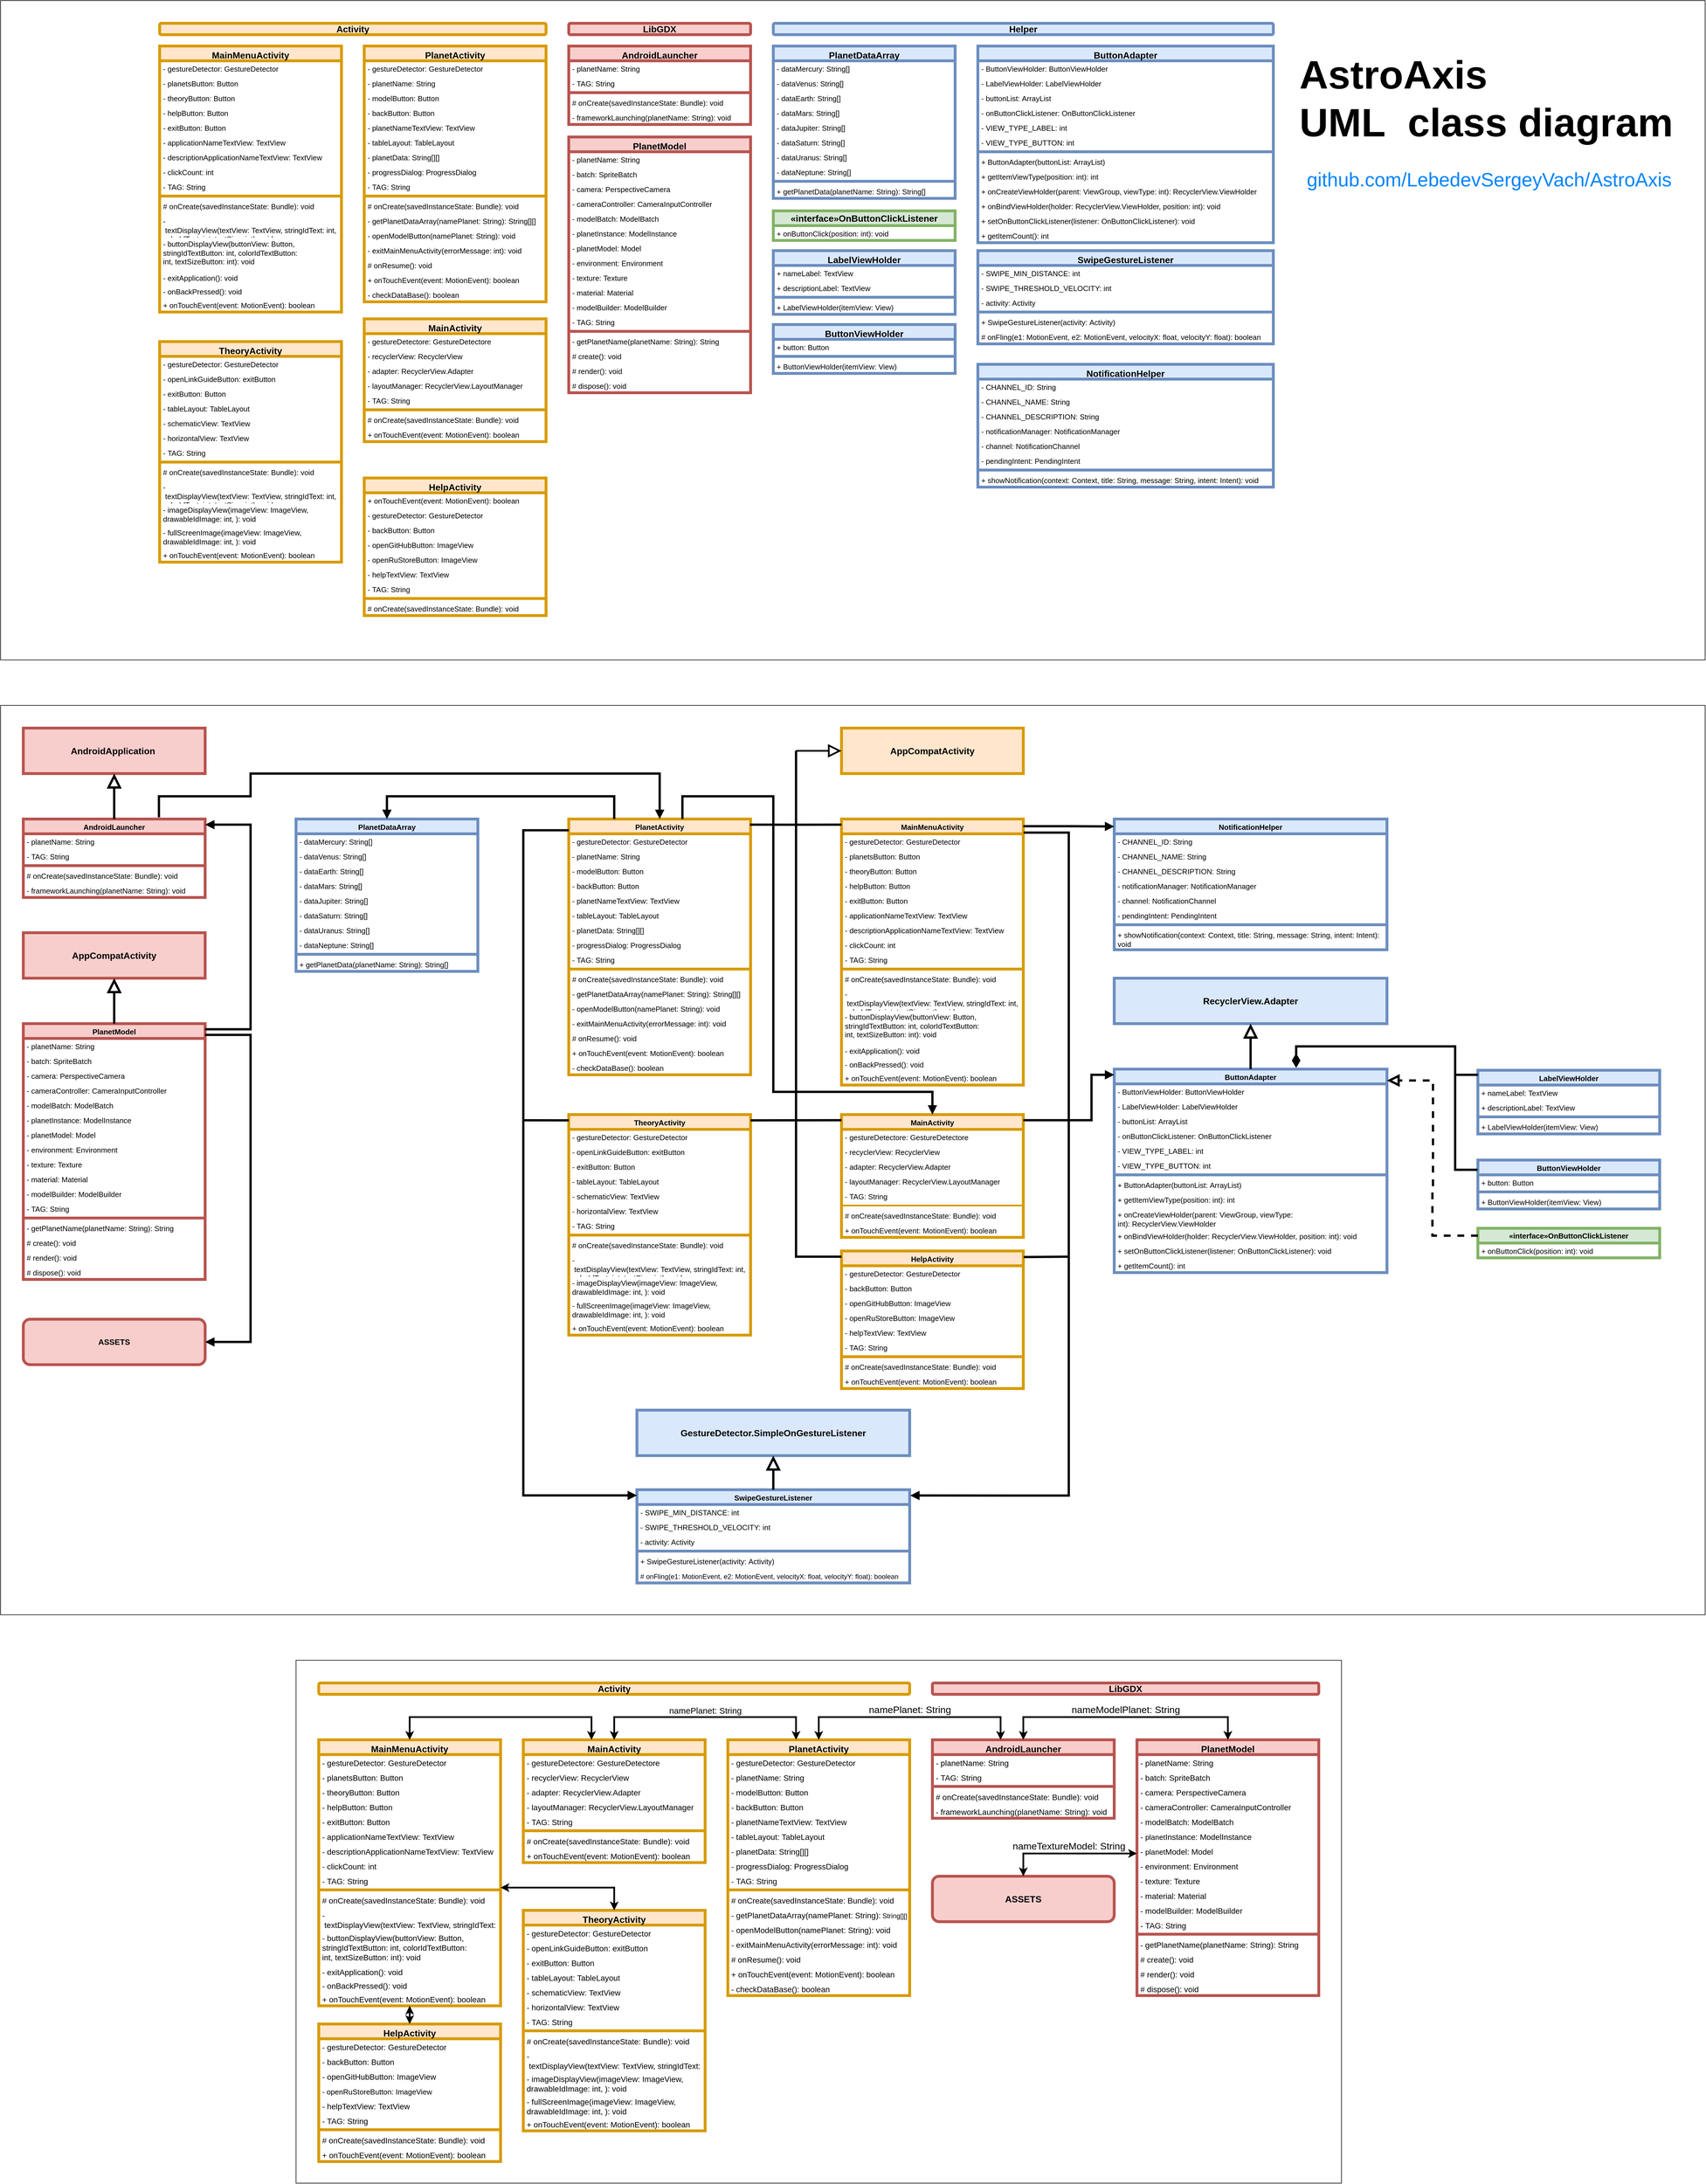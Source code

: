 <mxfile version="24.4.8" type="github" pages="3">
  <diagram id="C5RBs43oDa-KdzZeNtuy" name="UML class diagram AstroAxis">
    <mxGraphModel dx="5980" dy="2654" grid="1" gridSize="10" guides="1" tooltips="1" connect="1" arrows="1" fold="1" page="0" pageScale="1" pageWidth="1169" pageHeight="827" background="none" math="0" shadow="0">
      <root>
        <mxCell id="WIyWlLk6GJQsqaUBKTNV-0" />
        <mxCell id="WIyWlLk6GJQsqaUBKTNV-1" parent="WIyWlLk6GJQsqaUBKTNV-0" />
        <mxCell id="wE3DvYeg94J3VTKwCbiX-1" value="" style="rounded=0;whiteSpace=wrap;html=1;movable=0;resizable=0;rotatable=0;deletable=0;editable=0;locked=1;connectable=0;" parent="WIyWlLk6GJQsqaUBKTNV-1" vertex="1">
          <mxGeometry x="-1880" y="-400" width="3000" height="1160" as="geometry" />
        </mxCell>
        <mxCell id="BiXEdlDpQSQETtFxcU4u-22" value="MainActivity" style="swimlane;align=center;verticalAlign=top;childLayout=stackLayout;horizontal=1;startSize=26;horizontalStack=0;resizeParent=1;resizeParentMax=0;resizeLast=0;collapsible=1;marginBottom=0;whiteSpace=wrap;html=1;fillColor=#ffe6cc;strokeColor=#d79b00;strokeWidth=5;fontSize=16;" parent="WIyWlLk6GJQsqaUBKTNV-1" vertex="1">
          <mxGeometry x="-1240" y="160" width="320" height="216" as="geometry" />
        </mxCell>
        <mxCell id="BiXEdlDpQSQETtFxcU4u-23" value="- gestureDetectore: GestureDetectore" style="text;strokeColor=none;fillColor=none;align=left;verticalAlign=top;spacingLeft=4;spacingRight=4;overflow=hidden;rotatable=0;points=[[0,0.5],[1,0.5]];portConstraint=eastwest;whiteSpace=wrap;html=1;fontSize=13;" parent="BiXEdlDpQSQETtFxcU4u-22" vertex="1">
          <mxGeometry y="26" width="320" height="26" as="geometry" />
        </mxCell>
        <mxCell id="BiXEdlDpQSQETtFxcU4u-31" value="- recyclerView:&amp;nbsp;RecyclerView" style="text;strokeColor=none;fillColor=none;align=left;verticalAlign=top;spacingLeft=4;spacingRight=4;overflow=hidden;rotatable=0;points=[[0,0.5],[1,0.5]];portConstraint=eastwest;whiteSpace=wrap;html=1;fontSize=13;" parent="BiXEdlDpQSQETtFxcU4u-22" vertex="1">
          <mxGeometry y="52" width="320" height="26" as="geometry" />
        </mxCell>
        <mxCell id="BiXEdlDpQSQETtFxcU4u-32" value="-&amp;nbsp;adapter:&amp;nbsp;RecyclerView.Adapter" style="text;strokeColor=none;fillColor=none;align=left;verticalAlign=top;spacingLeft=4;spacingRight=4;overflow=hidden;rotatable=0;points=[[0,0.5],[1,0.5]];portConstraint=eastwest;whiteSpace=wrap;html=1;fontSize=13;" parent="BiXEdlDpQSQETtFxcU4u-22" vertex="1">
          <mxGeometry y="78" width="320" height="26" as="geometry" />
        </mxCell>
        <mxCell id="BiXEdlDpQSQETtFxcU4u-35" value="-&amp;nbsp;layoutManager:&amp;nbsp;RecyclerView.LayoutManager" style="text;strokeColor=none;fillColor=none;align=left;verticalAlign=top;spacingLeft=4;spacingRight=4;overflow=hidden;rotatable=0;points=[[0,0.5],[1,0.5]];portConstraint=eastwest;whiteSpace=wrap;html=1;fontSize=13;" parent="BiXEdlDpQSQETtFxcU4u-22" vertex="1">
          <mxGeometry y="104" width="320" height="26" as="geometry" />
        </mxCell>
        <mxCell id="BiXEdlDpQSQETtFxcU4u-33" value="-&amp;nbsp;TAG:&amp;nbsp;String" style="text;strokeColor=none;fillColor=none;align=left;verticalAlign=top;spacingLeft=4;spacingRight=4;overflow=hidden;rotatable=0;points=[[0,0.5],[1,0.5]];portConstraint=eastwest;whiteSpace=wrap;html=1;fontSize=13;" parent="BiXEdlDpQSQETtFxcU4u-22" vertex="1">
          <mxGeometry y="130" width="320" height="26" as="geometry" />
        </mxCell>
        <mxCell id="BiXEdlDpQSQETtFxcU4u-24" value="" style="line;strokeWidth=5;fillColor=none;align=left;verticalAlign=middle;spacingTop=-1;spacingLeft=3;spacingRight=3;rotatable=0;labelPosition=right;points=[];portConstraint=eastwest;strokeColor=inherit;fontSize=13;" parent="BiXEdlDpQSQETtFxcU4u-22" vertex="1">
          <mxGeometry y="156" width="320" height="8" as="geometry" />
        </mxCell>
        <mxCell id="BiXEdlDpQSQETtFxcU4u-25" value="# onCreate(savedInstanceState:&amp;nbsp;Bundle): void" style="text;strokeColor=none;fillColor=none;align=left;verticalAlign=top;spacingLeft=4;spacingRight=4;overflow=hidden;rotatable=0;points=[[0,0.5],[1,0.5]];portConstraint=eastwest;whiteSpace=wrap;html=1;fontSize=13;" parent="BiXEdlDpQSQETtFxcU4u-22" vertex="1">
          <mxGeometry y="164" width="320" height="26" as="geometry" />
        </mxCell>
        <mxCell id="BiXEdlDpQSQETtFxcU4u-34" value="+&amp;nbsp;onTouchEvent(event:&amp;nbsp;MotionEvent):&amp;nbsp;boolean" style="text;strokeColor=none;fillColor=none;align=left;verticalAlign=top;spacingLeft=4;spacingRight=4;overflow=hidden;rotatable=0;points=[[0,0.5],[1,0.5]];portConstraint=eastwest;whiteSpace=wrap;html=1;fontSize=13;" parent="BiXEdlDpQSQETtFxcU4u-22" vertex="1">
          <mxGeometry y="190" width="320" height="26" as="geometry" />
        </mxCell>
        <mxCell id="BiXEdlDpQSQETtFxcU4u-36" value="HelpActivity" style="swimlane;align=center;verticalAlign=top;childLayout=stackLayout;horizontal=1;startSize=26;horizontalStack=0;resizeParent=1;resizeParentMax=0;resizeLast=0;collapsible=1;marginBottom=0;whiteSpace=wrap;html=1;fillColor=#ffe6cc;strokeColor=#d79b00;strokeWidth=5;fontSize=16;" parent="WIyWlLk6GJQsqaUBKTNV-1" vertex="1">
          <mxGeometry x="-1240" y="440" width="320" height="242" as="geometry" />
        </mxCell>
        <mxCell id="BiXEdlDpQSQETtFxcU4u-45" value="+&amp;nbsp;onTouchEvent(event:&amp;nbsp;MotionEvent):&amp;nbsp;boolean" style="text;strokeColor=none;fillColor=none;align=left;verticalAlign=top;spacingLeft=4;spacingRight=4;overflow=hidden;rotatable=0;points=[[0,0.5],[1,0.5]];portConstraint=eastwest;whiteSpace=wrap;html=1;fontSize=13;" parent="BiXEdlDpQSQETtFxcU4u-36" vertex="1">
          <mxGeometry y="26" width="320" height="26" as="geometry" />
        </mxCell>
        <mxCell id="BiXEdlDpQSQETtFxcU4u-37" value="-&amp;nbsp;gestureDetector:&amp;nbsp;GestureDetector" style="text;strokeColor=none;fillColor=none;align=left;verticalAlign=top;spacingLeft=4;spacingRight=4;overflow=hidden;rotatable=0;points=[[0,0.5],[1,0.5]];portConstraint=eastwest;whiteSpace=wrap;html=1;strokeWidth=3;fontSize=13;" parent="BiXEdlDpQSQETtFxcU4u-36" vertex="1">
          <mxGeometry y="52" width="320" height="26" as="geometry" />
        </mxCell>
        <mxCell id="BiXEdlDpQSQETtFxcU4u-40" value="- backButton:&amp;nbsp;Button" style="text;strokeColor=none;fillColor=none;align=left;verticalAlign=top;spacingLeft=4;spacingRight=4;overflow=hidden;rotatable=0;points=[[0,0.5],[1,0.5]];portConstraint=eastwest;whiteSpace=wrap;html=1;fontSize=13;" parent="BiXEdlDpQSQETtFxcU4u-36" vertex="1">
          <mxGeometry y="78" width="320" height="26" as="geometry" />
        </mxCell>
        <mxCell id="BiXEdlDpQSQETtFxcU4u-41" value="-&amp;nbsp;openGitHubButton:&amp;nbsp;ImageView" style="text;strokeColor=none;fillColor=none;align=left;verticalAlign=top;spacingLeft=4;spacingRight=4;overflow=hidden;rotatable=0;points=[[0,0.5],[1,0.5]];portConstraint=eastwest;whiteSpace=wrap;html=1;fontSize=13;" parent="BiXEdlDpQSQETtFxcU4u-36" vertex="1">
          <mxGeometry y="104" width="320" height="26" as="geometry" />
        </mxCell>
        <mxCell id="EBVf6lJi3JWOcGzoBoAm-0" value="-&amp;nbsp;openRuStoreButton:&amp;nbsp;ImageView" style="text;strokeColor=none;fillColor=none;align=left;verticalAlign=top;spacingLeft=4;spacingRight=4;overflow=hidden;rotatable=0;points=[[0,0.5],[1,0.5]];portConstraint=eastwest;whiteSpace=wrap;html=1;fontSize=13;" parent="BiXEdlDpQSQETtFxcU4u-36" vertex="1">
          <mxGeometry y="130" width="320" height="26" as="geometry" />
        </mxCell>
        <mxCell id="BiXEdlDpQSQETtFxcU4u-42" value="-&amp;nbsp;helpTextView:&amp;nbsp;TextView" style="text;strokeColor=none;fillColor=none;align=left;verticalAlign=top;spacingLeft=4;spacingRight=4;overflow=hidden;rotatable=0;points=[[0,0.5],[1,0.5]];portConstraint=eastwest;whiteSpace=wrap;html=1;fontSize=13;" parent="BiXEdlDpQSQETtFxcU4u-36" vertex="1">
          <mxGeometry y="156" width="320" height="26" as="geometry" />
        </mxCell>
        <mxCell id="BiXEdlDpQSQETtFxcU4u-43" value="-&amp;nbsp;TAG:&amp;nbsp;String" style="text;strokeColor=none;fillColor=none;align=left;verticalAlign=top;spacingLeft=4;spacingRight=4;overflow=hidden;rotatable=0;points=[[0,0.5],[1,0.5]];portConstraint=eastwest;whiteSpace=wrap;html=1;fontSize=13;" parent="BiXEdlDpQSQETtFxcU4u-36" vertex="1">
          <mxGeometry y="182" width="320" height="26" as="geometry" />
        </mxCell>
        <mxCell id="BiXEdlDpQSQETtFxcU4u-38" value="" style="line;strokeWidth=5;fillColor=none;align=left;verticalAlign=middle;spacingTop=-1;spacingLeft=3;spacingRight=3;rotatable=0;labelPosition=right;points=[];portConstraint=eastwest;strokeColor=inherit;fontSize=13;" parent="BiXEdlDpQSQETtFxcU4u-36" vertex="1">
          <mxGeometry y="208" width="320" height="8" as="geometry" />
        </mxCell>
        <mxCell id="BiXEdlDpQSQETtFxcU4u-44" value="# onCreate(savedInstanceState:&amp;nbsp;Bundle): void" style="text;strokeColor=none;fillColor=none;align=left;verticalAlign=top;spacingLeft=4;spacingRight=4;overflow=hidden;rotatable=0;points=[[0,0.5],[1,0.5]];portConstraint=eastwest;whiteSpace=wrap;html=1;fontSize=13;" parent="BiXEdlDpQSQETtFxcU4u-36" vertex="1">
          <mxGeometry y="216" width="320" height="26" as="geometry" />
        </mxCell>
        <mxCell id="BiXEdlDpQSQETtFxcU4u-46" value="&lt;font style=&quot;font-size: 16px;&quot;&gt;Activity&lt;/font&gt;" style="rounded=1;whiteSpace=wrap;html=1;fillColor=#ffe6cc;strokeColor=#d79b00;strokeWidth=5;fontStyle=1;fontSize=13;" parent="WIyWlLk6GJQsqaUBKTNV-1" vertex="1">
          <mxGeometry x="-1600" y="-360" width="680" height="20" as="geometry" />
        </mxCell>
        <mxCell id="BiXEdlDpQSQETtFxcU4u-48" value="MainMenuActivity" style="swimlane;align=center;verticalAlign=top;childLayout=stackLayout;horizontal=1;startSize=26;horizontalStack=0;resizeParent=1;resizeParentMax=0;resizeLast=0;collapsible=1;marginBottom=0;whiteSpace=wrap;html=1;fillColor=#ffe6cc;strokeColor=#d79b00;strokeWidth=5;fontSize=16;" parent="WIyWlLk6GJQsqaUBKTNV-1" vertex="1">
          <mxGeometry x="-1600" y="-320" width="320" height="468" as="geometry" />
        </mxCell>
        <mxCell id="BiXEdlDpQSQETtFxcU4u-49" value="-&amp;nbsp;gestureDetector:&amp;nbsp;GestureDetector" style="text;strokeColor=none;fillColor=none;align=left;verticalAlign=top;spacingLeft=4;spacingRight=4;overflow=hidden;rotatable=0;points=[[0,0.5],[1,0.5]];portConstraint=eastwest;whiteSpace=wrap;html=1;fontSize=13;" parent="BiXEdlDpQSQETtFxcU4u-48" vertex="1">
          <mxGeometry y="26" width="320" height="26" as="geometry" />
        </mxCell>
        <mxCell id="BiXEdlDpQSQETtFxcU4u-50" value="-&amp;nbsp;planetsButton:&amp;nbsp;Button" style="text;strokeColor=none;fillColor=none;align=left;verticalAlign=top;spacingLeft=4;spacingRight=4;overflow=hidden;rotatable=0;points=[[0,0.5],[1,0.5]];portConstraint=eastwest;whiteSpace=wrap;html=1;fontSize=13;" parent="BiXEdlDpQSQETtFxcU4u-48" vertex="1">
          <mxGeometry y="52" width="320" height="26" as="geometry" />
        </mxCell>
        <mxCell id="BiXEdlDpQSQETtFxcU4u-51" value="-&amp;nbsp;theoryButton:&amp;nbsp;Button" style="text;strokeColor=none;fillColor=none;align=left;verticalAlign=top;spacingLeft=4;spacingRight=4;overflow=hidden;rotatable=0;points=[[0,0.5],[1,0.5]];portConstraint=eastwest;whiteSpace=wrap;html=1;fontSize=13;" parent="BiXEdlDpQSQETtFxcU4u-48" vertex="1">
          <mxGeometry y="78" width="320" height="26" as="geometry" />
        </mxCell>
        <mxCell id="BiXEdlDpQSQETtFxcU4u-52" value="-&amp;nbsp;helpButton:&amp;nbsp;Button" style="text;strokeColor=none;fillColor=none;align=left;verticalAlign=top;spacingLeft=4;spacingRight=4;overflow=hidden;rotatable=0;points=[[0,0.5],[1,0.5]];portConstraint=eastwest;whiteSpace=wrap;html=1;fontSize=13;" parent="BiXEdlDpQSQETtFxcU4u-48" vertex="1">
          <mxGeometry y="104" width="320" height="26" as="geometry" />
        </mxCell>
        <mxCell id="BiXEdlDpQSQETtFxcU4u-57" value="-&amp;nbsp;exitButton:&amp;nbsp;Button" style="text;strokeColor=none;fillColor=none;align=left;verticalAlign=top;spacingLeft=4;spacingRight=4;overflow=hidden;rotatable=0;points=[[0,0.5],[1,0.5]];portConstraint=eastwest;whiteSpace=wrap;html=1;fontSize=13;" parent="BiXEdlDpQSQETtFxcU4u-48" vertex="1">
          <mxGeometry y="130" width="320" height="26" as="geometry" />
        </mxCell>
        <mxCell id="BiXEdlDpQSQETtFxcU4u-58" value="-&amp;nbsp;applicationNameTextView:&amp;nbsp;TextView" style="text;strokeColor=none;fillColor=none;align=left;verticalAlign=top;spacingLeft=4;spacingRight=4;overflow=hidden;rotatable=0;points=[[0,0.5],[1,0.5]];portConstraint=eastwest;whiteSpace=wrap;html=1;fontSize=13;" parent="BiXEdlDpQSQETtFxcU4u-48" vertex="1">
          <mxGeometry y="156" width="320" height="26" as="geometry" />
        </mxCell>
        <mxCell id="BiXEdlDpQSQETtFxcU4u-59" value="-&amp;nbsp;descriptionApplicationNameTextView:&amp;nbsp;TextView" style="text;strokeColor=none;fillColor=none;align=left;verticalAlign=top;spacingLeft=4;spacingRight=4;overflow=hidden;rotatable=0;points=[[0,0.5],[1,0.5]];portConstraint=eastwest;whiteSpace=wrap;html=1;fontSize=13;" parent="BiXEdlDpQSQETtFxcU4u-48" vertex="1">
          <mxGeometry y="182" width="320" height="26" as="geometry" />
        </mxCell>
        <mxCell id="BiXEdlDpQSQETtFxcU4u-60" value="-&amp;nbsp;clickCount:&amp;nbsp;int" style="text;strokeColor=none;fillColor=none;align=left;verticalAlign=top;spacingLeft=4;spacingRight=4;overflow=hidden;rotatable=0;points=[[0,0.5],[1,0.5]];portConstraint=eastwest;whiteSpace=wrap;html=1;fontSize=13;" parent="BiXEdlDpQSQETtFxcU4u-48" vertex="1">
          <mxGeometry y="208" width="320" height="26" as="geometry" />
        </mxCell>
        <mxCell id="BiXEdlDpQSQETtFxcU4u-53" value="-&amp;nbsp;TAG:&amp;nbsp;String" style="text;strokeColor=none;fillColor=none;align=left;verticalAlign=top;spacingLeft=4;spacingRight=4;overflow=hidden;rotatable=0;points=[[0,0.5],[1,0.5]];portConstraint=eastwest;whiteSpace=wrap;html=1;fontSize=13;" parent="BiXEdlDpQSQETtFxcU4u-48" vertex="1">
          <mxGeometry y="234" width="320" height="26" as="geometry" />
        </mxCell>
        <mxCell id="BiXEdlDpQSQETtFxcU4u-54" value="" style="line;strokeWidth=5;fillColor=none;align=left;verticalAlign=middle;spacingTop=-1;spacingLeft=3;spacingRight=3;rotatable=0;labelPosition=right;points=[];portConstraint=eastwest;strokeColor=inherit;fontSize=13;" parent="BiXEdlDpQSQETtFxcU4u-48" vertex="1">
          <mxGeometry y="260" width="320" height="8" as="geometry" />
        </mxCell>
        <mxCell id="BiXEdlDpQSQETtFxcU4u-55" value="# onCreate(savedInstanceState:&amp;nbsp;Bundle): void" style="text;strokeColor=none;fillColor=none;align=left;verticalAlign=top;spacingLeft=4;spacingRight=4;overflow=hidden;rotatable=0;points=[[0,0.5],[1,0.5]];portConstraint=eastwest;whiteSpace=wrap;html=1;fontSize=13;" parent="BiXEdlDpQSQETtFxcU4u-48" vertex="1">
          <mxGeometry y="268" width="320" height="26" as="geometry" />
        </mxCell>
        <mxCell id="3Ckr5GDmE6p-mgJbA2MG-25" value="-&amp;nbsp;textDisplayView(textView:&amp;nbsp;TextView,&amp;nbsp;stringIdText:&amp;nbsp;int,&amp;nbsp;&lt;div style=&quot;font-size: 13px;&quot;&gt;colorIdText: int,&amp;nbsp;textSize: int): void&lt;/div&gt;" style="text;strokeColor=none;fillColor=none;align=left;verticalAlign=top;spacingLeft=4;spacingRight=4;overflow=hidden;rotatable=0;points=[[0,0.5],[1,0.5]];portConstraint=eastwest;whiteSpace=wrap;html=1;fontSize=13;" parent="BiXEdlDpQSQETtFxcU4u-48" vertex="1">
          <mxGeometry y="294" width="320" height="40" as="geometry" />
        </mxCell>
        <mxCell id="3Ckr5GDmE6p-mgJbA2MG-28" value="-&amp;nbsp;buttonDisplayView(buttonView:&amp;nbsp;Button,&amp;nbsp;&lt;div&gt;stringIdTextButton:&amp;nbsp;int,&amp;nbsp;colorIdTextButton: int,&amp;nbsp;textSizeButton: int): void&lt;br&gt;&lt;/div&gt;" style="text;strokeColor=none;fillColor=none;align=left;verticalAlign=top;spacingLeft=4;spacingRight=4;overflow=hidden;rotatable=0;points=[[0,0.5],[1,0.5]];portConstraint=eastwest;whiteSpace=wrap;html=1;fontSize=13;" parent="BiXEdlDpQSQETtFxcU4u-48" vertex="1">
          <mxGeometry y="334" width="320" height="60" as="geometry" />
        </mxCell>
        <mxCell id="BiXEdlDpQSQETtFxcU4u-61" value="-&amp;nbsp;exitApplication(): void" style="text;strokeColor=none;fillColor=none;align=left;verticalAlign=top;spacingLeft=4;spacingRight=4;overflow=hidden;rotatable=0;points=[[0,0.5],[1,0.5]];portConstraint=eastwest;whiteSpace=wrap;html=1;fontSize=13;" parent="BiXEdlDpQSQETtFxcU4u-48" vertex="1">
          <mxGeometry y="394" width="320" height="24" as="geometry" />
        </mxCell>
        <mxCell id="BiXEdlDpQSQETtFxcU4u-62" value="-&amp;nbsp;onBackPressed(): void" style="text;strokeColor=none;fillColor=none;align=left;verticalAlign=top;spacingLeft=4;spacingRight=4;overflow=hidden;rotatable=0;points=[[0,0.5],[1,0.5]];portConstraint=eastwest;whiteSpace=wrap;html=1;fontSize=13;" parent="BiXEdlDpQSQETtFxcU4u-48" vertex="1">
          <mxGeometry y="418" width="320" height="24" as="geometry" />
        </mxCell>
        <mxCell id="BiXEdlDpQSQETtFxcU4u-56" value="+&amp;nbsp;onTouchEvent(event:&amp;nbsp;MotionEvent):&amp;nbsp;boolean" style="text;strokeColor=none;fillColor=none;align=left;verticalAlign=top;spacingLeft=4;spacingRight=4;overflow=hidden;rotatable=0;points=[[0,0.5],[1,0.5]];portConstraint=eastwest;whiteSpace=wrap;html=1;fontSize=13;" parent="BiXEdlDpQSQETtFxcU4u-48" vertex="1">
          <mxGeometry y="442" width="320" height="26" as="geometry" />
        </mxCell>
        <mxCell id="BiXEdlDpQSQETtFxcU4u-64" value="PlanetActivity" style="swimlane;align=center;verticalAlign=top;childLayout=stackLayout;horizontal=1;startSize=26;horizontalStack=0;resizeParent=1;resizeParentMax=0;resizeLast=0;collapsible=1;marginBottom=0;whiteSpace=wrap;html=1;fillColor=#ffe6cc;strokeColor=#d79b00;strokeWidth=5;fontSize=16;" parent="WIyWlLk6GJQsqaUBKTNV-1" vertex="1">
          <mxGeometry x="-1240" y="-320" width="320" height="450" as="geometry" />
        </mxCell>
        <mxCell id="BiXEdlDpQSQETtFxcU4u-65" value="-&amp;nbsp;gestureDetector:&amp;nbsp;GestureDetector" style="text;strokeColor=none;fillColor=none;align=left;verticalAlign=top;spacingLeft=4;spacingRight=4;overflow=hidden;rotatable=0;points=[[0,0.5],[1,0.5]];portConstraint=eastwest;whiteSpace=wrap;html=1;fontSize=13;" parent="BiXEdlDpQSQETtFxcU4u-64" vertex="1">
          <mxGeometry y="26" width="320" height="26" as="geometry" />
        </mxCell>
        <mxCell id="BiXEdlDpQSQETtFxcU4u-66" value="-&amp;nbsp;planetName:&amp;nbsp;String" style="text;strokeColor=none;fillColor=none;align=left;verticalAlign=top;spacingLeft=4;spacingRight=4;overflow=hidden;rotatable=0;points=[[0,0.5],[1,0.5]];portConstraint=eastwest;whiteSpace=wrap;html=1;fontSize=13;" parent="BiXEdlDpQSQETtFxcU4u-64" vertex="1">
          <mxGeometry y="52" width="320" height="26" as="geometry" />
        </mxCell>
        <mxCell id="BiXEdlDpQSQETtFxcU4u-67" value="-&amp;nbsp;modelButton:&amp;nbsp;Button" style="text;strokeColor=none;fillColor=none;align=left;verticalAlign=top;spacingLeft=4;spacingRight=4;overflow=hidden;rotatable=0;points=[[0,0.5],[1,0.5]];portConstraint=eastwest;whiteSpace=wrap;html=1;fontSize=13;" parent="BiXEdlDpQSQETtFxcU4u-64" vertex="1">
          <mxGeometry y="78" width="320" height="26" as="geometry" />
        </mxCell>
        <mxCell id="BiXEdlDpQSQETtFxcU4u-68" value="-&amp;nbsp;backButton:&amp;nbsp;Button" style="text;strokeColor=none;fillColor=none;align=left;verticalAlign=top;spacingLeft=4;spacingRight=4;overflow=hidden;rotatable=0;points=[[0,0.5],[1,0.5]];portConstraint=eastwest;whiteSpace=wrap;html=1;fontSize=13;" parent="BiXEdlDpQSQETtFxcU4u-64" vertex="1">
          <mxGeometry y="104" width="320" height="26" as="geometry" />
        </mxCell>
        <mxCell id="BiXEdlDpQSQETtFxcU4u-75" value="-&amp;nbsp;planetNameTextView:&amp;nbsp;TextView" style="text;strokeColor=none;fillColor=none;align=left;verticalAlign=top;spacingLeft=4;spacingRight=4;overflow=hidden;rotatable=0;points=[[0,0.5],[1,0.5]];portConstraint=eastwest;whiteSpace=wrap;html=1;fontSize=13;" parent="BiXEdlDpQSQETtFxcU4u-64" vertex="1">
          <mxGeometry y="130" width="320" height="26" as="geometry" />
        </mxCell>
        <mxCell id="BiXEdlDpQSQETtFxcU4u-76" value="-&amp;nbsp;tableLayout:&amp;nbsp;TableLayout" style="text;strokeColor=none;fillColor=none;align=left;verticalAlign=top;spacingLeft=4;spacingRight=4;overflow=hidden;rotatable=0;points=[[0,0.5],[1,0.5]];portConstraint=eastwest;whiteSpace=wrap;html=1;fontSize=13;" parent="BiXEdlDpQSQETtFxcU4u-64" vertex="1">
          <mxGeometry y="156" width="320" height="26" as="geometry" />
        </mxCell>
        <mxCell id="BiXEdlDpQSQETtFxcU4u-77" value="-&amp;nbsp;planetData:&amp;nbsp;String[][]" style="text;strokeColor=none;fillColor=none;align=left;verticalAlign=top;spacingLeft=4;spacingRight=4;overflow=hidden;rotatable=0;points=[[0,0.5],[1,0.5]];portConstraint=eastwest;whiteSpace=wrap;html=1;fontSize=13;" parent="BiXEdlDpQSQETtFxcU4u-64" vertex="1">
          <mxGeometry y="182" width="320" height="26" as="geometry" />
        </mxCell>
        <mxCell id="BiXEdlDpQSQETtFxcU4u-73" value="-&amp;nbsp;progressDialog:&amp;nbsp;ProgressDialog" style="text;strokeColor=none;fillColor=none;align=left;verticalAlign=top;spacingLeft=4;spacingRight=4;overflow=hidden;rotatable=0;points=[[0,0.5],[1,0.5]];portConstraint=eastwest;whiteSpace=wrap;html=1;fontSize=13;" parent="BiXEdlDpQSQETtFxcU4u-64" vertex="1">
          <mxGeometry y="208" width="320" height="26" as="geometry" />
        </mxCell>
        <mxCell id="BiXEdlDpQSQETtFxcU4u-69" value="-&amp;nbsp;TAG:&amp;nbsp;String" style="text;strokeColor=none;fillColor=none;align=left;verticalAlign=top;spacingLeft=4;spacingRight=4;overflow=hidden;rotatable=0;points=[[0,0.5],[1,0.5]];portConstraint=eastwest;whiteSpace=wrap;html=1;fontSize=13;" parent="BiXEdlDpQSQETtFxcU4u-64" vertex="1">
          <mxGeometry y="234" width="320" height="26" as="geometry" />
        </mxCell>
        <mxCell id="BiXEdlDpQSQETtFxcU4u-70" value="" style="line;strokeWidth=5;fillColor=none;align=left;verticalAlign=middle;spacingTop=-1;spacingLeft=3;spacingRight=3;rotatable=0;labelPosition=right;points=[];portConstraint=eastwest;strokeColor=inherit;fontSize=13;" parent="BiXEdlDpQSQETtFxcU4u-64" vertex="1">
          <mxGeometry y="260" width="320" height="8" as="geometry" />
        </mxCell>
        <mxCell id="BiXEdlDpQSQETtFxcU4u-71" value="# onCreate(savedInstanceState:&amp;nbsp;Bundle): void" style="text;strokeColor=none;fillColor=none;align=left;verticalAlign=top;spacingLeft=4;spacingRight=4;overflow=hidden;rotatable=0;points=[[0,0.5],[1,0.5]];portConstraint=eastwest;whiteSpace=wrap;html=1;fontSize=13;" parent="BiXEdlDpQSQETtFxcU4u-64" vertex="1">
          <mxGeometry y="268" width="320" height="26" as="geometry" />
        </mxCell>
        <mxCell id="BiXEdlDpQSQETtFxcU4u-78" value="-&amp;nbsp;getPlanetDataArray(namePlanet:&amp;nbsp;String):&amp;nbsp;String[][]" style="text;strokeColor=none;fillColor=none;align=left;verticalAlign=top;spacingLeft=4;spacingRight=4;overflow=hidden;rotatable=0;points=[[0,0.5],[1,0.5]];portConstraint=eastwest;whiteSpace=wrap;html=1;fontSize=13;" parent="BiXEdlDpQSQETtFxcU4u-64" vertex="1">
          <mxGeometry y="294" width="320" height="26" as="geometry" />
        </mxCell>
        <mxCell id="BiXEdlDpQSQETtFxcU4u-81" value="-&amp;nbsp;openModelButton(namePlanet:&amp;nbsp;String):&amp;nbsp;void" style="text;strokeColor=none;fillColor=none;align=left;verticalAlign=top;spacingLeft=4;spacingRight=4;overflow=hidden;rotatable=0;points=[[0,0.5],[1,0.5]];portConstraint=eastwest;whiteSpace=wrap;html=1;fontSize=13;" parent="BiXEdlDpQSQETtFxcU4u-64" vertex="1">
          <mxGeometry y="320" width="320" height="26" as="geometry" />
        </mxCell>
        <mxCell id="BiXEdlDpQSQETtFxcU4u-82" value="-&amp;nbsp;exitMainMenuActivity(errorMessage:&amp;nbsp;int):&amp;nbsp;void" style="text;strokeColor=none;fillColor=none;align=left;verticalAlign=top;spacingLeft=4;spacingRight=4;overflow=hidden;rotatable=0;points=[[0,0.5],[1,0.5]];portConstraint=eastwest;whiteSpace=wrap;html=1;fontSize=13;" parent="BiXEdlDpQSQETtFxcU4u-64" vertex="1">
          <mxGeometry y="346" width="320" height="26" as="geometry" />
        </mxCell>
        <mxCell id="BiXEdlDpQSQETtFxcU4u-83" value="#&amp;nbsp;onResume():&amp;nbsp;void" style="text;strokeColor=none;fillColor=none;align=left;verticalAlign=top;spacingLeft=4;spacingRight=4;overflow=hidden;rotatable=0;points=[[0,0.5],[1,0.5]];portConstraint=eastwest;whiteSpace=wrap;html=1;fontSize=13;" parent="BiXEdlDpQSQETtFxcU4u-64" vertex="1">
          <mxGeometry y="372" width="320" height="26" as="geometry" />
        </mxCell>
        <mxCell id="BiXEdlDpQSQETtFxcU4u-72" value="+&amp;nbsp;onTouchEvent(event:&amp;nbsp;MotionEvent):&amp;nbsp;boolean" style="text;strokeColor=none;fillColor=none;align=left;verticalAlign=top;spacingLeft=4;spacingRight=4;overflow=hidden;rotatable=0;points=[[0,0.5],[1,0.5]];portConstraint=eastwest;whiteSpace=wrap;html=1;fontSize=13;" parent="BiXEdlDpQSQETtFxcU4u-64" vertex="1">
          <mxGeometry y="398" width="320" height="26" as="geometry" />
        </mxCell>
        <mxCell id="BiXEdlDpQSQETtFxcU4u-84" value="-&amp;nbsp;checkDataBase():&amp;nbsp;boolean" style="text;strokeColor=none;fillColor=none;align=left;verticalAlign=top;spacingLeft=4;spacingRight=4;overflow=hidden;rotatable=0;points=[[0,0.5],[1,0.5]];portConstraint=eastwest;whiteSpace=wrap;html=1;fontSize=13;" parent="BiXEdlDpQSQETtFxcU4u-64" vertex="1">
          <mxGeometry y="424" width="320" height="26" as="geometry" />
        </mxCell>
        <mxCell id="BiXEdlDpQSQETtFxcU4u-85" value="TheoryActivity" style="swimlane;align=center;verticalAlign=top;childLayout=stackLayout;horizontal=1;startSize=26;horizontalStack=0;resizeParent=1;resizeParentMax=0;resizeLast=0;collapsible=1;marginBottom=0;whiteSpace=wrap;html=1;fillColor=#ffe6cc;strokeColor=#d79b00;strokeWidth=5;fontSize=16;" parent="WIyWlLk6GJQsqaUBKTNV-1" vertex="1">
          <mxGeometry x="-1600" y="200" width="320" height="388" as="geometry" />
        </mxCell>
        <mxCell id="BiXEdlDpQSQETtFxcU4u-86" value="-&amp;nbsp;gestureDetector:&amp;nbsp;GestureDetector" style="text;strokeColor=none;fillColor=none;align=left;verticalAlign=top;spacingLeft=4;spacingRight=4;overflow=hidden;rotatable=0;points=[[0,0.5],[1,0.5]];portConstraint=eastwest;whiteSpace=wrap;html=1;fontSize=13;" parent="BiXEdlDpQSQETtFxcU4u-85" vertex="1">
          <mxGeometry y="26" width="320" height="26" as="geometry" />
        </mxCell>
        <mxCell id="BiXEdlDpQSQETtFxcU4u-87" value="-&amp;nbsp;openLinkGuideButton:&amp;nbsp;exitButton" style="text;strokeColor=none;fillColor=none;align=left;verticalAlign=top;spacingLeft=4;spacingRight=4;overflow=hidden;rotatable=0;points=[[0,0.5],[1,0.5]];portConstraint=eastwest;whiteSpace=wrap;html=1;fontSize=13;" parent="BiXEdlDpQSQETtFxcU4u-85" vertex="1">
          <mxGeometry y="52" width="320" height="26" as="geometry" />
        </mxCell>
        <mxCell id="BiXEdlDpQSQETtFxcU4u-88" value="-&amp;nbsp;exitButton:&amp;nbsp;Button" style="text;strokeColor=none;fillColor=none;align=left;verticalAlign=top;spacingLeft=4;spacingRight=4;overflow=hidden;rotatable=0;points=[[0,0.5],[1,0.5]];portConstraint=eastwest;whiteSpace=wrap;html=1;fontSize=13;" parent="BiXEdlDpQSQETtFxcU4u-85" vertex="1">
          <mxGeometry y="78" width="320" height="26" as="geometry" />
        </mxCell>
        <mxCell id="BiXEdlDpQSQETtFxcU4u-89" value="-&amp;nbsp;tableLayout:&amp;nbsp;TableLayout" style="text;strokeColor=none;fillColor=none;align=left;verticalAlign=top;spacingLeft=4;spacingRight=4;overflow=hidden;rotatable=0;points=[[0,0.5],[1,0.5]];portConstraint=eastwest;whiteSpace=wrap;html=1;fontSize=13;" parent="BiXEdlDpQSQETtFxcU4u-85" vertex="1">
          <mxGeometry y="104" width="320" height="26" as="geometry" />
        </mxCell>
        <mxCell id="BiXEdlDpQSQETtFxcU4u-94" value="-&amp;nbsp;schematicView:&amp;nbsp;TextView" style="text;strokeColor=none;fillColor=none;align=left;verticalAlign=top;spacingLeft=4;spacingRight=4;overflow=hidden;rotatable=0;points=[[0,0.5],[1,0.5]];portConstraint=eastwest;whiteSpace=wrap;html=1;fontSize=13;" parent="BiXEdlDpQSQETtFxcU4u-85" vertex="1">
          <mxGeometry y="130" width="320" height="26" as="geometry" />
        </mxCell>
        <mxCell id="BiXEdlDpQSQETtFxcU4u-95" value="-&amp;nbsp;horizontalView:&amp;nbsp;TextView" style="text;strokeColor=none;fillColor=none;align=left;verticalAlign=top;spacingLeft=4;spacingRight=4;overflow=hidden;rotatable=0;points=[[0,0.5],[1,0.5]];portConstraint=eastwest;whiteSpace=wrap;html=1;fontSize=13;" parent="BiXEdlDpQSQETtFxcU4u-85" vertex="1">
          <mxGeometry y="156" width="320" height="26" as="geometry" />
        </mxCell>
        <mxCell id="BiXEdlDpQSQETtFxcU4u-90" value="-&amp;nbsp;TAG:&amp;nbsp;String" style="text;strokeColor=none;fillColor=none;align=left;verticalAlign=top;spacingLeft=4;spacingRight=4;overflow=hidden;rotatable=0;points=[[0,0.5],[1,0.5]];portConstraint=eastwest;whiteSpace=wrap;html=1;fontSize=13;" parent="BiXEdlDpQSQETtFxcU4u-85" vertex="1">
          <mxGeometry y="182" width="320" height="26" as="geometry" />
        </mxCell>
        <mxCell id="BiXEdlDpQSQETtFxcU4u-91" value="" style="line;strokeWidth=5;fillColor=none;align=left;verticalAlign=middle;spacingTop=-1;spacingLeft=3;spacingRight=3;rotatable=0;labelPosition=right;points=[];portConstraint=eastwest;strokeColor=inherit;fontSize=13;" parent="BiXEdlDpQSQETtFxcU4u-85" vertex="1">
          <mxGeometry y="208" width="320" height="8" as="geometry" />
        </mxCell>
        <mxCell id="BiXEdlDpQSQETtFxcU4u-92" value="# onCreate(savedInstanceState:&amp;nbsp;Bundle): void" style="text;strokeColor=none;fillColor=none;align=left;verticalAlign=top;spacingLeft=4;spacingRight=4;overflow=hidden;rotatable=0;points=[[0,0.5],[1,0.5]];portConstraint=eastwest;whiteSpace=wrap;html=1;fontSize=13;" parent="BiXEdlDpQSQETtFxcU4u-85" vertex="1">
          <mxGeometry y="216" width="320" height="26" as="geometry" />
        </mxCell>
        <mxCell id="3Ckr5GDmE6p-mgJbA2MG-0" value="-&amp;nbsp;textDisplayView(textView:&amp;nbsp;TextView,&amp;nbsp;stringIdText:&amp;nbsp;int,&amp;nbsp;&lt;div style=&quot;font-size: 13px;&quot;&gt;colorIdText: int,&amp;nbsp;textSize: int): void&lt;/div&gt;" style="text;strokeColor=none;fillColor=none;align=left;verticalAlign=top;spacingLeft=4;spacingRight=4;overflow=hidden;rotatable=0;points=[[0,0.5],[1,0.5]];portConstraint=eastwest;whiteSpace=wrap;html=1;fontSize=13;" parent="BiXEdlDpQSQETtFxcU4u-85" vertex="1">
          <mxGeometry y="242" width="320" height="40" as="geometry" />
        </mxCell>
        <mxCell id="3Ckr5GDmE6p-mgJbA2MG-2" value="-&amp;nbsp;imageDisplayView(imageView:&amp;nbsp;ImageView,&amp;nbsp;&lt;div style=&quot;font-size: 13px;&quot;&gt;drawableIdImage:&amp;nbsp;int,&amp;nbsp;): void&lt;/div&gt;" style="text;strokeColor=none;fillColor=none;align=left;verticalAlign=top;spacingLeft=4;spacingRight=4;overflow=hidden;rotatable=0;points=[[0,0.5],[1,0.5]];portConstraint=eastwest;whiteSpace=wrap;html=1;fontSize=13;" parent="BiXEdlDpQSQETtFxcU4u-85" vertex="1">
          <mxGeometry y="282" width="320" height="40" as="geometry" />
        </mxCell>
        <mxCell id="3Ckr5GDmE6p-mgJbA2MG-20" value="-&amp;nbsp;fullScreenImage(imageView:&amp;nbsp;ImageView,&amp;nbsp;&lt;br&gt;drawableIdImage:&amp;nbsp;int,&amp;nbsp;): void" style="text;strokeColor=none;fillColor=none;align=left;verticalAlign=top;spacingLeft=4;spacingRight=4;overflow=hidden;rotatable=0;points=[[0,0.5],[1,0.5]];portConstraint=eastwest;whiteSpace=wrap;html=1;fontSize=13;" parent="BiXEdlDpQSQETtFxcU4u-85" vertex="1">
          <mxGeometry y="322" width="320" height="40" as="geometry" />
        </mxCell>
        <mxCell id="BiXEdlDpQSQETtFxcU4u-93" value="+&amp;nbsp;onTouchEvent(event:&amp;nbsp;MotionEvent):&amp;nbsp;boolean" style="text;strokeColor=none;fillColor=none;align=left;verticalAlign=top;spacingLeft=4;spacingRight=4;overflow=hidden;rotatable=0;points=[[0,0.5],[1,0.5]];portConstraint=eastwest;whiteSpace=wrap;html=1;fontSize=13;" parent="BiXEdlDpQSQETtFxcU4u-85" vertex="1">
          <mxGeometry y="362" width="320" height="26" as="geometry" />
        </mxCell>
        <mxCell id="BiXEdlDpQSQETtFxcU4u-96" value="LibGDX" style="rounded=1;whiteSpace=wrap;html=1;fillColor=#f8cecc;strokeColor=#b85450;strokeWidth=5;fontStyle=1;fontSize=16;" parent="WIyWlLk6GJQsqaUBKTNV-1" vertex="1">
          <mxGeometry x="-880" y="-360" width="320" height="20" as="geometry" />
        </mxCell>
        <mxCell id="BiXEdlDpQSQETtFxcU4u-97" value="AndroidLauncher" style="swimlane;align=center;verticalAlign=top;childLayout=stackLayout;horizontal=1;startSize=26;horizontalStack=0;resizeParent=1;resizeParentMax=0;resizeLast=0;collapsible=1;marginBottom=0;whiteSpace=wrap;html=1;fillColor=#f8cecc;strokeColor=#b85450;strokeWidth=5;fontSize=16;" parent="WIyWlLk6GJQsqaUBKTNV-1" vertex="1">
          <mxGeometry x="-880" y="-320" width="320" height="138" as="geometry" />
        </mxCell>
        <mxCell id="BiXEdlDpQSQETtFxcU4u-98" value="-&amp;nbsp;planetName:&amp;nbsp;String" style="text;strokeColor=none;fillColor=none;align=left;verticalAlign=top;spacingLeft=4;spacingRight=4;overflow=hidden;rotatable=0;points=[[0,0.5],[1,0.5]];portConstraint=eastwest;whiteSpace=wrap;html=1;fontSize=13;" parent="BiXEdlDpQSQETtFxcU4u-97" vertex="1">
          <mxGeometry y="26" width="320" height="26" as="geometry" />
        </mxCell>
        <mxCell id="BiXEdlDpQSQETtFxcU4u-102" value="-&amp;nbsp;TAG:&amp;nbsp;String" style="text;strokeColor=none;fillColor=none;align=left;verticalAlign=top;spacingLeft=4;spacingRight=4;overflow=hidden;rotatable=0;points=[[0,0.5],[1,0.5]];portConstraint=eastwest;whiteSpace=wrap;html=1;fontSize=13;" parent="BiXEdlDpQSQETtFxcU4u-97" vertex="1">
          <mxGeometry y="52" width="320" height="26" as="geometry" />
        </mxCell>
        <mxCell id="BiXEdlDpQSQETtFxcU4u-103" value="" style="line;strokeWidth=5;fillColor=none;align=left;verticalAlign=middle;spacingTop=-1;spacingLeft=3;spacingRight=3;rotatable=0;labelPosition=right;points=[];portConstraint=eastwest;strokeColor=inherit;fontSize=13;" parent="BiXEdlDpQSQETtFxcU4u-97" vertex="1">
          <mxGeometry y="78" width="320" height="8" as="geometry" />
        </mxCell>
        <mxCell id="BiXEdlDpQSQETtFxcU4u-104" value="# onCreate(savedInstanceState:&amp;nbsp;Bundle): void" style="text;strokeColor=none;fillColor=none;align=left;verticalAlign=top;spacingLeft=4;spacingRight=4;overflow=hidden;rotatable=0;points=[[0,0.5],[1,0.5]];portConstraint=eastwest;whiteSpace=wrap;html=1;fontSize=13;" parent="BiXEdlDpQSQETtFxcU4u-97" vertex="1">
          <mxGeometry y="86" width="320" height="26" as="geometry" />
        </mxCell>
        <mxCell id="BiXEdlDpQSQETtFxcU4u-105" value="- frameworkLaunching(planetName:&amp;nbsp;String):&amp;nbsp;void" style="text;strokeColor=none;fillColor=none;align=left;verticalAlign=top;spacingLeft=4;spacingRight=4;overflow=hidden;rotatable=0;points=[[0,0.5],[1,0.5]];portConstraint=eastwest;whiteSpace=wrap;html=1;fontSize=13;" parent="BiXEdlDpQSQETtFxcU4u-97" vertex="1">
          <mxGeometry y="112" width="320" height="26" as="geometry" />
        </mxCell>
        <mxCell id="BiXEdlDpQSQETtFxcU4u-117" value="PlanetModel" style="swimlane;align=center;verticalAlign=top;childLayout=stackLayout;horizontal=1;startSize=26;horizontalStack=0;resizeParent=1;resizeParentMax=0;resizeLast=0;collapsible=1;marginBottom=0;whiteSpace=wrap;html=1;fillColor=#f8cecc;strokeColor=#b85450;strokeWidth=5;fontSize=16;" parent="WIyWlLk6GJQsqaUBKTNV-1" vertex="1">
          <mxGeometry x="-880" y="-160" width="320" height="450" as="geometry" />
        </mxCell>
        <mxCell id="BiXEdlDpQSQETtFxcU4u-134" value="-&amp;nbsp;planetName:&amp;nbsp;String" style="text;strokeColor=none;fillColor=none;align=left;verticalAlign=top;spacingLeft=4;spacingRight=4;overflow=hidden;rotatable=0;points=[[0,0.5],[1,0.5]];portConstraint=eastwest;whiteSpace=wrap;html=1;fontSize=13;" parent="BiXEdlDpQSQETtFxcU4u-117" vertex="1">
          <mxGeometry y="26" width="320" height="26" as="geometry" />
        </mxCell>
        <mxCell id="BiXEdlDpQSQETtFxcU4u-135" value="-&amp;nbsp;batch:&amp;nbsp;SpriteBatch" style="text;strokeColor=none;fillColor=none;align=left;verticalAlign=top;spacingLeft=4;spacingRight=4;overflow=hidden;rotatable=0;points=[[0,0.5],[1,0.5]];portConstraint=eastwest;whiteSpace=wrap;html=1;fontSize=13;" parent="BiXEdlDpQSQETtFxcU4u-117" vertex="1">
          <mxGeometry y="52" width="320" height="26" as="geometry" />
        </mxCell>
        <mxCell id="BiXEdlDpQSQETtFxcU4u-118" value="-&amp;nbsp;camera:&amp;nbsp;PerspectiveCamera" style="text;strokeColor=none;fillColor=none;align=left;verticalAlign=top;spacingLeft=4;spacingRight=4;overflow=hidden;rotatable=0;points=[[0,0.5],[1,0.5]];portConstraint=eastwest;whiteSpace=wrap;html=1;fontSize=13;" parent="BiXEdlDpQSQETtFxcU4u-117" vertex="1">
          <mxGeometry y="78" width="320" height="26" as="geometry" />
        </mxCell>
        <mxCell id="BiXEdlDpQSQETtFxcU4u-119" value="-&amp;nbsp;cameraController:&amp;nbsp;CameraInputController" style="text;strokeColor=none;fillColor=none;align=left;verticalAlign=top;spacingLeft=4;spacingRight=4;overflow=hidden;rotatable=0;points=[[0,0.5],[1,0.5]];portConstraint=eastwest;whiteSpace=wrap;html=1;fontSize=13;" parent="BiXEdlDpQSQETtFxcU4u-117" vertex="1">
          <mxGeometry y="104" width="320" height="26" as="geometry" />
        </mxCell>
        <mxCell id="BiXEdlDpQSQETtFxcU4u-120" value="-&amp;nbsp;modelBatch:&amp;nbsp;ModelBatch" style="text;strokeColor=none;fillColor=none;align=left;verticalAlign=top;spacingLeft=4;spacingRight=4;overflow=hidden;rotatable=0;points=[[0,0.5],[1,0.5]];portConstraint=eastwest;whiteSpace=wrap;html=1;fontSize=13;" parent="BiXEdlDpQSQETtFxcU4u-117" vertex="1">
          <mxGeometry y="130" width="320" height="26" as="geometry" />
        </mxCell>
        <mxCell id="BiXEdlDpQSQETtFxcU4u-121" value="- planetInstance:&amp;nbsp;ModelInstance" style="text;strokeColor=none;fillColor=none;align=left;verticalAlign=top;spacingLeft=4;spacingRight=4;overflow=hidden;rotatable=0;points=[[0,0.5],[1,0.5]];portConstraint=eastwest;whiteSpace=wrap;html=1;fontSize=13;" parent="BiXEdlDpQSQETtFxcU4u-117" vertex="1">
          <mxGeometry y="156" width="320" height="26" as="geometry" />
        </mxCell>
        <mxCell id="BiXEdlDpQSQETtFxcU4u-122" value="- planetModel:&amp;nbsp;Model" style="text;strokeColor=none;fillColor=none;align=left;verticalAlign=top;spacingLeft=4;spacingRight=4;overflow=hidden;rotatable=0;points=[[0,0.5],[1,0.5]];portConstraint=eastwest;whiteSpace=wrap;html=1;fontSize=13;" parent="BiXEdlDpQSQETtFxcU4u-117" vertex="1">
          <mxGeometry y="182" width="320" height="26" as="geometry" />
        </mxCell>
        <mxCell id="BiXEdlDpQSQETtFxcU4u-123" value="-&amp;nbsp;environment:&amp;nbsp;Environment" style="text;strokeColor=none;fillColor=none;align=left;verticalAlign=top;spacingLeft=4;spacingRight=4;overflow=hidden;rotatable=0;points=[[0,0.5],[1,0.5]];portConstraint=eastwest;whiteSpace=wrap;html=1;fontSize=13;" parent="BiXEdlDpQSQETtFxcU4u-117" vertex="1">
          <mxGeometry y="208" width="320" height="26" as="geometry" />
        </mxCell>
        <mxCell id="BiXEdlDpQSQETtFxcU4u-124" value="-&amp;nbsp;texture:&amp;nbsp;Texture" style="text;strokeColor=none;fillColor=none;align=left;verticalAlign=top;spacingLeft=4;spacingRight=4;overflow=hidden;rotatable=0;points=[[0,0.5],[1,0.5]];portConstraint=eastwest;whiteSpace=wrap;html=1;fontSize=13;" parent="BiXEdlDpQSQETtFxcU4u-117" vertex="1">
          <mxGeometry y="234" width="320" height="26" as="geometry" />
        </mxCell>
        <mxCell id="BiXEdlDpQSQETtFxcU4u-125" value="-&amp;nbsp;material:&amp;nbsp;Material" style="text;strokeColor=none;fillColor=none;align=left;verticalAlign=top;spacingLeft=4;spacingRight=4;overflow=hidden;rotatable=0;points=[[0,0.5],[1,0.5]];portConstraint=eastwest;whiteSpace=wrap;html=1;fontSize=13;" parent="BiXEdlDpQSQETtFxcU4u-117" vertex="1">
          <mxGeometry y="260" width="320" height="26" as="geometry" />
        </mxCell>
        <mxCell id="BiXEdlDpQSQETtFxcU4u-126" value="-&amp;nbsp;modelBuilder:&amp;nbsp;ModelBuilder" style="text;strokeColor=none;fillColor=none;align=left;verticalAlign=top;spacingLeft=4;spacingRight=4;overflow=hidden;rotatable=0;points=[[0,0.5],[1,0.5]];portConstraint=eastwest;whiteSpace=wrap;html=1;fontSize=13;" parent="BiXEdlDpQSQETtFxcU4u-117" vertex="1">
          <mxGeometry y="286" width="320" height="26" as="geometry" />
        </mxCell>
        <mxCell id="BiXEdlDpQSQETtFxcU4u-127" value="-&amp;nbsp;TAG:&amp;nbsp;String" style="text;strokeColor=none;fillColor=none;align=left;verticalAlign=top;spacingLeft=4;spacingRight=4;overflow=hidden;rotatable=0;points=[[0,0.5],[1,0.5]];portConstraint=eastwest;whiteSpace=wrap;html=1;fontSize=13;" parent="BiXEdlDpQSQETtFxcU4u-117" vertex="1">
          <mxGeometry y="312" width="320" height="26" as="geometry" />
        </mxCell>
        <mxCell id="BiXEdlDpQSQETtFxcU4u-128" value="" style="line;strokeWidth=5;fillColor=none;align=left;verticalAlign=middle;spacingTop=-1;spacingLeft=3;spacingRight=3;rotatable=0;labelPosition=right;points=[];portConstraint=eastwest;strokeColor=inherit;fontSize=13;" parent="BiXEdlDpQSQETtFxcU4u-117" vertex="1">
          <mxGeometry y="338" width="320" height="8" as="geometry" />
        </mxCell>
        <mxCell id="BiXEdlDpQSQETtFxcU4u-129" value="-&amp;nbsp;getPlanetName(planetName: String): String" style="text;strokeColor=none;fillColor=none;align=left;verticalAlign=top;spacingLeft=4;spacingRight=4;overflow=hidden;rotatable=0;points=[[0,0.5],[1,0.5]];portConstraint=eastwest;whiteSpace=wrap;html=1;fontSize=13;" parent="BiXEdlDpQSQETtFxcU4u-117" vertex="1">
          <mxGeometry y="346" width="320" height="26" as="geometry" />
        </mxCell>
        <mxCell id="BiXEdlDpQSQETtFxcU4u-130" value="#&amp;nbsp;create(): void" style="text;strokeColor=none;fillColor=none;align=left;verticalAlign=top;spacingLeft=4;spacingRight=4;overflow=hidden;rotatable=0;points=[[0,0.5],[1,0.5]];portConstraint=eastwest;whiteSpace=wrap;html=1;fontSize=13;" parent="BiXEdlDpQSQETtFxcU4u-117" vertex="1">
          <mxGeometry y="372" width="320" height="26" as="geometry" />
        </mxCell>
        <mxCell id="BiXEdlDpQSQETtFxcU4u-131" value="#&amp;nbsp;render(): void" style="text;strokeColor=none;fillColor=none;align=left;verticalAlign=top;spacingLeft=4;spacingRight=4;overflow=hidden;rotatable=0;points=[[0,0.5],[1,0.5]];portConstraint=eastwest;whiteSpace=wrap;html=1;fontSize=13;" parent="BiXEdlDpQSQETtFxcU4u-117" vertex="1">
          <mxGeometry y="398" width="320" height="26" as="geometry" />
        </mxCell>
        <mxCell id="BiXEdlDpQSQETtFxcU4u-132" value="#&amp;nbsp;dispose(): void" style="text;strokeColor=none;fillColor=none;align=left;verticalAlign=top;spacingLeft=4;spacingRight=4;overflow=hidden;rotatable=0;points=[[0,0.5],[1,0.5]];portConstraint=eastwest;whiteSpace=wrap;html=1;fontSize=13;" parent="BiXEdlDpQSQETtFxcU4u-117" vertex="1">
          <mxGeometry y="424" width="320" height="26" as="geometry" />
        </mxCell>
        <mxCell id="BiXEdlDpQSQETtFxcU4u-136" value="Helper" style="rounded=1;whiteSpace=wrap;html=1;fillColor=#dae8fc;strokeColor=#6c8ebf;strokeWidth=5;fontStyle=1;fontSize=16;" parent="WIyWlLk6GJQsqaUBKTNV-1" vertex="1">
          <mxGeometry x="-520" y="-360" width="880" height="20" as="geometry" />
        </mxCell>
        <mxCell id="BiXEdlDpQSQETtFxcU4u-137" value="PlanetDataArray" style="swimlane;align=center;verticalAlign=top;childLayout=stackLayout;horizontal=1;startSize=26;horizontalStack=0;resizeParent=1;resizeParentMax=0;resizeLast=0;collapsible=1;marginBottom=0;whiteSpace=wrap;html=1;fillColor=#dae8fc;strokeColor=#6c8ebf;strokeWidth=5;fontSize=16;" parent="WIyWlLk6GJQsqaUBKTNV-1" vertex="1">
          <mxGeometry x="-520" y="-320" width="320" height="268" as="geometry" />
        </mxCell>
        <mxCell id="BiXEdlDpQSQETtFxcU4u-138" value="-&amp;nbsp;dataMercury:&amp;nbsp;String[]" style="text;strokeColor=none;fillColor=none;align=left;verticalAlign=top;spacingLeft=4;spacingRight=4;overflow=hidden;rotatable=0;points=[[0,0.5],[1,0.5]];portConstraint=eastwest;whiteSpace=wrap;html=1;fontSize=13;" parent="BiXEdlDpQSQETtFxcU4u-137" vertex="1">
          <mxGeometry y="26" width="320" height="26" as="geometry" />
        </mxCell>
        <mxCell id="BiXEdlDpQSQETtFxcU4u-143" value="-&amp;nbsp;dataVenus:&amp;nbsp;String[]" style="text;strokeColor=none;fillColor=none;align=left;verticalAlign=top;spacingLeft=4;spacingRight=4;overflow=hidden;rotatable=0;points=[[0,0.5],[1,0.5]];portConstraint=eastwest;whiteSpace=wrap;html=1;fontSize=13;" parent="BiXEdlDpQSQETtFxcU4u-137" vertex="1">
          <mxGeometry y="52" width="320" height="26" as="geometry" />
        </mxCell>
        <mxCell id="BiXEdlDpQSQETtFxcU4u-147" value="-&amp;nbsp;dataEarth:&amp;nbsp;String[]" style="text;strokeColor=none;fillColor=none;align=left;verticalAlign=top;spacingLeft=4;spacingRight=4;overflow=hidden;rotatable=0;points=[[0,0.5],[1,0.5]];portConstraint=eastwest;whiteSpace=wrap;html=1;fontSize=13;" parent="BiXEdlDpQSQETtFxcU4u-137" vertex="1">
          <mxGeometry y="78" width="320" height="26" as="geometry" />
        </mxCell>
        <mxCell id="BiXEdlDpQSQETtFxcU4u-150" value="-&amp;nbsp;dataMars:&amp;nbsp;String[]" style="text;strokeColor=none;fillColor=none;align=left;verticalAlign=top;spacingLeft=4;spacingRight=4;overflow=hidden;rotatable=0;points=[[0,0.5],[1,0.5]];portConstraint=eastwest;whiteSpace=wrap;html=1;fontSize=13;" parent="BiXEdlDpQSQETtFxcU4u-137" vertex="1">
          <mxGeometry y="104" width="320" height="26" as="geometry" />
        </mxCell>
        <mxCell id="BiXEdlDpQSQETtFxcU4u-149" value="-&amp;nbsp;dataJupiter:&amp;nbsp;String[]" style="text;strokeColor=none;fillColor=none;align=left;verticalAlign=top;spacingLeft=4;spacingRight=4;overflow=hidden;rotatable=0;points=[[0,0.5],[1,0.5]];portConstraint=eastwest;whiteSpace=wrap;html=1;fontSize=13;" parent="BiXEdlDpQSQETtFxcU4u-137" vertex="1">
          <mxGeometry y="130" width="320" height="26" as="geometry" />
        </mxCell>
        <mxCell id="BiXEdlDpQSQETtFxcU4u-148" value="-&amp;nbsp;dataSaturn:&amp;nbsp;String[]" style="text;strokeColor=none;fillColor=none;align=left;verticalAlign=top;spacingLeft=4;spacingRight=4;overflow=hidden;rotatable=0;points=[[0,0.5],[1,0.5]];portConstraint=eastwest;whiteSpace=wrap;html=1;fontSize=13;" parent="BiXEdlDpQSQETtFxcU4u-137" vertex="1">
          <mxGeometry y="156" width="320" height="26" as="geometry" />
        </mxCell>
        <mxCell id="BiXEdlDpQSQETtFxcU4u-144" value="-&amp;nbsp;dataUranus:&amp;nbsp;String[]" style="text;strokeColor=none;fillColor=none;align=left;verticalAlign=top;spacingLeft=4;spacingRight=4;overflow=hidden;rotatable=0;points=[[0,0.5],[1,0.5]];portConstraint=eastwest;whiteSpace=wrap;html=1;fontSize=13;" parent="BiXEdlDpQSQETtFxcU4u-137" vertex="1">
          <mxGeometry y="182" width="320" height="26" as="geometry" />
        </mxCell>
        <mxCell id="BiXEdlDpQSQETtFxcU4u-146" value="-&amp;nbsp;dataNeptune:&amp;nbsp;String[]" style="text;strokeColor=none;fillColor=none;align=left;verticalAlign=top;spacingLeft=4;spacingRight=4;overflow=hidden;rotatable=0;points=[[0,0.5],[1,0.5]];portConstraint=eastwest;whiteSpace=wrap;html=1;fontSize=13;" parent="BiXEdlDpQSQETtFxcU4u-137" vertex="1">
          <mxGeometry y="208" width="320" height="26" as="geometry" />
        </mxCell>
        <mxCell id="BiXEdlDpQSQETtFxcU4u-140" value="" style="line;strokeWidth=5;fillColor=none;align=left;verticalAlign=middle;spacingTop=-1;spacingLeft=3;spacingRight=3;rotatable=0;labelPosition=right;points=[];portConstraint=eastwest;strokeColor=inherit;fontSize=13;" parent="BiXEdlDpQSQETtFxcU4u-137" vertex="1">
          <mxGeometry y="234" width="320" height="8" as="geometry" />
        </mxCell>
        <mxCell id="BiXEdlDpQSQETtFxcU4u-141" value="+&amp;nbsp;getPlanetData(planetName:&amp;nbsp;String):&amp;nbsp;String[]" style="text;strokeColor=none;fillColor=none;align=left;verticalAlign=top;spacingLeft=4;spacingRight=4;overflow=hidden;rotatable=0;points=[[0,0.5],[1,0.5]];portConstraint=eastwest;whiteSpace=wrap;html=1;fontSize=13;" parent="BiXEdlDpQSQETtFxcU4u-137" vertex="1">
          <mxGeometry y="242" width="320" height="26" as="geometry" />
        </mxCell>
        <mxCell id="BiXEdlDpQSQETtFxcU4u-157" value="«interface»OnButtonClickListener" style="swimlane;childLayout=stackLayout;horizontal=1;startSize=26;fillColor=#d5e8d4;horizontalStack=0;resizeParent=1;resizeParentMax=0;resizeLast=0;collapsible=1;marginBottom=0;whiteSpace=wrap;html=1;strokeColor=#82b366;strokeWidth=5;fontSize=16;" parent="WIyWlLk6GJQsqaUBKTNV-1" vertex="1">
          <mxGeometry x="-520" y="-30" width="320" height="52" as="geometry" />
        </mxCell>
        <mxCell id="BiXEdlDpQSQETtFxcU4u-161" value="+&amp;nbsp;onButtonClick(position:&amp;nbsp;int): void" style="text;strokeColor=none;fillColor=none;align=left;verticalAlign=top;spacingLeft=4;spacingRight=4;overflow=hidden;rotatable=0;points=[[0,0.5],[1,0.5]];portConstraint=eastwest;whiteSpace=wrap;html=1;fontSize=13;" parent="BiXEdlDpQSQETtFxcU4u-157" vertex="1">
          <mxGeometry y="26" width="320" height="26" as="geometry" />
        </mxCell>
        <mxCell id="BiXEdlDpQSQETtFxcU4u-162" value="ButtonAdapter" style="swimlane;align=center;verticalAlign=top;childLayout=stackLayout;horizontal=1;startSize=26;horizontalStack=0;resizeParent=1;resizeParentMax=0;resizeLast=0;collapsible=1;marginBottom=0;whiteSpace=wrap;html=1;strokeWidth=5;fillColor=#dae8fc;strokeColor=#6c8ebf;fontSize=16;" parent="WIyWlLk6GJQsqaUBKTNV-1" vertex="1">
          <mxGeometry x="-160" y="-320" width="520" height="346" as="geometry" />
        </mxCell>
        <mxCell id="BiXEdlDpQSQETtFxcU4u-163" value="-&amp;nbsp;ButtonViewHolder:&amp;nbsp;ButtonViewHolder" style="text;strokeColor=none;fillColor=none;align=left;verticalAlign=top;spacingLeft=4;spacingRight=4;overflow=hidden;rotatable=0;points=[[0,0.5],[1,0.5]];portConstraint=eastwest;whiteSpace=wrap;html=1;fontSize=13;" parent="BiXEdlDpQSQETtFxcU4u-162" vertex="1">
          <mxGeometry y="26" width="520" height="26" as="geometry" />
        </mxCell>
        <mxCell id="BiXEdlDpQSQETtFxcU4u-193" value="-&amp;nbsp;LabelViewHolder:&amp;nbsp;LabelViewHolder" style="text;strokeColor=none;fillColor=none;align=left;verticalAlign=top;spacingLeft=4;spacingRight=4;overflow=hidden;rotatable=0;points=[[0,0.5],[1,0.5]];portConstraint=eastwest;whiteSpace=wrap;html=1;fontSize=13;" parent="BiXEdlDpQSQETtFxcU4u-162" vertex="1">
          <mxGeometry y="52" width="520" height="26" as="geometry" />
        </mxCell>
        <mxCell id="BiXEdlDpQSQETtFxcU4u-192" value="-&amp;nbsp;buttonList:&amp;nbsp;ArrayList" style="text;strokeColor=none;fillColor=none;align=left;verticalAlign=top;spacingLeft=4;spacingRight=4;overflow=hidden;rotatable=0;points=[[0,0.5],[1,0.5]];portConstraint=eastwest;whiteSpace=wrap;html=1;fontSize=13;" parent="BiXEdlDpQSQETtFxcU4u-162" vertex="1">
          <mxGeometry y="78" width="520" height="26" as="geometry" />
        </mxCell>
        <mxCell id="BiXEdlDpQSQETtFxcU4u-175" value="-&amp;nbsp;onButtonClickListener:&amp;nbsp;OnButtonClickListener" style="text;strokeColor=none;fillColor=none;align=left;verticalAlign=top;spacingLeft=4;spacingRight=4;overflow=hidden;rotatable=0;points=[[0,0.5],[1,0.5]];portConstraint=eastwest;whiteSpace=wrap;html=1;fontSize=13;" parent="BiXEdlDpQSQETtFxcU4u-162" vertex="1">
          <mxGeometry y="104" width="520" height="26" as="geometry" />
        </mxCell>
        <mxCell id="BiXEdlDpQSQETtFxcU4u-173" value="-&amp;nbsp;VIEW_TYPE_LABEL:&amp;nbsp;int" style="text;strokeColor=none;fillColor=none;align=left;verticalAlign=top;spacingLeft=4;spacingRight=4;overflow=hidden;rotatable=0;points=[[0,0.5],[1,0.5]];portConstraint=eastwest;whiteSpace=wrap;html=1;fontSize=13;" parent="BiXEdlDpQSQETtFxcU4u-162" vertex="1">
          <mxGeometry y="130" width="520" height="26" as="geometry" />
        </mxCell>
        <mxCell id="BiXEdlDpQSQETtFxcU4u-174" value="-&amp;nbsp;VIEW_TYPE_BUTTON:&amp;nbsp;int" style="text;strokeColor=none;fillColor=none;align=left;verticalAlign=top;spacingLeft=4;spacingRight=4;overflow=hidden;rotatable=0;points=[[0,0.5],[1,0.5]];portConstraint=eastwest;whiteSpace=wrap;html=1;fontSize=13;" parent="BiXEdlDpQSQETtFxcU4u-162" vertex="1">
          <mxGeometry y="156" width="520" height="26" as="geometry" />
        </mxCell>
        <mxCell id="BiXEdlDpQSQETtFxcU4u-171" value="" style="line;strokeWidth=5;fillColor=none;align=left;verticalAlign=middle;spacingTop=-1;spacingLeft=3;spacingRight=3;rotatable=0;labelPosition=right;points=[];portConstraint=eastwest;strokeColor=inherit;fontSize=13;" parent="BiXEdlDpQSQETtFxcU4u-162" vertex="1">
          <mxGeometry y="182" width="520" height="8" as="geometry" />
        </mxCell>
        <mxCell id="BiXEdlDpQSQETtFxcU4u-172" value="+&amp;nbsp;ButtonAdapter(buttonList:&amp;nbsp;ArrayList)" style="text;strokeColor=none;fillColor=none;align=left;verticalAlign=top;spacingLeft=4;spacingRight=4;overflow=hidden;rotatable=0;points=[[0,0.5],[1,0.5]];portConstraint=eastwest;whiteSpace=wrap;html=1;fontSize=13;" parent="BiXEdlDpQSQETtFxcU4u-162" vertex="1">
          <mxGeometry y="190" width="520" height="26" as="geometry" />
        </mxCell>
        <mxCell id="BiXEdlDpQSQETtFxcU4u-177" value="+&amp;nbsp;getItemViewType(position: int):&amp;nbsp;int" style="text;strokeColor=none;fillColor=none;align=left;verticalAlign=top;spacingLeft=4;spacingRight=4;overflow=hidden;rotatable=0;points=[[0,0.5],[1,0.5]];portConstraint=eastwest;whiteSpace=wrap;html=1;fontSize=13;" parent="BiXEdlDpQSQETtFxcU4u-162" vertex="1">
          <mxGeometry y="216" width="520" height="26" as="geometry" />
        </mxCell>
        <mxCell id="BiXEdlDpQSQETtFxcU4u-179" value="+&amp;nbsp;onCreateViewHolder(parent:&amp;nbsp;ViewGroup,&amp;nbsp;viewType: int):&amp;nbsp;RecyclerView.ViewHolder" style="text;strokeColor=none;fillColor=none;align=left;verticalAlign=top;spacingLeft=4;spacingRight=4;overflow=hidden;rotatable=0;points=[[0,0.5],[1,0.5]];portConstraint=eastwest;whiteSpace=wrap;html=1;fontSize=13;" parent="BiXEdlDpQSQETtFxcU4u-162" vertex="1">
          <mxGeometry y="242" width="520" height="26" as="geometry" />
        </mxCell>
        <mxCell id="BiXEdlDpQSQETtFxcU4u-190" value="+&amp;nbsp;onBindViewHolder(holder:&amp;nbsp;RecyclerView.ViewHolder,&amp;nbsp;position: int): void" style="text;strokeColor=none;fillColor=none;align=left;verticalAlign=top;spacingLeft=4;spacingRight=4;overflow=hidden;rotatable=0;points=[[0,0.5],[1,0.5]];portConstraint=eastwest;whiteSpace=wrap;html=1;fontSize=13;" parent="BiXEdlDpQSQETtFxcU4u-162" vertex="1">
          <mxGeometry y="268" width="520" height="26" as="geometry" />
        </mxCell>
        <mxCell id="BiXEdlDpQSQETtFxcU4u-176" value="+&amp;nbsp;setOnButtonClickListener(listener:&amp;nbsp;OnButtonClickListener):&amp;nbsp;void" style="text;strokeColor=none;fillColor=none;align=left;verticalAlign=top;spacingLeft=4;spacingRight=4;overflow=hidden;rotatable=0;points=[[0,0.5],[1,0.5]];portConstraint=eastwest;whiteSpace=wrap;html=1;fontSize=13;" parent="BiXEdlDpQSQETtFxcU4u-162" vertex="1">
          <mxGeometry y="294" width="520" height="26" as="geometry" />
        </mxCell>
        <mxCell id="BiXEdlDpQSQETtFxcU4u-191" value="+&amp;nbsp;getItemCount():&amp;nbsp;int" style="text;strokeColor=none;fillColor=none;align=left;verticalAlign=top;spacingLeft=4;spacingRight=4;overflow=hidden;rotatable=0;points=[[0,0.5],[1,0.5]];portConstraint=eastwest;whiteSpace=wrap;html=1;fontSize=13;" parent="BiXEdlDpQSQETtFxcU4u-162" vertex="1">
          <mxGeometry y="320" width="520" height="26" as="geometry" />
        </mxCell>
        <mxCell id="BiXEdlDpQSQETtFxcU4u-196" value="LabelViewHolder" style="swimlane;align=center;verticalAlign=top;childLayout=stackLayout;horizontal=1;startSize=26;horizontalStack=0;resizeParent=1;resizeParentMax=0;resizeLast=0;collapsible=1;marginBottom=0;whiteSpace=wrap;html=1;fillColor=#dae8fc;strokeColor=#6c8ebf;strokeWidth=5;fontSize=16;" parent="WIyWlLk6GJQsqaUBKTNV-1" vertex="1">
          <mxGeometry x="-520" y="40" width="320" height="112" as="geometry" />
        </mxCell>
        <mxCell id="BiXEdlDpQSQETtFxcU4u-197" value="+ nameLabel:&amp;nbsp;TextView" style="text;strokeColor=none;fillColor=none;align=left;verticalAlign=top;spacingLeft=4;spacingRight=4;overflow=hidden;rotatable=0;points=[[0,0.5],[1,0.5]];portConstraint=eastwest;whiteSpace=wrap;html=1;fontSize=13;" parent="BiXEdlDpQSQETtFxcU4u-196" vertex="1">
          <mxGeometry y="26" width="320" height="26" as="geometry" />
        </mxCell>
        <mxCell id="BiXEdlDpQSQETtFxcU4u-200" value="+&amp;nbsp;descriptionLabel:&amp;nbsp;TextView" style="text;strokeColor=none;fillColor=none;align=left;verticalAlign=top;spacingLeft=4;spacingRight=4;overflow=hidden;rotatable=0;points=[[0,0.5],[1,0.5]];portConstraint=eastwest;whiteSpace=wrap;html=1;fontSize=13;" parent="BiXEdlDpQSQETtFxcU4u-196" vertex="1">
          <mxGeometry y="52" width="320" height="26" as="geometry" />
        </mxCell>
        <mxCell id="BiXEdlDpQSQETtFxcU4u-198" value="" style="line;strokeWidth=5;fillColor=none;align=left;verticalAlign=middle;spacingTop=-1;spacingLeft=3;spacingRight=3;rotatable=0;labelPosition=right;points=[];portConstraint=eastwest;strokeColor=inherit;fontSize=13;" parent="BiXEdlDpQSQETtFxcU4u-196" vertex="1">
          <mxGeometry y="78" width="320" height="8" as="geometry" />
        </mxCell>
        <mxCell id="BiXEdlDpQSQETtFxcU4u-199" value="+&amp;nbsp;LabelViewHolder(itemView:&amp;nbsp;View)" style="text;strokeColor=none;fillColor=none;align=left;verticalAlign=top;spacingLeft=4;spacingRight=4;overflow=hidden;rotatable=0;points=[[0,0.5],[1,0.5]];portConstraint=eastwest;whiteSpace=wrap;html=1;fontSize=13;" parent="BiXEdlDpQSQETtFxcU4u-196" vertex="1">
          <mxGeometry y="86" width="320" height="26" as="geometry" />
        </mxCell>
        <mxCell id="BiXEdlDpQSQETtFxcU4u-201" value="ButtonViewHolder" style="swimlane;align=center;verticalAlign=top;childLayout=stackLayout;horizontal=1;startSize=26;horizontalStack=0;resizeParent=1;resizeParentMax=0;resizeLast=0;collapsible=1;marginBottom=0;whiteSpace=wrap;html=1;fillColor=#dae8fc;strokeColor=#6c8ebf;strokeWidth=5;fontSize=16;" parent="WIyWlLk6GJQsqaUBKTNV-1" vertex="1">
          <mxGeometry x="-520" y="170" width="320" height="86" as="geometry" />
        </mxCell>
        <mxCell id="BiXEdlDpQSQETtFxcU4u-202" value="+&amp;nbsp;button: Button" style="text;strokeColor=none;fillColor=none;align=left;verticalAlign=top;spacingLeft=4;spacingRight=4;overflow=hidden;rotatable=0;points=[[0,0.5],[1,0.5]];portConstraint=eastwest;whiteSpace=wrap;html=1;fontSize=13;" parent="BiXEdlDpQSQETtFxcU4u-201" vertex="1">
          <mxGeometry y="26" width="320" height="26" as="geometry" />
        </mxCell>
        <mxCell id="BiXEdlDpQSQETtFxcU4u-204" value="" style="line;strokeWidth=5;fillColor=none;align=left;verticalAlign=middle;spacingTop=-1;spacingLeft=3;spacingRight=3;rotatable=0;labelPosition=right;points=[];portConstraint=eastwest;strokeColor=inherit;fontSize=13;" parent="BiXEdlDpQSQETtFxcU4u-201" vertex="1">
          <mxGeometry y="52" width="320" height="8" as="geometry" />
        </mxCell>
        <mxCell id="BiXEdlDpQSQETtFxcU4u-205" value="+&amp;nbsp;ButtonViewHolder(itemView:&amp;nbsp;View)" style="text;strokeColor=none;fillColor=none;align=left;verticalAlign=top;spacingLeft=4;spacingRight=4;overflow=hidden;rotatable=0;points=[[0,0.5],[1,0.5]];portConstraint=eastwest;whiteSpace=wrap;html=1;fontSize=13;" parent="BiXEdlDpQSQETtFxcU4u-201" vertex="1">
          <mxGeometry y="60" width="320" height="26" as="geometry" />
        </mxCell>
        <mxCell id="BiXEdlDpQSQETtFxcU4u-206" value="SwipeGestureListener" style="swimlane;align=center;verticalAlign=top;childLayout=stackLayout;horizontal=1;startSize=26;horizontalStack=0;resizeParent=1;resizeParentMax=0;resizeLast=0;collapsible=1;marginBottom=0;whiteSpace=wrap;html=1;fillColor=#dae8fc;strokeColor=#6c8ebf;strokeWidth=5;fontSize=16;" parent="WIyWlLk6GJQsqaUBKTNV-1" vertex="1">
          <mxGeometry x="-160" y="40" width="520" height="164" as="geometry" />
        </mxCell>
        <mxCell id="BiXEdlDpQSQETtFxcU4u-207" value="-&amp;nbsp;SWIPE_MIN_DISTANCE:&amp;nbsp;int" style="text;strokeColor=none;fillColor=none;align=left;verticalAlign=top;spacingLeft=4;spacingRight=4;overflow=hidden;rotatable=0;points=[[0,0.5],[1,0.5]];portConstraint=eastwest;whiteSpace=wrap;html=1;fontSize=13;" parent="BiXEdlDpQSQETtFxcU4u-206" vertex="1">
          <mxGeometry y="26" width="520" height="26" as="geometry" />
        </mxCell>
        <mxCell id="BiXEdlDpQSQETtFxcU4u-212" value="-&amp;nbsp;SWIPE_THRESHOLD_VELOCITY:&amp;nbsp;int" style="text;strokeColor=none;fillColor=none;align=left;verticalAlign=top;spacingLeft=4;spacingRight=4;overflow=hidden;rotatable=0;points=[[0,0.5],[1,0.5]];portConstraint=eastwest;whiteSpace=wrap;html=1;fontSize=13;" parent="BiXEdlDpQSQETtFxcU4u-206" vertex="1">
          <mxGeometry y="52" width="520" height="26" as="geometry" />
        </mxCell>
        <mxCell id="BiXEdlDpQSQETtFxcU4u-213" value="-&amp;nbsp;activity: Activity" style="text;strokeColor=none;fillColor=none;align=left;verticalAlign=top;spacingLeft=4;spacingRight=4;overflow=hidden;rotatable=0;points=[[0,0.5],[1,0.5]];portConstraint=eastwest;whiteSpace=wrap;html=1;fontSize=13;" parent="BiXEdlDpQSQETtFxcU4u-206" vertex="1">
          <mxGeometry y="78" width="520" height="26" as="geometry" />
        </mxCell>
        <mxCell id="BiXEdlDpQSQETtFxcU4u-209" value="" style="line;strokeWidth=5;fillColor=none;align=left;verticalAlign=middle;spacingTop=-1;spacingLeft=3;spacingRight=3;rotatable=0;labelPosition=right;points=[];portConstraint=eastwest;strokeColor=inherit;fontSize=13;" parent="BiXEdlDpQSQETtFxcU4u-206" vertex="1">
          <mxGeometry y="104" width="520" height="8" as="geometry" />
        </mxCell>
        <mxCell id="BiXEdlDpQSQETtFxcU4u-210" value="+&amp;nbsp;SwipeGestureListener(activity:&amp;nbsp;Activity)" style="text;strokeColor=none;fillColor=none;align=left;verticalAlign=top;spacingLeft=4;spacingRight=4;overflow=hidden;rotatable=0;points=[[0,0.5],[1,0.5]];portConstraint=eastwest;whiteSpace=wrap;html=1;fontSize=13;" parent="BiXEdlDpQSQETtFxcU4u-206" vertex="1">
          <mxGeometry y="112" width="520" height="26" as="geometry" />
        </mxCell>
        <mxCell id="BiXEdlDpQSQETtFxcU4u-211" value="&lt;font style=&quot;font-size: 13px;&quot;&gt;#&amp;nbsp;onFling(e1:&amp;nbsp;MotionEvent, e2:&amp;nbsp;MotionEvent,&amp;nbsp;velocityX:&amp;nbsp;float,&amp;nbsp;velocityY:&amp;nbsp;float):&amp;nbsp;boolean&lt;/font&gt;" style="text;strokeColor=none;fillColor=none;align=left;verticalAlign=top;spacingLeft=4;spacingRight=4;overflow=hidden;rotatable=0;points=[[0,0.5],[1,0.5]];portConstraint=eastwest;whiteSpace=wrap;html=1;fontSize=13;" parent="BiXEdlDpQSQETtFxcU4u-206" vertex="1">
          <mxGeometry y="138" width="520" height="26" as="geometry" />
        </mxCell>
        <mxCell id="BiXEdlDpQSQETtFxcU4u-214" value="NotificationHelper" style="swimlane;align=center;verticalAlign=top;childLayout=stackLayout;horizontal=1;startSize=26;horizontalStack=0;resizeParent=1;resizeParentMax=0;resizeLast=0;collapsible=1;marginBottom=0;whiteSpace=wrap;html=1;fillColor=#dae8fc;strokeColor=#6c8ebf;strokeWidth=5;fontSize=16;" parent="WIyWlLk6GJQsqaUBKTNV-1" vertex="1">
          <mxGeometry x="-160" y="240" width="520" height="216" as="geometry" />
        </mxCell>
        <mxCell id="BiXEdlDpQSQETtFxcU4u-218" value="-&amp;nbsp;CHANNEL_ID:&amp;nbsp;String" style="text;strokeColor=none;fillColor=none;align=left;verticalAlign=top;spacingLeft=4;spacingRight=4;overflow=hidden;rotatable=0;points=[[0,0.5],[1,0.5]];portConstraint=eastwest;whiteSpace=wrap;html=1;fontSize=13;" parent="BiXEdlDpQSQETtFxcU4u-214" vertex="1">
          <mxGeometry y="26" width="520" height="26" as="geometry" />
        </mxCell>
        <mxCell id="BiXEdlDpQSQETtFxcU4u-224" value="-&amp;nbsp;CHANNEL_NAME:&amp;nbsp;String" style="text;strokeColor=none;fillColor=none;align=left;verticalAlign=top;spacingLeft=4;spacingRight=4;overflow=hidden;rotatable=0;points=[[0,0.5],[1,0.5]];portConstraint=eastwest;whiteSpace=wrap;html=1;fontSize=13;" parent="BiXEdlDpQSQETtFxcU4u-214" vertex="1">
          <mxGeometry y="52" width="520" height="26" as="geometry" />
        </mxCell>
        <mxCell id="BiXEdlDpQSQETtFxcU4u-223" value="-&amp;nbsp;CHANNEL_DESCRIPTION:&amp;nbsp;String" style="text;strokeColor=none;fillColor=none;align=left;verticalAlign=top;spacingLeft=4;spacingRight=4;overflow=hidden;rotatable=0;points=[[0,0.5],[1,0.5]];portConstraint=eastwest;whiteSpace=wrap;html=1;fontSize=13;" parent="BiXEdlDpQSQETtFxcU4u-214" vertex="1">
          <mxGeometry y="78" width="520" height="26" as="geometry" />
        </mxCell>
        <mxCell id="BiXEdlDpQSQETtFxcU4u-225" value="-&amp;nbsp;notificationManager:&amp;nbsp;NotificationManager" style="text;strokeColor=none;fillColor=none;align=left;verticalAlign=top;spacingLeft=4;spacingRight=4;overflow=hidden;rotatable=0;points=[[0,0.5],[1,0.5]];portConstraint=eastwest;whiteSpace=wrap;html=1;fontSize=13;" parent="BiXEdlDpQSQETtFxcU4u-214" vertex="1">
          <mxGeometry y="104" width="520" height="26" as="geometry" />
        </mxCell>
        <mxCell id="BiXEdlDpQSQETtFxcU4u-226" value="-&amp;nbsp;channel:&amp;nbsp;NotificationChannel" style="text;strokeColor=none;fillColor=none;align=left;verticalAlign=top;spacingLeft=4;spacingRight=4;overflow=hidden;rotatable=0;points=[[0,0.5],[1,0.5]];portConstraint=eastwest;whiteSpace=wrap;html=1;fontSize=13;" parent="BiXEdlDpQSQETtFxcU4u-214" vertex="1">
          <mxGeometry y="130" width="520" height="26" as="geometry" />
        </mxCell>
        <mxCell id="BiXEdlDpQSQETtFxcU4u-227" value="-&amp;nbsp;pendingIntent:&amp;nbsp;PendingIntent" style="text;strokeColor=none;fillColor=none;align=left;verticalAlign=top;spacingLeft=4;spacingRight=4;overflow=hidden;rotatable=0;points=[[0,0.5],[1,0.5]];portConstraint=eastwest;whiteSpace=wrap;html=1;fontSize=13;" parent="BiXEdlDpQSQETtFxcU4u-214" vertex="1">
          <mxGeometry y="156" width="520" height="26" as="geometry" />
        </mxCell>
        <mxCell id="BiXEdlDpQSQETtFxcU4u-216" value="" style="line;strokeWidth=5;fillColor=none;align=left;verticalAlign=middle;spacingTop=-1;spacingLeft=3;spacingRight=3;rotatable=0;labelPosition=right;points=[];portConstraint=eastwest;strokeColor=inherit;fontSize=13;" parent="BiXEdlDpQSQETtFxcU4u-214" vertex="1">
          <mxGeometry y="182" width="520" height="8" as="geometry" />
        </mxCell>
        <mxCell id="BiXEdlDpQSQETtFxcU4u-217" value="&lt;font style=&quot;font-size: 13px;&quot;&gt;+&amp;nbsp;showNotification(context: Context,&amp;nbsp;title:&amp;nbsp;String,&amp;nbsp;message:&amp;nbsp;String, intent:&amp;nbsp;Intent): void&lt;/font&gt;" style="text;strokeColor=none;fillColor=none;align=left;verticalAlign=top;spacingLeft=4;spacingRight=4;overflow=hidden;rotatable=0;points=[[0,0.5],[1,0.5]];portConstraint=eastwest;whiteSpace=wrap;html=1;fontSize=12;" parent="BiXEdlDpQSQETtFxcU4u-214" vertex="1">
          <mxGeometry y="190" width="520" height="26" as="geometry" />
        </mxCell>
        <mxCell id="wRxt9xt0DelHMcO0EMZ_-247" value="&lt;h1 style=&quot;font-size: 70px;&quot;&gt;&lt;font style=&quot;font-size: 70px;&quot;&gt;&lt;font style=&quot;font-size: 70px;&quot;&gt;AstroAxis&lt;/font&gt;&lt;font style=&quot;font-size: 70px;&quot;&gt;&lt;br style=&quot;font-size: 70px;&quot;&gt;&lt;/font&gt;&lt;font style=&quot;font-size: 70px;&quot;&gt;UML&amp;nbsp; class diagram&lt;/font&gt;&lt;/font&gt;&lt;/h1&gt;" style="text;strokeColor=none;fillColor=none;align=left;verticalAlign=middle;spacingLeft=4;spacingRight=4;overflow=hidden;points=[[0,0.5],[1,0.5]];portConstraint=eastwest;rotatable=0;whiteSpace=wrap;html=1;fontSize=70;" parent="WIyWlLk6GJQsqaUBKTNV-1" vertex="1">
          <mxGeometry x="400" y="-360" width="680" height="240" as="geometry" />
        </mxCell>
        <mxCell id="wRxt9xt0DelHMcO0EMZ_-249" value="&lt;font style=&quot;font-size: 34px;&quot;&gt;github.com/LebedevSergeyVach/AstroAxis&lt;/font&gt;" style="html=1;shadow=0;dashed=0;shape=mxgraph.bootstrap.rrect;rSize=5;strokeColor=none;strokeWidth=1;fillColor=none;fontColor=#0085FC;whiteSpace=wrap;align=center;verticalAlign=middle;spacingLeft=0;fontStyle=0;fontSize=34;spacing=5;" parent="WIyWlLk6GJQsqaUBKTNV-1" vertex="1">
          <mxGeometry x="400" y="-120" width="680" height="70" as="geometry" />
        </mxCell>
        <mxCell id="TKGxbIr76rNyTOzxi1k0-0" value="" style="rounded=0;whiteSpace=wrap;html=1;movable=0;resizable=0;rotatable=0;deletable=0;editable=0;locked=1;connectable=0;" parent="WIyWlLk6GJQsqaUBKTNV-1" vertex="1">
          <mxGeometry x="-1880" y="840" width="3000" height="1600" as="geometry" />
        </mxCell>
        <mxCell id="TKGxbIr76rNyTOzxi1k0-1" value="" style="rounded=0;whiteSpace=wrap;html=1;movable=0;resizable=0;rotatable=0;deletable=0;editable=0;locked=1;connectable=0;" parent="WIyWlLk6GJQsqaUBKTNV-1" vertex="1">
          <mxGeometry x="-1360" y="2520" width="1840" height="920" as="geometry" />
        </mxCell>
        <mxCell id="TKGxbIr76rNyTOzxi1k0-2" value="MainMenuActivity" style="swimlane;align=center;verticalAlign=top;childLayout=stackLayout;horizontal=1;startSize=26;horizontalStack=0;resizeParent=1;resizeParentMax=0;resizeLast=0;collapsible=1;marginBottom=0;whiteSpace=wrap;html=1;fillColor=#ffe6cc;strokeColor=#d79b00;strokeWidth=5;fontSize=13;" parent="WIyWlLk6GJQsqaUBKTNV-1" vertex="1">
          <mxGeometry x="-400" y="1040" width="320" height="468" as="geometry" />
        </mxCell>
        <mxCell id="TKGxbIr76rNyTOzxi1k0-3" value="-&amp;nbsp;gestureDetector:&amp;nbsp;GestureDetector" style="text;strokeColor=none;fillColor=none;align=left;verticalAlign=top;spacingLeft=4;spacingRight=4;overflow=hidden;rotatable=0;points=[[0,0.5],[1,0.5]];portConstraint=eastwest;whiteSpace=wrap;html=1;fontSize=13;" parent="TKGxbIr76rNyTOzxi1k0-2" vertex="1">
          <mxGeometry y="26" width="320" height="26" as="geometry" />
        </mxCell>
        <mxCell id="TKGxbIr76rNyTOzxi1k0-4" value="-&amp;nbsp;planetsButton:&amp;nbsp;Button" style="text;strokeColor=none;fillColor=none;align=left;verticalAlign=top;spacingLeft=4;spacingRight=4;overflow=hidden;rotatable=0;points=[[0,0.5],[1,0.5]];portConstraint=eastwest;whiteSpace=wrap;html=1;fontSize=13;" parent="TKGxbIr76rNyTOzxi1k0-2" vertex="1">
          <mxGeometry y="52" width="320" height="26" as="geometry" />
        </mxCell>
        <mxCell id="TKGxbIr76rNyTOzxi1k0-5" value="-&amp;nbsp;theoryButton:&amp;nbsp;Button" style="text;strokeColor=none;fillColor=none;align=left;verticalAlign=top;spacingLeft=4;spacingRight=4;overflow=hidden;rotatable=0;points=[[0,0.5],[1,0.5]];portConstraint=eastwest;whiteSpace=wrap;html=1;fontSize=13;" parent="TKGxbIr76rNyTOzxi1k0-2" vertex="1">
          <mxGeometry y="78" width="320" height="26" as="geometry" />
        </mxCell>
        <mxCell id="TKGxbIr76rNyTOzxi1k0-6" value="-&amp;nbsp;helpButton:&amp;nbsp;Button" style="text;strokeColor=none;fillColor=none;align=left;verticalAlign=top;spacingLeft=4;spacingRight=4;overflow=hidden;rotatable=0;points=[[0,0.5],[1,0.5]];portConstraint=eastwest;whiteSpace=wrap;html=1;fontSize=13;" parent="TKGxbIr76rNyTOzxi1k0-2" vertex="1">
          <mxGeometry y="104" width="320" height="26" as="geometry" />
        </mxCell>
        <mxCell id="TKGxbIr76rNyTOzxi1k0-7" value="-&amp;nbsp;exitButton:&amp;nbsp;Button" style="text;strokeColor=none;fillColor=none;align=left;verticalAlign=top;spacingLeft=4;spacingRight=4;overflow=hidden;rotatable=0;points=[[0,0.5],[1,0.5]];portConstraint=eastwest;whiteSpace=wrap;html=1;fontSize=13;" parent="TKGxbIr76rNyTOzxi1k0-2" vertex="1">
          <mxGeometry y="130" width="320" height="26" as="geometry" />
        </mxCell>
        <mxCell id="TKGxbIr76rNyTOzxi1k0-8" value="-&amp;nbsp;applicationNameTextView:&amp;nbsp;TextView" style="text;strokeColor=none;fillColor=none;align=left;verticalAlign=top;spacingLeft=4;spacingRight=4;overflow=hidden;rotatable=0;points=[[0,0.5],[1,0.5]];portConstraint=eastwest;whiteSpace=wrap;html=1;fontSize=13;" parent="TKGxbIr76rNyTOzxi1k0-2" vertex="1">
          <mxGeometry y="156" width="320" height="26" as="geometry" />
        </mxCell>
        <mxCell id="TKGxbIr76rNyTOzxi1k0-9" value="-&amp;nbsp;descriptionApplicationNameTextView:&amp;nbsp;TextView" style="text;strokeColor=none;fillColor=none;align=left;verticalAlign=top;spacingLeft=4;spacingRight=4;overflow=hidden;rotatable=0;points=[[0,0.5],[1,0.5]];portConstraint=eastwest;whiteSpace=wrap;html=1;fontSize=13;" parent="TKGxbIr76rNyTOzxi1k0-2" vertex="1">
          <mxGeometry y="182" width="320" height="26" as="geometry" />
        </mxCell>
        <mxCell id="TKGxbIr76rNyTOzxi1k0-10" value="-&amp;nbsp;clickCount:&amp;nbsp;int" style="text;strokeColor=none;fillColor=none;align=left;verticalAlign=top;spacingLeft=4;spacingRight=4;overflow=hidden;rotatable=0;points=[[0,0.5],[1,0.5]];portConstraint=eastwest;whiteSpace=wrap;html=1;fontSize=13;" parent="TKGxbIr76rNyTOzxi1k0-2" vertex="1">
          <mxGeometry y="208" width="320" height="26" as="geometry" />
        </mxCell>
        <mxCell id="TKGxbIr76rNyTOzxi1k0-11" value="-&amp;nbsp;TAG:&amp;nbsp;String" style="text;strokeColor=none;fillColor=none;align=left;verticalAlign=top;spacingLeft=4;spacingRight=4;overflow=hidden;rotatable=0;points=[[0,0.5],[1,0.5]];portConstraint=eastwest;whiteSpace=wrap;html=1;fontSize=13;" parent="TKGxbIr76rNyTOzxi1k0-2" vertex="1">
          <mxGeometry y="234" width="320" height="26" as="geometry" />
        </mxCell>
        <mxCell id="TKGxbIr76rNyTOzxi1k0-12" value="" style="line;strokeWidth=5;fillColor=none;align=left;verticalAlign=middle;spacingTop=-1;spacingLeft=3;spacingRight=3;rotatable=0;labelPosition=right;points=[];portConstraint=eastwest;strokeColor=inherit;fontSize=13;" parent="TKGxbIr76rNyTOzxi1k0-2" vertex="1">
          <mxGeometry y="260" width="320" height="8" as="geometry" />
        </mxCell>
        <mxCell id="TKGxbIr76rNyTOzxi1k0-13" value="# onCreate(savedInstanceState:&amp;nbsp;Bundle): void" style="text;strokeColor=none;fillColor=none;align=left;verticalAlign=top;spacingLeft=4;spacingRight=4;overflow=hidden;rotatable=0;points=[[0,0.5],[1,0.5]];portConstraint=eastwest;whiteSpace=wrap;html=1;fontSize=13;" parent="TKGxbIr76rNyTOzxi1k0-2" vertex="1">
          <mxGeometry y="268" width="320" height="26" as="geometry" />
        </mxCell>
        <mxCell id="3Ckr5GDmE6p-mgJbA2MG-30" value="-&amp;nbsp;textDisplayView(textView:&amp;nbsp;TextView,&amp;nbsp;stringIdText:&amp;nbsp;int,&amp;nbsp;&lt;div style=&quot;font-size: 13px;&quot;&gt;colorIdText: int,&amp;nbsp;textSize: int): void&lt;/div&gt;" style="text;strokeColor=none;fillColor=none;align=left;verticalAlign=top;spacingLeft=4;spacingRight=4;overflow=hidden;rotatable=0;points=[[0,0.5],[1,0.5]];portConstraint=eastwest;whiteSpace=wrap;html=1;fontSize=13;" parent="TKGxbIr76rNyTOzxi1k0-2" vertex="1">
          <mxGeometry y="294" width="320" height="40" as="geometry" />
        </mxCell>
        <mxCell id="3Ckr5GDmE6p-mgJbA2MG-31" value="-&amp;nbsp;buttonDisplayView(buttonView:&amp;nbsp;Button,&amp;nbsp;&lt;div&gt;stringIdTextButton:&amp;nbsp;int,&amp;nbsp;colorIdTextButton: int,&amp;nbsp;textSizeButton: int): void&lt;br&gt;&lt;/div&gt;" style="text;strokeColor=none;fillColor=none;align=left;verticalAlign=top;spacingLeft=4;spacingRight=4;overflow=hidden;rotatable=0;points=[[0,0.5],[1,0.5]];portConstraint=eastwest;whiteSpace=wrap;html=1;fontSize=13;" parent="TKGxbIr76rNyTOzxi1k0-2" vertex="1">
          <mxGeometry y="334" width="320" height="60" as="geometry" />
        </mxCell>
        <mxCell id="TKGxbIr76rNyTOzxi1k0-14" value="-&amp;nbsp;exitApplication(): void" style="text;strokeColor=none;fillColor=none;align=left;verticalAlign=top;spacingLeft=4;spacingRight=4;overflow=hidden;rotatable=0;points=[[0,0.5],[1,0.5]];portConstraint=eastwest;whiteSpace=wrap;html=1;fontSize=13;" parent="TKGxbIr76rNyTOzxi1k0-2" vertex="1">
          <mxGeometry y="394" width="320" height="24" as="geometry" />
        </mxCell>
        <mxCell id="TKGxbIr76rNyTOzxi1k0-15" value="-&amp;nbsp;onBackPressed(): void" style="text;strokeColor=none;fillColor=none;align=left;verticalAlign=top;spacingLeft=4;spacingRight=4;overflow=hidden;rotatable=0;points=[[0,0.5],[1,0.5]];portConstraint=eastwest;whiteSpace=wrap;html=1;fontSize=13;" parent="TKGxbIr76rNyTOzxi1k0-2" vertex="1">
          <mxGeometry y="418" width="320" height="24" as="geometry" />
        </mxCell>
        <mxCell id="TKGxbIr76rNyTOzxi1k0-16" value="+&amp;nbsp;onTouchEvent(event:&amp;nbsp;MotionEvent):&amp;nbsp;boolean" style="text;strokeColor=none;fillColor=none;align=left;verticalAlign=top;spacingLeft=4;spacingRight=4;overflow=hidden;rotatable=0;points=[[0,0.5],[1,0.5]];portConstraint=eastwest;whiteSpace=wrap;html=1;fontSize=13;" parent="TKGxbIr76rNyTOzxi1k0-2" vertex="1">
          <mxGeometry y="442" width="320" height="26" as="geometry" />
        </mxCell>
        <mxCell id="TKGxbIr76rNyTOzxi1k0-17" value="NotificationHelper" style="swimlane;align=center;verticalAlign=top;childLayout=stackLayout;horizontal=1;startSize=26;horizontalStack=0;resizeParent=1;resizeParentMax=0;resizeLast=0;collapsible=1;marginBottom=0;whiteSpace=wrap;html=1;fillColor=#dae8fc;strokeColor=#6c8ebf;strokeWidth=5;fontSize=13;" parent="WIyWlLk6GJQsqaUBKTNV-1" vertex="1">
          <mxGeometry x="80" y="1040" width="480" height="230" as="geometry" />
        </mxCell>
        <mxCell id="TKGxbIr76rNyTOzxi1k0-18" value="-&amp;nbsp;CHANNEL_ID:&amp;nbsp;String" style="text;strokeColor=none;fillColor=none;align=left;verticalAlign=top;spacingLeft=4;spacingRight=4;overflow=hidden;rotatable=0;points=[[0,0.5],[1,0.5]];portConstraint=eastwest;whiteSpace=wrap;html=1;fontSize=13;strokeWidth=5;" parent="TKGxbIr76rNyTOzxi1k0-17" vertex="1">
          <mxGeometry y="26" width="480" height="26" as="geometry" />
        </mxCell>
        <mxCell id="TKGxbIr76rNyTOzxi1k0-19" value="-&amp;nbsp;CHANNEL_NAME:&amp;nbsp;String" style="text;strokeColor=none;fillColor=none;align=left;verticalAlign=top;spacingLeft=4;spacingRight=4;overflow=hidden;rotatable=0;points=[[0,0.5],[1,0.5]];portConstraint=eastwest;whiteSpace=wrap;html=1;fontSize=13;" parent="TKGxbIr76rNyTOzxi1k0-17" vertex="1">
          <mxGeometry y="52" width="480" height="26" as="geometry" />
        </mxCell>
        <mxCell id="TKGxbIr76rNyTOzxi1k0-20" value="-&amp;nbsp;CHANNEL_DESCRIPTION:&amp;nbsp;String" style="text;strokeColor=none;fillColor=none;align=left;verticalAlign=top;spacingLeft=4;spacingRight=4;overflow=hidden;rotatable=0;points=[[0,0.5],[1,0.5]];portConstraint=eastwest;whiteSpace=wrap;html=1;fontSize=13;" parent="TKGxbIr76rNyTOzxi1k0-17" vertex="1">
          <mxGeometry y="78" width="480" height="26" as="geometry" />
        </mxCell>
        <mxCell id="TKGxbIr76rNyTOzxi1k0-21" value="-&amp;nbsp;notificationManager:&amp;nbsp;NotificationManager" style="text;strokeColor=none;fillColor=none;align=left;verticalAlign=top;spacingLeft=4;spacingRight=4;overflow=hidden;rotatable=0;points=[[0,0.5],[1,0.5]];portConstraint=eastwest;whiteSpace=wrap;html=1;fontSize=13;" parent="TKGxbIr76rNyTOzxi1k0-17" vertex="1">
          <mxGeometry y="104" width="480" height="26" as="geometry" />
        </mxCell>
        <mxCell id="TKGxbIr76rNyTOzxi1k0-22" value="-&amp;nbsp;channel:&amp;nbsp;NotificationChannel" style="text;strokeColor=none;fillColor=none;align=left;verticalAlign=top;spacingLeft=4;spacingRight=4;overflow=hidden;rotatable=0;points=[[0,0.5],[1,0.5]];portConstraint=eastwest;whiteSpace=wrap;html=1;fontSize=13;" parent="TKGxbIr76rNyTOzxi1k0-17" vertex="1">
          <mxGeometry y="130" width="480" height="26" as="geometry" />
        </mxCell>
        <mxCell id="TKGxbIr76rNyTOzxi1k0-23" value="-&amp;nbsp;pendingIntent:&amp;nbsp;PendingIntent" style="text;strokeColor=none;fillColor=none;align=left;verticalAlign=top;spacingLeft=4;spacingRight=4;overflow=hidden;rotatable=0;points=[[0,0.5],[1,0.5]];portConstraint=eastwest;whiteSpace=wrap;html=1;fontSize=13;" parent="TKGxbIr76rNyTOzxi1k0-17" vertex="1">
          <mxGeometry y="156" width="480" height="26" as="geometry" />
        </mxCell>
        <mxCell id="TKGxbIr76rNyTOzxi1k0-24" value="" style="line;strokeWidth=5;fillColor=none;align=left;verticalAlign=middle;spacingTop=-1;spacingLeft=3;spacingRight=3;rotatable=0;labelPosition=right;points=[];portConstraint=eastwest;strokeColor=inherit;fontSize=13;" parent="TKGxbIr76rNyTOzxi1k0-17" vertex="1">
          <mxGeometry y="182" width="480" height="8" as="geometry" />
        </mxCell>
        <mxCell id="TKGxbIr76rNyTOzxi1k0-25" value="+&amp;nbsp;showNotification(context: Context,&amp;nbsp;title:&amp;nbsp;String,&amp;nbsp;message:&amp;nbsp;String, intent:&amp;nbsp;Intent): void" style="text;strokeColor=none;fillColor=none;align=left;verticalAlign=top;spacingLeft=4;spacingRight=4;overflow=hidden;rotatable=0;points=[[0,0.5],[1,0.5]];portConstraint=eastwest;whiteSpace=wrap;html=1;fontSize=13;" parent="TKGxbIr76rNyTOzxi1k0-17" vertex="1">
          <mxGeometry y="190" width="480" height="40" as="geometry" />
        </mxCell>
        <mxCell id="TKGxbIr76rNyTOzxi1k0-26" value="SwipeGestureListener" style="swimlane;align=center;verticalAlign=top;childLayout=stackLayout;horizontal=1;startSize=26;horizontalStack=0;resizeParent=1;resizeParentMax=0;resizeLast=0;collapsible=1;marginBottom=0;whiteSpace=wrap;html=1;fillColor=#dae8fc;strokeColor=#6c8ebf;strokeWidth=5;fontSize=13;" parent="WIyWlLk6GJQsqaUBKTNV-1" vertex="1">
          <mxGeometry x="-760" y="2220" width="480" height="164" as="geometry" />
        </mxCell>
        <mxCell id="TKGxbIr76rNyTOzxi1k0-27" value="-&amp;nbsp;SWIPE_MIN_DISTANCE:&amp;nbsp;int" style="text;strokeColor=none;fillColor=none;align=left;verticalAlign=top;spacingLeft=4;spacingRight=4;overflow=hidden;rotatable=0;points=[[0,0.5],[1,0.5]];portConstraint=eastwest;whiteSpace=wrap;html=1;fontSize=13;" parent="TKGxbIr76rNyTOzxi1k0-26" vertex="1">
          <mxGeometry y="26" width="480" height="26" as="geometry" />
        </mxCell>
        <mxCell id="TKGxbIr76rNyTOzxi1k0-28" value="-&amp;nbsp;SWIPE_THRESHOLD_VELOCITY:&amp;nbsp;int" style="text;strokeColor=none;fillColor=none;align=left;verticalAlign=top;spacingLeft=4;spacingRight=4;overflow=hidden;rotatable=0;points=[[0,0.5],[1,0.5]];portConstraint=eastwest;whiteSpace=wrap;html=1;fontSize=13;" parent="TKGxbIr76rNyTOzxi1k0-26" vertex="1">
          <mxGeometry y="52" width="480" height="26" as="geometry" />
        </mxCell>
        <mxCell id="TKGxbIr76rNyTOzxi1k0-29" value="-&amp;nbsp;activity: Activity" style="text;strokeColor=none;fillColor=none;align=left;verticalAlign=top;spacingLeft=4;spacingRight=4;overflow=hidden;rotatable=0;points=[[0,0.5],[1,0.5]];portConstraint=eastwest;whiteSpace=wrap;html=1;fontSize=13;" parent="TKGxbIr76rNyTOzxi1k0-26" vertex="1">
          <mxGeometry y="78" width="480" height="26" as="geometry" />
        </mxCell>
        <mxCell id="TKGxbIr76rNyTOzxi1k0-30" value="" style="line;strokeWidth=5;fillColor=none;align=left;verticalAlign=middle;spacingTop=-1;spacingLeft=3;spacingRight=3;rotatable=0;labelPosition=right;points=[];portConstraint=eastwest;strokeColor=inherit;fontSize=13;" parent="TKGxbIr76rNyTOzxi1k0-26" vertex="1">
          <mxGeometry y="104" width="480" height="8" as="geometry" />
        </mxCell>
        <mxCell id="TKGxbIr76rNyTOzxi1k0-31" value="+&amp;nbsp;SwipeGestureListener(activity:&amp;nbsp;Activity)" style="text;strokeColor=none;fillColor=none;align=left;verticalAlign=top;spacingLeft=4;spacingRight=4;overflow=hidden;rotatable=0;points=[[0,0.5],[1,0.5]];portConstraint=eastwest;whiteSpace=wrap;html=1;fontSize=13;" parent="TKGxbIr76rNyTOzxi1k0-26" vertex="1">
          <mxGeometry y="112" width="480" height="26" as="geometry" />
        </mxCell>
        <mxCell id="TKGxbIr76rNyTOzxi1k0-32" value="&lt;font style=&quot;font-size: 12px;&quot;&gt;#&amp;nbsp;onFling(e1:&amp;nbsp;MotionEvent, e2:&amp;nbsp;MotionEvent,&amp;nbsp;velocityX:&amp;nbsp;float,&amp;nbsp;velocityY:&amp;nbsp;float):&amp;nbsp;boolean&lt;/font&gt;" style="text;strokeColor=none;fillColor=none;align=left;verticalAlign=top;spacingLeft=4;spacingRight=4;overflow=hidden;rotatable=0;points=[[0,0.5],[1,0.5]];portConstraint=eastwest;whiteSpace=wrap;html=1;fontSize=13;" parent="TKGxbIr76rNyTOzxi1k0-26" vertex="1">
          <mxGeometry y="138" width="480" height="26" as="geometry" />
        </mxCell>
        <mxCell id="TKGxbIr76rNyTOzxi1k0-33" value="MainActivity" style="swimlane;align=center;verticalAlign=top;childLayout=stackLayout;horizontal=1;startSize=26;horizontalStack=0;resizeParent=1;resizeParentMax=0;resizeLast=0;collapsible=1;marginBottom=0;whiteSpace=wrap;html=1;fillColor=#ffe6cc;strokeColor=#d79b00;strokeWidth=5;fontSize=13;" parent="WIyWlLk6GJQsqaUBKTNV-1" vertex="1">
          <mxGeometry x="-400" y="1560" width="320" height="216" as="geometry" />
        </mxCell>
        <mxCell id="TKGxbIr76rNyTOzxi1k0-34" value="- gestureDetectore: GestureDetectore" style="text;strokeColor=none;fillColor=none;align=left;verticalAlign=top;spacingLeft=4;spacingRight=4;overflow=hidden;rotatable=0;points=[[0,0.5],[1,0.5]];portConstraint=eastwest;whiteSpace=wrap;html=1;fontSize=13;" parent="TKGxbIr76rNyTOzxi1k0-33" vertex="1">
          <mxGeometry y="26" width="320" height="26" as="geometry" />
        </mxCell>
        <mxCell id="TKGxbIr76rNyTOzxi1k0-35" value="- recyclerView:&amp;nbsp;RecyclerView" style="text;strokeColor=none;fillColor=none;align=left;verticalAlign=top;spacingLeft=4;spacingRight=4;overflow=hidden;rotatable=0;points=[[0,0.5],[1,0.5]];portConstraint=eastwest;whiteSpace=wrap;html=1;fontSize=13;" parent="TKGxbIr76rNyTOzxi1k0-33" vertex="1">
          <mxGeometry y="52" width="320" height="26" as="geometry" />
        </mxCell>
        <mxCell id="TKGxbIr76rNyTOzxi1k0-36" value="-&amp;nbsp;adapter:&amp;nbsp;RecyclerView.Adapter" style="text;strokeColor=none;fillColor=none;align=left;verticalAlign=top;spacingLeft=4;spacingRight=4;overflow=hidden;rotatable=0;points=[[0,0.5],[1,0.5]];portConstraint=eastwest;whiteSpace=wrap;html=1;fontSize=13;" parent="TKGxbIr76rNyTOzxi1k0-33" vertex="1">
          <mxGeometry y="78" width="320" height="26" as="geometry" />
        </mxCell>
        <mxCell id="TKGxbIr76rNyTOzxi1k0-37" value="-&amp;nbsp;layoutManager:&amp;nbsp;RecyclerView.LayoutManager" style="text;strokeColor=none;fillColor=none;align=left;verticalAlign=top;spacingLeft=4;spacingRight=4;overflow=hidden;rotatable=0;points=[[0,0.5],[1,0.5]];portConstraint=eastwest;whiteSpace=wrap;html=1;fontSize=13;" parent="TKGxbIr76rNyTOzxi1k0-33" vertex="1">
          <mxGeometry y="104" width="320" height="26" as="geometry" />
        </mxCell>
        <mxCell id="TKGxbIr76rNyTOzxi1k0-38" value="-&amp;nbsp;TAG:&amp;nbsp;String" style="text;strokeColor=none;fillColor=none;align=left;verticalAlign=top;spacingLeft=4;spacingRight=4;overflow=hidden;rotatable=0;points=[[0,0.5],[1,0.5]];portConstraint=eastwest;whiteSpace=wrap;html=1;fontSize=13;" parent="TKGxbIr76rNyTOzxi1k0-33" vertex="1">
          <mxGeometry y="130" width="320" height="26" as="geometry" />
        </mxCell>
        <mxCell id="TKGxbIr76rNyTOzxi1k0-39" value="" style="line;strokeWidth=3;fillColor=none;align=left;verticalAlign=middle;spacingTop=-1;spacingLeft=3;spacingRight=3;rotatable=0;labelPosition=right;points=[];portConstraint=eastwest;strokeColor=inherit;fontSize=13;" parent="TKGxbIr76rNyTOzxi1k0-33" vertex="1">
          <mxGeometry y="156" width="320" height="8" as="geometry" />
        </mxCell>
        <mxCell id="TKGxbIr76rNyTOzxi1k0-40" value="# onCreate(savedInstanceState:&amp;nbsp;Bundle): void" style="text;strokeColor=none;fillColor=none;align=left;verticalAlign=top;spacingLeft=4;spacingRight=4;overflow=hidden;rotatable=0;points=[[0,0.5],[1,0.5]];portConstraint=eastwest;whiteSpace=wrap;html=1;fontSize=13;" parent="TKGxbIr76rNyTOzxi1k0-33" vertex="1">
          <mxGeometry y="164" width="320" height="26" as="geometry" />
        </mxCell>
        <mxCell id="TKGxbIr76rNyTOzxi1k0-41" value="+&amp;nbsp;onTouchEvent(event:&amp;nbsp;MotionEvent):&amp;nbsp;boolean" style="text;strokeColor=none;fillColor=none;align=left;verticalAlign=top;spacingLeft=4;spacingRight=4;overflow=hidden;rotatable=0;points=[[0,0.5],[1,0.5]];portConstraint=eastwest;whiteSpace=wrap;html=1;fontSize=13;" parent="TKGxbIr76rNyTOzxi1k0-33" vertex="1">
          <mxGeometry y="190" width="320" height="26" as="geometry" />
        </mxCell>
        <mxCell id="TKGxbIr76rNyTOzxi1k0-42" value="PlanetActivity" style="swimlane;align=center;verticalAlign=top;childLayout=stackLayout;horizontal=1;startSize=26;horizontalStack=0;resizeParent=1;resizeParentMax=0;resizeLast=0;collapsible=1;marginBottom=0;whiteSpace=wrap;html=1;fillColor=#ffe6cc;strokeColor=#d79b00;strokeWidth=5;fontSize=13;" parent="WIyWlLk6GJQsqaUBKTNV-1" vertex="1">
          <mxGeometry x="-880" y="1040" width="320" height="450" as="geometry" />
        </mxCell>
        <mxCell id="TKGxbIr76rNyTOzxi1k0-43" value="-&amp;nbsp;gestureDetector:&amp;nbsp;GestureDetector" style="text;strokeColor=none;fillColor=none;align=left;verticalAlign=top;spacingLeft=4;spacingRight=4;overflow=hidden;rotatable=0;points=[[0,0.5],[1,0.5]];portConstraint=eastwest;whiteSpace=wrap;html=1;fontSize=13;strokeWidth=5;" parent="TKGxbIr76rNyTOzxi1k0-42" vertex="1">
          <mxGeometry y="26" width="320" height="26" as="geometry" />
        </mxCell>
        <mxCell id="TKGxbIr76rNyTOzxi1k0-44" value="-&amp;nbsp;planetName:&amp;nbsp;String" style="text;strokeColor=none;fillColor=none;align=left;verticalAlign=top;spacingLeft=4;spacingRight=4;overflow=hidden;rotatable=0;points=[[0,0.5],[1,0.5]];portConstraint=eastwest;whiteSpace=wrap;html=1;fontSize=13;" parent="TKGxbIr76rNyTOzxi1k0-42" vertex="1">
          <mxGeometry y="52" width="320" height="26" as="geometry" />
        </mxCell>
        <mxCell id="TKGxbIr76rNyTOzxi1k0-45" value="-&amp;nbsp;modelButton:&amp;nbsp;Button" style="text;strokeColor=none;fillColor=none;align=left;verticalAlign=top;spacingLeft=4;spacingRight=4;overflow=hidden;rotatable=0;points=[[0,0.5],[1,0.5]];portConstraint=eastwest;whiteSpace=wrap;html=1;fontSize=13;" parent="TKGxbIr76rNyTOzxi1k0-42" vertex="1">
          <mxGeometry y="78" width="320" height="26" as="geometry" />
        </mxCell>
        <mxCell id="TKGxbIr76rNyTOzxi1k0-46" value="-&amp;nbsp;backButton:&amp;nbsp;Button" style="text;strokeColor=none;fillColor=none;align=left;verticalAlign=top;spacingLeft=4;spacingRight=4;overflow=hidden;rotatable=0;points=[[0,0.5],[1,0.5]];portConstraint=eastwest;whiteSpace=wrap;html=1;fontSize=13;" parent="TKGxbIr76rNyTOzxi1k0-42" vertex="1">
          <mxGeometry y="104" width="320" height="26" as="geometry" />
        </mxCell>
        <mxCell id="TKGxbIr76rNyTOzxi1k0-47" value="-&amp;nbsp;planetNameTextView:&amp;nbsp;TextView" style="text;strokeColor=none;fillColor=none;align=left;verticalAlign=top;spacingLeft=4;spacingRight=4;overflow=hidden;rotatable=0;points=[[0,0.5],[1,0.5]];portConstraint=eastwest;whiteSpace=wrap;html=1;fontSize=13;" parent="TKGxbIr76rNyTOzxi1k0-42" vertex="1">
          <mxGeometry y="130" width="320" height="26" as="geometry" />
        </mxCell>
        <mxCell id="TKGxbIr76rNyTOzxi1k0-48" value="-&amp;nbsp;tableLayout:&amp;nbsp;TableLayout" style="text;strokeColor=none;fillColor=none;align=left;verticalAlign=top;spacingLeft=4;spacingRight=4;overflow=hidden;rotatable=0;points=[[0,0.5],[1,0.5]];portConstraint=eastwest;whiteSpace=wrap;html=1;fontSize=13;" parent="TKGxbIr76rNyTOzxi1k0-42" vertex="1">
          <mxGeometry y="156" width="320" height="26" as="geometry" />
        </mxCell>
        <mxCell id="TKGxbIr76rNyTOzxi1k0-49" value="-&amp;nbsp;planetData:&amp;nbsp;String[][]" style="text;strokeColor=none;fillColor=none;align=left;verticalAlign=top;spacingLeft=4;spacingRight=4;overflow=hidden;rotatable=0;points=[[0,0.5],[1,0.5]];portConstraint=eastwest;whiteSpace=wrap;html=1;fontSize=13;" parent="TKGxbIr76rNyTOzxi1k0-42" vertex="1">
          <mxGeometry y="182" width="320" height="26" as="geometry" />
        </mxCell>
        <mxCell id="TKGxbIr76rNyTOzxi1k0-50" value="-&amp;nbsp;progressDialog:&amp;nbsp;ProgressDialog" style="text;strokeColor=none;fillColor=none;align=left;verticalAlign=top;spacingLeft=4;spacingRight=4;overflow=hidden;rotatable=0;points=[[0,0.5],[1,0.5]];portConstraint=eastwest;whiteSpace=wrap;html=1;fontSize=13;" parent="TKGxbIr76rNyTOzxi1k0-42" vertex="1">
          <mxGeometry y="208" width="320" height="26" as="geometry" />
        </mxCell>
        <mxCell id="TKGxbIr76rNyTOzxi1k0-51" value="-&amp;nbsp;TAG:&amp;nbsp;String" style="text;strokeColor=none;fillColor=none;align=left;verticalAlign=top;spacingLeft=4;spacingRight=4;overflow=hidden;rotatable=0;points=[[0,0.5],[1,0.5]];portConstraint=eastwest;whiteSpace=wrap;html=1;fontSize=13;" parent="TKGxbIr76rNyTOzxi1k0-42" vertex="1">
          <mxGeometry y="234" width="320" height="26" as="geometry" />
        </mxCell>
        <mxCell id="TKGxbIr76rNyTOzxi1k0-52" value="" style="line;strokeWidth=5;fillColor=none;align=left;verticalAlign=middle;spacingTop=-1;spacingLeft=3;spacingRight=3;rotatable=0;labelPosition=right;points=[];portConstraint=eastwest;strokeColor=inherit;fontSize=13;" parent="TKGxbIr76rNyTOzxi1k0-42" vertex="1">
          <mxGeometry y="260" width="320" height="8" as="geometry" />
        </mxCell>
        <mxCell id="TKGxbIr76rNyTOzxi1k0-53" value="# onCreate(savedInstanceState:&amp;nbsp;Bundle): void" style="text;strokeColor=none;fillColor=none;align=left;verticalAlign=top;spacingLeft=4;spacingRight=4;overflow=hidden;rotatable=0;points=[[0,0.5],[1,0.5]];portConstraint=eastwest;whiteSpace=wrap;html=1;fontSize=13;" parent="TKGxbIr76rNyTOzxi1k0-42" vertex="1">
          <mxGeometry y="268" width="320" height="26" as="geometry" />
        </mxCell>
        <mxCell id="TKGxbIr76rNyTOzxi1k0-54" value="-&amp;nbsp;getPlanetDataArray(namePlanet:&amp;nbsp;String):&amp;nbsp;String[][]" style="text;strokeColor=none;fillColor=none;align=left;verticalAlign=top;spacingLeft=4;spacingRight=4;overflow=hidden;rotatable=0;points=[[0,0.5],[1,0.5]];portConstraint=eastwest;whiteSpace=wrap;html=1;fontSize=13;" parent="TKGxbIr76rNyTOzxi1k0-42" vertex="1">
          <mxGeometry y="294" width="320" height="26" as="geometry" />
        </mxCell>
        <mxCell id="TKGxbIr76rNyTOzxi1k0-55" value="-&amp;nbsp;openModelButton(namePlanet:&amp;nbsp;String):&amp;nbsp;void" style="text;strokeColor=none;fillColor=none;align=left;verticalAlign=top;spacingLeft=4;spacingRight=4;overflow=hidden;rotatable=0;points=[[0,0.5],[1,0.5]];portConstraint=eastwest;whiteSpace=wrap;html=1;fontSize=13;" parent="TKGxbIr76rNyTOzxi1k0-42" vertex="1">
          <mxGeometry y="320" width="320" height="26" as="geometry" />
        </mxCell>
        <mxCell id="TKGxbIr76rNyTOzxi1k0-56" value="-&amp;nbsp;exitMainMenuActivity(errorMessage:&amp;nbsp;int):&amp;nbsp;void" style="text;strokeColor=none;fillColor=none;align=left;verticalAlign=top;spacingLeft=4;spacingRight=4;overflow=hidden;rotatable=0;points=[[0,0.5],[1,0.5]];portConstraint=eastwest;whiteSpace=wrap;html=1;fontSize=13;" parent="TKGxbIr76rNyTOzxi1k0-42" vertex="1">
          <mxGeometry y="346" width="320" height="26" as="geometry" />
        </mxCell>
        <mxCell id="TKGxbIr76rNyTOzxi1k0-57" value="#&amp;nbsp;onResume():&amp;nbsp;void" style="text;strokeColor=none;fillColor=none;align=left;verticalAlign=top;spacingLeft=4;spacingRight=4;overflow=hidden;rotatable=0;points=[[0,0.5],[1,0.5]];portConstraint=eastwest;whiteSpace=wrap;html=1;fontSize=13;" parent="TKGxbIr76rNyTOzxi1k0-42" vertex="1">
          <mxGeometry y="372" width="320" height="26" as="geometry" />
        </mxCell>
        <mxCell id="TKGxbIr76rNyTOzxi1k0-58" value="+&amp;nbsp;onTouchEvent(event:&amp;nbsp;MotionEvent):&amp;nbsp;boolean" style="text;strokeColor=none;fillColor=none;align=left;verticalAlign=top;spacingLeft=4;spacingRight=4;overflow=hidden;rotatable=0;points=[[0,0.5],[1,0.5]];portConstraint=eastwest;whiteSpace=wrap;html=1;fontSize=13;" parent="TKGxbIr76rNyTOzxi1k0-42" vertex="1">
          <mxGeometry y="398" width="320" height="26" as="geometry" />
        </mxCell>
        <mxCell id="TKGxbIr76rNyTOzxi1k0-59" value="-&amp;nbsp;checkDataBase():&amp;nbsp;boolean" style="text;strokeColor=none;fillColor=none;align=left;verticalAlign=top;spacingLeft=4;spacingRight=4;overflow=hidden;rotatable=0;points=[[0,0.5],[1,0.5]];portConstraint=eastwest;whiteSpace=wrap;html=1;fontSize=13;" parent="TKGxbIr76rNyTOzxi1k0-42" vertex="1">
          <mxGeometry y="424" width="320" height="26" as="geometry" />
        </mxCell>
        <mxCell id="TKGxbIr76rNyTOzxi1k0-60" value="&lt;font style=&quot;font-size: 16px;&quot;&gt;AppCompatActivity&lt;/font&gt;" style="html=1;whiteSpace=wrap;fillColor=#ffe6cc;strokeColor=#d79b00;strokeWidth=5;fontStyle=1;fontSize=13;" parent="WIyWlLk6GJQsqaUBKTNV-1" vertex="1">
          <mxGeometry x="-400" y="880" width="320" height="80" as="geometry" />
        </mxCell>
        <mxCell id="TKGxbIr76rNyTOzxi1k0-61" value="" style="endArrow=block;endSize=16;endFill=0;html=1;rounded=0;entryX=0;entryY=0.5;entryDx=0;entryDy=0;strokeWidth=3;fontSize=13;" parent="WIyWlLk6GJQsqaUBKTNV-1" target="TKGxbIr76rNyTOzxi1k0-60" edge="1">
          <mxGeometry width="160" relative="1" as="geometry">
            <mxPoint x="-480" y="920" as="sourcePoint" />
            <mxPoint x="-430" y="920" as="targetPoint" />
          </mxGeometry>
        </mxCell>
        <mxCell id="TKGxbIr76rNyTOzxi1k0-62" value="TheoryActivity" style="swimlane;align=center;verticalAlign=top;childLayout=stackLayout;horizontal=1;startSize=26;horizontalStack=0;resizeParent=1;resizeParentMax=0;resizeLast=0;collapsible=1;marginBottom=0;whiteSpace=wrap;html=1;fillColor=#ffe6cc;strokeColor=#d79b00;strokeWidth=5;fontSize=13;" parent="WIyWlLk6GJQsqaUBKTNV-1" vertex="1">
          <mxGeometry x="-880" y="1560" width="320" height="388" as="geometry" />
        </mxCell>
        <mxCell id="TKGxbIr76rNyTOzxi1k0-63" value="-&amp;nbsp;gestureDetector:&amp;nbsp;GestureDetector" style="text;strokeColor=none;fillColor=none;align=left;verticalAlign=top;spacingLeft=4;spacingRight=4;overflow=hidden;rotatable=0;points=[[0,0.5],[1,0.5]];portConstraint=eastwest;whiteSpace=wrap;html=1;fontSize=13;strokeWidth=5;" parent="TKGxbIr76rNyTOzxi1k0-62" vertex="1">
          <mxGeometry y="26" width="320" height="26" as="geometry" />
        </mxCell>
        <mxCell id="TKGxbIr76rNyTOzxi1k0-64" value="-&amp;nbsp;openLinkGuideButton:&amp;nbsp;exitButton" style="text;strokeColor=none;fillColor=none;align=left;verticalAlign=top;spacingLeft=4;spacingRight=4;overflow=hidden;rotatable=0;points=[[0,0.5],[1,0.5]];portConstraint=eastwest;whiteSpace=wrap;html=1;fontSize=13;" parent="TKGxbIr76rNyTOzxi1k0-62" vertex="1">
          <mxGeometry y="52" width="320" height="26" as="geometry" />
        </mxCell>
        <mxCell id="TKGxbIr76rNyTOzxi1k0-65" value="-&amp;nbsp;exitButton:&amp;nbsp;Button" style="text;strokeColor=none;fillColor=none;align=left;verticalAlign=top;spacingLeft=4;spacingRight=4;overflow=hidden;rotatable=0;points=[[0,0.5],[1,0.5]];portConstraint=eastwest;whiteSpace=wrap;html=1;fontSize=13;" parent="TKGxbIr76rNyTOzxi1k0-62" vertex="1">
          <mxGeometry y="78" width="320" height="26" as="geometry" />
        </mxCell>
        <mxCell id="TKGxbIr76rNyTOzxi1k0-66" value="-&amp;nbsp;tableLayout:&amp;nbsp;TableLayout" style="text;strokeColor=none;fillColor=none;align=left;verticalAlign=top;spacingLeft=4;spacingRight=4;overflow=hidden;rotatable=0;points=[[0,0.5],[1,0.5]];portConstraint=eastwest;whiteSpace=wrap;html=1;fontSize=13;" parent="TKGxbIr76rNyTOzxi1k0-62" vertex="1">
          <mxGeometry y="104" width="320" height="26" as="geometry" />
        </mxCell>
        <mxCell id="TKGxbIr76rNyTOzxi1k0-67" value="-&amp;nbsp;schematicView:&amp;nbsp;TextView" style="text;strokeColor=none;fillColor=none;align=left;verticalAlign=top;spacingLeft=4;spacingRight=4;overflow=hidden;rotatable=0;points=[[0,0.5],[1,0.5]];portConstraint=eastwest;whiteSpace=wrap;html=1;fontSize=13;" parent="TKGxbIr76rNyTOzxi1k0-62" vertex="1">
          <mxGeometry y="130" width="320" height="26" as="geometry" />
        </mxCell>
        <mxCell id="TKGxbIr76rNyTOzxi1k0-68" value="-&amp;nbsp;horizontalView:&amp;nbsp;TextView" style="text;strokeColor=none;fillColor=none;align=left;verticalAlign=top;spacingLeft=4;spacingRight=4;overflow=hidden;rotatable=0;points=[[0,0.5],[1,0.5]];portConstraint=eastwest;whiteSpace=wrap;html=1;fontSize=13;" parent="TKGxbIr76rNyTOzxi1k0-62" vertex="1">
          <mxGeometry y="156" width="320" height="26" as="geometry" />
        </mxCell>
        <mxCell id="TKGxbIr76rNyTOzxi1k0-69" value="-&amp;nbsp;TAG:&amp;nbsp;String" style="text;strokeColor=none;fillColor=none;align=left;verticalAlign=top;spacingLeft=4;spacingRight=4;overflow=hidden;rotatable=0;points=[[0,0.5],[1,0.5]];portConstraint=eastwest;whiteSpace=wrap;html=1;fontSize=13;" parent="TKGxbIr76rNyTOzxi1k0-62" vertex="1">
          <mxGeometry y="182" width="320" height="26" as="geometry" />
        </mxCell>
        <mxCell id="TKGxbIr76rNyTOzxi1k0-70" value="" style="line;strokeWidth=5;fillColor=none;align=left;verticalAlign=middle;spacingTop=-1;spacingLeft=3;spacingRight=3;rotatable=0;labelPosition=right;points=[];portConstraint=eastwest;strokeColor=inherit;fontSize=13;" parent="TKGxbIr76rNyTOzxi1k0-62" vertex="1">
          <mxGeometry y="208" width="320" height="8" as="geometry" />
        </mxCell>
        <mxCell id="TKGxbIr76rNyTOzxi1k0-71" value="# onCreate(savedInstanceState:&amp;nbsp;Bundle): void" style="text;strokeColor=none;fillColor=none;align=left;verticalAlign=top;spacingLeft=4;spacingRight=4;overflow=hidden;rotatable=0;points=[[0,0.5],[1,0.5]];portConstraint=eastwest;whiteSpace=wrap;html=1;fontSize=13;" parent="TKGxbIr76rNyTOzxi1k0-62" vertex="1">
          <mxGeometry y="216" width="320" height="26" as="geometry" />
        </mxCell>
        <mxCell id="3Ckr5GDmE6p-mgJbA2MG-16" value="-&amp;nbsp;textDisplayView(textView:&amp;nbsp;TextView,&amp;nbsp;stringIdText:&amp;nbsp;int,&amp;nbsp;&lt;div style=&quot;font-size: 13px;&quot;&gt;colorIdText: int,&amp;nbsp;textSize: int): void&lt;/div&gt;" style="text;strokeColor=none;fillColor=none;align=left;verticalAlign=top;spacingLeft=4;spacingRight=4;overflow=hidden;rotatable=0;points=[[0,0.5],[1,0.5]];portConstraint=eastwest;whiteSpace=wrap;html=1;fontSize=13;" parent="TKGxbIr76rNyTOzxi1k0-62" vertex="1">
          <mxGeometry y="242" width="320" height="40" as="geometry" />
        </mxCell>
        <mxCell id="3Ckr5GDmE6p-mgJbA2MG-17" value="-&amp;nbsp;imageDisplayView(imageView:&amp;nbsp;ImageView,&amp;nbsp;&lt;div style=&quot;font-size: 13px;&quot;&gt;drawableIdImage:&amp;nbsp;int,&amp;nbsp;): void&lt;/div&gt;" style="text;strokeColor=none;fillColor=none;align=left;verticalAlign=top;spacingLeft=4;spacingRight=4;overflow=hidden;rotatable=0;points=[[0,0.5],[1,0.5]];portConstraint=eastwest;whiteSpace=wrap;html=1;fontSize=13;" parent="TKGxbIr76rNyTOzxi1k0-62" vertex="1">
          <mxGeometry y="282" width="320" height="40" as="geometry" />
        </mxCell>
        <mxCell id="3Ckr5GDmE6p-mgJbA2MG-21" value="-&amp;nbsp;fullScreenImage(imageView:&amp;nbsp;ImageView,&amp;nbsp;&lt;br&gt;drawableIdImage:&amp;nbsp;int,&amp;nbsp;): void" style="text;strokeColor=none;fillColor=none;align=left;verticalAlign=top;spacingLeft=4;spacingRight=4;overflow=hidden;rotatable=0;points=[[0,0.5],[1,0.5]];portConstraint=eastwest;whiteSpace=wrap;html=1;fontSize=13;" parent="TKGxbIr76rNyTOzxi1k0-62" vertex="1">
          <mxGeometry y="322" width="320" height="40" as="geometry" />
        </mxCell>
        <mxCell id="TKGxbIr76rNyTOzxi1k0-72" value="+&amp;nbsp;onTouchEvent(event:&amp;nbsp;MotionEvent):&amp;nbsp;boolean" style="text;strokeColor=none;fillColor=none;align=left;verticalAlign=top;spacingLeft=4;spacingRight=4;overflow=hidden;rotatable=0;points=[[0,0.5],[1,0.5]];portConstraint=eastwest;whiteSpace=wrap;html=1;fontSize=13;" parent="TKGxbIr76rNyTOzxi1k0-62" vertex="1">
          <mxGeometry y="362" width="320" height="26" as="geometry" />
        </mxCell>
        <mxCell id="TKGxbIr76rNyTOzxi1k0-73" value="HelpActivity" style="swimlane;align=center;verticalAlign=top;childLayout=stackLayout;horizontal=1;startSize=26;horizontalStack=0;resizeParent=1;resizeParentMax=0;resizeLast=0;collapsible=1;marginBottom=0;whiteSpace=wrap;html=1;fillColor=#ffe6cc;strokeColor=#d79b00;strokeWidth=5;fontSize=13;" parent="WIyWlLk6GJQsqaUBKTNV-1" vertex="1">
          <mxGeometry x="-400" y="1800" width="320" height="242" as="geometry" />
        </mxCell>
        <mxCell id="TKGxbIr76rNyTOzxi1k0-74" value="-&amp;nbsp;gestureDetector:&amp;nbsp;GestureDetector" style="text;strokeColor=none;fillColor=none;align=left;verticalAlign=top;spacingLeft=4;spacingRight=4;overflow=hidden;rotatable=0;points=[[0,0.5],[1,0.5]];portConstraint=eastwest;whiteSpace=wrap;html=1;strokeWidth=3;fontSize=13;" parent="TKGxbIr76rNyTOzxi1k0-73" vertex="1">
          <mxGeometry y="26" width="320" height="26" as="geometry" />
        </mxCell>
        <mxCell id="TKGxbIr76rNyTOzxi1k0-75" value="- backButton:&amp;nbsp;Button" style="text;strokeColor=none;fillColor=none;align=left;verticalAlign=top;spacingLeft=4;spacingRight=4;overflow=hidden;rotatable=0;points=[[0,0.5],[1,0.5]];portConstraint=eastwest;whiteSpace=wrap;html=1;fontSize=13;" parent="TKGxbIr76rNyTOzxi1k0-73" vertex="1">
          <mxGeometry y="52" width="320" height="26" as="geometry" />
        </mxCell>
        <mxCell id="TKGxbIr76rNyTOzxi1k0-76" value="-&amp;nbsp;openGitHubButton:&amp;nbsp;ImageView" style="text;strokeColor=none;fillColor=none;align=left;verticalAlign=top;spacingLeft=4;spacingRight=4;overflow=hidden;rotatable=0;points=[[0,0.5],[1,0.5]];portConstraint=eastwest;whiteSpace=wrap;html=1;fontSize=13;" parent="TKGxbIr76rNyTOzxi1k0-73" vertex="1">
          <mxGeometry y="78" width="320" height="26" as="geometry" />
        </mxCell>
        <mxCell id="EBVf6lJi3JWOcGzoBoAm-1" value="-&amp;nbsp;openRuStoreButton:&amp;nbsp;ImageView" style="text;strokeColor=none;fillColor=none;align=left;verticalAlign=top;spacingLeft=4;spacingRight=4;overflow=hidden;rotatable=0;points=[[0,0.5],[1,0.5]];portConstraint=eastwest;whiteSpace=wrap;html=1;fontSize=13;" parent="TKGxbIr76rNyTOzxi1k0-73" vertex="1">
          <mxGeometry y="104" width="320" height="26" as="geometry" />
        </mxCell>
        <mxCell id="TKGxbIr76rNyTOzxi1k0-77" value="-&amp;nbsp;helpTextView:&amp;nbsp;TextView" style="text;strokeColor=none;fillColor=none;align=left;verticalAlign=top;spacingLeft=4;spacingRight=4;overflow=hidden;rotatable=0;points=[[0,0.5],[1,0.5]];portConstraint=eastwest;whiteSpace=wrap;html=1;fontSize=13;" parent="TKGxbIr76rNyTOzxi1k0-73" vertex="1">
          <mxGeometry y="130" width="320" height="26" as="geometry" />
        </mxCell>
        <mxCell id="TKGxbIr76rNyTOzxi1k0-78" value="-&amp;nbsp;TAG:&amp;nbsp;String" style="text;strokeColor=none;fillColor=none;align=left;verticalAlign=top;spacingLeft=4;spacingRight=4;overflow=hidden;rotatable=0;points=[[0,0.5],[1,0.5]];portConstraint=eastwest;whiteSpace=wrap;html=1;fontSize=13;" parent="TKGxbIr76rNyTOzxi1k0-73" vertex="1">
          <mxGeometry y="156" width="320" height="26" as="geometry" />
        </mxCell>
        <mxCell id="TKGxbIr76rNyTOzxi1k0-79" value="" style="line;strokeWidth=5;fillColor=none;align=left;verticalAlign=middle;spacingTop=-1;spacingLeft=3;spacingRight=3;rotatable=0;labelPosition=right;points=[];portConstraint=eastwest;strokeColor=inherit;fontSize=13;" parent="TKGxbIr76rNyTOzxi1k0-73" vertex="1">
          <mxGeometry y="182" width="320" height="8" as="geometry" />
        </mxCell>
        <mxCell id="TKGxbIr76rNyTOzxi1k0-80" value="# onCreate(savedInstanceState:&amp;nbsp;Bundle): void" style="text;strokeColor=none;fillColor=none;align=left;verticalAlign=top;spacingLeft=4;spacingRight=4;overflow=hidden;rotatable=0;points=[[0,0.5],[1,0.5]];portConstraint=eastwest;whiteSpace=wrap;html=1;fontSize=13;" parent="TKGxbIr76rNyTOzxi1k0-73" vertex="1">
          <mxGeometry y="190" width="320" height="26" as="geometry" />
        </mxCell>
        <mxCell id="TKGxbIr76rNyTOzxi1k0-81" value="+&amp;nbsp;onTouchEvent(event:&amp;nbsp;MotionEvent):&amp;nbsp;boolean" style="text;strokeColor=none;fillColor=none;align=left;verticalAlign=top;spacingLeft=4;spacingRight=4;overflow=hidden;rotatable=0;points=[[0,0.5],[1,0.5]];portConstraint=eastwest;whiteSpace=wrap;html=1;fontSize=13;" parent="TKGxbIr76rNyTOzxi1k0-73" vertex="1">
          <mxGeometry y="216" width="320" height="26" as="geometry" />
        </mxCell>
        <mxCell id="TKGxbIr76rNyTOzxi1k0-82" value="" style="endArrow=none;html=1;edgeStyle=orthogonalEdgeStyle;rounded=0;strokeColor=default;strokeWidth=4;align=center;verticalAlign=middle;jumpStyle=none;endSize=6;curved=0;fontSize=13;" parent="WIyWlLk6GJQsqaUBKTNV-1" target="TKGxbIr76rNyTOzxi1k0-73" edge="1">
          <mxGeometry relative="1" as="geometry">
            <mxPoint x="-480" y="920" as="sourcePoint" />
            <mxPoint x="-400" y="1691.038" as="targetPoint" />
            <Array as="points">
              <mxPoint x="-480" y="1810" />
            </Array>
          </mxGeometry>
        </mxCell>
        <mxCell id="TKGxbIr76rNyTOzxi1k0-83" value="" style="endArrow=none;html=1;rounded=0;strokeColor=default;strokeWidth=4;align=center;verticalAlign=middle;jumpStyle=none;endSize=6;entryX=0;entryY=0.046;entryDx=0;entryDy=0;entryPerimeter=0;fontSize=13;" parent="WIyWlLk6GJQsqaUBKTNV-1" target="TKGxbIr76rNyTOzxi1k0-33" edge="1">
          <mxGeometry relative="1" as="geometry">
            <mxPoint x="-480" y="1570" as="sourcePoint" />
            <mxPoint x="-410" y="1450" as="targetPoint" />
          </mxGeometry>
        </mxCell>
        <mxCell id="TKGxbIr76rNyTOzxi1k0-84" value="" style="endArrow=none;html=1;rounded=0;strokeColor=default;strokeWidth=4;align=center;verticalAlign=middle;jumpStyle=none;endSize=6;fontSize=13;entryX=0;entryY=0.021;entryDx=0;entryDy=0;entryPerimeter=0;" parent="WIyWlLk6GJQsqaUBKTNV-1" target="TKGxbIr76rNyTOzxi1k0-2" edge="1">
          <mxGeometry relative="1" as="geometry">
            <mxPoint x="-480" y="1050" as="sourcePoint" />
            <mxPoint x="-410" y="1050" as="targetPoint" />
          </mxGeometry>
        </mxCell>
        <mxCell id="TKGxbIr76rNyTOzxi1k0-85" value="" style="endArrow=none;html=1;rounded=0;strokeColor=default;strokeWidth=4;align=center;verticalAlign=middle;jumpStyle=none;endSize=6;fontSize=13;exitX=1;exitY=0.026;exitDx=0;exitDy=0;exitPerimeter=0;" parent="WIyWlLk6GJQsqaUBKTNV-1" source="TKGxbIr76rNyTOzxi1k0-62" edge="1">
          <mxGeometry relative="1" as="geometry">
            <mxPoint x="-550" y="1570" as="sourcePoint" />
            <mxPoint x="-480" y="1570" as="targetPoint" />
          </mxGeometry>
        </mxCell>
        <mxCell id="TKGxbIr76rNyTOzxi1k0-86" value="" style="endArrow=none;html=1;rounded=0;strokeColor=default;strokeWidth=4;align=center;verticalAlign=middle;jumpStyle=none;endSize=6;entryX=0;entryY=0.046;entryDx=0;entryDy=0;entryPerimeter=0;exitX=0.996;exitY=0.022;exitDx=0;exitDy=0;exitPerimeter=0;fontSize=13;" parent="WIyWlLk6GJQsqaUBKTNV-1" source="TKGxbIr76rNyTOzxi1k0-42" edge="1">
          <mxGeometry relative="1" as="geometry">
            <mxPoint x="-550" y="1050" as="sourcePoint" />
            <mxPoint x="-480" y="1050" as="targetPoint" />
          </mxGeometry>
        </mxCell>
        <mxCell id="TKGxbIr76rNyTOzxi1k0-87" value="" style="html=1;verticalAlign=bottom;endArrow=block;curved=0;rounded=0;strokeColor=default;strokeWidth=4;align=center;edgeStyle=orthogonalEdgeStyle;jumpStyle=none;endSize=6;exitX=1;exitY=0.027;exitDx=0;exitDy=0;exitPerimeter=0;fontSize=13;entryX=0;entryY=0.057;entryDx=0;entryDy=0;entryPerimeter=0;" parent="WIyWlLk6GJQsqaUBKTNV-1" source="TKGxbIr76rNyTOzxi1k0-2" target="TKGxbIr76rNyTOzxi1k0-17" edge="1">
          <mxGeometry width="80" relative="1" as="geometry">
            <mxPoint x="-40" y="1050" as="sourcePoint" />
            <mxPoint x="60" y="1053" as="targetPoint" />
            <Array as="points">
              <mxPoint y="1053" />
            </Array>
          </mxGeometry>
        </mxCell>
        <mxCell id="TKGxbIr76rNyTOzxi1k0-88" value="" style="html=1;verticalAlign=bottom;endArrow=block;curved=0;rounded=0;strokeColor=default;strokeWidth=4;align=center;edgeStyle=orthogonalEdgeStyle;jumpStyle=none;endSize=6;exitX=1.002;exitY=0.051;exitDx=0;exitDy=0;exitPerimeter=0;entryX=1.002;entryY=0.062;entryDx=0;entryDy=0;entryPerimeter=0;fontSize=13;" parent="WIyWlLk6GJQsqaUBKTNV-1" source="TKGxbIr76rNyTOzxi1k0-2" target="TKGxbIr76rNyTOzxi1k0-26" edge="1">
          <mxGeometry width="80" relative="1" as="geometry">
            <mxPoint x="-50" y="1090" as="sourcePoint" />
            <mxPoint x="-140" y="1970" as="targetPoint" />
            <Array as="points">
              <mxPoint y="1064" />
              <mxPoint y="2230" />
            </Array>
          </mxGeometry>
        </mxCell>
        <mxCell id="TKGxbIr76rNyTOzxi1k0-89" value="" style="html=1;verticalAlign=bottom;endArrow=block;curved=0;rounded=0;strokeColor=default;strokeWidth=4;align=center;edgeStyle=orthogonalEdgeStyle;jumpStyle=none;endSize=6;exitX=0;exitY=0.044;exitDx=0;exitDy=0;exitPerimeter=0;entryX=0;entryY=0.061;entryDx=0;entryDy=0;entryPerimeter=0;fontSize=13;" parent="WIyWlLk6GJQsqaUBKTNV-1" source="TKGxbIr76rNyTOzxi1k0-42" target="TKGxbIr76rNyTOzxi1k0-26" edge="1">
          <mxGeometry width="80" relative="1" as="geometry">
            <mxPoint x="-962" y="1060" as="sourcePoint" />
            <mxPoint x="-720" y="1970" as="targetPoint" />
            <Array as="points">
              <mxPoint x="-960" y="1060" />
              <mxPoint x="-960" y="2230" />
            </Array>
          </mxGeometry>
        </mxCell>
        <mxCell id="TKGxbIr76rNyTOzxi1k0-90" value="" style="endArrow=none;html=1;rounded=0;strokeColor=default;strokeWidth=4;align=center;verticalAlign=middle;jumpStyle=none;endSize=6;entryX=1.002;entryY=0.044;entryDx=0;entryDy=0;entryPerimeter=0;fontSize=13;" parent="WIyWlLk6GJQsqaUBKTNV-1" target="TKGxbIr76rNyTOzxi1k0-73" edge="1">
          <mxGeometry relative="1" as="geometry">
            <mxPoint y="1810" as="sourcePoint" />
            <mxPoint x="80" y="1690" as="targetPoint" />
          </mxGeometry>
        </mxCell>
        <mxCell id="TKGxbIr76rNyTOzxi1k0-91" value="" style="endArrow=none;html=1;rounded=0;strokeColor=default;strokeWidth=4;align=center;verticalAlign=middle;jumpStyle=none;endSize=6;fontSize=13;exitX=0;exitY=0.026;exitDx=0;exitDy=0;exitPerimeter=0;" parent="WIyWlLk6GJQsqaUBKTNV-1" source="TKGxbIr76rNyTOzxi1k0-62" edge="1">
          <mxGeometry relative="1" as="geometry">
            <mxPoint x="-890" y="1570" as="sourcePoint" />
            <mxPoint x="-959" y="1570" as="targetPoint" />
          </mxGeometry>
        </mxCell>
        <mxCell id="TKGxbIr76rNyTOzxi1k0-92" value="ButtonAdapter" style="swimlane;align=center;verticalAlign=top;childLayout=stackLayout;horizontal=1;startSize=26;horizontalStack=0;resizeParent=1;resizeParentMax=0;resizeLast=0;collapsible=1;marginBottom=0;whiteSpace=wrap;html=1;strokeWidth=5;fillColor=#dae8fc;strokeColor=#6c8ebf;fontSize=13;" parent="WIyWlLk6GJQsqaUBKTNV-1" vertex="1">
          <mxGeometry x="80" y="1480" width="480" height="358" as="geometry" />
        </mxCell>
        <mxCell id="TKGxbIr76rNyTOzxi1k0-93" value="-&amp;nbsp;ButtonViewHolder:&amp;nbsp;ButtonViewHolder" style="text;strokeColor=none;fillColor=none;align=left;verticalAlign=top;spacingLeft=4;spacingRight=4;overflow=hidden;rotatable=0;points=[[0,0.5],[1,0.5]];portConstraint=eastwest;whiteSpace=wrap;html=1;fontSize=13;" parent="TKGxbIr76rNyTOzxi1k0-92" vertex="1">
          <mxGeometry y="26" width="480" height="26" as="geometry" />
        </mxCell>
        <mxCell id="TKGxbIr76rNyTOzxi1k0-94" value="-&amp;nbsp;LabelViewHolder:&amp;nbsp;LabelViewHolder" style="text;strokeColor=none;fillColor=none;align=left;verticalAlign=top;spacingLeft=4;spacingRight=4;overflow=hidden;rotatable=0;points=[[0,0.5],[1,0.5]];portConstraint=eastwest;whiteSpace=wrap;html=1;fontSize=13;" parent="TKGxbIr76rNyTOzxi1k0-92" vertex="1">
          <mxGeometry y="52" width="480" height="26" as="geometry" />
        </mxCell>
        <mxCell id="TKGxbIr76rNyTOzxi1k0-95" value="-&amp;nbsp;buttonList:&amp;nbsp;ArrayList" style="text;strokeColor=none;fillColor=none;align=left;verticalAlign=top;spacingLeft=4;spacingRight=4;overflow=hidden;rotatable=0;points=[[0,0.5],[1,0.5]];portConstraint=eastwest;whiteSpace=wrap;html=1;fontSize=13;" parent="TKGxbIr76rNyTOzxi1k0-92" vertex="1">
          <mxGeometry y="78" width="480" height="26" as="geometry" />
        </mxCell>
        <mxCell id="TKGxbIr76rNyTOzxi1k0-96" value="-&amp;nbsp;onButtonClickListener:&amp;nbsp;OnButtonClickListener" style="text;strokeColor=none;fillColor=none;align=left;verticalAlign=top;spacingLeft=4;spacingRight=4;overflow=hidden;rotatable=0;points=[[0,0.5],[1,0.5]];portConstraint=eastwest;whiteSpace=wrap;html=1;fontSize=13;" parent="TKGxbIr76rNyTOzxi1k0-92" vertex="1">
          <mxGeometry y="104" width="480" height="26" as="geometry" />
        </mxCell>
        <mxCell id="TKGxbIr76rNyTOzxi1k0-97" value="-&amp;nbsp;VIEW_TYPE_LABEL:&amp;nbsp;int" style="text;strokeColor=none;fillColor=none;align=left;verticalAlign=top;spacingLeft=4;spacingRight=4;overflow=hidden;rotatable=0;points=[[0,0.5],[1,0.5]];portConstraint=eastwest;whiteSpace=wrap;html=1;fontSize=13;" parent="TKGxbIr76rNyTOzxi1k0-92" vertex="1">
          <mxGeometry y="130" width="480" height="26" as="geometry" />
        </mxCell>
        <mxCell id="TKGxbIr76rNyTOzxi1k0-98" value="-&amp;nbsp;VIEW_TYPE_BUTTON:&amp;nbsp;int" style="text;strokeColor=none;fillColor=none;align=left;verticalAlign=top;spacingLeft=4;spacingRight=4;overflow=hidden;rotatable=0;points=[[0,0.5],[1,0.5]];portConstraint=eastwest;whiteSpace=wrap;html=1;fontSize=13;" parent="TKGxbIr76rNyTOzxi1k0-92" vertex="1">
          <mxGeometry y="156" width="480" height="26" as="geometry" />
        </mxCell>
        <mxCell id="TKGxbIr76rNyTOzxi1k0-99" value="" style="line;strokeWidth=5;fillColor=none;align=left;verticalAlign=middle;spacingTop=-1;spacingLeft=3;spacingRight=3;rotatable=0;labelPosition=right;points=[];portConstraint=eastwest;strokeColor=inherit;fontSize=13;" parent="TKGxbIr76rNyTOzxi1k0-92" vertex="1">
          <mxGeometry y="182" width="480" height="8" as="geometry" />
        </mxCell>
        <mxCell id="TKGxbIr76rNyTOzxi1k0-100" value="+&amp;nbsp;ButtonAdapter(buttonList:&amp;nbsp;ArrayList)" style="text;strokeColor=none;fillColor=none;align=left;verticalAlign=top;spacingLeft=4;spacingRight=4;overflow=hidden;rotatable=0;points=[[0,0.5],[1,0.5]];portConstraint=eastwest;whiteSpace=wrap;html=1;fontSize=13;" parent="TKGxbIr76rNyTOzxi1k0-92" vertex="1">
          <mxGeometry y="190" width="480" height="26" as="geometry" />
        </mxCell>
        <mxCell id="TKGxbIr76rNyTOzxi1k0-101" value="+&amp;nbsp;getItemViewType(position: int):&amp;nbsp;int" style="text;strokeColor=none;fillColor=none;align=left;verticalAlign=top;spacingLeft=4;spacingRight=4;overflow=hidden;rotatable=0;points=[[0,0.5],[1,0.5]];portConstraint=eastwest;whiteSpace=wrap;html=1;fontSize=13;" parent="TKGxbIr76rNyTOzxi1k0-92" vertex="1">
          <mxGeometry y="216" width="480" height="26" as="geometry" />
        </mxCell>
        <mxCell id="TKGxbIr76rNyTOzxi1k0-102" value="+&amp;nbsp;onCreateViewHolder(parent:&amp;nbsp;ViewGroup,&amp;nbsp;viewType: int):&amp;nbsp;RecyclerView.ViewHolder" style="text;strokeColor=none;fillColor=none;align=left;verticalAlign=top;spacingLeft=4;spacingRight=4;overflow=hidden;rotatable=0;points=[[0,0.5],[1,0.5]];portConstraint=eastwest;whiteSpace=wrap;html=1;fontSize=13;" parent="TKGxbIr76rNyTOzxi1k0-92" vertex="1">
          <mxGeometry y="242" width="480" height="38" as="geometry" />
        </mxCell>
        <mxCell id="TKGxbIr76rNyTOzxi1k0-103" value="+&amp;nbsp;onBindViewHolder(holder:&amp;nbsp;RecyclerView.ViewHolder,&amp;nbsp;position: int): void" style="text;strokeColor=none;fillColor=none;align=left;verticalAlign=top;spacingLeft=4;spacingRight=4;overflow=hidden;rotatable=0;points=[[0,0.5],[1,0.5]];portConstraint=eastwest;whiteSpace=wrap;html=1;fontSize=13;" parent="TKGxbIr76rNyTOzxi1k0-92" vertex="1">
          <mxGeometry y="280" width="480" height="26" as="geometry" />
        </mxCell>
        <mxCell id="TKGxbIr76rNyTOzxi1k0-104" value="+&amp;nbsp;setOnButtonClickListener(listener:&amp;nbsp;OnButtonClickListener):&amp;nbsp;void" style="text;strokeColor=none;fillColor=none;align=left;verticalAlign=top;spacingLeft=4;spacingRight=4;overflow=hidden;rotatable=0;points=[[0,0.5],[1,0.5]];portConstraint=eastwest;whiteSpace=wrap;html=1;fontSize=13;" parent="TKGxbIr76rNyTOzxi1k0-92" vertex="1">
          <mxGeometry y="306" width="480" height="26" as="geometry" />
        </mxCell>
        <mxCell id="TKGxbIr76rNyTOzxi1k0-105" value="+&amp;nbsp;getItemCount():&amp;nbsp;int" style="text;strokeColor=none;fillColor=none;align=left;verticalAlign=top;spacingLeft=4;spacingRight=4;overflow=hidden;rotatable=0;points=[[0,0.5],[1,0.5]];portConstraint=eastwest;whiteSpace=wrap;html=1;fontSize=13;" parent="TKGxbIr76rNyTOzxi1k0-92" vertex="1">
          <mxGeometry y="332" width="480" height="26" as="geometry" />
        </mxCell>
        <mxCell id="TKGxbIr76rNyTOzxi1k0-106" value="LabelViewHolder" style="swimlane;align=center;verticalAlign=top;childLayout=stackLayout;horizontal=1;startSize=26;horizontalStack=0;resizeParent=1;resizeParentMax=0;resizeLast=0;collapsible=1;marginBottom=0;whiteSpace=wrap;html=1;fillColor=#dae8fc;strokeColor=#6c8ebf;strokeWidth=5;fontSize=13;" parent="WIyWlLk6GJQsqaUBKTNV-1" vertex="1">
          <mxGeometry x="720" y="1482" width="320" height="112" as="geometry" />
        </mxCell>
        <mxCell id="TKGxbIr76rNyTOzxi1k0-107" value="+ nameLabel:&amp;nbsp;TextView" style="text;strokeColor=none;fillColor=none;align=left;verticalAlign=top;spacingLeft=4;spacingRight=4;overflow=hidden;rotatable=0;points=[[0,0.5],[1,0.5]];portConstraint=eastwest;whiteSpace=wrap;html=1;fontSize=13;" parent="TKGxbIr76rNyTOzxi1k0-106" vertex="1">
          <mxGeometry y="26" width="320" height="26" as="geometry" />
        </mxCell>
        <mxCell id="TKGxbIr76rNyTOzxi1k0-108" value="+&amp;nbsp;descriptionLabel:&amp;nbsp;TextView" style="text;strokeColor=none;fillColor=none;align=left;verticalAlign=top;spacingLeft=4;spacingRight=4;overflow=hidden;rotatable=0;points=[[0,0.5],[1,0.5]];portConstraint=eastwest;whiteSpace=wrap;html=1;fontSize=13;" parent="TKGxbIr76rNyTOzxi1k0-106" vertex="1">
          <mxGeometry y="52" width="320" height="26" as="geometry" />
        </mxCell>
        <mxCell id="TKGxbIr76rNyTOzxi1k0-109" value="" style="line;strokeWidth=5;fillColor=none;align=left;verticalAlign=middle;spacingTop=-1;spacingLeft=3;spacingRight=3;rotatable=0;labelPosition=right;points=[];portConstraint=eastwest;strokeColor=inherit;fontSize=13;" parent="TKGxbIr76rNyTOzxi1k0-106" vertex="1">
          <mxGeometry y="78" width="320" height="8" as="geometry" />
        </mxCell>
        <mxCell id="TKGxbIr76rNyTOzxi1k0-110" value="+&amp;nbsp;LabelViewHolder(itemView:&amp;nbsp;View)" style="text;strokeColor=none;fillColor=none;align=left;verticalAlign=top;spacingLeft=4;spacingRight=4;overflow=hidden;rotatable=0;points=[[0,0.5],[1,0.5]];portConstraint=eastwest;whiteSpace=wrap;html=1;fontSize=13;" parent="TKGxbIr76rNyTOzxi1k0-106" vertex="1">
          <mxGeometry y="86" width="320" height="26" as="geometry" />
        </mxCell>
        <mxCell id="TKGxbIr76rNyTOzxi1k0-111" value="ButtonViewHolder" style="swimlane;align=center;verticalAlign=top;childLayout=stackLayout;horizontal=1;startSize=26;horizontalStack=0;resizeParent=1;resizeParentMax=0;resizeLast=0;collapsible=1;marginBottom=0;whiteSpace=wrap;html=1;fillColor=#dae8fc;strokeColor=#6c8ebf;strokeWidth=5;fontSize=13;" parent="WIyWlLk6GJQsqaUBKTNV-1" vertex="1">
          <mxGeometry x="720" y="1640" width="320" height="86" as="geometry" />
        </mxCell>
        <mxCell id="TKGxbIr76rNyTOzxi1k0-112" value="+&amp;nbsp;button: Button" style="text;strokeColor=none;fillColor=none;align=left;verticalAlign=top;spacingLeft=4;spacingRight=4;overflow=hidden;rotatable=0;points=[[0,0.5],[1,0.5]];portConstraint=eastwest;whiteSpace=wrap;html=1;fontSize=13;" parent="TKGxbIr76rNyTOzxi1k0-111" vertex="1">
          <mxGeometry y="26" width="320" height="26" as="geometry" />
        </mxCell>
        <mxCell id="TKGxbIr76rNyTOzxi1k0-113" value="" style="line;strokeWidth=5;fillColor=none;align=left;verticalAlign=middle;spacingTop=-1;spacingLeft=3;spacingRight=3;rotatable=0;labelPosition=right;points=[];portConstraint=eastwest;strokeColor=inherit;fontSize=13;" parent="TKGxbIr76rNyTOzxi1k0-111" vertex="1">
          <mxGeometry y="52" width="320" height="8" as="geometry" />
        </mxCell>
        <mxCell id="TKGxbIr76rNyTOzxi1k0-114" value="+&amp;nbsp;ButtonViewHolder(itemView:&amp;nbsp;View)" style="text;strokeColor=none;fillColor=none;align=left;verticalAlign=top;spacingLeft=4;spacingRight=4;overflow=hidden;rotatable=0;points=[[0,0.5],[1,0.5]];portConstraint=eastwest;whiteSpace=wrap;html=1;fontSize=13;" parent="TKGxbIr76rNyTOzxi1k0-111" vertex="1">
          <mxGeometry y="60" width="320" height="26" as="geometry" />
        </mxCell>
        <mxCell id="TKGxbIr76rNyTOzxi1k0-115" value="«interface»OnButtonClickListener" style="swimlane;childLayout=stackLayout;horizontal=1;startSize=26;fillColor=#d5e8d4;horizontalStack=0;resizeParent=1;resizeParentMax=0;resizeLast=0;collapsible=1;marginBottom=0;whiteSpace=wrap;html=1;strokeColor=#82b366;strokeWidth=5;fontSize=13;" parent="WIyWlLk6GJQsqaUBKTNV-1" vertex="1">
          <mxGeometry x="720" y="1760" width="320" height="52" as="geometry" />
        </mxCell>
        <mxCell id="TKGxbIr76rNyTOzxi1k0-116" value="+&amp;nbsp;onButtonClick(position:&amp;nbsp;int): void" style="text;strokeColor=none;fillColor=none;align=left;verticalAlign=top;spacingLeft=4;spacingRight=4;overflow=hidden;rotatable=0;points=[[0,0.5],[1,0.5]];portConstraint=eastwest;whiteSpace=wrap;html=1;fontSize=13;" parent="TKGxbIr76rNyTOzxi1k0-115" vertex="1">
          <mxGeometry y="26" width="320" height="26" as="geometry" />
        </mxCell>
        <mxCell id="TKGxbIr76rNyTOzxi1k0-117" value="" style="endArrow=block;dashed=1;endFill=0;endSize=12;html=1;rounded=0;strokeColor=default;strokeWidth=4;align=center;verticalAlign=middle;jumpStyle=none;edgeStyle=orthogonalEdgeStyle;exitX=0;exitY=0.25;exitDx=0;exitDy=0;fontSize=13;" parent="WIyWlLk6GJQsqaUBKTNV-1" source="TKGxbIr76rNyTOzxi1k0-115" target="TKGxbIr76rNyTOzxi1k0-92" edge="1">
          <mxGeometry width="160" relative="1" as="geometry">
            <mxPoint x="640" y="1696" as="sourcePoint" />
            <mxPoint x="590" y="1500" as="targetPoint" />
            <Array as="points">
              <mxPoint x="640" y="1773" />
              <mxPoint x="640" y="1693" />
              <mxPoint x="641" y="1693" />
              <mxPoint x="641" y="1500" />
            </Array>
          </mxGeometry>
        </mxCell>
        <mxCell id="TKGxbIr76rNyTOzxi1k0-118" value="" style="endArrow=none;html=1;endSize=12;startArrow=diamondThin;startSize=14;startFill=1;edgeStyle=orthogonalEdgeStyle;align=left;verticalAlign=bottom;rounded=0;strokeColor=default;strokeWidth=4;jumpStyle=none;curved=0;entryX=-0.002;entryY=0.199;entryDx=0;entryDy=0;entryPerimeter=0;exitX=0.667;exitY=-0.006;exitDx=0;exitDy=0;exitPerimeter=0;fontSize=13;endFill=0;" parent="WIyWlLk6GJQsqaUBKTNV-1" source="TKGxbIr76rNyTOzxi1k0-92" target="TKGxbIr76rNyTOzxi1k0-111" edge="1">
          <mxGeometry x="-1" y="3" relative="1" as="geometry">
            <mxPoint x="400" y="1440" as="sourcePoint" />
            <mxPoint x="700" y="1537" as="targetPoint" />
            <Array as="points">
              <mxPoint x="400" y="1440" />
              <mxPoint x="680" y="1440" />
              <mxPoint x="680" y="1657" />
            </Array>
          </mxGeometry>
        </mxCell>
        <mxCell id="TKGxbIr76rNyTOzxi1k0-119" value="PlanetDataArray" style="swimlane;align=center;verticalAlign=top;childLayout=stackLayout;horizontal=1;startSize=26;horizontalStack=0;resizeParent=1;resizeParentMax=0;resizeLast=0;collapsible=1;marginBottom=0;whiteSpace=wrap;html=1;fillColor=#dae8fc;strokeColor=#6c8ebf;strokeWidth=5;fontSize=13;" parent="WIyWlLk6GJQsqaUBKTNV-1" vertex="1">
          <mxGeometry x="-1360" y="1040" width="320" height="268" as="geometry" />
        </mxCell>
        <mxCell id="TKGxbIr76rNyTOzxi1k0-120" value="-&amp;nbsp;dataMercury:&amp;nbsp;String[]" style="text;strokeColor=none;fillColor=none;align=left;verticalAlign=top;spacingLeft=4;spacingRight=4;overflow=hidden;rotatable=0;points=[[0,0.5],[1,0.5]];portConstraint=eastwest;whiteSpace=wrap;html=1;fontSize=13;" parent="TKGxbIr76rNyTOzxi1k0-119" vertex="1">
          <mxGeometry y="26" width="320" height="26" as="geometry" />
        </mxCell>
        <mxCell id="TKGxbIr76rNyTOzxi1k0-121" value="-&amp;nbsp;dataVenus:&amp;nbsp;String[]" style="text;strokeColor=none;fillColor=none;align=left;verticalAlign=top;spacingLeft=4;spacingRight=4;overflow=hidden;rotatable=0;points=[[0,0.5],[1,0.5]];portConstraint=eastwest;whiteSpace=wrap;html=1;fontSize=13;" parent="TKGxbIr76rNyTOzxi1k0-119" vertex="1">
          <mxGeometry y="52" width="320" height="26" as="geometry" />
        </mxCell>
        <mxCell id="TKGxbIr76rNyTOzxi1k0-122" value="-&amp;nbsp;dataEarth:&amp;nbsp;String[]" style="text;strokeColor=none;fillColor=none;align=left;verticalAlign=top;spacingLeft=4;spacingRight=4;overflow=hidden;rotatable=0;points=[[0,0.5],[1,0.5]];portConstraint=eastwest;whiteSpace=wrap;html=1;fontSize=13;" parent="TKGxbIr76rNyTOzxi1k0-119" vertex="1">
          <mxGeometry y="78" width="320" height="26" as="geometry" />
        </mxCell>
        <mxCell id="TKGxbIr76rNyTOzxi1k0-123" value="-&amp;nbsp;dataMars:&amp;nbsp;String[]" style="text;strokeColor=none;fillColor=none;align=left;verticalAlign=top;spacingLeft=4;spacingRight=4;overflow=hidden;rotatable=0;points=[[0,0.5],[1,0.5]];portConstraint=eastwest;whiteSpace=wrap;html=1;fontSize=13;" parent="TKGxbIr76rNyTOzxi1k0-119" vertex="1">
          <mxGeometry y="104" width="320" height="26" as="geometry" />
        </mxCell>
        <mxCell id="TKGxbIr76rNyTOzxi1k0-124" value="-&amp;nbsp;dataJupiter:&amp;nbsp;String[]" style="text;strokeColor=none;fillColor=none;align=left;verticalAlign=top;spacingLeft=4;spacingRight=4;overflow=hidden;rotatable=0;points=[[0,0.5],[1,0.5]];portConstraint=eastwest;whiteSpace=wrap;html=1;fontSize=13;" parent="TKGxbIr76rNyTOzxi1k0-119" vertex="1">
          <mxGeometry y="130" width="320" height="26" as="geometry" />
        </mxCell>
        <mxCell id="TKGxbIr76rNyTOzxi1k0-125" value="-&amp;nbsp;dataSaturn:&amp;nbsp;String[]" style="text;strokeColor=none;fillColor=none;align=left;verticalAlign=top;spacingLeft=4;spacingRight=4;overflow=hidden;rotatable=0;points=[[0,0.5],[1,0.5]];portConstraint=eastwest;whiteSpace=wrap;html=1;fontSize=13;" parent="TKGxbIr76rNyTOzxi1k0-119" vertex="1">
          <mxGeometry y="156" width="320" height="26" as="geometry" />
        </mxCell>
        <mxCell id="TKGxbIr76rNyTOzxi1k0-126" value="-&amp;nbsp;dataUranus:&amp;nbsp;String[]" style="text;strokeColor=none;fillColor=none;align=left;verticalAlign=top;spacingLeft=4;spacingRight=4;overflow=hidden;rotatable=0;points=[[0,0.5],[1,0.5]];portConstraint=eastwest;whiteSpace=wrap;html=1;fontSize=13;" parent="TKGxbIr76rNyTOzxi1k0-119" vertex="1">
          <mxGeometry y="182" width="320" height="26" as="geometry" />
        </mxCell>
        <mxCell id="TKGxbIr76rNyTOzxi1k0-127" value="-&amp;nbsp;dataNeptune:&amp;nbsp;String[]" style="text;strokeColor=none;fillColor=none;align=left;verticalAlign=top;spacingLeft=4;spacingRight=4;overflow=hidden;rotatable=0;points=[[0,0.5],[1,0.5]];portConstraint=eastwest;whiteSpace=wrap;html=1;fontSize=13;" parent="TKGxbIr76rNyTOzxi1k0-119" vertex="1">
          <mxGeometry y="208" width="320" height="26" as="geometry" />
        </mxCell>
        <mxCell id="TKGxbIr76rNyTOzxi1k0-128" value="" style="line;strokeWidth=5;fillColor=none;align=left;verticalAlign=middle;spacingTop=-1;spacingLeft=3;spacingRight=3;rotatable=0;labelPosition=right;points=[];portConstraint=eastwest;strokeColor=inherit;fontSize=13;" parent="TKGxbIr76rNyTOzxi1k0-119" vertex="1">
          <mxGeometry y="234" width="320" height="8" as="geometry" />
        </mxCell>
        <mxCell id="TKGxbIr76rNyTOzxi1k0-129" value="+&amp;nbsp;getPlanetData(planetName:&amp;nbsp;String):&amp;nbsp;String[]" style="text;strokeColor=none;fillColor=none;align=left;verticalAlign=top;spacingLeft=4;spacingRight=4;overflow=hidden;rotatable=0;points=[[0,0.5],[1,0.5]];portConstraint=eastwest;whiteSpace=wrap;html=1;fontSize=13;" parent="TKGxbIr76rNyTOzxi1k0-119" vertex="1">
          <mxGeometry y="242" width="320" height="26" as="geometry" />
        </mxCell>
        <mxCell id="TKGxbIr76rNyTOzxi1k0-130" value="&lt;font style=&quot;font-size: 16px;&quot;&gt;RecyclerView.Adapter&lt;/font&gt;" style="html=1;whiteSpace=wrap;fillColor=#dae8fc;strokeColor=#6c8ebf;strokeWidth=5;fontStyle=1;fontSize=13;" parent="WIyWlLk6GJQsqaUBKTNV-1" vertex="1">
          <mxGeometry x="80" y="1320" width="480" height="80" as="geometry" />
        </mxCell>
        <mxCell id="TKGxbIr76rNyTOzxi1k0-131" value="" style="endArrow=block;endSize=16;endFill=0;html=1;rounded=0;strokeColor=default;strokeWidth=4;align=center;verticalAlign=middle;edgeStyle=orthogonalEdgeStyle;jumpStyle=none;curved=0;fontSize=13;" parent="WIyWlLk6GJQsqaUBKTNV-1" source="TKGxbIr76rNyTOzxi1k0-92" target="TKGxbIr76rNyTOzxi1k0-130" edge="1">
          <mxGeometry width="160" relative="1" as="geometry">
            <mxPoint x="110" y="1440" as="sourcePoint" />
            <mxPoint x="220" y="1420" as="targetPoint" />
          </mxGeometry>
        </mxCell>
        <mxCell id="TKGxbIr76rNyTOzxi1k0-132" value="&lt;font style=&quot;font-size: 16px;&quot;&gt;GestureDetector.SimpleOnGestureListener&lt;/font&gt;" style="html=1;whiteSpace=wrap;fillColor=#dae8fc;strokeColor=#6c8ebf;strokeWidth=5;fontStyle=1;fontSize=13;" parent="WIyWlLk6GJQsqaUBKTNV-1" vertex="1">
          <mxGeometry x="-760" y="2080" width="480" height="80" as="geometry" />
        </mxCell>
        <mxCell id="TKGxbIr76rNyTOzxi1k0-133" value="" style="endArrow=block;endSize=16;endFill=0;html=1;rounded=0;strokeColor=default;strokeWidth=4;align=center;verticalAlign=middle;edgeStyle=orthogonalEdgeStyle;jumpStyle=none;curved=0;fontSize=13;" parent="WIyWlLk6GJQsqaUBKTNV-1" source="TKGxbIr76rNyTOzxi1k0-26" target="TKGxbIr76rNyTOzxi1k0-132" edge="1">
          <mxGeometry width="160" relative="1" as="geometry">
            <mxPoint x="-680" y="2150" as="sourcePoint" />
            <mxPoint x="-680" y="2130" as="targetPoint" />
          </mxGeometry>
        </mxCell>
        <mxCell id="TKGxbIr76rNyTOzxi1k0-134" value="AndroidLauncher" style="swimlane;align=center;verticalAlign=top;childLayout=stackLayout;horizontal=1;startSize=26;horizontalStack=0;resizeParent=1;resizeParentMax=0;resizeLast=0;collapsible=1;marginBottom=0;whiteSpace=wrap;html=1;fillColor=#f8cecc;strokeColor=#b85450;strokeWidth=5;fontSize=13;" parent="WIyWlLk6GJQsqaUBKTNV-1" vertex="1">
          <mxGeometry x="-1840" y="1040" width="320" height="138" as="geometry" />
        </mxCell>
        <mxCell id="TKGxbIr76rNyTOzxi1k0-135" value="-&amp;nbsp;planetName:&amp;nbsp;String" style="text;strokeColor=none;fillColor=none;align=left;verticalAlign=top;spacingLeft=4;spacingRight=4;overflow=hidden;rotatable=0;points=[[0,0.5],[1,0.5]];portConstraint=eastwest;whiteSpace=wrap;html=1;fontSize=13;" parent="TKGxbIr76rNyTOzxi1k0-134" vertex="1">
          <mxGeometry y="26" width="320" height="26" as="geometry" />
        </mxCell>
        <mxCell id="TKGxbIr76rNyTOzxi1k0-136" value="-&amp;nbsp;TAG:&amp;nbsp;String" style="text;strokeColor=none;fillColor=none;align=left;verticalAlign=top;spacingLeft=4;spacingRight=4;overflow=hidden;rotatable=0;points=[[0,0.5],[1,0.5]];portConstraint=eastwest;whiteSpace=wrap;html=1;fontSize=13;" parent="TKGxbIr76rNyTOzxi1k0-134" vertex="1">
          <mxGeometry y="52" width="320" height="26" as="geometry" />
        </mxCell>
        <mxCell id="TKGxbIr76rNyTOzxi1k0-137" value="" style="line;strokeWidth=5;fillColor=none;align=left;verticalAlign=middle;spacingTop=-1;spacingLeft=3;spacingRight=3;rotatable=0;labelPosition=right;points=[];portConstraint=eastwest;strokeColor=inherit;fontSize=13;" parent="TKGxbIr76rNyTOzxi1k0-134" vertex="1">
          <mxGeometry y="78" width="320" height="8" as="geometry" />
        </mxCell>
        <mxCell id="TKGxbIr76rNyTOzxi1k0-138" value="# onCreate(savedInstanceState:&amp;nbsp;Bundle): void" style="text;strokeColor=none;fillColor=none;align=left;verticalAlign=top;spacingLeft=4;spacingRight=4;overflow=hidden;rotatable=0;points=[[0,0.5],[1,0.5]];portConstraint=eastwest;whiteSpace=wrap;html=1;fontSize=13;" parent="TKGxbIr76rNyTOzxi1k0-134" vertex="1">
          <mxGeometry y="86" width="320" height="26" as="geometry" />
        </mxCell>
        <mxCell id="TKGxbIr76rNyTOzxi1k0-139" value="- frameworkLaunching(planetName:&amp;nbsp;String):&amp;nbsp;void" style="text;strokeColor=none;fillColor=none;align=left;verticalAlign=top;spacingLeft=4;spacingRight=4;overflow=hidden;rotatable=0;points=[[0,0.5],[1,0.5]];portConstraint=eastwest;whiteSpace=wrap;html=1;fontSize=13;" parent="TKGxbIr76rNyTOzxi1k0-134" vertex="1">
          <mxGeometry y="112" width="320" height="26" as="geometry" />
        </mxCell>
        <mxCell id="TKGxbIr76rNyTOzxi1k0-140" value="PlanetModel" style="swimlane;align=center;verticalAlign=top;childLayout=stackLayout;horizontal=1;startSize=26;horizontalStack=0;resizeParent=1;resizeParentMax=0;resizeLast=0;collapsible=1;marginBottom=0;whiteSpace=wrap;html=1;fillColor=#f8cecc;strokeColor=#b85450;strokeWidth=5;fontSize=13;" parent="WIyWlLk6GJQsqaUBKTNV-1" vertex="1">
          <mxGeometry x="-1840" y="1400" width="320" height="450" as="geometry" />
        </mxCell>
        <mxCell id="TKGxbIr76rNyTOzxi1k0-141" value="-&amp;nbsp;planetName:&amp;nbsp;String" style="text;strokeColor=none;fillColor=none;align=left;verticalAlign=top;spacingLeft=4;spacingRight=4;overflow=hidden;rotatable=0;points=[[0,0.5],[1,0.5]];portConstraint=eastwest;whiteSpace=wrap;html=1;fontSize=13;" parent="TKGxbIr76rNyTOzxi1k0-140" vertex="1">
          <mxGeometry y="26" width="320" height="26" as="geometry" />
        </mxCell>
        <mxCell id="TKGxbIr76rNyTOzxi1k0-142" value="-&amp;nbsp;batch:&amp;nbsp;SpriteBatch" style="text;strokeColor=none;fillColor=none;align=left;verticalAlign=top;spacingLeft=4;spacingRight=4;overflow=hidden;rotatable=0;points=[[0,0.5],[1,0.5]];portConstraint=eastwest;whiteSpace=wrap;html=1;fontSize=13;" parent="TKGxbIr76rNyTOzxi1k0-140" vertex="1">
          <mxGeometry y="52" width="320" height="26" as="geometry" />
        </mxCell>
        <mxCell id="TKGxbIr76rNyTOzxi1k0-143" value="-&amp;nbsp;camera:&amp;nbsp;PerspectiveCamera" style="text;strokeColor=none;fillColor=none;align=left;verticalAlign=top;spacingLeft=4;spacingRight=4;overflow=hidden;rotatable=0;points=[[0,0.5],[1,0.5]];portConstraint=eastwest;whiteSpace=wrap;html=1;fontSize=13;" parent="TKGxbIr76rNyTOzxi1k0-140" vertex="1">
          <mxGeometry y="78" width="320" height="26" as="geometry" />
        </mxCell>
        <mxCell id="TKGxbIr76rNyTOzxi1k0-144" value="-&amp;nbsp;cameraController:&amp;nbsp;CameraInputController" style="text;strokeColor=none;fillColor=none;align=left;verticalAlign=top;spacingLeft=4;spacingRight=4;overflow=hidden;rotatable=0;points=[[0,0.5],[1,0.5]];portConstraint=eastwest;whiteSpace=wrap;html=1;fontSize=13;" parent="TKGxbIr76rNyTOzxi1k0-140" vertex="1">
          <mxGeometry y="104" width="320" height="26" as="geometry" />
        </mxCell>
        <mxCell id="TKGxbIr76rNyTOzxi1k0-145" value="-&amp;nbsp;modelBatch:&amp;nbsp;ModelBatch" style="text;strokeColor=none;fillColor=none;align=left;verticalAlign=top;spacingLeft=4;spacingRight=4;overflow=hidden;rotatable=0;points=[[0,0.5],[1,0.5]];portConstraint=eastwest;whiteSpace=wrap;html=1;fontSize=13;" parent="TKGxbIr76rNyTOzxi1k0-140" vertex="1">
          <mxGeometry y="130" width="320" height="26" as="geometry" />
        </mxCell>
        <mxCell id="TKGxbIr76rNyTOzxi1k0-146" value="- planetInstance:&amp;nbsp;ModelInstance" style="text;strokeColor=none;fillColor=none;align=left;verticalAlign=top;spacingLeft=4;spacingRight=4;overflow=hidden;rotatable=0;points=[[0,0.5],[1,0.5]];portConstraint=eastwest;whiteSpace=wrap;html=1;fontSize=13;" parent="TKGxbIr76rNyTOzxi1k0-140" vertex="1">
          <mxGeometry y="156" width="320" height="26" as="geometry" />
        </mxCell>
        <mxCell id="TKGxbIr76rNyTOzxi1k0-147" value="- planetModel:&amp;nbsp;Model" style="text;strokeColor=none;fillColor=none;align=left;verticalAlign=top;spacingLeft=4;spacingRight=4;overflow=hidden;rotatable=0;points=[[0,0.5],[1,0.5]];portConstraint=eastwest;whiteSpace=wrap;html=1;fontSize=13;" parent="TKGxbIr76rNyTOzxi1k0-140" vertex="1">
          <mxGeometry y="182" width="320" height="26" as="geometry" />
        </mxCell>
        <mxCell id="TKGxbIr76rNyTOzxi1k0-148" value="-&amp;nbsp;environment:&amp;nbsp;Environment" style="text;strokeColor=none;fillColor=none;align=left;verticalAlign=top;spacingLeft=4;spacingRight=4;overflow=hidden;rotatable=0;points=[[0,0.5],[1,0.5]];portConstraint=eastwest;whiteSpace=wrap;html=1;fontSize=13;" parent="TKGxbIr76rNyTOzxi1k0-140" vertex="1">
          <mxGeometry y="208" width="320" height="26" as="geometry" />
        </mxCell>
        <mxCell id="TKGxbIr76rNyTOzxi1k0-149" value="-&amp;nbsp;texture:&amp;nbsp;Texture" style="text;strokeColor=none;fillColor=none;align=left;verticalAlign=top;spacingLeft=4;spacingRight=4;overflow=hidden;rotatable=0;points=[[0,0.5],[1,0.5]];portConstraint=eastwest;whiteSpace=wrap;html=1;fontSize=13;" parent="TKGxbIr76rNyTOzxi1k0-140" vertex="1">
          <mxGeometry y="234" width="320" height="26" as="geometry" />
        </mxCell>
        <mxCell id="TKGxbIr76rNyTOzxi1k0-150" value="-&amp;nbsp;material:&amp;nbsp;Material" style="text;strokeColor=none;fillColor=none;align=left;verticalAlign=top;spacingLeft=4;spacingRight=4;overflow=hidden;rotatable=0;points=[[0,0.5],[1,0.5]];portConstraint=eastwest;whiteSpace=wrap;html=1;fontSize=13;" parent="TKGxbIr76rNyTOzxi1k0-140" vertex="1">
          <mxGeometry y="260" width="320" height="26" as="geometry" />
        </mxCell>
        <mxCell id="TKGxbIr76rNyTOzxi1k0-151" value="-&amp;nbsp;modelBuilder:&amp;nbsp;ModelBuilder" style="text;strokeColor=none;fillColor=none;align=left;verticalAlign=top;spacingLeft=4;spacingRight=4;overflow=hidden;rotatable=0;points=[[0,0.5],[1,0.5]];portConstraint=eastwest;whiteSpace=wrap;html=1;fontSize=13;" parent="TKGxbIr76rNyTOzxi1k0-140" vertex="1">
          <mxGeometry y="286" width="320" height="26" as="geometry" />
        </mxCell>
        <mxCell id="TKGxbIr76rNyTOzxi1k0-152" value="-&amp;nbsp;TAG:&amp;nbsp;String" style="text;strokeColor=none;fillColor=none;align=left;verticalAlign=top;spacingLeft=4;spacingRight=4;overflow=hidden;rotatable=0;points=[[0,0.5],[1,0.5]];portConstraint=eastwest;whiteSpace=wrap;html=1;fontSize=13;" parent="TKGxbIr76rNyTOzxi1k0-140" vertex="1">
          <mxGeometry y="312" width="320" height="26" as="geometry" />
        </mxCell>
        <mxCell id="TKGxbIr76rNyTOzxi1k0-153" value="" style="line;strokeWidth=5;fillColor=none;align=left;verticalAlign=middle;spacingTop=-1;spacingLeft=3;spacingRight=3;rotatable=0;labelPosition=right;points=[];portConstraint=eastwest;strokeColor=inherit;fontSize=13;" parent="TKGxbIr76rNyTOzxi1k0-140" vertex="1">
          <mxGeometry y="338" width="320" height="8" as="geometry" />
        </mxCell>
        <mxCell id="TKGxbIr76rNyTOzxi1k0-154" value="-&amp;nbsp;getPlanetName(planetName: String): String" style="text;strokeColor=none;fillColor=none;align=left;verticalAlign=top;spacingLeft=4;spacingRight=4;overflow=hidden;rotatable=0;points=[[0,0.5],[1,0.5]];portConstraint=eastwest;whiteSpace=wrap;html=1;fontSize=13;" parent="TKGxbIr76rNyTOzxi1k0-140" vertex="1">
          <mxGeometry y="346" width="320" height="26" as="geometry" />
        </mxCell>
        <mxCell id="TKGxbIr76rNyTOzxi1k0-155" value="#&amp;nbsp;create(): void" style="text;strokeColor=none;fillColor=none;align=left;verticalAlign=top;spacingLeft=4;spacingRight=4;overflow=hidden;rotatable=0;points=[[0,0.5],[1,0.5]];portConstraint=eastwest;whiteSpace=wrap;html=1;fontSize=13;" parent="TKGxbIr76rNyTOzxi1k0-140" vertex="1">
          <mxGeometry y="372" width="320" height="26" as="geometry" />
        </mxCell>
        <mxCell id="TKGxbIr76rNyTOzxi1k0-156" value="#&amp;nbsp;render(): void" style="text;strokeColor=none;fillColor=none;align=left;verticalAlign=top;spacingLeft=4;spacingRight=4;overflow=hidden;rotatable=0;points=[[0,0.5],[1,0.5]];portConstraint=eastwest;whiteSpace=wrap;html=1;fontSize=13;" parent="TKGxbIr76rNyTOzxi1k0-140" vertex="1">
          <mxGeometry y="398" width="320" height="26" as="geometry" />
        </mxCell>
        <mxCell id="TKGxbIr76rNyTOzxi1k0-157" value="#&amp;nbsp;dispose(): void" style="text;strokeColor=none;fillColor=none;align=left;verticalAlign=top;spacingLeft=4;spacingRight=4;overflow=hidden;rotatable=0;points=[[0,0.5],[1,0.5]];portConstraint=eastwest;whiteSpace=wrap;html=1;fontSize=13;" parent="TKGxbIr76rNyTOzxi1k0-140" vertex="1">
          <mxGeometry y="424" width="320" height="26" as="geometry" />
        </mxCell>
        <mxCell id="TKGxbIr76rNyTOzxi1k0-158" value="&lt;font style=&quot;font-size: 16px;&quot;&gt;AppCompatActivity&lt;/font&gt;" style="html=1;whiteSpace=wrap;fillColor=#f8cecc;strokeColor=#b85450;strokeWidth=5;fontStyle=1;fontSize=13;" parent="WIyWlLk6GJQsqaUBKTNV-1" vertex="1">
          <mxGeometry x="-1840" y="1240" width="320" height="80" as="geometry" />
        </mxCell>
        <mxCell id="TKGxbIr76rNyTOzxi1k0-159" value="" style="endArrow=block;endSize=16;endFill=0;html=1;rounded=0;strokeColor=default;strokeWidth=4;align=center;verticalAlign=middle;edgeStyle=orthogonalEdgeStyle;jumpStyle=none;curved=0;fontSize=13;" parent="WIyWlLk6GJQsqaUBKTNV-1" source="TKGxbIr76rNyTOzxi1k0-140" target="TKGxbIr76rNyTOzxi1k0-158" edge="1">
          <mxGeometry width="160" relative="1" as="geometry">
            <mxPoint x="-2040" y="919.8" as="sourcePoint" />
            <mxPoint x="-1880" y="919.8" as="targetPoint" />
            <Array as="points" />
          </mxGeometry>
        </mxCell>
        <mxCell id="TKGxbIr76rNyTOzxi1k0-160" value="&lt;font style=&quot;font-size: 16px;&quot;&gt;AndroidApplication&amp;nbsp;&lt;/font&gt;" style="html=1;whiteSpace=wrap;fillColor=#f8cecc;strokeColor=#b85450;strokeWidth=5;fontStyle=1;fontSize=13;" parent="WIyWlLk6GJQsqaUBKTNV-1" vertex="1">
          <mxGeometry x="-1840" y="880" width="320" height="80" as="geometry" />
        </mxCell>
        <mxCell id="TKGxbIr76rNyTOzxi1k0-161" value="" style="endArrow=block;endSize=16;endFill=0;html=1;rounded=0;strokeColor=default;strokeWidth=4;align=center;verticalAlign=middle;edgeStyle=orthogonalEdgeStyle;jumpStyle=none;curved=0;fontSize=13;" parent="WIyWlLk6GJQsqaUBKTNV-1" source="TKGxbIr76rNyTOzxi1k0-134" target="TKGxbIr76rNyTOzxi1k0-160" edge="1">
          <mxGeometry width="160" relative="1" as="geometry">
            <mxPoint x="-1680.5" y="1040" as="sourcePoint" />
            <mxPoint x="-1680.5" y="960" as="targetPoint" />
            <Array as="points" />
          </mxGeometry>
        </mxCell>
        <mxCell id="TKGxbIr76rNyTOzxi1k0-162" value="" style="html=1;verticalAlign=bottom;endArrow=block;curved=0;rounded=0;strokeColor=default;strokeWidth=4;align=center;fontFamily=Helvetica;fontSize=13;fontColor=default;labelBackgroundColor=default;edgeStyle=orthogonalEdgeStyle;jumpStyle=none;endSize=6;exitX=1;exitY=0.022;exitDx=0;exitDy=0;exitPerimeter=0;entryX=1;entryY=0.072;entryDx=0;entryDy=0;entryPerimeter=0;" parent="WIyWlLk6GJQsqaUBKTNV-1" source="TKGxbIr76rNyTOzxi1k0-140" target="TKGxbIr76rNyTOzxi1k0-134" edge="1">
          <mxGeometry width="80" relative="1" as="geometry">
            <mxPoint x="-1500" y="1410" as="sourcePoint" />
            <mxPoint x="-1500" y="1050" as="targetPoint" />
            <Array as="points">
              <mxPoint x="-1440" y="1410" />
              <mxPoint x="-1440" y="1050" />
            </Array>
          </mxGeometry>
        </mxCell>
        <mxCell id="TKGxbIr76rNyTOzxi1k0-163" value="" style="html=1;verticalAlign=bottom;endArrow=block;curved=0;rounded=0;strokeColor=default;strokeWidth=4;align=center;fontFamily=Helvetica;fontSize=13;fontColor=default;labelBackgroundColor=default;edgeStyle=orthogonalEdgeStyle;jumpStyle=none;endSize=6;entryX=0.5;entryY=0;entryDx=0;entryDy=0;exitX=0.625;exitY=0;exitDx=0;exitDy=0;exitPerimeter=0;" parent="WIyWlLk6GJQsqaUBKTNV-1" source="TKGxbIr76rNyTOzxi1k0-42" target="TKGxbIr76rNyTOzxi1k0-33" edge="1">
          <mxGeometry width="80" relative="1" as="geometry">
            <mxPoint x="-680" y="1000" as="sourcePoint" />
            <mxPoint x="-230" y="1440" as="targetPoint" />
            <Array as="points">
              <mxPoint x="-680" y="1000" />
              <mxPoint x="-520" y="1000" />
              <mxPoint x="-520" y="1520" />
              <mxPoint x="-240" y="1520" />
            </Array>
          </mxGeometry>
        </mxCell>
        <mxCell id="TKGxbIr76rNyTOzxi1k0-164" value="" style="html=1;verticalAlign=bottom;endArrow=block;curved=0;rounded=0;strokeColor=default;strokeWidth=4;align=center;fontFamily=Helvetica;fontSize=13;fontColor=default;labelBackgroundColor=default;edgeStyle=orthogonalEdgeStyle;jumpStyle=none;endSize=6;entryX=0.5;entryY=0;entryDx=0;entryDy=0;exitX=0.746;exitY=-0.022;exitDx=0;exitDy=0;exitPerimeter=0;" parent="WIyWlLk6GJQsqaUBKTNV-1" source="TKGxbIr76rNyTOzxi1k0-134" target="TKGxbIr76rNyTOzxi1k0-42" edge="1">
          <mxGeometry width="80" relative="1" as="geometry">
            <mxPoint x="-1600" y="1000" as="sourcePoint" />
            <mxPoint x="-720" y="960.0" as="targetPoint" />
            <Array as="points">
              <mxPoint x="-1601" y="1000" />
              <mxPoint x="-1440" y="1000" />
              <mxPoint x="-1440" y="960" />
              <mxPoint x="-720" y="960" />
            </Array>
          </mxGeometry>
        </mxCell>
        <mxCell id="TKGxbIr76rNyTOzxi1k0-165" value="" style="html=1;verticalAlign=bottom;endArrow=block;curved=0;rounded=0;strokeColor=default;strokeWidth=4;align=center;fontFamily=Helvetica;fontSize=13;fontColor=default;labelBackgroundColor=default;edgeStyle=orthogonalEdgeStyle;jumpStyle=none;endSize=6;entryX=0;entryY=0.028;entryDx=0;entryDy=0;entryPerimeter=0;exitX=1;exitY=0.046;exitDx=0;exitDy=0;exitPerimeter=0;" parent="WIyWlLk6GJQsqaUBKTNV-1" source="TKGxbIr76rNyTOzxi1k0-33" target="TKGxbIr76rNyTOzxi1k0-92" edge="1">
          <mxGeometry width="80" relative="1" as="geometry">
            <mxPoint x="-70" y="1530" as="sourcePoint" />
            <mxPoint x="60" y="1490" as="targetPoint" />
            <Array as="points">
              <mxPoint x="40" y="1570" />
              <mxPoint x="40" y="1490" />
            </Array>
          </mxGeometry>
        </mxCell>
        <mxCell id="TKGxbIr76rNyTOzxi1k0-166" value="" style="html=1;verticalAlign=bottom;endArrow=block;curved=0;rounded=0;strokeColor=default;strokeWidth=4;align=center;fontFamily=Helvetica;fontSize=13;fontColor=default;labelBackgroundColor=default;edgeStyle=orthogonalEdgeStyle;jumpStyle=none;endSize=6;exitX=0.25;exitY=0;exitDx=0;exitDy=0;entryX=0.5;entryY=0;entryDx=0;entryDy=0;" parent="WIyWlLk6GJQsqaUBKTNV-1" source="TKGxbIr76rNyTOzxi1k0-42" target="TKGxbIr76rNyTOzxi1k0-119" edge="1">
          <mxGeometry width="80" relative="1" as="geometry">
            <mxPoint x="-800" y="1000" as="sourcePoint" />
            <mxPoint x="-1200" y="1000" as="targetPoint" />
            <Array as="points">
              <mxPoint x="-800" y="1000" />
              <mxPoint x="-1200" y="1000" />
            </Array>
          </mxGeometry>
        </mxCell>
        <mxCell id="TKGxbIr76rNyTOzxi1k0-167" value="" style="endArrow=none;endFill=0;endSize=12;html=1;rounded=0;strokeWidth=4;entryX=0;entryY=0.071;entryDx=0;entryDy=0;entryPerimeter=0;fontSize=13;" parent="WIyWlLk6GJQsqaUBKTNV-1" target="TKGxbIr76rNyTOzxi1k0-106" edge="1">
          <mxGeometry width="160" relative="1" as="geometry">
            <mxPoint x="680" y="1490" as="sourcePoint" />
            <mxPoint x="710" y="1490" as="targetPoint" />
          </mxGeometry>
        </mxCell>
        <mxCell id="TKGxbIr76rNyTOzxi1k0-168" value="&lt;font style=&quot;font-size: 16px;&quot;&gt;MainActivity&lt;/font&gt;" style="swimlane;align=center;verticalAlign=top;childLayout=stackLayout;horizontal=1;startSize=26;horizontalStack=0;resizeParent=1;resizeParentMax=0;resizeLast=0;collapsible=1;marginBottom=0;whiteSpace=wrap;html=1;fillColor=#ffe6cc;strokeColor=#d79b00;strokeWidth=5;fontSize=14;" parent="WIyWlLk6GJQsqaUBKTNV-1" vertex="1">
          <mxGeometry x="-960" y="2660" width="320" height="216" as="geometry" />
        </mxCell>
        <mxCell id="TKGxbIr76rNyTOzxi1k0-169" value="- gestureDetectore: GestureDetectore" style="text;strokeColor=none;fillColor=none;align=left;verticalAlign=top;spacingLeft=4;spacingRight=4;overflow=hidden;rotatable=0;points=[[0,0.5],[1,0.5]];portConstraint=eastwest;whiteSpace=wrap;html=1;fontSize=14;" parent="TKGxbIr76rNyTOzxi1k0-168" vertex="1">
          <mxGeometry y="26" width="320" height="26" as="geometry" />
        </mxCell>
        <mxCell id="TKGxbIr76rNyTOzxi1k0-170" value="- recyclerView:&amp;nbsp;RecyclerView" style="text;strokeColor=none;fillColor=none;align=left;verticalAlign=top;spacingLeft=4;spacingRight=4;overflow=hidden;rotatable=0;points=[[0,0.5],[1,0.5]];portConstraint=eastwest;whiteSpace=wrap;html=1;fontSize=14;" parent="TKGxbIr76rNyTOzxi1k0-168" vertex="1">
          <mxGeometry y="52" width="320" height="26" as="geometry" />
        </mxCell>
        <mxCell id="TKGxbIr76rNyTOzxi1k0-171" value="-&amp;nbsp;adapter:&amp;nbsp;RecyclerView.Adapter" style="text;strokeColor=none;fillColor=none;align=left;verticalAlign=top;spacingLeft=4;spacingRight=4;overflow=hidden;rotatable=0;points=[[0,0.5],[1,0.5]];portConstraint=eastwest;whiteSpace=wrap;html=1;fontSize=14;" parent="TKGxbIr76rNyTOzxi1k0-168" vertex="1">
          <mxGeometry y="78" width="320" height="26" as="geometry" />
        </mxCell>
        <mxCell id="TKGxbIr76rNyTOzxi1k0-172" value="-&amp;nbsp;layoutManager:&amp;nbsp;RecyclerView.LayoutManager" style="text;strokeColor=none;fillColor=none;align=left;verticalAlign=top;spacingLeft=4;spacingRight=4;overflow=hidden;rotatable=0;points=[[0,0.5],[1,0.5]];portConstraint=eastwest;whiteSpace=wrap;html=1;fontSize=14;" parent="TKGxbIr76rNyTOzxi1k0-168" vertex="1">
          <mxGeometry y="104" width="320" height="26" as="geometry" />
        </mxCell>
        <mxCell id="TKGxbIr76rNyTOzxi1k0-173" value="-&amp;nbsp;TAG:&amp;nbsp;String" style="text;strokeColor=none;fillColor=none;align=left;verticalAlign=top;spacingLeft=4;spacingRight=4;overflow=hidden;rotatable=0;points=[[0,0.5],[1,0.5]];portConstraint=eastwest;whiteSpace=wrap;html=1;fontSize=14;" parent="TKGxbIr76rNyTOzxi1k0-168" vertex="1">
          <mxGeometry y="130" width="320" height="26" as="geometry" />
        </mxCell>
        <mxCell id="TKGxbIr76rNyTOzxi1k0-174" value="" style="line;strokeWidth=5;fillColor=none;align=left;verticalAlign=middle;spacingTop=-1;spacingLeft=3;spacingRight=3;rotatable=0;labelPosition=right;points=[];portConstraint=eastwest;strokeColor=inherit;fontSize=14;" parent="TKGxbIr76rNyTOzxi1k0-168" vertex="1">
          <mxGeometry y="156" width="320" height="8" as="geometry" />
        </mxCell>
        <mxCell id="TKGxbIr76rNyTOzxi1k0-175" value="# onCreate(savedInstanceState:&amp;nbsp;Bundle): void" style="text;strokeColor=none;fillColor=none;align=left;verticalAlign=top;spacingLeft=4;spacingRight=4;overflow=hidden;rotatable=0;points=[[0,0.5],[1,0.5]];portConstraint=eastwest;whiteSpace=wrap;html=1;fontSize=14;" parent="TKGxbIr76rNyTOzxi1k0-168" vertex="1">
          <mxGeometry y="164" width="320" height="26" as="geometry" />
        </mxCell>
        <mxCell id="TKGxbIr76rNyTOzxi1k0-176" value="+&amp;nbsp;onTouchEvent(event:&amp;nbsp;MotionEvent):&amp;nbsp;boolean" style="text;strokeColor=none;fillColor=none;align=left;verticalAlign=top;spacingLeft=4;spacingRight=4;overflow=hidden;rotatable=0;points=[[0,0.5],[1,0.5]];portConstraint=eastwest;whiteSpace=wrap;html=1;fontSize=14;" parent="TKGxbIr76rNyTOzxi1k0-168" vertex="1">
          <mxGeometry y="190" width="320" height="26" as="geometry" />
        </mxCell>
        <mxCell id="TKGxbIr76rNyTOzxi1k0-177" value="&lt;font style=&quot;font-size: 16px;&quot;&gt;HelpActivity&lt;/font&gt;" style="swimlane;align=center;verticalAlign=top;childLayout=stackLayout;horizontal=1;startSize=26;horizontalStack=0;resizeParent=1;resizeParentMax=0;resizeLast=0;collapsible=1;marginBottom=0;whiteSpace=wrap;html=1;fillColor=#ffe6cc;strokeColor=#d79b00;strokeWidth=5;fontSize=14;" parent="WIyWlLk6GJQsqaUBKTNV-1" vertex="1">
          <mxGeometry x="-1320" y="3160" width="320" height="242" as="geometry" />
        </mxCell>
        <mxCell id="TKGxbIr76rNyTOzxi1k0-178" value="-&amp;nbsp;gestureDetector:&amp;nbsp;GestureDetector" style="text;strokeColor=none;fillColor=none;align=left;verticalAlign=top;spacingLeft=4;spacingRight=4;overflow=hidden;rotatable=0;points=[[0,0.5],[1,0.5]];portConstraint=eastwest;whiteSpace=wrap;html=1;strokeWidth=3;fontSize=14;" parent="TKGxbIr76rNyTOzxi1k0-177" vertex="1">
          <mxGeometry y="26" width="320" height="26" as="geometry" />
        </mxCell>
        <mxCell id="TKGxbIr76rNyTOzxi1k0-179" value="- backButton:&amp;nbsp;Button" style="text;strokeColor=none;fillColor=none;align=left;verticalAlign=top;spacingLeft=4;spacingRight=4;overflow=hidden;rotatable=0;points=[[0,0.5],[1,0.5]];portConstraint=eastwest;whiteSpace=wrap;html=1;fontSize=14;" parent="TKGxbIr76rNyTOzxi1k0-177" vertex="1">
          <mxGeometry y="52" width="320" height="26" as="geometry" />
        </mxCell>
        <mxCell id="TKGxbIr76rNyTOzxi1k0-180" value="-&amp;nbsp;openGitHubButton:&amp;nbsp;ImageView" style="text;strokeColor=none;fillColor=none;align=left;verticalAlign=top;spacingLeft=4;spacingRight=4;overflow=hidden;rotatable=0;points=[[0,0.5],[1,0.5]];portConstraint=eastwest;whiteSpace=wrap;html=1;fontSize=14;" parent="TKGxbIr76rNyTOzxi1k0-177" vertex="1">
          <mxGeometry y="78" width="320" height="26" as="geometry" />
        </mxCell>
        <mxCell id="EBVf6lJi3JWOcGzoBoAm-6" value="&lt;span style=&quot;font-size: 13px;&quot;&gt;-&amp;nbsp;openRuStoreButton:&amp;nbsp;ImageView&lt;/span&gt;" style="text;strokeColor=none;fillColor=none;align=left;verticalAlign=top;spacingLeft=4;spacingRight=4;overflow=hidden;rotatable=0;points=[[0,0.5],[1,0.5]];portConstraint=eastwest;whiteSpace=wrap;html=1;fontSize=14;" parent="TKGxbIr76rNyTOzxi1k0-177" vertex="1">
          <mxGeometry y="104" width="320" height="26" as="geometry" />
        </mxCell>
        <mxCell id="TKGxbIr76rNyTOzxi1k0-181" value="-&amp;nbsp;helpTextView:&amp;nbsp;TextView" style="text;strokeColor=none;fillColor=none;align=left;verticalAlign=top;spacingLeft=4;spacingRight=4;overflow=hidden;rotatable=0;points=[[0,0.5],[1,0.5]];portConstraint=eastwest;whiteSpace=wrap;html=1;fontSize=14;" parent="TKGxbIr76rNyTOzxi1k0-177" vertex="1">
          <mxGeometry y="130" width="320" height="26" as="geometry" />
        </mxCell>
        <mxCell id="TKGxbIr76rNyTOzxi1k0-182" value="-&amp;nbsp;TAG:&amp;nbsp;String" style="text;strokeColor=none;fillColor=none;align=left;verticalAlign=top;spacingLeft=4;spacingRight=4;overflow=hidden;rotatable=0;points=[[0,0.5],[1,0.5]];portConstraint=eastwest;whiteSpace=wrap;html=1;fontSize=14;" parent="TKGxbIr76rNyTOzxi1k0-177" vertex="1">
          <mxGeometry y="156" width="320" height="26" as="geometry" />
        </mxCell>
        <mxCell id="TKGxbIr76rNyTOzxi1k0-183" value="" style="line;strokeWidth=5;fillColor=none;align=left;verticalAlign=middle;spacingTop=-1;spacingLeft=3;spacingRight=3;rotatable=0;labelPosition=right;points=[];portConstraint=eastwest;strokeColor=inherit;fontSize=14;" parent="TKGxbIr76rNyTOzxi1k0-177" vertex="1">
          <mxGeometry y="182" width="320" height="8" as="geometry" />
        </mxCell>
        <mxCell id="TKGxbIr76rNyTOzxi1k0-184" value="# onCreate(savedInstanceState:&amp;nbsp;Bundle): void" style="text;strokeColor=none;fillColor=none;align=left;verticalAlign=top;spacingLeft=4;spacingRight=4;overflow=hidden;rotatable=0;points=[[0,0.5],[1,0.5]];portConstraint=eastwest;whiteSpace=wrap;html=1;fontSize=14;" parent="TKGxbIr76rNyTOzxi1k0-177" vertex="1">
          <mxGeometry y="190" width="320" height="26" as="geometry" />
        </mxCell>
        <mxCell id="TKGxbIr76rNyTOzxi1k0-185" value="+&amp;nbsp;onTouchEvent(event:&amp;nbsp;MotionEvent):&amp;nbsp;boolean" style="text;strokeColor=none;fillColor=none;align=left;verticalAlign=top;spacingLeft=4;spacingRight=4;overflow=hidden;rotatable=0;points=[[0,0.5],[1,0.5]];portConstraint=eastwest;whiteSpace=wrap;html=1;fontSize=14;" parent="TKGxbIr76rNyTOzxi1k0-177" vertex="1">
          <mxGeometry y="216" width="320" height="26" as="geometry" />
        </mxCell>
        <mxCell id="TKGxbIr76rNyTOzxi1k0-186" value="&lt;font style=&quot;font-size: 16px;&quot;&gt;Activity&lt;/font&gt;" style="rounded=1;whiteSpace=wrap;html=1;fillColor=#ffe6cc;strokeColor=#d79b00;strokeWidth=5;fontStyle=1;fontSize=14;" parent="WIyWlLk6GJQsqaUBKTNV-1" vertex="1">
          <mxGeometry x="-1320" y="2560" width="1040" height="20" as="geometry" />
        </mxCell>
        <mxCell id="TKGxbIr76rNyTOzxi1k0-187" value="&lt;font style=&quot;font-size: 16px;&quot;&gt;MainMenuActivity&lt;/font&gt;" style="swimlane;align=center;verticalAlign=top;childLayout=stackLayout;horizontal=1;startSize=26;horizontalStack=0;resizeParent=1;resizeParentMax=0;resizeLast=0;collapsible=1;marginBottom=0;whiteSpace=wrap;html=1;fillColor=#ffe6cc;strokeColor=#d79b00;strokeWidth=5;fontSize=14;" parent="WIyWlLk6GJQsqaUBKTNV-1" vertex="1">
          <mxGeometry x="-1320" y="2660" width="320" height="468" as="geometry" />
        </mxCell>
        <mxCell id="TKGxbIr76rNyTOzxi1k0-188" value="-&amp;nbsp;gestureDetector:&amp;nbsp;GestureDetector" style="text;strokeColor=none;fillColor=none;align=left;verticalAlign=top;spacingLeft=4;spacingRight=4;overflow=hidden;rotatable=0;points=[[0,0.5],[1,0.5]];portConstraint=eastwest;whiteSpace=wrap;html=1;fontSize=14;" parent="TKGxbIr76rNyTOzxi1k0-187" vertex="1">
          <mxGeometry y="26" width="320" height="26" as="geometry" />
        </mxCell>
        <mxCell id="TKGxbIr76rNyTOzxi1k0-189" value="-&amp;nbsp;planetsButton:&amp;nbsp;Button" style="text;strokeColor=none;fillColor=none;align=left;verticalAlign=top;spacingLeft=4;spacingRight=4;overflow=hidden;rotatable=0;points=[[0,0.5],[1,0.5]];portConstraint=eastwest;whiteSpace=wrap;html=1;fontSize=14;" parent="TKGxbIr76rNyTOzxi1k0-187" vertex="1">
          <mxGeometry y="52" width="320" height="26" as="geometry" />
        </mxCell>
        <mxCell id="TKGxbIr76rNyTOzxi1k0-190" value="-&amp;nbsp;theoryButton:&amp;nbsp;Button" style="text;strokeColor=none;fillColor=none;align=left;verticalAlign=top;spacingLeft=4;spacingRight=4;overflow=hidden;rotatable=0;points=[[0,0.5],[1,0.5]];portConstraint=eastwest;whiteSpace=wrap;html=1;fontSize=14;" parent="TKGxbIr76rNyTOzxi1k0-187" vertex="1">
          <mxGeometry y="78" width="320" height="26" as="geometry" />
        </mxCell>
        <mxCell id="TKGxbIr76rNyTOzxi1k0-191" value="-&amp;nbsp;helpButton:&amp;nbsp;Button" style="text;strokeColor=none;fillColor=none;align=left;verticalAlign=top;spacingLeft=4;spacingRight=4;overflow=hidden;rotatable=0;points=[[0,0.5],[1,0.5]];portConstraint=eastwest;whiteSpace=wrap;html=1;fontSize=14;" parent="TKGxbIr76rNyTOzxi1k0-187" vertex="1">
          <mxGeometry y="104" width="320" height="26" as="geometry" />
        </mxCell>
        <mxCell id="TKGxbIr76rNyTOzxi1k0-192" value="-&amp;nbsp;exitButton:&amp;nbsp;Button" style="text;strokeColor=none;fillColor=none;align=left;verticalAlign=top;spacingLeft=4;spacingRight=4;overflow=hidden;rotatable=0;points=[[0,0.5],[1,0.5]];portConstraint=eastwest;whiteSpace=wrap;html=1;fontSize=14;" parent="TKGxbIr76rNyTOzxi1k0-187" vertex="1">
          <mxGeometry y="130" width="320" height="26" as="geometry" />
        </mxCell>
        <mxCell id="TKGxbIr76rNyTOzxi1k0-193" value="-&amp;nbsp;applicationNameTextView:&amp;nbsp;TextView" style="text;strokeColor=none;fillColor=none;align=left;verticalAlign=top;spacingLeft=4;spacingRight=4;overflow=hidden;rotatable=0;points=[[0,0.5],[1,0.5]];portConstraint=eastwest;whiteSpace=wrap;html=1;fontSize=14;" parent="TKGxbIr76rNyTOzxi1k0-187" vertex="1">
          <mxGeometry y="156" width="320" height="26" as="geometry" />
        </mxCell>
        <mxCell id="TKGxbIr76rNyTOzxi1k0-194" value="-&amp;nbsp;descriptionApplicationNameTextView:&amp;nbsp;TextView" style="text;strokeColor=none;fillColor=none;align=left;verticalAlign=top;spacingLeft=4;spacingRight=4;overflow=hidden;rotatable=0;points=[[0,0.5],[1,0.5]];portConstraint=eastwest;whiteSpace=wrap;html=1;fontSize=14;" parent="TKGxbIr76rNyTOzxi1k0-187" vertex="1">
          <mxGeometry y="182" width="320" height="26" as="geometry" />
        </mxCell>
        <mxCell id="TKGxbIr76rNyTOzxi1k0-195" value="-&amp;nbsp;clickCount:&amp;nbsp;int" style="text;strokeColor=none;fillColor=none;align=left;verticalAlign=top;spacingLeft=4;spacingRight=4;overflow=hidden;rotatable=0;points=[[0,0.5],[1,0.5]];portConstraint=eastwest;whiteSpace=wrap;html=1;fontSize=14;" parent="TKGxbIr76rNyTOzxi1k0-187" vertex="1">
          <mxGeometry y="208" width="320" height="26" as="geometry" />
        </mxCell>
        <mxCell id="TKGxbIr76rNyTOzxi1k0-196" value="-&amp;nbsp;TAG:&amp;nbsp;String" style="text;strokeColor=none;fillColor=none;align=left;verticalAlign=top;spacingLeft=4;spacingRight=4;overflow=hidden;rotatable=0;points=[[0,0.5],[1,0.5]];portConstraint=eastwest;whiteSpace=wrap;html=1;fontSize=14;" parent="TKGxbIr76rNyTOzxi1k0-187" vertex="1">
          <mxGeometry y="234" width="320" height="26" as="geometry" />
        </mxCell>
        <mxCell id="TKGxbIr76rNyTOzxi1k0-197" value="" style="line;strokeWidth=5;fillColor=none;align=left;verticalAlign=middle;spacingTop=-1;spacingLeft=3;spacingRight=3;rotatable=0;labelPosition=right;points=[];portConstraint=eastwest;strokeColor=inherit;fontSize=14;" parent="TKGxbIr76rNyTOzxi1k0-187" vertex="1">
          <mxGeometry y="260" width="320" height="8" as="geometry" />
        </mxCell>
        <mxCell id="TKGxbIr76rNyTOzxi1k0-198" value="# onCreate(savedInstanceState:&amp;nbsp;Bundle): void" style="text;strokeColor=none;fillColor=none;align=left;verticalAlign=top;spacingLeft=4;spacingRight=4;overflow=hidden;rotatable=0;points=[[0,0.5],[1,0.5]];portConstraint=eastwest;whiteSpace=wrap;html=1;fontSize=14;" parent="TKGxbIr76rNyTOzxi1k0-187" vertex="1">
          <mxGeometry y="268" width="320" height="26" as="geometry" />
        </mxCell>
        <mxCell id="3Ckr5GDmE6p-mgJbA2MG-34" value="-&amp;nbsp;textDisplayView(textView:&amp;nbsp;TextView,&amp;nbsp;stringIdText:&lt;div&gt;&amp;nbsp;int,&amp;nbsp;&lt;span style=&quot;background-color: initial;&quot;&gt;colorIdText: int,&amp;nbsp;textSize: int): void&lt;/span&gt;&lt;/div&gt;" style="text;strokeColor=none;fillColor=none;align=left;verticalAlign=top;spacingLeft=4;spacingRight=4;overflow=hidden;rotatable=0;points=[[0,0.5],[1,0.5]];portConstraint=eastwest;whiteSpace=wrap;html=1;fontSize=14;" parent="TKGxbIr76rNyTOzxi1k0-187" vertex="1">
          <mxGeometry y="294" width="320" height="40" as="geometry" />
        </mxCell>
        <mxCell id="3Ckr5GDmE6p-mgJbA2MG-33" value="-&amp;nbsp;buttonDisplayView(buttonView:&amp;nbsp;Button,&amp;nbsp;&lt;div style=&quot;font-size: 14px;&quot;&gt;stringIdTextButton:&amp;nbsp;int,&amp;nbsp;colorIdTextButton: int,&amp;nbsp;textSizeButton: int): void&lt;br style=&quot;font-size: 14px;&quot;&gt;&lt;/div&gt;" style="text;strokeColor=none;fillColor=none;align=left;verticalAlign=top;spacingLeft=4;spacingRight=4;overflow=hidden;rotatable=0;points=[[0,0.5],[1,0.5]];portConstraint=eastwest;whiteSpace=wrap;html=1;fontSize=14;" parent="TKGxbIr76rNyTOzxi1k0-187" vertex="1">
          <mxGeometry y="334" width="320" height="60" as="geometry" />
        </mxCell>
        <mxCell id="TKGxbIr76rNyTOzxi1k0-199" value="-&amp;nbsp;exitApplication(): void" style="text;strokeColor=none;fillColor=none;align=left;verticalAlign=top;spacingLeft=4;spacingRight=4;overflow=hidden;rotatable=0;points=[[0,0.5],[1,0.5]];portConstraint=eastwest;whiteSpace=wrap;html=1;fontSize=14;" parent="TKGxbIr76rNyTOzxi1k0-187" vertex="1">
          <mxGeometry y="394" width="320" height="24" as="geometry" />
        </mxCell>
        <mxCell id="TKGxbIr76rNyTOzxi1k0-200" value="-&amp;nbsp;onBackPressed(): void" style="text;strokeColor=none;fillColor=none;align=left;verticalAlign=top;spacingLeft=4;spacingRight=4;overflow=hidden;rotatable=0;points=[[0,0.5],[1,0.5]];portConstraint=eastwest;whiteSpace=wrap;html=1;fontSize=14;" parent="TKGxbIr76rNyTOzxi1k0-187" vertex="1">
          <mxGeometry y="418" width="320" height="24" as="geometry" />
        </mxCell>
        <mxCell id="TKGxbIr76rNyTOzxi1k0-201" value="+&amp;nbsp;onTouchEvent(event:&amp;nbsp;MotionEvent):&amp;nbsp;boolean" style="text;strokeColor=none;fillColor=none;align=left;verticalAlign=top;spacingLeft=4;spacingRight=4;overflow=hidden;rotatable=0;points=[[0,0.5],[1,0.5]];portConstraint=eastwest;whiteSpace=wrap;html=1;fontSize=14;" parent="TKGxbIr76rNyTOzxi1k0-187" vertex="1">
          <mxGeometry y="442" width="320" height="26" as="geometry" />
        </mxCell>
        <mxCell id="TKGxbIr76rNyTOzxi1k0-202" value="&lt;font style=&quot;font-size: 16px;&quot;&gt;PlanetActivity&lt;/font&gt;" style="swimlane;align=center;verticalAlign=top;childLayout=stackLayout;horizontal=1;startSize=26;horizontalStack=0;resizeParent=1;resizeParentMax=0;resizeLast=0;collapsible=1;marginBottom=0;whiteSpace=wrap;html=1;fillColor=#ffe6cc;strokeColor=#d79b00;strokeWidth=5;fontSize=14;" parent="WIyWlLk6GJQsqaUBKTNV-1" vertex="1">
          <mxGeometry x="-600" y="2660" width="320" height="450" as="geometry" />
        </mxCell>
        <mxCell id="TKGxbIr76rNyTOzxi1k0-203" value="-&amp;nbsp;gestureDetector:&amp;nbsp;GestureDetector" style="text;strokeColor=none;fillColor=none;align=left;verticalAlign=top;spacingLeft=4;spacingRight=4;overflow=hidden;rotatable=0;points=[[0,0.5],[1,0.5]];portConstraint=eastwest;whiteSpace=wrap;html=1;fontSize=14;" parent="TKGxbIr76rNyTOzxi1k0-202" vertex="1">
          <mxGeometry y="26" width="320" height="26" as="geometry" />
        </mxCell>
        <mxCell id="TKGxbIr76rNyTOzxi1k0-204" value="-&amp;nbsp;planetName:&amp;nbsp;String" style="text;strokeColor=none;fillColor=none;align=left;verticalAlign=top;spacingLeft=4;spacingRight=4;overflow=hidden;rotatable=0;points=[[0,0.5],[1,0.5]];portConstraint=eastwest;whiteSpace=wrap;html=1;fontSize=14;" parent="TKGxbIr76rNyTOzxi1k0-202" vertex="1">
          <mxGeometry y="52" width="320" height="26" as="geometry" />
        </mxCell>
        <mxCell id="TKGxbIr76rNyTOzxi1k0-205" value="-&amp;nbsp;modelButton:&amp;nbsp;Button" style="text;strokeColor=none;fillColor=none;align=left;verticalAlign=top;spacingLeft=4;spacingRight=4;overflow=hidden;rotatable=0;points=[[0,0.5],[1,0.5]];portConstraint=eastwest;whiteSpace=wrap;html=1;fontSize=14;" parent="TKGxbIr76rNyTOzxi1k0-202" vertex="1">
          <mxGeometry y="78" width="320" height="26" as="geometry" />
        </mxCell>
        <mxCell id="TKGxbIr76rNyTOzxi1k0-206" value="-&amp;nbsp;backButton:&amp;nbsp;Button" style="text;strokeColor=none;fillColor=none;align=left;verticalAlign=top;spacingLeft=4;spacingRight=4;overflow=hidden;rotatable=0;points=[[0,0.5],[1,0.5]];portConstraint=eastwest;whiteSpace=wrap;html=1;fontSize=14;" parent="TKGxbIr76rNyTOzxi1k0-202" vertex="1">
          <mxGeometry y="104" width="320" height="26" as="geometry" />
        </mxCell>
        <mxCell id="TKGxbIr76rNyTOzxi1k0-207" value="-&amp;nbsp;planetNameTextView:&amp;nbsp;TextView" style="text;strokeColor=none;fillColor=none;align=left;verticalAlign=top;spacingLeft=4;spacingRight=4;overflow=hidden;rotatable=0;points=[[0,0.5],[1,0.5]];portConstraint=eastwest;whiteSpace=wrap;html=1;fontSize=14;" parent="TKGxbIr76rNyTOzxi1k0-202" vertex="1">
          <mxGeometry y="130" width="320" height="26" as="geometry" />
        </mxCell>
        <mxCell id="TKGxbIr76rNyTOzxi1k0-208" value="-&amp;nbsp;tableLayout:&amp;nbsp;TableLayout" style="text;strokeColor=none;fillColor=none;align=left;verticalAlign=top;spacingLeft=4;spacingRight=4;overflow=hidden;rotatable=0;points=[[0,0.5],[1,0.5]];portConstraint=eastwest;whiteSpace=wrap;html=1;fontSize=14;" parent="TKGxbIr76rNyTOzxi1k0-202" vertex="1">
          <mxGeometry y="156" width="320" height="26" as="geometry" />
        </mxCell>
        <mxCell id="TKGxbIr76rNyTOzxi1k0-209" value="-&amp;nbsp;planetData:&amp;nbsp;String[][]" style="text;strokeColor=none;fillColor=none;align=left;verticalAlign=top;spacingLeft=4;spacingRight=4;overflow=hidden;rotatable=0;points=[[0,0.5],[1,0.5]];portConstraint=eastwest;whiteSpace=wrap;html=1;fontSize=14;" parent="TKGxbIr76rNyTOzxi1k0-202" vertex="1">
          <mxGeometry y="182" width="320" height="26" as="geometry" />
        </mxCell>
        <mxCell id="TKGxbIr76rNyTOzxi1k0-210" value="-&amp;nbsp;progressDialog:&amp;nbsp;ProgressDialog" style="text;strokeColor=none;fillColor=none;align=left;verticalAlign=top;spacingLeft=4;spacingRight=4;overflow=hidden;rotatable=0;points=[[0,0.5],[1,0.5]];portConstraint=eastwest;whiteSpace=wrap;html=1;fontSize=14;" parent="TKGxbIr76rNyTOzxi1k0-202" vertex="1">
          <mxGeometry y="208" width="320" height="26" as="geometry" />
        </mxCell>
        <mxCell id="TKGxbIr76rNyTOzxi1k0-211" value="-&amp;nbsp;TAG:&amp;nbsp;String" style="text;strokeColor=none;fillColor=none;align=left;verticalAlign=top;spacingLeft=4;spacingRight=4;overflow=hidden;rotatable=0;points=[[0,0.5],[1,0.5]];portConstraint=eastwest;whiteSpace=wrap;html=1;fontSize=14;" parent="TKGxbIr76rNyTOzxi1k0-202" vertex="1">
          <mxGeometry y="234" width="320" height="26" as="geometry" />
        </mxCell>
        <mxCell id="TKGxbIr76rNyTOzxi1k0-212" value="" style="line;strokeWidth=5;fillColor=none;align=left;verticalAlign=middle;spacingTop=-1;spacingLeft=3;spacingRight=3;rotatable=0;labelPosition=right;points=[];portConstraint=eastwest;strokeColor=inherit;fontSize=14;" parent="TKGxbIr76rNyTOzxi1k0-202" vertex="1">
          <mxGeometry y="260" width="320" height="8" as="geometry" />
        </mxCell>
        <mxCell id="TKGxbIr76rNyTOzxi1k0-213" value="# onCreate(savedInstanceState:&amp;nbsp;Bundle): void" style="text;strokeColor=none;fillColor=none;align=left;verticalAlign=top;spacingLeft=4;spacingRight=4;overflow=hidden;rotatable=0;points=[[0,0.5],[1,0.5]];portConstraint=eastwest;whiteSpace=wrap;html=1;fontSize=14;" parent="TKGxbIr76rNyTOzxi1k0-202" vertex="1">
          <mxGeometry y="268" width="320" height="26" as="geometry" />
        </mxCell>
        <mxCell id="TKGxbIr76rNyTOzxi1k0-214" value="-&amp;nbsp;getPlanetDataArray(namePlanet:&amp;nbsp;String):&lt;font style=&quot;&quot;&gt;&lt;span style=&quot;font-size: 11px;&quot;&gt;&amp;nbsp;&lt;/span&gt;&lt;font style=&quot;&quot;&gt;&lt;font style=&quot;font-size: 12px;&quot;&gt;String&lt;/font&gt;&lt;font style=&quot;font-size: 11px;&quot;&gt;[][]&lt;/font&gt;&lt;/font&gt;&lt;/font&gt;" style="text;strokeColor=none;fillColor=none;align=left;verticalAlign=top;spacingLeft=4;spacingRight=4;overflow=hidden;rotatable=0;points=[[0,0.5],[1,0.5]];portConstraint=eastwest;whiteSpace=wrap;html=1;fontSize=14;" parent="TKGxbIr76rNyTOzxi1k0-202" vertex="1">
          <mxGeometry y="294" width="320" height="26" as="geometry" />
        </mxCell>
        <mxCell id="TKGxbIr76rNyTOzxi1k0-215" value="-&amp;nbsp;openModelButton(namePlanet:&amp;nbsp;String):&amp;nbsp;void" style="text;strokeColor=none;fillColor=none;align=left;verticalAlign=top;spacingLeft=4;spacingRight=4;overflow=hidden;rotatable=0;points=[[0,0.5],[1,0.5]];portConstraint=eastwest;whiteSpace=wrap;html=1;fontSize=14;" parent="TKGxbIr76rNyTOzxi1k0-202" vertex="1">
          <mxGeometry y="320" width="320" height="26" as="geometry" />
        </mxCell>
        <mxCell id="TKGxbIr76rNyTOzxi1k0-216" value="-&amp;nbsp;exitMainMenuActivity(errorMessage:&amp;nbsp;int):&amp;nbsp;void" style="text;strokeColor=none;fillColor=none;align=left;verticalAlign=top;spacingLeft=4;spacingRight=4;overflow=hidden;rotatable=0;points=[[0,0.5],[1,0.5]];portConstraint=eastwest;whiteSpace=wrap;html=1;fontSize=14;" parent="TKGxbIr76rNyTOzxi1k0-202" vertex="1">
          <mxGeometry y="346" width="320" height="26" as="geometry" />
        </mxCell>
        <mxCell id="TKGxbIr76rNyTOzxi1k0-217" value="#&amp;nbsp;onResume():&amp;nbsp;void" style="text;strokeColor=none;fillColor=none;align=left;verticalAlign=top;spacingLeft=4;spacingRight=4;overflow=hidden;rotatable=0;points=[[0,0.5],[1,0.5]];portConstraint=eastwest;whiteSpace=wrap;html=1;fontSize=14;" parent="TKGxbIr76rNyTOzxi1k0-202" vertex="1">
          <mxGeometry y="372" width="320" height="26" as="geometry" />
        </mxCell>
        <mxCell id="TKGxbIr76rNyTOzxi1k0-218" value="+&amp;nbsp;onTouchEvent(event:&amp;nbsp;MotionEvent):&amp;nbsp;boolean" style="text;strokeColor=none;fillColor=none;align=left;verticalAlign=top;spacingLeft=4;spacingRight=4;overflow=hidden;rotatable=0;points=[[0,0.5],[1,0.5]];portConstraint=eastwest;whiteSpace=wrap;html=1;fontSize=14;" parent="TKGxbIr76rNyTOzxi1k0-202" vertex="1">
          <mxGeometry y="398" width="320" height="26" as="geometry" />
        </mxCell>
        <mxCell id="TKGxbIr76rNyTOzxi1k0-219" value="-&amp;nbsp;checkDataBase():&amp;nbsp;boolean" style="text;strokeColor=none;fillColor=none;align=left;verticalAlign=top;spacingLeft=4;spacingRight=4;overflow=hidden;rotatable=0;points=[[0,0.5],[1,0.5]];portConstraint=eastwest;whiteSpace=wrap;html=1;fontSize=14;" parent="TKGxbIr76rNyTOzxi1k0-202" vertex="1">
          <mxGeometry y="424" width="320" height="26" as="geometry" />
        </mxCell>
        <mxCell id="TKGxbIr76rNyTOzxi1k0-220" value="&lt;font style=&quot;font-size: 16px;&quot;&gt;TheoryActivity&lt;/font&gt;" style="swimlane;align=center;verticalAlign=top;childLayout=stackLayout;horizontal=1;startSize=26;horizontalStack=0;resizeParent=1;resizeParentMax=0;resizeLast=0;collapsible=1;marginBottom=0;whiteSpace=wrap;html=1;fillColor=#ffe6cc;strokeColor=#d79b00;strokeWidth=5;fontSize=14;" parent="WIyWlLk6GJQsqaUBKTNV-1" vertex="1">
          <mxGeometry x="-960" y="2960" width="320" height="388" as="geometry" />
        </mxCell>
        <mxCell id="TKGxbIr76rNyTOzxi1k0-221" value="-&amp;nbsp;gestureDetector:&amp;nbsp;GestureDetector" style="text;strokeColor=none;fillColor=none;align=left;verticalAlign=top;spacingLeft=4;spacingRight=4;overflow=hidden;rotatable=0;points=[[0,0.5],[1,0.5]];portConstraint=eastwest;whiteSpace=wrap;html=1;fontSize=14;" parent="TKGxbIr76rNyTOzxi1k0-220" vertex="1">
          <mxGeometry y="26" width="320" height="26" as="geometry" />
        </mxCell>
        <mxCell id="TKGxbIr76rNyTOzxi1k0-222" value="-&amp;nbsp;openLinkGuideButton:&amp;nbsp;exitButton" style="text;strokeColor=none;fillColor=none;align=left;verticalAlign=top;spacingLeft=4;spacingRight=4;overflow=hidden;rotatable=0;points=[[0,0.5],[1,0.5]];portConstraint=eastwest;whiteSpace=wrap;html=1;fontSize=14;" parent="TKGxbIr76rNyTOzxi1k0-220" vertex="1">
          <mxGeometry y="52" width="320" height="26" as="geometry" />
        </mxCell>
        <mxCell id="TKGxbIr76rNyTOzxi1k0-223" value="-&amp;nbsp;exitButton:&amp;nbsp;Button" style="text;strokeColor=none;fillColor=none;align=left;verticalAlign=top;spacingLeft=4;spacingRight=4;overflow=hidden;rotatable=0;points=[[0,0.5],[1,0.5]];portConstraint=eastwest;whiteSpace=wrap;html=1;fontSize=14;" parent="TKGxbIr76rNyTOzxi1k0-220" vertex="1">
          <mxGeometry y="78" width="320" height="26" as="geometry" />
        </mxCell>
        <mxCell id="TKGxbIr76rNyTOzxi1k0-224" value="-&amp;nbsp;tableLayout:&amp;nbsp;TableLayout" style="text;strokeColor=none;fillColor=none;align=left;verticalAlign=top;spacingLeft=4;spacingRight=4;overflow=hidden;rotatable=0;points=[[0,0.5],[1,0.5]];portConstraint=eastwest;whiteSpace=wrap;html=1;fontSize=14;" parent="TKGxbIr76rNyTOzxi1k0-220" vertex="1">
          <mxGeometry y="104" width="320" height="26" as="geometry" />
        </mxCell>
        <mxCell id="TKGxbIr76rNyTOzxi1k0-225" value="-&amp;nbsp;schematicView:&amp;nbsp;TextView" style="text;strokeColor=none;fillColor=none;align=left;verticalAlign=top;spacingLeft=4;spacingRight=4;overflow=hidden;rotatable=0;points=[[0,0.5],[1,0.5]];portConstraint=eastwest;whiteSpace=wrap;html=1;fontSize=14;" parent="TKGxbIr76rNyTOzxi1k0-220" vertex="1">
          <mxGeometry y="130" width="320" height="26" as="geometry" />
        </mxCell>
        <mxCell id="TKGxbIr76rNyTOzxi1k0-226" value="-&amp;nbsp;horizontalView:&amp;nbsp;TextView" style="text;strokeColor=none;fillColor=none;align=left;verticalAlign=top;spacingLeft=4;spacingRight=4;overflow=hidden;rotatable=0;points=[[0,0.5],[1,0.5]];portConstraint=eastwest;whiteSpace=wrap;html=1;fontSize=14;" parent="TKGxbIr76rNyTOzxi1k0-220" vertex="1">
          <mxGeometry y="156" width="320" height="26" as="geometry" />
        </mxCell>
        <mxCell id="TKGxbIr76rNyTOzxi1k0-227" value="-&amp;nbsp;TAG:&amp;nbsp;String" style="text;strokeColor=none;fillColor=none;align=left;verticalAlign=top;spacingLeft=4;spacingRight=4;overflow=hidden;rotatable=0;points=[[0,0.5],[1,0.5]];portConstraint=eastwest;whiteSpace=wrap;html=1;fontSize=14;" parent="TKGxbIr76rNyTOzxi1k0-220" vertex="1">
          <mxGeometry y="182" width="320" height="26" as="geometry" />
        </mxCell>
        <mxCell id="TKGxbIr76rNyTOzxi1k0-228" value="" style="line;strokeWidth=5;fillColor=none;align=left;verticalAlign=middle;spacingTop=-1;spacingLeft=3;spacingRight=3;rotatable=0;labelPosition=right;points=[];portConstraint=eastwest;strokeColor=inherit;fontSize=14;" parent="TKGxbIr76rNyTOzxi1k0-220" vertex="1">
          <mxGeometry y="208" width="320" height="8" as="geometry" />
        </mxCell>
        <mxCell id="TKGxbIr76rNyTOzxi1k0-229" value="# onCreate(savedInstanceState:&amp;nbsp;Bundle): void" style="text;strokeColor=none;fillColor=none;align=left;verticalAlign=top;spacingLeft=4;spacingRight=4;overflow=hidden;rotatable=0;points=[[0,0.5],[1,0.5]];portConstraint=eastwest;whiteSpace=wrap;html=1;fontSize=14;" parent="TKGxbIr76rNyTOzxi1k0-220" vertex="1">
          <mxGeometry y="216" width="320" height="26" as="geometry" />
        </mxCell>
        <mxCell id="3Ckr5GDmE6p-mgJbA2MG-18" value="-&amp;nbsp;textDisplayView(textView:&amp;nbsp;TextView,&amp;nbsp;stringIdText:&amp;nbsp;int,&amp;nbsp;&lt;div style=&quot;font-size: 14px;&quot;&gt;colorIdText: int,&amp;nbsp;textSize: int): void&lt;/div&gt;" style="text;strokeColor=none;fillColor=none;align=left;verticalAlign=top;spacingLeft=4;spacingRight=4;overflow=hidden;rotatable=0;points=[[0,0.5],[1,0.5]];portConstraint=eastwest;whiteSpace=wrap;html=1;fontSize=14;" parent="TKGxbIr76rNyTOzxi1k0-220" vertex="1">
          <mxGeometry y="242" width="320" height="40" as="geometry" />
        </mxCell>
        <mxCell id="3Ckr5GDmE6p-mgJbA2MG-19" value="-&amp;nbsp;imageDisplayView(imageView:&amp;nbsp;ImageView,&amp;nbsp;&lt;div style=&quot;font-size: 14px;&quot;&gt;drawableIdImage:&amp;nbsp;int,&amp;nbsp;): void&lt;/div&gt;" style="text;strokeColor=none;fillColor=none;align=left;verticalAlign=top;spacingLeft=4;spacingRight=4;overflow=hidden;rotatable=0;points=[[0,0.5],[1,0.5]];portConstraint=eastwest;whiteSpace=wrap;html=1;fontSize=14;" parent="TKGxbIr76rNyTOzxi1k0-220" vertex="1">
          <mxGeometry y="282" width="320" height="40" as="geometry" />
        </mxCell>
        <mxCell id="3Ckr5GDmE6p-mgJbA2MG-22" value="-&amp;nbsp;fullScreenImage(imageView:&amp;nbsp;ImageView,&amp;nbsp;&lt;br style=&quot;font-size: 14px;&quot;&gt;drawableIdImage:&amp;nbsp;int,&amp;nbsp;): void" style="text;strokeColor=none;fillColor=none;align=left;verticalAlign=top;spacingLeft=4;spacingRight=4;overflow=hidden;rotatable=0;points=[[0,0.5],[1,0.5]];portConstraint=eastwest;whiteSpace=wrap;html=1;fontSize=14;" parent="TKGxbIr76rNyTOzxi1k0-220" vertex="1">
          <mxGeometry y="322" width="320" height="40" as="geometry" />
        </mxCell>
        <mxCell id="TKGxbIr76rNyTOzxi1k0-230" value="+&amp;nbsp;onTouchEvent(event:&amp;nbsp;MotionEvent):&amp;nbsp;boolean" style="text;strokeColor=none;fillColor=none;align=left;verticalAlign=top;spacingLeft=4;spacingRight=4;overflow=hidden;rotatable=0;points=[[0,0.5],[1,0.5]];portConstraint=eastwest;whiteSpace=wrap;html=1;fontSize=14;" parent="TKGxbIr76rNyTOzxi1k0-220" vertex="1">
          <mxGeometry y="362" width="320" height="26" as="geometry" />
        </mxCell>
        <mxCell id="TKGxbIr76rNyTOzxi1k0-231" value="&lt;font style=&quot;font-size: 16px;&quot;&gt;LibGDX&lt;/font&gt;" style="rounded=1;whiteSpace=wrap;html=1;fillColor=#f8cecc;strokeColor=#b85450;strokeWidth=5;fontStyle=1;fontSize=14;" parent="WIyWlLk6GJQsqaUBKTNV-1" vertex="1">
          <mxGeometry x="-240" y="2560" width="680" height="20" as="geometry" />
        </mxCell>
        <mxCell id="TKGxbIr76rNyTOzxi1k0-232" value="&lt;font style=&quot;font-size: 16px;&quot;&gt;AndroidLauncher&lt;/font&gt;" style="swimlane;align=center;verticalAlign=top;childLayout=stackLayout;horizontal=1;startSize=26;horizontalStack=0;resizeParent=1;resizeParentMax=0;resizeLast=0;collapsible=1;marginBottom=0;whiteSpace=wrap;html=1;fillColor=#f8cecc;strokeColor=#b85450;strokeWidth=5;fontSize=14;" parent="WIyWlLk6GJQsqaUBKTNV-1" vertex="1">
          <mxGeometry x="-240" y="2660" width="320" height="138" as="geometry" />
        </mxCell>
        <mxCell id="TKGxbIr76rNyTOzxi1k0-233" value="-&amp;nbsp;planetName:&amp;nbsp;String" style="text;strokeColor=none;fillColor=none;align=left;verticalAlign=top;spacingLeft=4;spacingRight=4;overflow=hidden;rotatable=0;points=[[0,0.5],[1,0.5]];portConstraint=eastwest;whiteSpace=wrap;html=1;fontSize=14;" parent="TKGxbIr76rNyTOzxi1k0-232" vertex="1">
          <mxGeometry y="26" width="320" height="26" as="geometry" />
        </mxCell>
        <mxCell id="TKGxbIr76rNyTOzxi1k0-234" value="-&amp;nbsp;TAG:&amp;nbsp;String" style="text;strokeColor=none;fillColor=none;align=left;verticalAlign=top;spacingLeft=4;spacingRight=4;overflow=hidden;rotatable=0;points=[[0,0.5],[1,0.5]];portConstraint=eastwest;whiteSpace=wrap;html=1;fontSize=14;" parent="TKGxbIr76rNyTOzxi1k0-232" vertex="1">
          <mxGeometry y="52" width="320" height="26" as="geometry" />
        </mxCell>
        <mxCell id="TKGxbIr76rNyTOzxi1k0-235" value="" style="line;strokeWidth=5;fillColor=none;align=left;verticalAlign=middle;spacingTop=-1;spacingLeft=3;spacingRight=3;rotatable=0;labelPosition=right;points=[];portConstraint=eastwest;strokeColor=inherit;fontSize=14;" parent="TKGxbIr76rNyTOzxi1k0-232" vertex="1">
          <mxGeometry y="78" width="320" height="8" as="geometry" />
        </mxCell>
        <mxCell id="TKGxbIr76rNyTOzxi1k0-236" value="# onCreate(savedInstanceState:&amp;nbsp;Bundle): void" style="text;strokeColor=none;fillColor=none;align=left;verticalAlign=top;spacingLeft=4;spacingRight=4;overflow=hidden;rotatable=0;points=[[0,0.5],[1,0.5]];portConstraint=eastwest;whiteSpace=wrap;html=1;fontSize=14;" parent="TKGxbIr76rNyTOzxi1k0-232" vertex="1">
          <mxGeometry y="86" width="320" height="26" as="geometry" />
        </mxCell>
        <mxCell id="TKGxbIr76rNyTOzxi1k0-237" value="- frameworkLaunching(planetName:&amp;nbsp;String):&amp;nbsp;void" style="text;strokeColor=none;fillColor=none;align=left;verticalAlign=top;spacingLeft=4;spacingRight=4;overflow=hidden;rotatable=0;points=[[0,0.5],[1,0.5]];portConstraint=eastwest;whiteSpace=wrap;html=1;fontSize=14;" parent="TKGxbIr76rNyTOzxi1k0-232" vertex="1">
          <mxGeometry y="112" width="320" height="26" as="geometry" />
        </mxCell>
        <mxCell id="TKGxbIr76rNyTOzxi1k0-238" value="&lt;font style=&quot;font-size: 16px;&quot;&gt;PlanetModel&lt;/font&gt;" style="swimlane;align=center;verticalAlign=top;childLayout=stackLayout;horizontal=1;startSize=26;horizontalStack=0;resizeParent=1;resizeParentMax=0;resizeLast=0;collapsible=1;marginBottom=0;whiteSpace=wrap;html=1;fillColor=#f8cecc;strokeColor=#b85450;strokeWidth=5;fontSize=14;" parent="WIyWlLk6GJQsqaUBKTNV-1" vertex="1">
          <mxGeometry x="120" y="2660" width="320" height="450" as="geometry" />
        </mxCell>
        <mxCell id="TKGxbIr76rNyTOzxi1k0-239" value="-&amp;nbsp;planetName:&amp;nbsp;String" style="text;strokeColor=none;fillColor=none;align=left;verticalAlign=top;spacingLeft=4;spacingRight=4;overflow=hidden;rotatable=0;points=[[0,0.5],[1,0.5]];portConstraint=eastwest;whiteSpace=wrap;html=1;fontSize=14;" parent="TKGxbIr76rNyTOzxi1k0-238" vertex="1">
          <mxGeometry y="26" width="320" height="26" as="geometry" />
        </mxCell>
        <mxCell id="TKGxbIr76rNyTOzxi1k0-240" value="-&amp;nbsp;batch:&amp;nbsp;SpriteBatch" style="text;strokeColor=none;fillColor=none;align=left;verticalAlign=top;spacingLeft=4;spacingRight=4;overflow=hidden;rotatable=0;points=[[0,0.5],[1,0.5]];portConstraint=eastwest;whiteSpace=wrap;html=1;fontSize=14;" parent="TKGxbIr76rNyTOzxi1k0-238" vertex="1">
          <mxGeometry y="52" width="320" height="26" as="geometry" />
        </mxCell>
        <mxCell id="TKGxbIr76rNyTOzxi1k0-241" value="-&amp;nbsp;camera:&amp;nbsp;PerspectiveCamera" style="text;strokeColor=none;fillColor=none;align=left;verticalAlign=top;spacingLeft=4;spacingRight=4;overflow=hidden;rotatable=0;points=[[0,0.5],[1,0.5]];portConstraint=eastwest;whiteSpace=wrap;html=1;fontSize=14;" parent="TKGxbIr76rNyTOzxi1k0-238" vertex="1">
          <mxGeometry y="78" width="320" height="26" as="geometry" />
        </mxCell>
        <mxCell id="TKGxbIr76rNyTOzxi1k0-242" value="-&amp;nbsp;cameraController:&amp;nbsp;CameraInputController" style="text;strokeColor=none;fillColor=none;align=left;verticalAlign=top;spacingLeft=4;spacingRight=4;overflow=hidden;rotatable=0;points=[[0,0.5],[1,0.5]];portConstraint=eastwest;whiteSpace=wrap;html=1;fontSize=14;" parent="TKGxbIr76rNyTOzxi1k0-238" vertex="1">
          <mxGeometry y="104" width="320" height="26" as="geometry" />
        </mxCell>
        <mxCell id="TKGxbIr76rNyTOzxi1k0-243" value="-&amp;nbsp;modelBatch:&amp;nbsp;ModelBatch" style="text;strokeColor=none;fillColor=none;align=left;verticalAlign=top;spacingLeft=4;spacingRight=4;overflow=hidden;rotatable=0;points=[[0,0.5],[1,0.5]];portConstraint=eastwest;whiteSpace=wrap;html=1;fontSize=14;" parent="TKGxbIr76rNyTOzxi1k0-238" vertex="1">
          <mxGeometry y="130" width="320" height="26" as="geometry" />
        </mxCell>
        <mxCell id="TKGxbIr76rNyTOzxi1k0-244" value="-&amp;nbsp;&lt;span style=&quot;font-size: 13px;&quot;&gt;planet&lt;/span&gt;Instance:&amp;nbsp;ModelInstance" style="text;strokeColor=none;fillColor=none;align=left;verticalAlign=top;spacingLeft=4;spacingRight=4;overflow=hidden;rotatable=0;points=[[0,0.5],[1,0.5]];portConstraint=eastwest;whiteSpace=wrap;html=1;fontSize=14;" parent="TKGxbIr76rNyTOzxi1k0-238" vertex="1">
          <mxGeometry y="156" width="320" height="26" as="geometry" />
        </mxCell>
        <mxCell id="TKGxbIr76rNyTOzxi1k0-245" value="-&amp;nbsp;&lt;span style=&quot;font-size: 13px;&quot;&gt;planet&lt;/span&gt;Model:&amp;nbsp;Model" style="text;strokeColor=none;fillColor=none;align=left;verticalAlign=top;spacingLeft=4;spacingRight=4;overflow=hidden;rotatable=0;points=[[0,0.5],[1,0.5]];portConstraint=eastwest;whiteSpace=wrap;html=1;fontSize=14;" parent="TKGxbIr76rNyTOzxi1k0-238" vertex="1">
          <mxGeometry y="182" width="320" height="26" as="geometry" />
        </mxCell>
        <mxCell id="TKGxbIr76rNyTOzxi1k0-246" value="-&amp;nbsp;environment:&amp;nbsp;Environment" style="text;strokeColor=none;fillColor=none;align=left;verticalAlign=top;spacingLeft=4;spacingRight=4;overflow=hidden;rotatable=0;points=[[0,0.5],[1,0.5]];portConstraint=eastwest;whiteSpace=wrap;html=1;fontSize=14;" parent="TKGxbIr76rNyTOzxi1k0-238" vertex="1">
          <mxGeometry y="208" width="320" height="26" as="geometry" />
        </mxCell>
        <mxCell id="TKGxbIr76rNyTOzxi1k0-247" value="-&amp;nbsp;texture:&amp;nbsp;Texture" style="text;strokeColor=none;fillColor=none;align=left;verticalAlign=top;spacingLeft=4;spacingRight=4;overflow=hidden;rotatable=0;points=[[0,0.5],[1,0.5]];portConstraint=eastwest;whiteSpace=wrap;html=1;fontSize=14;" parent="TKGxbIr76rNyTOzxi1k0-238" vertex="1">
          <mxGeometry y="234" width="320" height="26" as="geometry" />
        </mxCell>
        <mxCell id="TKGxbIr76rNyTOzxi1k0-248" value="-&amp;nbsp;material:&amp;nbsp;Material" style="text;strokeColor=none;fillColor=none;align=left;verticalAlign=top;spacingLeft=4;spacingRight=4;overflow=hidden;rotatable=0;points=[[0,0.5],[1,0.5]];portConstraint=eastwest;whiteSpace=wrap;html=1;fontSize=14;" parent="TKGxbIr76rNyTOzxi1k0-238" vertex="1">
          <mxGeometry y="260" width="320" height="26" as="geometry" />
        </mxCell>
        <mxCell id="TKGxbIr76rNyTOzxi1k0-249" value="-&amp;nbsp;modelBuilder:&amp;nbsp;ModelBuilder" style="text;strokeColor=none;fillColor=none;align=left;verticalAlign=top;spacingLeft=4;spacingRight=4;overflow=hidden;rotatable=0;points=[[0,0.5],[1,0.5]];portConstraint=eastwest;whiteSpace=wrap;html=1;fontSize=14;" parent="TKGxbIr76rNyTOzxi1k0-238" vertex="1">
          <mxGeometry y="286" width="320" height="26" as="geometry" />
        </mxCell>
        <mxCell id="TKGxbIr76rNyTOzxi1k0-250" value="-&amp;nbsp;TAG:&amp;nbsp;String" style="text;strokeColor=none;fillColor=none;align=left;verticalAlign=top;spacingLeft=4;spacingRight=4;overflow=hidden;rotatable=0;points=[[0,0.5],[1,0.5]];portConstraint=eastwest;whiteSpace=wrap;html=1;fontSize=14;" parent="TKGxbIr76rNyTOzxi1k0-238" vertex="1">
          <mxGeometry y="312" width="320" height="26" as="geometry" />
        </mxCell>
        <mxCell id="TKGxbIr76rNyTOzxi1k0-251" value="" style="line;strokeWidth=5;fillColor=none;align=left;verticalAlign=middle;spacingTop=-1;spacingLeft=3;spacingRight=3;rotatable=0;labelPosition=right;points=[];portConstraint=eastwest;strokeColor=inherit;fontSize=14;" parent="TKGxbIr76rNyTOzxi1k0-238" vertex="1">
          <mxGeometry y="338" width="320" height="8" as="geometry" />
        </mxCell>
        <mxCell id="TKGxbIr76rNyTOzxi1k0-252" value="-&amp;nbsp;getPlanetName(planetName: String): String" style="text;strokeColor=none;fillColor=none;align=left;verticalAlign=top;spacingLeft=4;spacingRight=4;overflow=hidden;rotatable=0;points=[[0,0.5],[1,0.5]];portConstraint=eastwest;whiteSpace=wrap;html=1;fontSize=14;" parent="TKGxbIr76rNyTOzxi1k0-238" vertex="1">
          <mxGeometry y="346" width="320" height="26" as="geometry" />
        </mxCell>
        <mxCell id="TKGxbIr76rNyTOzxi1k0-253" value="#&amp;nbsp;create(): void" style="text;strokeColor=none;fillColor=none;align=left;verticalAlign=top;spacingLeft=4;spacingRight=4;overflow=hidden;rotatable=0;points=[[0,0.5],[1,0.5]];portConstraint=eastwest;whiteSpace=wrap;html=1;fontSize=14;" parent="TKGxbIr76rNyTOzxi1k0-238" vertex="1">
          <mxGeometry y="372" width="320" height="26" as="geometry" />
        </mxCell>
        <mxCell id="TKGxbIr76rNyTOzxi1k0-254" value="#&amp;nbsp;render(): void" style="text;strokeColor=none;fillColor=none;align=left;verticalAlign=top;spacingLeft=4;spacingRight=4;overflow=hidden;rotatable=0;points=[[0,0.5],[1,0.5]];portConstraint=eastwest;whiteSpace=wrap;html=1;fontSize=14;" parent="TKGxbIr76rNyTOzxi1k0-238" vertex="1">
          <mxGeometry y="398" width="320" height="26" as="geometry" />
        </mxCell>
        <mxCell id="TKGxbIr76rNyTOzxi1k0-255" value="#&amp;nbsp;dispose(): void" style="text;strokeColor=none;fillColor=none;align=left;verticalAlign=top;spacingLeft=4;spacingRight=4;overflow=hidden;rotatable=0;points=[[0,0.5],[1,0.5]];portConstraint=eastwest;whiteSpace=wrap;html=1;fontSize=14;" parent="TKGxbIr76rNyTOzxi1k0-238" vertex="1">
          <mxGeometry y="424" width="320" height="26" as="geometry" />
        </mxCell>
        <mxCell id="TKGxbIr76rNyTOzxi1k0-256" value="&lt;font style=&quot;font-size: 17px;&quot;&gt;namePlanet: String&lt;/font&gt;" style="html=1;verticalAlign=bottom;endArrow=classic;rounded=0;edgeStyle=orthogonalEdgeStyle;strokeWidth=3;endFill=1;startArrow=classic;startFill=1;" parent="WIyWlLk6GJQsqaUBKTNV-1" source="TKGxbIr76rNyTOzxi1k0-202" target="TKGxbIr76rNyTOzxi1k0-232" edge="1">
          <mxGeometry width="80" relative="1" as="geometry">
            <mxPoint x="-440" y="2620" as="sourcePoint" />
            <mxPoint x="-120" y="2620" as="targetPoint" />
            <Array as="points">
              <mxPoint x="-440" y="2620" />
              <mxPoint x="-120" y="2620" />
            </Array>
          </mxGeometry>
        </mxCell>
        <mxCell id="TKGxbIr76rNyTOzxi1k0-257" value="&lt;font style=&quot;font-size: 17px;&quot;&gt;nameModelPlanet: String&lt;/font&gt;" style="html=1;verticalAlign=bottom;endArrow=classic;rounded=0;edgeStyle=orthogonalEdgeStyle;strokeWidth=3;endFill=1;startArrow=classic;startFill=1;" parent="WIyWlLk6GJQsqaUBKTNV-1" source="TKGxbIr76rNyTOzxi1k0-232" target="TKGxbIr76rNyTOzxi1k0-238" edge="1">
          <mxGeometry width="80" relative="1" as="geometry">
            <mxPoint x="-80" y="2650" as="sourcePoint" />
            <mxPoint x="240" y="2650" as="targetPoint" />
            <Array as="points">
              <mxPoint x="-80" y="2620" />
              <mxPoint x="280" y="2620" />
            </Array>
          </mxGeometry>
        </mxCell>
        <mxCell id="TKGxbIr76rNyTOzxi1k0-258" value="" style="html=1;verticalAlign=bottom;endArrow=classic;rounded=0;edgeStyle=orthogonalEdgeStyle;strokeWidth=3;endFill=1;startArrow=classic;startFill=1;" parent="WIyWlLk6GJQsqaUBKTNV-1" source="TKGxbIr76rNyTOzxi1k0-187" target="TKGxbIr76rNyTOzxi1k0-168" edge="1">
          <mxGeometry width="80" relative="1" as="geometry">
            <mxPoint x="-1160" y="2650" as="sourcePoint" />
            <mxPoint x="-840" y="2650" as="targetPoint" />
            <Array as="points">
              <mxPoint x="-1160" y="2620" />
              <mxPoint x="-840" y="2620" />
            </Array>
          </mxGeometry>
        </mxCell>
        <mxCell id="TKGxbIr76rNyTOzxi1k0-259" value="" style="html=1;verticalAlign=bottom;endArrow=classic;curved=0;rounded=0;strokeWidth=3;endFill=1;startArrow=classic;startFill=1;" parent="WIyWlLk6GJQsqaUBKTNV-1" source="TKGxbIr76rNyTOzxi1k0-187" target="TKGxbIr76rNyTOzxi1k0-177" edge="1">
          <mxGeometry x="1" y="-22" width="80" relative="1" as="geometry">
            <mxPoint x="-1160" y="3050" as="sourcePoint" />
            <mxPoint x="-1160" y="3060" as="targetPoint" />
            <mxPoint x="20" y="-12" as="offset" />
          </mxGeometry>
        </mxCell>
        <mxCell id="TKGxbIr76rNyTOzxi1k0-260" value="" style="html=1;verticalAlign=bottom;endArrow=classic;rounded=0;edgeStyle=orthogonalEdgeStyle;strokeWidth=3;endFill=1;startArrow=classic;startFill=1;" parent="WIyWlLk6GJQsqaUBKTNV-1" source="TKGxbIr76rNyTOzxi1k0-187" target="TKGxbIr76rNyTOzxi1k0-220" edge="1">
          <mxGeometry x="1" y="-22" width="80" relative="1" as="geometry">
            <mxPoint x="-1120" y="3038" as="sourcePoint" />
            <mxPoint x="-800" y="2920" as="targetPoint" />
            <mxPoint x="20" y="-12" as="offset" />
            <Array as="points">
              <mxPoint x="-800" y="2920" />
            </Array>
          </mxGeometry>
        </mxCell>
        <mxCell id="TKGxbIr76rNyTOzxi1k0-261" value="&lt;font style=&quot;font-size: 16px;&quot;&gt;ASSETS&lt;/font&gt;" style="rounded=1;whiteSpace=wrap;html=1;fillColor=#f8cecc;strokeColor=#b85450;strokeWidth=5;fontStyle=1;fontSize=14;" parent="WIyWlLk6GJQsqaUBKTNV-1" vertex="1">
          <mxGeometry x="-240" y="2900" width="320" height="80" as="geometry" />
        </mxCell>
        <mxCell id="TKGxbIr76rNyTOzxi1k0-262" value="&lt;font style=&quot;font-size: 17px;&quot;&gt;nameTextureModel: String&lt;/font&gt;" style="html=1;verticalAlign=bottom;endArrow=classic;rounded=0;edgeStyle=orthogonalEdgeStyle;strokeWidth=3;endFill=1;startArrow=classic;startFill=1;" parent="WIyWlLk6GJQsqaUBKTNV-1" source="TKGxbIr76rNyTOzxi1k0-238" target="TKGxbIr76rNyTOzxi1k0-261" edge="1">
          <mxGeometry width="80" relative="1" as="geometry">
            <mxPoint x="80" y="2860" as="sourcePoint" />
            <mxPoint x="-80" y="2860" as="targetPoint" />
            <Array as="points">
              <mxPoint x="-80" y="2860" />
            </Array>
            <mxPoint as="offset" />
          </mxGeometry>
        </mxCell>
        <mxCell id="TKGxbIr76rNyTOzxi1k0-263" value="&lt;font style=&quot;font-size: 15px;&quot;&gt;namePlanet: String&lt;/font&gt;" style="html=1;verticalAlign=bottom;endArrow=classic;rounded=0;edgeStyle=orthogonalEdgeStyle;strokeWidth=3;endFill=1;startArrow=classic;startFill=1;" parent="WIyWlLk6GJQsqaUBKTNV-1" source="TKGxbIr76rNyTOzxi1k0-168" target="TKGxbIr76rNyTOzxi1k0-202" edge="1">
          <mxGeometry width="80" relative="1" as="geometry">
            <mxPoint x="-800" y="2660" as="sourcePoint" />
            <mxPoint x="-480" y="2660" as="targetPoint" />
            <Array as="points">
              <mxPoint x="-800" y="2620" />
              <mxPoint x="-480" y="2620" />
            </Array>
          </mxGeometry>
        </mxCell>
        <mxCell id="TKGxbIr76rNyTOzxi1k0-264" value="ASSETS" style="rounded=1;whiteSpace=wrap;html=1;fillColor=#f8cecc;strokeColor=#b85450;strokeWidth=5;fontStyle=1;fontSize=14;" parent="WIyWlLk6GJQsqaUBKTNV-1" vertex="1">
          <mxGeometry x="-1840" y="1920" width="320" height="80" as="geometry" />
        </mxCell>
        <mxCell id="TKGxbIr76rNyTOzxi1k0-265" value="" style="html=1;verticalAlign=bottom;endArrow=block;rounded=0;strokeWidth=4;exitX=1;exitY=0.044;exitDx=0;exitDy=0;exitPerimeter=0;edgeStyle=elbowEdgeStyle;" parent="WIyWlLk6GJQsqaUBKTNV-1" source="TKGxbIr76rNyTOzxi1k0-140" target="TKGxbIr76rNyTOzxi1k0-264" edge="1">
          <mxGeometry width="80" relative="1" as="geometry">
            <mxPoint x="-1500" y="1420" as="sourcePoint" />
            <mxPoint x="-1440" y="1960" as="targetPoint" />
            <Array as="points">
              <mxPoint x="-1440" y="1690" />
            </Array>
            <mxPoint as="offset" />
          </mxGeometry>
        </mxCell>
      </root>
    </mxGraphModel>
  </diagram>
  <diagram id="P-SbGLs1-hLV4XWn1oup" name="Classes">
    <mxGraphModel dx="5821" dy="1146" grid="1" gridSize="10" guides="1" tooltips="1" connect="1" arrows="1" fold="1" page="1" pageScale="1" pageWidth="1169" pageHeight="827" math="0" shadow="0">
      <root>
        <mxCell id="0" />
        <mxCell id="1" parent="0" />
        <mxCell id="j3pIK7pL8J0sz_Fu6kDZ-1" value="MainMenuActivity" style="swimlane;align=center;verticalAlign=top;childLayout=stackLayout;horizontal=1;startSize=26;horizontalStack=0;resizeParent=1;resizeParentMax=0;resizeLast=0;collapsible=1;marginBottom=0;whiteSpace=wrap;html=1;fillColor=#ffe6cc;strokeColor=#d79b00;strokeWidth=5;fontSize=13;" vertex="1" parent="1">
          <mxGeometry x="-720" y="1070" width="320" height="468" as="geometry" />
        </mxCell>
        <mxCell id="j3pIK7pL8J0sz_Fu6kDZ-2" value="-&amp;nbsp;gestureDetector:&amp;nbsp;GestureDetector" style="text;strokeColor=none;fillColor=none;align=left;verticalAlign=top;spacingLeft=4;spacingRight=4;overflow=hidden;rotatable=0;points=[[0,0.5],[1,0.5]];portConstraint=eastwest;whiteSpace=wrap;html=1;fontSize=13;" vertex="1" parent="j3pIK7pL8J0sz_Fu6kDZ-1">
          <mxGeometry y="26" width="320" height="26" as="geometry" />
        </mxCell>
        <mxCell id="j3pIK7pL8J0sz_Fu6kDZ-3" value="-&amp;nbsp;planetsButton:&amp;nbsp;Button" style="text;strokeColor=none;fillColor=none;align=left;verticalAlign=top;spacingLeft=4;spacingRight=4;overflow=hidden;rotatable=0;points=[[0,0.5],[1,0.5]];portConstraint=eastwest;whiteSpace=wrap;html=1;fontSize=13;" vertex="1" parent="j3pIK7pL8J0sz_Fu6kDZ-1">
          <mxGeometry y="52" width="320" height="26" as="geometry" />
        </mxCell>
        <mxCell id="j3pIK7pL8J0sz_Fu6kDZ-4" value="-&amp;nbsp;theoryButton:&amp;nbsp;Button" style="text;strokeColor=none;fillColor=none;align=left;verticalAlign=top;spacingLeft=4;spacingRight=4;overflow=hidden;rotatable=0;points=[[0,0.5],[1,0.5]];portConstraint=eastwest;whiteSpace=wrap;html=1;fontSize=13;" vertex="1" parent="j3pIK7pL8J0sz_Fu6kDZ-1">
          <mxGeometry y="78" width="320" height="26" as="geometry" />
        </mxCell>
        <mxCell id="j3pIK7pL8J0sz_Fu6kDZ-5" value="-&amp;nbsp;helpButton:&amp;nbsp;Button" style="text;strokeColor=none;fillColor=none;align=left;verticalAlign=top;spacingLeft=4;spacingRight=4;overflow=hidden;rotatable=0;points=[[0,0.5],[1,0.5]];portConstraint=eastwest;whiteSpace=wrap;html=1;fontSize=13;" vertex="1" parent="j3pIK7pL8J0sz_Fu6kDZ-1">
          <mxGeometry y="104" width="320" height="26" as="geometry" />
        </mxCell>
        <mxCell id="j3pIK7pL8J0sz_Fu6kDZ-6" value="-&amp;nbsp;exitButton:&amp;nbsp;Button" style="text;strokeColor=none;fillColor=none;align=left;verticalAlign=top;spacingLeft=4;spacingRight=4;overflow=hidden;rotatable=0;points=[[0,0.5],[1,0.5]];portConstraint=eastwest;whiteSpace=wrap;html=1;fontSize=13;" vertex="1" parent="j3pIK7pL8J0sz_Fu6kDZ-1">
          <mxGeometry y="130" width="320" height="26" as="geometry" />
        </mxCell>
        <mxCell id="j3pIK7pL8J0sz_Fu6kDZ-7" value="-&amp;nbsp;applicationNameTextView:&amp;nbsp;TextView" style="text;strokeColor=none;fillColor=none;align=left;verticalAlign=top;spacingLeft=4;spacingRight=4;overflow=hidden;rotatable=0;points=[[0,0.5],[1,0.5]];portConstraint=eastwest;whiteSpace=wrap;html=1;fontSize=13;" vertex="1" parent="j3pIK7pL8J0sz_Fu6kDZ-1">
          <mxGeometry y="156" width="320" height="26" as="geometry" />
        </mxCell>
        <mxCell id="j3pIK7pL8J0sz_Fu6kDZ-8" value="-&amp;nbsp;descriptionApplicationNameTextView:&amp;nbsp;TextView" style="text;strokeColor=none;fillColor=none;align=left;verticalAlign=top;spacingLeft=4;spacingRight=4;overflow=hidden;rotatable=0;points=[[0,0.5],[1,0.5]];portConstraint=eastwest;whiteSpace=wrap;html=1;fontSize=13;" vertex="1" parent="j3pIK7pL8J0sz_Fu6kDZ-1">
          <mxGeometry y="182" width="320" height="26" as="geometry" />
        </mxCell>
        <mxCell id="j3pIK7pL8J0sz_Fu6kDZ-9" value="-&amp;nbsp;clickCount:&amp;nbsp;int" style="text;strokeColor=none;fillColor=none;align=left;verticalAlign=top;spacingLeft=4;spacingRight=4;overflow=hidden;rotatable=0;points=[[0,0.5],[1,0.5]];portConstraint=eastwest;whiteSpace=wrap;html=1;fontSize=13;" vertex="1" parent="j3pIK7pL8J0sz_Fu6kDZ-1">
          <mxGeometry y="208" width="320" height="26" as="geometry" />
        </mxCell>
        <mxCell id="j3pIK7pL8J0sz_Fu6kDZ-10" value="-&amp;nbsp;TAG:&amp;nbsp;String" style="text;strokeColor=none;fillColor=none;align=left;verticalAlign=top;spacingLeft=4;spacingRight=4;overflow=hidden;rotatable=0;points=[[0,0.5],[1,0.5]];portConstraint=eastwest;whiteSpace=wrap;html=1;fontSize=13;" vertex="1" parent="j3pIK7pL8J0sz_Fu6kDZ-1">
          <mxGeometry y="234" width="320" height="26" as="geometry" />
        </mxCell>
        <mxCell id="j3pIK7pL8J0sz_Fu6kDZ-11" value="" style="line;strokeWidth=5;fillColor=none;align=left;verticalAlign=middle;spacingTop=-1;spacingLeft=3;spacingRight=3;rotatable=0;labelPosition=right;points=[];portConstraint=eastwest;strokeColor=inherit;fontSize=13;" vertex="1" parent="j3pIK7pL8J0sz_Fu6kDZ-1">
          <mxGeometry y="260" width="320" height="8" as="geometry" />
        </mxCell>
        <mxCell id="j3pIK7pL8J0sz_Fu6kDZ-12" value="# onCreate(savedInstanceState:&amp;nbsp;Bundle): void" style="text;strokeColor=none;fillColor=none;align=left;verticalAlign=top;spacingLeft=4;spacingRight=4;overflow=hidden;rotatable=0;points=[[0,0.5],[1,0.5]];portConstraint=eastwest;whiteSpace=wrap;html=1;fontSize=13;" vertex="1" parent="j3pIK7pL8J0sz_Fu6kDZ-1">
          <mxGeometry y="268" width="320" height="26" as="geometry" />
        </mxCell>
        <mxCell id="j3pIK7pL8J0sz_Fu6kDZ-13" value="-&amp;nbsp;textDisplayView(textView:&amp;nbsp;TextView,&amp;nbsp;stringIdText:&amp;nbsp;int,&amp;nbsp;&lt;div style=&quot;font-size: 13px;&quot;&gt;colorIdText: int,&amp;nbsp;textSize: int): void&lt;/div&gt;" style="text;strokeColor=none;fillColor=none;align=left;verticalAlign=top;spacingLeft=4;spacingRight=4;overflow=hidden;rotatable=0;points=[[0,0.5],[1,0.5]];portConstraint=eastwest;whiteSpace=wrap;html=1;fontSize=13;" vertex="1" parent="j3pIK7pL8J0sz_Fu6kDZ-1">
          <mxGeometry y="294" width="320" height="40" as="geometry" />
        </mxCell>
        <mxCell id="j3pIK7pL8J0sz_Fu6kDZ-14" value="-&amp;nbsp;buttonDisplayView(buttonView:&amp;nbsp;Button,&amp;nbsp;&lt;div&gt;stringIdTextButton:&amp;nbsp;int,&amp;nbsp;colorIdTextButton: int,&amp;nbsp;textSizeButton: int): void&lt;br&gt;&lt;/div&gt;" style="text;strokeColor=none;fillColor=none;align=left;verticalAlign=top;spacingLeft=4;spacingRight=4;overflow=hidden;rotatable=0;points=[[0,0.5],[1,0.5]];portConstraint=eastwest;whiteSpace=wrap;html=1;fontSize=13;" vertex="1" parent="j3pIK7pL8J0sz_Fu6kDZ-1">
          <mxGeometry y="334" width="320" height="60" as="geometry" />
        </mxCell>
        <mxCell id="j3pIK7pL8J0sz_Fu6kDZ-15" value="-&amp;nbsp;exitApplication(): void" style="text;strokeColor=none;fillColor=none;align=left;verticalAlign=top;spacingLeft=4;spacingRight=4;overflow=hidden;rotatable=0;points=[[0,0.5],[1,0.5]];portConstraint=eastwest;whiteSpace=wrap;html=1;fontSize=13;" vertex="1" parent="j3pIK7pL8J0sz_Fu6kDZ-1">
          <mxGeometry y="394" width="320" height="24" as="geometry" />
        </mxCell>
        <mxCell id="j3pIK7pL8J0sz_Fu6kDZ-16" value="-&amp;nbsp;onBackPressed(): void" style="text;strokeColor=none;fillColor=none;align=left;verticalAlign=top;spacingLeft=4;spacingRight=4;overflow=hidden;rotatable=0;points=[[0,0.5],[1,0.5]];portConstraint=eastwest;whiteSpace=wrap;html=1;fontSize=13;" vertex="1" parent="j3pIK7pL8J0sz_Fu6kDZ-1">
          <mxGeometry y="418" width="320" height="24" as="geometry" />
        </mxCell>
        <mxCell id="j3pIK7pL8J0sz_Fu6kDZ-17" value="+&amp;nbsp;onTouchEvent(event:&amp;nbsp;MotionEvent):&amp;nbsp;boolean" style="text;strokeColor=none;fillColor=none;align=left;verticalAlign=top;spacingLeft=4;spacingRight=4;overflow=hidden;rotatable=0;points=[[0,0.5],[1,0.5]];portConstraint=eastwest;whiteSpace=wrap;html=1;fontSize=13;" vertex="1" parent="j3pIK7pL8J0sz_Fu6kDZ-1">
          <mxGeometry y="442" width="320" height="26" as="geometry" />
        </mxCell>
        <mxCell id="j3pIK7pL8J0sz_Fu6kDZ-18" value="NotificationHelper" style="swimlane;align=center;verticalAlign=top;childLayout=stackLayout;horizontal=1;startSize=26;horizontalStack=0;resizeParent=1;resizeParentMax=0;resizeLast=0;collapsible=1;marginBottom=0;whiteSpace=wrap;html=1;fillColor=#dae8fc;strokeColor=#6c8ebf;strokeWidth=5;fontSize=13;" vertex="1" parent="1">
          <mxGeometry x="-240" y="1070" width="480" height="230" as="geometry" />
        </mxCell>
        <mxCell id="j3pIK7pL8J0sz_Fu6kDZ-19" value="-&amp;nbsp;CHANNEL_ID:&amp;nbsp;String" style="text;strokeColor=none;fillColor=none;align=left;verticalAlign=top;spacingLeft=4;spacingRight=4;overflow=hidden;rotatable=0;points=[[0,0.5],[1,0.5]];portConstraint=eastwest;whiteSpace=wrap;html=1;fontSize=13;strokeWidth=5;" vertex="1" parent="j3pIK7pL8J0sz_Fu6kDZ-18">
          <mxGeometry y="26" width="480" height="26" as="geometry" />
        </mxCell>
        <mxCell id="j3pIK7pL8J0sz_Fu6kDZ-20" value="-&amp;nbsp;CHANNEL_NAME:&amp;nbsp;String" style="text;strokeColor=none;fillColor=none;align=left;verticalAlign=top;spacingLeft=4;spacingRight=4;overflow=hidden;rotatable=0;points=[[0,0.5],[1,0.5]];portConstraint=eastwest;whiteSpace=wrap;html=1;fontSize=13;" vertex="1" parent="j3pIK7pL8J0sz_Fu6kDZ-18">
          <mxGeometry y="52" width="480" height="26" as="geometry" />
        </mxCell>
        <mxCell id="j3pIK7pL8J0sz_Fu6kDZ-21" value="-&amp;nbsp;CHANNEL_DESCRIPTION:&amp;nbsp;String" style="text;strokeColor=none;fillColor=none;align=left;verticalAlign=top;spacingLeft=4;spacingRight=4;overflow=hidden;rotatable=0;points=[[0,0.5],[1,0.5]];portConstraint=eastwest;whiteSpace=wrap;html=1;fontSize=13;" vertex="1" parent="j3pIK7pL8J0sz_Fu6kDZ-18">
          <mxGeometry y="78" width="480" height="26" as="geometry" />
        </mxCell>
        <mxCell id="j3pIK7pL8J0sz_Fu6kDZ-22" value="-&amp;nbsp;notificationManager:&amp;nbsp;NotificationManager" style="text;strokeColor=none;fillColor=none;align=left;verticalAlign=top;spacingLeft=4;spacingRight=4;overflow=hidden;rotatable=0;points=[[0,0.5],[1,0.5]];portConstraint=eastwest;whiteSpace=wrap;html=1;fontSize=13;" vertex="1" parent="j3pIK7pL8J0sz_Fu6kDZ-18">
          <mxGeometry y="104" width="480" height="26" as="geometry" />
        </mxCell>
        <mxCell id="j3pIK7pL8J0sz_Fu6kDZ-23" value="-&amp;nbsp;channel:&amp;nbsp;NotificationChannel" style="text;strokeColor=none;fillColor=none;align=left;verticalAlign=top;spacingLeft=4;spacingRight=4;overflow=hidden;rotatable=0;points=[[0,0.5],[1,0.5]];portConstraint=eastwest;whiteSpace=wrap;html=1;fontSize=13;" vertex="1" parent="j3pIK7pL8J0sz_Fu6kDZ-18">
          <mxGeometry y="130" width="480" height="26" as="geometry" />
        </mxCell>
        <mxCell id="j3pIK7pL8J0sz_Fu6kDZ-24" value="-&amp;nbsp;pendingIntent:&amp;nbsp;PendingIntent" style="text;strokeColor=none;fillColor=none;align=left;verticalAlign=top;spacingLeft=4;spacingRight=4;overflow=hidden;rotatable=0;points=[[0,0.5],[1,0.5]];portConstraint=eastwest;whiteSpace=wrap;html=1;fontSize=13;" vertex="1" parent="j3pIK7pL8J0sz_Fu6kDZ-18">
          <mxGeometry y="156" width="480" height="26" as="geometry" />
        </mxCell>
        <mxCell id="j3pIK7pL8J0sz_Fu6kDZ-25" value="" style="line;strokeWidth=5;fillColor=none;align=left;verticalAlign=middle;spacingTop=-1;spacingLeft=3;spacingRight=3;rotatable=0;labelPosition=right;points=[];portConstraint=eastwest;strokeColor=inherit;fontSize=13;" vertex="1" parent="j3pIK7pL8J0sz_Fu6kDZ-18">
          <mxGeometry y="182" width="480" height="8" as="geometry" />
        </mxCell>
        <mxCell id="j3pIK7pL8J0sz_Fu6kDZ-26" value="+&amp;nbsp;showNotification(context: Context,&amp;nbsp;title:&amp;nbsp;String,&amp;nbsp;message:&amp;nbsp;String, intent:&amp;nbsp;Intent): void" style="text;strokeColor=none;fillColor=none;align=left;verticalAlign=top;spacingLeft=4;spacingRight=4;overflow=hidden;rotatable=0;points=[[0,0.5],[1,0.5]];portConstraint=eastwest;whiteSpace=wrap;html=1;fontSize=13;" vertex="1" parent="j3pIK7pL8J0sz_Fu6kDZ-18">
          <mxGeometry y="190" width="480" height="40" as="geometry" />
        </mxCell>
        <mxCell id="j3pIK7pL8J0sz_Fu6kDZ-27" value="SwipeGestureListener" style="swimlane;align=center;verticalAlign=top;childLayout=stackLayout;horizontal=1;startSize=26;horizontalStack=0;resizeParent=1;resizeParentMax=0;resizeLast=0;collapsible=1;marginBottom=0;whiteSpace=wrap;html=1;fillColor=#dae8fc;strokeColor=#6c8ebf;strokeWidth=5;fontSize=13;" vertex="1" parent="1">
          <mxGeometry x="-1080" y="2250" width="480" height="164" as="geometry" />
        </mxCell>
        <mxCell id="j3pIK7pL8J0sz_Fu6kDZ-28" value="-&amp;nbsp;SWIPE_MIN_DISTANCE:&amp;nbsp;int" style="text;strokeColor=none;fillColor=none;align=left;verticalAlign=top;spacingLeft=4;spacingRight=4;overflow=hidden;rotatable=0;points=[[0,0.5],[1,0.5]];portConstraint=eastwest;whiteSpace=wrap;html=1;fontSize=13;" vertex="1" parent="j3pIK7pL8J0sz_Fu6kDZ-27">
          <mxGeometry y="26" width="480" height="26" as="geometry" />
        </mxCell>
        <mxCell id="j3pIK7pL8J0sz_Fu6kDZ-29" value="-&amp;nbsp;SWIPE_THRESHOLD_VELOCITY:&amp;nbsp;int" style="text;strokeColor=none;fillColor=none;align=left;verticalAlign=top;spacingLeft=4;spacingRight=4;overflow=hidden;rotatable=0;points=[[0,0.5],[1,0.5]];portConstraint=eastwest;whiteSpace=wrap;html=1;fontSize=13;" vertex="1" parent="j3pIK7pL8J0sz_Fu6kDZ-27">
          <mxGeometry y="52" width="480" height="26" as="geometry" />
        </mxCell>
        <mxCell id="j3pIK7pL8J0sz_Fu6kDZ-30" value="-&amp;nbsp;activity: Activity" style="text;strokeColor=none;fillColor=none;align=left;verticalAlign=top;spacingLeft=4;spacingRight=4;overflow=hidden;rotatable=0;points=[[0,0.5],[1,0.5]];portConstraint=eastwest;whiteSpace=wrap;html=1;fontSize=13;" vertex="1" parent="j3pIK7pL8J0sz_Fu6kDZ-27">
          <mxGeometry y="78" width="480" height="26" as="geometry" />
        </mxCell>
        <mxCell id="j3pIK7pL8J0sz_Fu6kDZ-31" value="" style="line;strokeWidth=5;fillColor=none;align=left;verticalAlign=middle;spacingTop=-1;spacingLeft=3;spacingRight=3;rotatable=0;labelPosition=right;points=[];portConstraint=eastwest;strokeColor=inherit;fontSize=13;" vertex="1" parent="j3pIK7pL8J0sz_Fu6kDZ-27">
          <mxGeometry y="104" width="480" height="8" as="geometry" />
        </mxCell>
        <mxCell id="j3pIK7pL8J0sz_Fu6kDZ-32" value="+&amp;nbsp;SwipeGestureListener(activity:&amp;nbsp;Activity)" style="text;strokeColor=none;fillColor=none;align=left;verticalAlign=top;spacingLeft=4;spacingRight=4;overflow=hidden;rotatable=0;points=[[0,0.5],[1,0.5]];portConstraint=eastwest;whiteSpace=wrap;html=1;fontSize=13;" vertex="1" parent="j3pIK7pL8J0sz_Fu6kDZ-27">
          <mxGeometry y="112" width="480" height="26" as="geometry" />
        </mxCell>
        <mxCell id="j3pIK7pL8J0sz_Fu6kDZ-33" value="&lt;font style=&quot;font-size: 12px;&quot;&gt;#&amp;nbsp;onFling(e1:&amp;nbsp;MotionEvent, e2:&amp;nbsp;MotionEvent,&amp;nbsp;velocityX:&amp;nbsp;float,&amp;nbsp;velocityY:&amp;nbsp;float):&amp;nbsp;boolean&lt;/font&gt;" style="text;strokeColor=none;fillColor=none;align=left;verticalAlign=top;spacingLeft=4;spacingRight=4;overflow=hidden;rotatable=0;points=[[0,0.5],[1,0.5]];portConstraint=eastwest;whiteSpace=wrap;html=1;fontSize=13;" vertex="1" parent="j3pIK7pL8J0sz_Fu6kDZ-27">
          <mxGeometry y="138" width="480" height="26" as="geometry" />
        </mxCell>
        <mxCell id="j3pIK7pL8J0sz_Fu6kDZ-34" value="MainActivity" style="swimlane;align=center;verticalAlign=top;childLayout=stackLayout;horizontal=1;startSize=26;horizontalStack=0;resizeParent=1;resizeParentMax=0;resizeLast=0;collapsible=1;marginBottom=0;whiteSpace=wrap;html=1;fillColor=#ffe6cc;strokeColor=#d79b00;strokeWidth=5;fontSize=13;" vertex="1" parent="1">
          <mxGeometry x="-720" y="1590" width="320" height="216" as="geometry" />
        </mxCell>
        <mxCell id="j3pIK7pL8J0sz_Fu6kDZ-35" value="- gestureDetectore: GestureDetectore" style="text;strokeColor=none;fillColor=none;align=left;verticalAlign=top;spacingLeft=4;spacingRight=4;overflow=hidden;rotatable=0;points=[[0,0.5],[1,0.5]];portConstraint=eastwest;whiteSpace=wrap;html=1;fontSize=13;" vertex="1" parent="j3pIK7pL8J0sz_Fu6kDZ-34">
          <mxGeometry y="26" width="320" height="26" as="geometry" />
        </mxCell>
        <mxCell id="j3pIK7pL8J0sz_Fu6kDZ-36" value="- recyclerView:&amp;nbsp;RecyclerView" style="text;strokeColor=none;fillColor=none;align=left;verticalAlign=top;spacingLeft=4;spacingRight=4;overflow=hidden;rotatable=0;points=[[0,0.5],[1,0.5]];portConstraint=eastwest;whiteSpace=wrap;html=1;fontSize=13;" vertex="1" parent="j3pIK7pL8J0sz_Fu6kDZ-34">
          <mxGeometry y="52" width="320" height="26" as="geometry" />
        </mxCell>
        <mxCell id="j3pIK7pL8J0sz_Fu6kDZ-37" value="-&amp;nbsp;adapter:&amp;nbsp;RecyclerView.Adapter" style="text;strokeColor=none;fillColor=none;align=left;verticalAlign=top;spacingLeft=4;spacingRight=4;overflow=hidden;rotatable=0;points=[[0,0.5],[1,0.5]];portConstraint=eastwest;whiteSpace=wrap;html=1;fontSize=13;" vertex="1" parent="j3pIK7pL8J0sz_Fu6kDZ-34">
          <mxGeometry y="78" width="320" height="26" as="geometry" />
        </mxCell>
        <mxCell id="j3pIK7pL8J0sz_Fu6kDZ-38" value="-&amp;nbsp;layoutManager:&amp;nbsp;RecyclerView.LayoutManager" style="text;strokeColor=none;fillColor=none;align=left;verticalAlign=top;spacingLeft=4;spacingRight=4;overflow=hidden;rotatable=0;points=[[0,0.5],[1,0.5]];portConstraint=eastwest;whiteSpace=wrap;html=1;fontSize=13;" vertex="1" parent="j3pIK7pL8J0sz_Fu6kDZ-34">
          <mxGeometry y="104" width="320" height="26" as="geometry" />
        </mxCell>
        <mxCell id="j3pIK7pL8J0sz_Fu6kDZ-39" value="-&amp;nbsp;TAG:&amp;nbsp;String" style="text;strokeColor=none;fillColor=none;align=left;verticalAlign=top;spacingLeft=4;spacingRight=4;overflow=hidden;rotatable=0;points=[[0,0.5],[1,0.5]];portConstraint=eastwest;whiteSpace=wrap;html=1;fontSize=13;" vertex="1" parent="j3pIK7pL8J0sz_Fu6kDZ-34">
          <mxGeometry y="130" width="320" height="26" as="geometry" />
        </mxCell>
        <mxCell id="j3pIK7pL8J0sz_Fu6kDZ-40" value="" style="line;strokeWidth=3;fillColor=none;align=left;verticalAlign=middle;spacingTop=-1;spacingLeft=3;spacingRight=3;rotatable=0;labelPosition=right;points=[];portConstraint=eastwest;strokeColor=inherit;fontSize=13;" vertex="1" parent="j3pIK7pL8J0sz_Fu6kDZ-34">
          <mxGeometry y="156" width="320" height="8" as="geometry" />
        </mxCell>
        <mxCell id="j3pIK7pL8J0sz_Fu6kDZ-41" value="# onCreate(savedInstanceState:&amp;nbsp;Bundle): void" style="text;strokeColor=none;fillColor=none;align=left;verticalAlign=top;spacingLeft=4;spacingRight=4;overflow=hidden;rotatable=0;points=[[0,0.5],[1,0.5]];portConstraint=eastwest;whiteSpace=wrap;html=1;fontSize=13;" vertex="1" parent="j3pIK7pL8J0sz_Fu6kDZ-34">
          <mxGeometry y="164" width="320" height="26" as="geometry" />
        </mxCell>
        <mxCell id="j3pIK7pL8J0sz_Fu6kDZ-42" value="+&amp;nbsp;onTouchEvent(event:&amp;nbsp;MotionEvent):&amp;nbsp;boolean" style="text;strokeColor=none;fillColor=none;align=left;verticalAlign=top;spacingLeft=4;spacingRight=4;overflow=hidden;rotatable=0;points=[[0,0.5],[1,0.5]];portConstraint=eastwest;whiteSpace=wrap;html=1;fontSize=13;" vertex="1" parent="j3pIK7pL8J0sz_Fu6kDZ-34">
          <mxGeometry y="190" width="320" height="26" as="geometry" />
        </mxCell>
        <mxCell id="j3pIK7pL8J0sz_Fu6kDZ-43" value="PlanetActivity" style="swimlane;align=center;verticalAlign=top;childLayout=stackLayout;horizontal=1;startSize=26;horizontalStack=0;resizeParent=1;resizeParentMax=0;resizeLast=0;collapsible=1;marginBottom=0;whiteSpace=wrap;html=1;fillColor=#ffe6cc;strokeColor=#d79b00;strokeWidth=5;fontSize=13;" vertex="1" parent="1">
          <mxGeometry x="-1200" y="1070" width="320" height="450" as="geometry" />
        </mxCell>
        <mxCell id="j3pIK7pL8J0sz_Fu6kDZ-44" value="-&amp;nbsp;gestureDetector:&amp;nbsp;GestureDetector" style="text;strokeColor=none;fillColor=none;align=left;verticalAlign=top;spacingLeft=4;spacingRight=4;overflow=hidden;rotatable=0;points=[[0,0.5],[1,0.5]];portConstraint=eastwest;whiteSpace=wrap;html=1;fontSize=13;strokeWidth=5;" vertex="1" parent="j3pIK7pL8J0sz_Fu6kDZ-43">
          <mxGeometry y="26" width="320" height="26" as="geometry" />
        </mxCell>
        <mxCell id="j3pIK7pL8J0sz_Fu6kDZ-45" value="-&amp;nbsp;planetName:&amp;nbsp;String" style="text;strokeColor=none;fillColor=none;align=left;verticalAlign=top;spacingLeft=4;spacingRight=4;overflow=hidden;rotatable=0;points=[[0,0.5],[1,0.5]];portConstraint=eastwest;whiteSpace=wrap;html=1;fontSize=13;" vertex="1" parent="j3pIK7pL8J0sz_Fu6kDZ-43">
          <mxGeometry y="52" width="320" height="26" as="geometry" />
        </mxCell>
        <mxCell id="j3pIK7pL8J0sz_Fu6kDZ-46" value="-&amp;nbsp;modelButton:&amp;nbsp;Button" style="text;strokeColor=none;fillColor=none;align=left;verticalAlign=top;spacingLeft=4;spacingRight=4;overflow=hidden;rotatable=0;points=[[0,0.5],[1,0.5]];portConstraint=eastwest;whiteSpace=wrap;html=1;fontSize=13;" vertex="1" parent="j3pIK7pL8J0sz_Fu6kDZ-43">
          <mxGeometry y="78" width="320" height="26" as="geometry" />
        </mxCell>
        <mxCell id="j3pIK7pL8J0sz_Fu6kDZ-47" value="-&amp;nbsp;backButton:&amp;nbsp;Button" style="text;strokeColor=none;fillColor=none;align=left;verticalAlign=top;spacingLeft=4;spacingRight=4;overflow=hidden;rotatable=0;points=[[0,0.5],[1,0.5]];portConstraint=eastwest;whiteSpace=wrap;html=1;fontSize=13;" vertex="1" parent="j3pIK7pL8J0sz_Fu6kDZ-43">
          <mxGeometry y="104" width="320" height="26" as="geometry" />
        </mxCell>
        <mxCell id="j3pIK7pL8J0sz_Fu6kDZ-48" value="-&amp;nbsp;planetNameTextView:&amp;nbsp;TextView" style="text;strokeColor=none;fillColor=none;align=left;verticalAlign=top;spacingLeft=4;spacingRight=4;overflow=hidden;rotatable=0;points=[[0,0.5],[1,0.5]];portConstraint=eastwest;whiteSpace=wrap;html=1;fontSize=13;" vertex="1" parent="j3pIK7pL8J0sz_Fu6kDZ-43">
          <mxGeometry y="130" width="320" height="26" as="geometry" />
        </mxCell>
        <mxCell id="j3pIK7pL8J0sz_Fu6kDZ-49" value="-&amp;nbsp;tableLayout:&amp;nbsp;TableLayout" style="text;strokeColor=none;fillColor=none;align=left;verticalAlign=top;spacingLeft=4;spacingRight=4;overflow=hidden;rotatable=0;points=[[0,0.5],[1,0.5]];portConstraint=eastwest;whiteSpace=wrap;html=1;fontSize=13;" vertex="1" parent="j3pIK7pL8J0sz_Fu6kDZ-43">
          <mxGeometry y="156" width="320" height="26" as="geometry" />
        </mxCell>
        <mxCell id="j3pIK7pL8J0sz_Fu6kDZ-50" value="-&amp;nbsp;planetData:&amp;nbsp;String[][]" style="text;strokeColor=none;fillColor=none;align=left;verticalAlign=top;spacingLeft=4;spacingRight=4;overflow=hidden;rotatable=0;points=[[0,0.5],[1,0.5]];portConstraint=eastwest;whiteSpace=wrap;html=1;fontSize=13;" vertex="1" parent="j3pIK7pL8J0sz_Fu6kDZ-43">
          <mxGeometry y="182" width="320" height="26" as="geometry" />
        </mxCell>
        <mxCell id="j3pIK7pL8J0sz_Fu6kDZ-51" value="-&amp;nbsp;progressDialog:&amp;nbsp;ProgressDialog" style="text;strokeColor=none;fillColor=none;align=left;verticalAlign=top;spacingLeft=4;spacingRight=4;overflow=hidden;rotatable=0;points=[[0,0.5],[1,0.5]];portConstraint=eastwest;whiteSpace=wrap;html=1;fontSize=13;" vertex="1" parent="j3pIK7pL8J0sz_Fu6kDZ-43">
          <mxGeometry y="208" width="320" height="26" as="geometry" />
        </mxCell>
        <mxCell id="j3pIK7pL8J0sz_Fu6kDZ-52" value="-&amp;nbsp;TAG:&amp;nbsp;String" style="text;strokeColor=none;fillColor=none;align=left;verticalAlign=top;spacingLeft=4;spacingRight=4;overflow=hidden;rotatable=0;points=[[0,0.5],[1,0.5]];portConstraint=eastwest;whiteSpace=wrap;html=1;fontSize=13;" vertex="1" parent="j3pIK7pL8J0sz_Fu6kDZ-43">
          <mxGeometry y="234" width="320" height="26" as="geometry" />
        </mxCell>
        <mxCell id="j3pIK7pL8J0sz_Fu6kDZ-53" value="" style="line;strokeWidth=5;fillColor=none;align=left;verticalAlign=middle;spacingTop=-1;spacingLeft=3;spacingRight=3;rotatable=0;labelPosition=right;points=[];portConstraint=eastwest;strokeColor=inherit;fontSize=13;" vertex="1" parent="j3pIK7pL8J0sz_Fu6kDZ-43">
          <mxGeometry y="260" width="320" height="8" as="geometry" />
        </mxCell>
        <mxCell id="j3pIK7pL8J0sz_Fu6kDZ-54" value="# onCreate(savedInstanceState:&amp;nbsp;Bundle): void" style="text;strokeColor=none;fillColor=none;align=left;verticalAlign=top;spacingLeft=4;spacingRight=4;overflow=hidden;rotatable=0;points=[[0,0.5],[1,0.5]];portConstraint=eastwest;whiteSpace=wrap;html=1;fontSize=13;" vertex="1" parent="j3pIK7pL8J0sz_Fu6kDZ-43">
          <mxGeometry y="268" width="320" height="26" as="geometry" />
        </mxCell>
        <mxCell id="j3pIK7pL8J0sz_Fu6kDZ-55" value="-&amp;nbsp;getPlanetDataArray(namePlanet:&amp;nbsp;String):&amp;nbsp;String[][]" style="text;strokeColor=none;fillColor=none;align=left;verticalAlign=top;spacingLeft=4;spacingRight=4;overflow=hidden;rotatable=0;points=[[0,0.5],[1,0.5]];portConstraint=eastwest;whiteSpace=wrap;html=1;fontSize=13;" vertex="1" parent="j3pIK7pL8J0sz_Fu6kDZ-43">
          <mxGeometry y="294" width="320" height="26" as="geometry" />
        </mxCell>
        <mxCell id="j3pIK7pL8J0sz_Fu6kDZ-56" value="-&amp;nbsp;openModelButton(namePlanet:&amp;nbsp;String):&amp;nbsp;void" style="text;strokeColor=none;fillColor=none;align=left;verticalAlign=top;spacingLeft=4;spacingRight=4;overflow=hidden;rotatable=0;points=[[0,0.5],[1,0.5]];portConstraint=eastwest;whiteSpace=wrap;html=1;fontSize=13;" vertex="1" parent="j3pIK7pL8J0sz_Fu6kDZ-43">
          <mxGeometry y="320" width="320" height="26" as="geometry" />
        </mxCell>
        <mxCell id="j3pIK7pL8J0sz_Fu6kDZ-57" value="-&amp;nbsp;exitMainMenuActivity(errorMessage:&amp;nbsp;int):&amp;nbsp;void" style="text;strokeColor=none;fillColor=none;align=left;verticalAlign=top;spacingLeft=4;spacingRight=4;overflow=hidden;rotatable=0;points=[[0,0.5],[1,0.5]];portConstraint=eastwest;whiteSpace=wrap;html=1;fontSize=13;" vertex="1" parent="j3pIK7pL8J0sz_Fu6kDZ-43">
          <mxGeometry y="346" width="320" height="26" as="geometry" />
        </mxCell>
        <mxCell id="j3pIK7pL8J0sz_Fu6kDZ-58" value="#&amp;nbsp;onResume():&amp;nbsp;void" style="text;strokeColor=none;fillColor=none;align=left;verticalAlign=top;spacingLeft=4;spacingRight=4;overflow=hidden;rotatable=0;points=[[0,0.5],[1,0.5]];portConstraint=eastwest;whiteSpace=wrap;html=1;fontSize=13;" vertex="1" parent="j3pIK7pL8J0sz_Fu6kDZ-43">
          <mxGeometry y="372" width="320" height="26" as="geometry" />
        </mxCell>
        <mxCell id="j3pIK7pL8J0sz_Fu6kDZ-59" value="+&amp;nbsp;onTouchEvent(event:&amp;nbsp;MotionEvent):&amp;nbsp;boolean" style="text;strokeColor=none;fillColor=none;align=left;verticalAlign=top;spacingLeft=4;spacingRight=4;overflow=hidden;rotatable=0;points=[[0,0.5],[1,0.5]];portConstraint=eastwest;whiteSpace=wrap;html=1;fontSize=13;" vertex="1" parent="j3pIK7pL8J0sz_Fu6kDZ-43">
          <mxGeometry y="398" width="320" height="26" as="geometry" />
        </mxCell>
        <mxCell id="j3pIK7pL8J0sz_Fu6kDZ-60" value="-&amp;nbsp;checkDataBase():&amp;nbsp;boolean" style="text;strokeColor=none;fillColor=none;align=left;verticalAlign=top;spacingLeft=4;spacingRight=4;overflow=hidden;rotatable=0;points=[[0,0.5],[1,0.5]];portConstraint=eastwest;whiteSpace=wrap;html=1;fontSize=13;" vertex="1" parent="j3pIK7pL8J0sz_Fu6kDZ-43">
          <mxGeometry y="424" width="320" height="26" as="geometry" />
        </mxCell>
        <mxCell id="j3pIK7pL8J0sz_Fu6kDZ-61" value="&lt;font style=&quot;font-size: 16px;&quot;&gt;AppCompatActivity&lt;/font&gt;" style="html=1;whiteSpace=wrap;fillColor=#ffe6cc;strokeColor=#d79b00;strokeWidth=5;fontStyle=1;fontSize=13;" vertex="1" parent="1">
          <mxGeometry x="-720" y="910" width="320" height="80" as="geometry" />
        </mxCell>
        <mxCell id="j3pIK7pL8J0sz_Fu6kDZ-62" value="" style="endArrow=block;endSize=16;endFill=0;html=1;rounded=0;entryX=0;entryY=0.5;entryDx=0;entryDy=0;strokeWidth=3;fontSize=13;" edge="1" parent="1" target="j3pIK7pL8J0sz_Fu6kDZ-61">
          <mxGeometry width="160" relative="1" as="geometry">
            <mxPoint x="-800" y="950" as="sourcePoint" />
            <mxPoint x="-750" y="950" as="targetPoint" />
          </mxGeometry>
        </mxCell>
        <mxCell id="j3pIK7pL8J0sz_Fu6kDZ-63" value="TheoryActivity" style="swimlane;align=center;verticalAlign=top;childLayout=stackLayout;horizontal=1;startSize=26;horizontalStack=0;resizeParent=1;resizeParentMax=0;resizeLast=0;collapsible=1;marginBottom=0;whiteSpace=wrap;html=1;fillColor=#ffe6cc;strokeColor=#d79b00;strokeWidth=5;fontSize=13;" vertex="1" parent="1">
          <mxGeometry x="-1200" y="1590" width="320" height="388" as="geometry" />
        </mxCell>
        <mxCell id="j3pIK7pL8J0sz_Fu6kDZ-64" value="-&amp;nbsp;gestureDetector:&amp;nbsp;GestureDetector" style="text;strokeColor=none;fillColor=none;align=left;verticalAlign=top;spacingLeft=4;spacingRight=4;overflow=hidden;rotatable=0;points=[[0,0.5],[1,0.5]];portConstraint=eastwest;whiteSpace=wrap;html=1;fontSize=13;strokeWidth=5;" vertex="1" parent="j3pIK7pL8J0sz_Fu6kDZ-63">
          <mxGeometry y="26" width="320" height="26" as="geometry" />
        </mxCell>
        <mxCell id="j3pIK7pL8J0sz_Fu6kDZ-65" value="-&amp;nbsp;openLinkGuideButton:&amp;nbsp;exitButton" style="text;strokeColor=none;fillColor=none;align=left;verticalAlign=top;spacingLeft=4;spacingRight=4;overflow=hidden;rotatable=0;points=[[0,0.5],[1,0.5]];portConstraint=eastwest;whiteSpace=wrap;html=1;fontSize=13;" vertex="1" parent="j3pIK7pL8J0sz_Fu6kDZ-63">
          <mxGeometry y="52" width="320" height="26" as="geometry" />
        </mxCell>
        <mxCell id="j3pIK7pL8J0sz_Fu6kDZ-66" value="-&amp;nbsp;exitButton:&amp;nbsp;Button" style="text;strokeColor=none;fillColor=none;align=left;verticalAlign=top;spacingLeft=4;spacingRight=4;overflow=hidden;rotatable=0;points=[[0,0.5],[1,0.5]];portConstraint=eastwest;whiteSpace=wrap;html=1;fontSize=13;" vertex="1" parent="j3pIK7pL8J0sz_Fu6kDZ-63">
          <mxGeometry y="78" width="320" height="26" as="geometry" />
        </mxCell>
        <mxCell id="j3pIK7pL8J0sz_Fu6kDZ-67" value="-&amp;nbsp;tableLayout:&amp;nbsp;TableLayout" style="text;strokeColor=none;fillColor=none;align=left;verticalAlign=top;spacingLeft=4;spacingRight=4;overflow=hidden;rotatable=0;points=[[0,0.5],[1,0.5]];portConstraint=eastwest;whiteSpace=wrap;html=1;fontSize=13;" vertex="1" parent="j3pIK7pL8J0sz_Fu6kDZ-63">
          <mxGeometry y="104" width="320" height="26" as="geometry" />
        </mxCell>
        <mxCell id="j3pIK7pL8J0sz_Fu6kDZ-68" value="-&amp;nbsp;schematicView:&amp;nbsp;TextView" style="text;strokeColor=none;fillColor=none;align=left;verticalAlign=top;spacingLeft=4;spacingRight=4;overflow=hidden;rotatable=0;points=[[0,0.5],[1,0.5]];portConstraint=eastwest;whiteSpace=wrap;html=1;fontSize=13;" vertex="1" parent="j3pIK7pL8J0sz_Fu6kDZ-63">
          <mxGeometry y="130" width="320" height="26" as="geometry" />
        </mxCell>
        <mxCell id="j3pIK7pL8J0sz_Fu6kDZ-69" value="-&amp;nbsp;horizontalView:&amp;nbsp;TextView" style="text;strokeColor=none;fillColor=none;align=left;verticalAlign=top;spacingLeft=4;spacingRight=4;overflow=hidden;rotatable=0;points=[[0,0.5],[1,0.5]];portConstraint=eastwest;whiteSpace=wrap;html=1;fontSize=13;" vertex="1" parent="j3pIK7pL8J0sz_Fu6kDZ-63">
          <mxGeometry y="156" width="320" height="26" as="geometry" />
        </mxCell>
        <mxCell id="j3pIK7pL8J0sz_Fu6kDZ-70" value="-&amp;nbsp;TAG:&amp;nbsp;String" style="text;strokeColor=none;fillColor=none;align=left;verticalAlign=top;spacingLeft=4;spacingRight=4;overflow=hidden;rotatable=0;points=[[0,0.5],[1,0.5]];portConstraint=eastwest;whiteSpace=wrap;html=1;fontSize=13;" vertex="1" parent="j3pIK7pL8J0sz_Fu6kDZ-63">
          <mxGeometry y="182" width="320" height="26" as="geometry" />
        </mxCell>
        <mxCell id="j3pIK7pL8J0sz_Fu6kDZ-71" value="" style="line;strokeWidth=5;fillColor=none;align=left;verticalAlign=middle;spacingTop=-1;spacingLeft=3;spacingRight=3;rotatable=0;labelPosition=right;points=[];portConstraint=eastwest;strokeColor=inherit;fontSize=13;" vertex="1" parent="j3pIK7pL8J0sz_Fu6kDZ-63">
          <mxGeometry y="208" width="320" height="8" as="geometry" />
        </mxCell>
        <mxCell id="j3pIK7pL8J0sz_Fu6kDZ-72" value="# onCreate(savedInstanceState:&amp;nbsp;Bundle): void" style="text;strokeColor=none;fillColor=none;align=left;verticalAlign=top;spacingLeft=4;spacingRight=4;overflow=hidden;rotatable=0;points=[[0,0.5],[1,0.5]];portConstraint=eastwest;whiteSpace=wrap;html=1;fontSize=13;" vertex="1" parent="j3pIK7pL8J0sz_Fu6kDZ-63">
          <mxGeometry y="216" width="320" height="26" as="geometry" />
        </mxCell>
        <mxCell id="j3pIK7pL8J0sz_Fu6kDZ-73" value="-&amp;nbsp;textDisplayView(textView:&amp;nbsp;TextView,&amp;nbsp;stringIdText:&amp;nbsp;int,&amp;nbsp;&lt;div style=&quot;font-size: 13px;&quot;&gt;colorIdText: int,&amp;nbsp;textSize: int): void&lt;/div&gt;" style="text;strokeColor=none;fillColor=none;align=left;verticalAlign=top;spacingLeft=4;spacingRight=4;overflow=hidden;rotatable=0;points=[[0,0.5],[1,0.5]];portConstraint=eastwest;whiteSpace=wrap;html=1;fontSize=13;" vertex="1" parent="j3pIK7pL8J0sz_Fu6kDZ-63">
          <mxGeometry y="242" width="320" height="40" as="geometry" />
        </mxCell>
        <mxCell id="j3pIK7pL8J0sz_Fu6kDZ-74" value="-&amp;nbsp;imageDisplayView(imageView:&amp;nbsp;ImageView,&amp;nbsp;&lt;div style=&quot;font-size: 13px;&quot;&gt;drawableIdImage:&amp;nbsp;int,&amp;nbsp;): void&lt;/div&gt;" style="text;strokeColor=none;fillColor=none;align=left;verticalAlign=top;spacingLeft=4;spacingRight=4;overflow=hidden;rotatable=0;points=[[0,0.5],[1,0.5]];portConstraint=eastwest;whiteSpace=wrap;html=1;fontSize=13;" vertex="1" parent="j3pIK7pL8J0sz_Fu6kDZ-63">
          <mxGeometry y="282" width="320" height="40" as="geometry" />
        </mxCell>
        <mxCell id="j3pIK7pL8J0sz_Fu6kDZ-75" value="-&amp;nbsp;fullScreenImage(imageView:&amp;nbsp;ImageView,&amp;nbsp;&lt;br&gt;drawableIdImage:&amp;nbsp;int,&amp;nbsp;): void" style="text;strokeColor=none;fillColor=none;align=left;verticalAlign=top;spacingLeft=4;spacingRight=4;overflow=hidden;rotatable=0;points=[[0,0.5],[1,0.5]];portConstraint=eastwest;whiteSpace=wrap;html=1;fontSize=13;" vertex="1" parent="j3pIK7pL8J0sz_Fu6kDZ-63">
          <mxGeometry y="322" width="320" height="40" as="geometry" />
        </mxCell>
        <mxCell id="j3pIK7pL8J0sz_Fu6kDZ-76" value="+&amp;nbsp;onTouchEvent(event:&amp;nbsp;MotionEvent):&amp;nbsp;boolean" style="text;strokeColor=none;fillColor=none;align=left;verticalAlign=top;spacingLeft=4;spacingRight=4;overflow=hidden;rotatable=0;points=[[0,0.5],[1,0.5]];portConstraint=eastwest;whiteSpace=wrap;html=1;fontSize=13;" vertex="1" parent="j3pIK7pL8J0sz_Fu6kDZ-63">
          <mxGeometry y="362" width="320" height="26" as="geometry" />
        </mxCell>
        <mxCell id="j3pIK7pL8J0sz_Fu6kDZ-77" value="HelpActivity" style="swimlane;align=center;verticalAlign=top;childLayout=stackLayout;horizontal=1;startSize=26;horizontalStack=0;resizeParent=1;resizeParentMax=0;resizeLast=0;collapsible=1;marginBottom=0;whiteSpace=wrap;html=1;fillColor=#ffe6cc;strokeColor=#d79b00;strokeWidth=5;fontSize=13;" vertex="1" parent="1">
          <mxGeometry x="-720" y="1830" width="320" height="242" as="geometry" />
        </mxCell>
        <mxCell id="j3pIK7pL8J0sz_Fu6kDZ-78" value="-&amp;nbsp;gestureDetector:&amp;nbsp;GestureDetector" style="text;strokeColor=none;fillColor=none;align=left;verticalAlign=top;spacingLeft=4;spacingRight=4;overflow=hidden;rotatable=0;points=[[0,0.5],[1,0.5]];portConstraint=eastwest;whiteSpace=wrap;html=1;strokeWidth=3;fontSize=13;" vertex="1" parent="j3pIK7pL8J0sz_Fu6kDZ-77">
          <mxGeometry y="26" width="320" height="26" as="geometry" />
        </mxCell>
        <mxCell id="j3pIK7pL8J0sz_Fu6kDZ-79" value="- backButton:&amp;nbsp;Button" style="text;strokeColor=none;fillColor=none;align=left;verticalAlign=top;spacingLeft=4;spacingRight=4;overflow=hidden;rotatable=0;points=[[0,0.5],[1,0.5]];portConstraint=eastwest;whiteSpace=wrap;html=1;fontSize=13;" vertex="1" parent="j3pIK7pL8J0sz_Fu6kDZ-77">
          <mxGeometry y="52" width="320" height="26" as="geometry" />
        </mxCell>
        <mxCell id="j3pIK7pL8J0sz_Fu6kDZ-80" value="-&amp;nbsp;openGitHubButton:&amp;nbsp;ImageView" style="text;strokeColor=none;fillColor=none;align=left;verticalAlign=top;spacingLeft=4;spacingRight=4;overflow=hidden;rotatable=0;points=[[0,0.5],[1,0.5]];portConstraint=eastwest;whiteSpace=wrap;html=1;fontSize=13;" vertex="1" parent="j3pIK7pL8J0sz_Fu6kDZ-77">
          <mxGeometry y="78" width="320" height="26" as="geometry" />
        </mxCell>
        <mxCell id="j3pIK7pL8J0sz_Fu6kDZ-81" value="-&amp;nbsp;openRuStoreButton:&amp;nbsp;ImageView" style="text;strokeColor=none;fillColor=none;align=left;verticalAlign=top;spacingLeft=4;spacingRight=4;overflow=hidden;rotatable=0;points=[[0,0.5],[1,0.5]];portConstraint=eastwest;whiteSpace=wrap;html=1;fontSize=13;" vertex="1" parent="j3pIK7pL8J0sz_Fu6kDZ-77">
          <mxGeometry y="104" width="320" height="26" as="geometry" />
        </mxCell>
        <mxCell id="j3pIK7pL8J0sz_Fu6kDZ-82" value="-&amp;nbsp;helpTextView:&amp;nbsp;TextView" style="text;strokeColor=none;fillColor=none;align=left;verticalAlign=top;spacingLeft=4;spacingRight=4;overflow=hidden;rotatable=0;points=[[0,0.5],[1,0.5]];portConstraint=eastwest;whiteSpace=wrap;html=1;fontSize=13;" vertex="1" parent="j3pIK7pL8J0sz_Fu6kDZ-77">
          <mxGeometry y="130" width="320" height="26" as="geometry" />
        </mxCell>
        <mxCell id="j3pIK7pL8J0sz_Fu6kDZ-83" value="-&amp;nbsp;TAG:&amp;nbsp;String" style="text;strokeColor=none;fillColor=none;align=left;verticalAlign=top;spacingLeft=4;spacingRight=4;overflow=hidden;rotatable=0;points=[[0,0.5],[1,0.5]];portConstraint=eastwest;whiteSpace=wrap;html=1;fontSize=13;" vertex="1" parent="j3pIK7pL8J0sz_Fu6kDZ-77">
          <mxGeometry y="156" width="320" height="26" as="geometry" />
        </mxCell>
        <mxCell id="j3pIK7pL8J0sz_Fu6kDZ-84" value="" style="line;strokeWidth=5;fillColor=none;align=left;verticalAlign=middle;spacingTop=-1;spacingLeft=3;spacingRight=3;rotatable=0;labelPosition=right;points=[];portConstraint=eastwest;strokeColor=inherit;fontSize=13;" vertex="1" parent="j3pIK7pL8J0sz_Fu6kDZ-77">
          <mxGeometry y="182" width="320" height="8" as="geometry" />
        </mxCell>
        <mxCell id="j3pIK7pL8J0sz_Fu6kDZ-85" value="# onCreate(savedInstanceState:&amp;nbsp;Bundle): void" style="text;strokeColor=none;fillColor=none;align=left;verticalAlign=top;spacingLeft=4;spacingRight=4;overflow=hidden;rotatable=0;points=[[0,0.5],[1,0.5]];portConstraint=eastwest;whiteSpace=wrap;html=1;fontSize=13;" vertex="1" parent="j3pIK7pL8J0sz_Fu6kDZ-77">
          <mxGeometry y="190" width="320" height="26" as="geometry" />
        </mxCell>
        <mxCell id="j3pIK7pL8J0sz_Fu6kDZ-86" value="+&amp;nbsp;onTouchEvent(event:&amp;nbsp;MotionEvent):&amp;nbsp;boolean" style="text;strokeColor=none;fillColor=none;align=left;verticalAlign=top;spacingLeft=4;spacingRight=4;overflow=hidden;rotatable=0;points=[[0,0.5],[1,0.5]];portConstraint=eastwest;whiteSpace=wrap;html=1;fontSize=13;" vertex="1" parent="j3pIK7pL8J0sz_Fu6kDZ-77">
          <mxGeometry y="216" width="320" height="26" as="geometry" />
        </mxCell>
        <mxCell id="j3pIK7pL8J0sz_Fu6kDZ-87" value="" style="endArrow=none;html=1;edgeStyle=orthogonalEdgeStyle;rounded=0;strokeColor=default;strokeWidth=4;align=center;verticalAlign=middle;jumpStyle=none;endSize=6;curved=0;fontSize=13;" edge="1" parent="1" target="j3pIK7pL8J0sz_Fu6kDZ-77">
          <mxGeometry relative="1" as="geometry">
            <mxPoint x="-800" y="950" as="sourcePoint" />
            <mxPoint x="-720" y="1721.038" as="targetPoint" />
            <Array as="points">
              <mxPoint x="-800" y="1840" />
            </Array>
          </mxGeometry>
        </mxCell>
        <mxCell id="j3pIK7pL8J0sz_Fu6kDZ-88" value="" style="endArrow=none;html=1;rounded=0;strokeColor=default;strokeWidth=4;align=center;verticalAlign=middle;jumpStyle=none;endSize=6;entryX=0;entryY=0.046;entryDx=0;entryDy=0;entryPerimeter=0;fontSize=13;" edge="1" parent="1" target="j3pIK7pL8J0sz_Fu6kDZ-34">
          <mxGeometry relative="1" as="geometry">
            <mxPoint x="-800" y="1600" as="sourcePoint" />
            <mxPoint x="-730" y="1480" as="targetPoint" />
          </mxGeometry>
        </mxCell>
        <mxCell id="j3pIK7pL8J0sz_Fu6kDZ-89" value="" style="endArrow=none;html=1;rounded=0;strokeColor=default;strokeWidth=4;align=center;verticalAlign=middle;jumpStyle=none;endSize=6;fontSize=13;entryX=0;entryY=0.021;entryDx=0;entryDy=0;entryPerimeter=0;" edge="1" parent="1" target="j3pIK7pL8J0sz_Fu6kDZ-1">
          <mxGeometry relative="1" as="geometry">
            <mxPoint x="-800" y="1080" as="sourcePoint" />
            <mxPoint x="-730" y="1080" as="targetPoint" />
          </mxGeometry>
        </mxCell>
        <mxCell id="j3pIK7pL8J0sz_Fu6kDZ-90" value="" style="endArrow=none;html=1;rounded=0;strokeColor=default;strokeWidth=4;align=center;verticalAlign=middle;jumpStyle=none;endSize=6;fontSize=13;exitX=1;exitY=0.026;exitDx=0;exitDy=0;exitPerimeter=0;" edge="1" parent="1" source="j3pIK7pL8J0sz_Fu6kDZ-63">
          <mxGeometry relative="1" as="geometry">
            <mxPoint x="-870" y="1600" as="sourcePoint" />
            <mxPoint x="-800" y="1600" as="targetPoint" />
          </mxGeometry>
        </mxCell>
        <mxCell id="j3pIK7pL8J0sz_Fu6kDZ-91" value="" style="endArrow=none;html=1;rounded=0;strokeColor=default;strokeWidth=4;align=center;verticalAlign=middle;jumpStyle=none;endSize=6;entryX=0;entryY=0.046;entryDx=0;entryDy=0;entryPerimeter=0;exitX=0.996;exitY=0.022;exitDx=0;exitDy=0;exitPerimeter=0;fontSize=13;" edge="1" parent="1" source="j3pIK7pL8J0sz_Fu6kDZ-43">
          <mxGeometry relative="1" as="geometry">
            <mxPoint x="-870" y="1080" as="sourcePoint" />
            <mxPoint x="-800" y="1080" as="targetPoint" />
          </mxGeometry>
        </mxCell>
        <mxCell id="j3pIK7pL8J0sz_Fu6kDZ-92" value="" style="html=1;verticalAlign=bottom;endArrow=block;curved=0;rounded=0;strokeColor=default;strokeWidth=4;align=center;edgeStyle=orthogonalEdgeStyle;jumpStyle=none;endSize=6;exitX=1;exitY=0.027;exitDx=0;exitDy=0;exitPerimeter=0;fontSize=13;entryX=0;entryY=0.057;entryDx=0;entryDy=0;entryPerimeter=0;" edge="1" parent="1" source="j3pIK7pL8J0sz_Fu6kDZ-1" target="j3pIK7pL8J0sz_Fu6kDZ-18">
          <mxGeometry width="80" relative="1" as="geometry">
            <mxPoint x="-360" y="1080" as="sourcePoint" />
            <mxPoint x="-260" y="1083" as="targetPoint" />
            <Array as="points">
              <mxPoint x="-320" y="1083" />
            </Array>
          </mxGeometry>
        </mxCell>
        <mxCell id="j3pIK7pL8J0sz_Fu6kDZ-93" value="" style="html=1;verticalAlign=bottom;endArrow=block;curved=0;rounded=0;strokeColor=default;strokeWidth=4;align=center;edgeStyle=orthogonalEdgeStyle;jumpStyle=none;endSize=6;exitX=1.002;exitY=0.051;exitDx=0;exitDy=0;exitPerimeter=0;entryX=1.002;entryY=0.062;entryDx=0;entryDy=0;entryPerimeter=0;fontSize=13;" edge="1" parent="1" source="j3pIK7pL8J0sz_Fu6kDZ-1" target="j3pIK7pL8J0sz_Fu6kDZ-27">
          <mxGeometry width="80" relative="1" as="geometry">
            <mxPoint x="-370" y="1120" as="sourcePoint" />
            <mxPoint x="-460" y="2000" as="targetPoint" />
            <Array as="points">
              <mxPoint x="-320" y="1094" />
              <mxPoint x="-320" y="2260" />
            </Array>
          </mxGeometry>
        </mxCell>
        <mxCell id="j3pIK7pL8J0sz_Fu6kDZ-94" value="" style="html=1;verticalAlign=bottom;endArrow=block;curved=0;rounded=0;strokeColor=default;strokeWidth=4;align=center;edgeStyle=orthogonalEdgeStyle;jumpStyle=none;endSize=6;exitX=0;exitY=0.044;exitDx=0;exitDy=0;exitPerimeter=0;entryX=0;entryY=0.061;entryDx=0;entryDy=0;entryPerimeter=0;fontSize=13;" edge="1" parent="1" source="j3pIK7pL8J0sz_Fu6kDZ-43" target="j3pIK7pL8J0sz_Fu6kDZ-27">
          <mxGeometry width="80" relative="1" as="geometry">
            <mxPoint x="-1282" y="1090" as="sourcePoint" />
            <mxPoint x="-1040" y="2000" as="targetPoint" />
            <Array as="points">
              <mxPoint x="-1280" y="1090" />
              <mxPoint x="-1280" y="2260" />
            </Array>
          </mxGeometry>
        </mxCell>
        <mxCell id="j3pIK7pL8J0sz_Fu6kDZ-95" value="" style="endArrow=none;html=1;rounded=0;strokeColor=default;strokeWidth=4;align=center;verticalAlign=middle;jumpStyle=none;endSize=6;entryX=1.002;entryY=0.044;entryDx=0;entryDy=0;entryPerimeter=0;fontSize=13;" edge="1" parent="1" target="j3pIK7pL8J0sz_Fu6kDZ-77">
          <mxGeometry relative="1" as="geometry">
            <mxPoint x="-320" y="1840" as="sourcePoint" />
            <mxPoint x="-240" y="1720" as="targetPoint" />
          </mxGeometry>
        </mxCell>
        <mxCell id="j3pIK7pL8J0sz_Fu6kDZ-96" value="" style="endArrow=none;html=1;rounded=0;strokeColor=default;strokeWidth=4;align=center;verticalAlign=middle;jumpStyle=none;endSize=6;fontSize=13;exitX=0;exitY=0.026;exitDx=0;exitDy=0;exitPerimeter=0;" edge="1" parent="1" source="j3pIK7pL8J0sz_Fu6kDZ-63">
          <mxGeometry relative="1" as="geometry">
            <mxPoint x="-1210" y="1600" as="sourcePoint" />
            <mxPoint x="-1279" y="1600" as="targetPoint" />
          </mxGeometry>
        </mxCell>
        <mxCell id="j3pIK7pL8J0sz_Fu6kDZ-97" value="ButtonAdapter" style="swimlane;align=center;verticalAlign=top;childLayout=stackLayout;horizontal=1;startSize=26;horizontalStack=0;resizeParent=1;resizeParentMax=0;resizeLast=0;collapsible=1;marginBottom=0;whiteSpace=wrap;html=1;strokeWidth=5;fillColor=#dae8fc;strokeColor=#6c8ebf;fontSize=13;" vertex="1" parent="1">
          <mxGeometry x="-240" y="1510" width="480" height="358" as="geometry" />
        </mxCell>
        <mxCell id="j3pIK7pL8J0sz_Fu6kDZ-98" value="-&amp;nbsp;ButtonViewHolder:&amp;nbsp;ButtonViewHolder" style="text;strokeColor=none;fillColor=none;align=left;verticalAlign=top;spacingLeft=4;spacingRight=4;overflow=hidden;rotatable=0;points=[[0,0.5],[1,0.5]];portConstraint=eastwest;whiteSpace=wrap;html=1;fontSize=13;" vertex="1" parent="j3pIK7pL8J0sz_Fu6kDZ-97">
          <mxGeometry y="26" width="480" height="26" as="geometry" />
        </mxCell>
        <mxCell id="j3pIK7pL8J0sz_Fu6kDZ-99" value="-&amp;nbsp;LabelViewHolder:&amp;nbsp;LabelViewHolder" style="text;strokeColor=none;fillColor=none;align=left;verticalAlign=top;spacingLeft=4;spacingRight=4;overflow=hidden;rotatable=0;points=[[0,0.5],[1,0.5]];portConstraint=eastwest;whiteSpace=wrap;html=1;fontSize=13;" vertex="1" parent="j3pIK7pL8J0sz_Fu6kDZ-97">
          <mxGeometry y="52" width="480" height="26" as="geometry" />
        </mxCell>
        <mxCell id="j3pIK7pL8J0sz_Fu6kDZ-100" value="-&amp;nbsp;buttonList:&amp;nbsp;ArrayList" style="text;strokeColor=none;fillColor=none;align=left;verticalAlign=top;spacingLeft=4;spacingRight=4;overflow=hidden;rotatable=0;points=[[0,0.5],[1,0.5]];portConstraint=eastwest;whiteSpace=wrap;html=1;fontSize=13;" vertex="1" parent="j3pIK7pL8J0sz_Fu6kDZ-97">
          <mxGeometry y="78" width="480" height="26" as="geometry" />
        </mxCell>
        <mxCell id="j3pIK7pL8J0sz_Fu6kDZ-101" value="-&amp;nbsp;onButtonClickListener:&amp;nbsp;OnButtonClickListener" style="text;strokeColor=none;fillColor=none;align=left;verticalAlign=top;spacingLeft=4;spacingRight=4;overflow=hidden;rotatable=0;points=[[0,0.5],[1,0.5]];portConstraint=eastwest;whiteSpace=wrap;html=1;fontSize=13;" vertex="1" parent="j3pIK7pL8J0sz_Fu6kDZ-97">
          <mxGeometry y="104" width="480" height="26" as="geometry" />
        </mxCell>
        <mxCell id="j3pIK7pL8J0sz_Fu6kDZ-102" value="-&amp;nbsp;VIEW_TYPE_LABEL:&amp;nbsp;int" style="text;strokeColor=none;fillColor=none;align=left;verticalAlign=top;spacingLeft=4;spacingRight=4;overflow=hidden;rotatable=0;points=[[0,0.5],[1,0.5]];portConstraint=eastwest;whiteSpace=wrap;html=1;fontSize=13;" vertex="1" parent="j3pIK7pL8J0sz_Fu6kDZ-97">
          <mxGeometry y="130" width="480" height="26" as="geometry" />
        </mxCell>
        <mxCell id="j3pIK7pL8J0sz_Fu6kDZ-103" value="-&amp;nbsp;VIEW_TYPE_BUTTON:&amp;nbsp;int" style="text;strokeColor=none;fillColor=none;align=left;verticalAlign=top;spacingLeft=4;spacingRight=4;overflow=hidden;rotatable=0;points=[[0,0.5],[1,0.5]];portConstraint=eastwest;whiteSpace=wrap;html=1;fontSize=13;" vertex="1" parent="j3pIK7pL8J0sz_Fu6kDZ-97">
          <mxGeometry y="156" width="480" height="26" as="geometry" />
        </mxCell>
        <mxCell id="j3pIK7pL8J0sz_Fu6kDZ-104" value="" style="line;strokeWidth=5;fillColor=none;align=left;verticalAlign=middle;spacingTop=-1;spacingLeft=3;spacingRight=3;rotatable=0;labelPosition=right;points=[];portConstraint=eastwest;strokeColor=inherit;fontSize=13;" vertex="1" parent="j3pIK7pL8J0sz_Fu6kDZ-97">
          <mxGeometry y="182" width="480" height="8" as="geometry" />
        </mxCell>
        <mxCell id="j3pIK7pL8J0sz_Fu6kDZ-105" value="+&amp;nbsp;ButtonAdapter(buttonList:&amp;nbsp;ArrayList)" style="text;strokeColor=none;fillColor=none;align=left;verticalAlign=top;spacingLeft=4;spacingRight=4;overflow=hidden;rotatable=0;points=[[0,0.5],[1,0.5]];portConstraint=eastwest;whiteSpace=wrap;html=1;fontSize=13;" vertex="1" parent="j3pIK7pL8J0sz_Fu6kDZ-97">
          <mxGeometry y="190" width="480" height="26" as="geometry" />
        </mxCell>
        <mxCell id="j3pIK7pL8J0sz_Fu6kDZ-106" value="+&amp;nbsp;getItemViewType(position: int):&amp;nbsp;int" style="text;strokeColor=none;fillColor=none;align=left;verticalAlign=top;spacingLeft=4;spacingRight=4;overflow=hidden;rotatable=0;points=[[0,0.5],[1,0.5]];portConstraint=eastwest;whiteSpace=wrap;html=1;fontSize=13;" vertex="1" parent="j3pIK7pL8J0sz_Fu6kDZ-97">
          <mxGeometry y="216" width="480" height="26" as="geometry" />
        </mxCell>
        <mxCell id="j3pIK7pL8J0sz_Fu6kDZ-107" value="+&amp;nbsp;onCreateViewHolder(parent:&amp;nbsp;ViewGroup,&amp;nbsp;viewType: int):&amp;nbsp;RecyclerView.ViewHolder" style="text;strokeColor=none;fillColor=none;align=left;verticalAlign=top;spacingLeft=4;spacingRight=4;overflow=hidden;rotatable=0;points=[[0,0.5],[1,0.5]];portConstraint=eastwest;whiteSpace=wrap;html=1;fontSize=13;" vertex="1" parent="j3pIK7pL8J0sz_Fu6kDZ-97">
          <mxGeometry y="242" width="480" height="38" as="geometry" />
        </mxCell>
        <mxCell id="j3pIK7pL8J0sz_Fu6kDZ-108" value="+&amp;nbsp;onBindViewHolder(holder:&amp;nbsp;RecyclerView.ViewHolder,&amp;nbsp;position: int): void" style="text;strokeColor=none;fillColor=none;align=left;verticalAlign=top;spacingLeft=4;spacingRight=4;overflow=hidden;rotatable=0;points=[[0,0.5],[1,0.5]];portConstraint=eastwest;whiteSpace=wrap;html=1;fontSize=13;" vertex="1" parent="j3pIK7pL8J0sz_Fu6kDZ-97">
          <mxGeometry y="280" width="480" height="26" as="geometry" />
        </mxCell>
        <mxCell id="j3pIK7pL8J0sz_Fu6kDZ-109" value="+&amp;nbsp;setOnButtonClickListener(listener:&amp;nbsp;OnButtonClickListener):&amp;nbsp;void" style="text;strokeColor=none;fillColor=none;align=left;verticalAlign=top;spacingLeft=4;spacingRight=4;overflow=hidden;rotatable=0;points=[[0,0.5],[1,0.5]];portConstraint=eastwest;whiteSpace=wrap;html=1;fontSize=13;" vertex="1" parent="j3pIK7pL8J0sz_Fu6kDZ-97">
          <mxGeometry y="306" width="480" height="26" as="geometry" />
        </mxCell>
        <mxCell id="j3pIK7pL8J0sz_Fu6kDZ-110" value="+&amp;nbsp;getItemCount():&amp;nbsp;int" style="text;strokeColor=none;fillColor=none;align=left;verticalAlign=top;spacingLeft=4;spacingRight=4;overflow=hidden;rotatable=0;points=[[0,0.5],[1,0.5]];portConstraint=eastwest;whiteSpace=wrap;html=1;fontSize=13;" vertex="1" parent="j3pIK7pL8J0sz_Fu6kDZ-97">
          <mxGeometry y="332" width="480" height="26" as="geometry" />
        </mxCell>
        <mxCell id="j3pIK7pL8J0sz_Fu6kDZ-111" value="LabelViewHolder" style="swimlane;align=center;verticalAlign=top;childLayout=stackLayout;horizontal=1;startSize=26;horizontalStack=0;resizeParent=1;resizeParentMax=0;resizeLast=0;collapsible=1;marginBottom=0;whiteSpace=wrap;html=1;fillColor=#dae8fc;strokeColor=#6c8ebf;strokeWidth=5;fontSize=13;" vertex="1" parent="1">
          <mxGeometry x="400" y="1512" width="320" height="112" as="geometry" />
        </mxCell>
        <mxCell id="j3pIK7pL8J0sz_Fu6kDZ-112" value="+ nameLabel:&amp;nbsp;TextView" style="text;strokeColor=none;fillColor=none;align=left;verticalAlign=top;spacingLeft=4;spacingRight=4;overflow=hidden;rotatable=0;points=[[0,0.5],[1,0.5]];portConstraint=eastwest;whiteSpace=wrap;html=1;fontSize=13;" vertex="1" parent="j3pIK7pL8J0sz_Fu6kDZ-111">
          <mxGeometry y="26" width="320" height="26" as="geometry" />
        </mxCell>
        <mxCell id="j3pIK7pL8J0sz_Fu6kDZ-113" value="+&amp;nbsp;descriptionLabel:&amp;nbsp;TextView" style="text;strokeColor=none;fillColor=none;align=left;verticalAlign=top;spacingLeft=4;spacingRight=4;overflow=hidden;rotatable=0;points=[[0,0.5],[1,0.5]];portConstraint=eastwest;whiteSpace=wrap;html=1;fontSize=13;" vertex="1" parent="j3pIK7pL8J0sz_Fu6kDZ-111">
          <mxGeometry y="52" width="320" height="26" as="geometry" />
        </mxCell>
        <mxCell id="j3pIK7pL8J0sz_Fu6kDZ-114" value="" style="line;strokeWidth=5;fillColor=none;align=left;verticalAlign=middle;spacingTop=-1;spacingLeft=3;spacingRight=3;rotatable=0;labelPosition=right;points=[];portConstraint=eastwest;strokeColor=inherit;fontSize=13;" vertex="1" parent="j3pIK7pL8J0sz_Fu6kDZ-111">
          <mxGeometry y="78" width="320" height="8" as="geometry" />
        </mxCell>
        <mxCell id="j3pIK7pL8J0sz_Fu6kDZ-115" value="+&amp;nbsp;LabelViewHolder(itemView:&amp;nbsp;View)" style="text;strokeColor=none;fillColor=none;align=left;verticalAlign=top;spacingLeft=4;spacingRight=4;overflow=hidden;rotatable=0;points=[[0,0.5],[1,0.5]];portConstraint=eastwest;whiteSpace=wrap;html=1;fontSize=13;" vertex="1" parent="j3pIK7pL8J0sz_Fu6kDZ-111">
          <mxGeometry y="86" width="320" height="26" as="geometry" />
        </mxCell>
        <mxCell id="j3pIK7pL8J0sz_Fu6kDZ-116" value="ButtonViewHolder" style="swimlane;align=center;verticalAlign=top;childLayout=stackLayout;horizontal=1;startSize=26;horizontalStack=0;resizeParent=1;resizeParentMax=0;resizeLast=0;collapsible=1;marginBottom=0;whiteSpace=wrap;html=1;fillColor=#dae8fc;strokeColor=#6c8ebf;strokeWidth=5;fontSize=13;" vertex="1" parent="1">
          <mxGeometry x="400" y="1670" width="320" height="86" as="geometry" />
        </mxCell>
        <mxCell id="j3pIK7pL8J0sz_Fu6kDZ-117" value="+&amp;nbsp;button: Button" style="text;strokeColor=none;fillColor=none;align=left;verticalAlign=top;spacingLeft=4;spacingRight=4;overflow=hidden;rotatable=0;points=[[0,0.5],[1,0.5]];portConstraint=eastwest;whiteSpace=wrap;html=1;fontSize=13;" vertex="1" parent="j3pIK7pL8J0sz_Fu6kDZ-116">
          <mxGeometry y="26" width="320" height="26" as="geometry" />
        </mxCell>
        <mxCell id="j3pIK7pL8J0sz_Fu6kDZ-118" value="" style="line;strokeWidth=5;fillColor=none;align=left;verticalAlign=middle;spacingTop=-1;spacingLeft=3;spacingRight=3;rotatable=0;labelPosition=right;points=[];portConstraint=eastwest;strokeColor=inherit;fontSize=13;" vertex="1" parent="j3pIK7pL8J0sz_Fu6kDZ-116">
          <mxGeometry y="52" width="320" height="8" as="geometry" />
        </mxCell>
        <mxCell id="j3pIK7pL8J0sz_Fu6kDZ-119" value="+&amp;nbsp;ButtonViewHolder(itemView:&amp;nbsp;View)" style="text;strokeColor=none;fillColor=none;align=left;verticalAlign=top;spacingLeft=4;spacingRight=4;overflow=hidden;rotatable=0;points=[[0,0.5],[1,0.5]];portConstraint=eastwest;whiteSpace=wrap;html=1;fontSize=13;" vertex="1" parent="j3pIK7pL8J0sz_Fu6kDZ-116">
          <mxGeometry y="60" width="320" height="26" as="geometry" />
        </mxCell>
        <mxCell id="j3pIK7pL8J0sz_Fu6kDZ-120" value="«interface»OnButtonClickListener" style="swimlane;childLayout=stackLayout;horizontal=1;startSize=26;fillColor=#d5e8d4;horizontalStack=0;resizeParent=1;resizeParentMax=0;resizeLast=0;collapsible=1;marginBottom=0;whiteSpace=wrap;html=1;strokeColor=#82b366;strokeWidth=5;fontSize=13;" vertex="1" parent="1">
          <mxGeometry x="400" y="1790" width="320" height="52" as="geometry" />
        </mxCell>
        <mxCell id="j3pIK7pL8J0sz_Fu6kDZ-121" value="+&amp;nbsp;onButtonClick(position:&amp;nbsp;int): void" style="text;strokeColor=none;fillColor=none;align=left;verticalAlign=top;spacingLeft=4;spacingRight=4;overflow=hidden;rotatable=0;points=[[0,0.5],[1,0.5]];portConstraint=eastwest;whiteSpace=wrap;html=1;fontSize=13;" vertex="1" parent="j3pIK7pL8J0sz_Fu6kDZ-120">
          <mxGeometry y="26" width="320" height="26" as="geometry" />
        </mxCell>
        <mxCell id="j3pIK7pL8J0sz_Fu6kDZ-122" value="" style="endArrow=block;dashed=1;endFill=0;endSize=12;html=1;rounded=0;strokeColor=default;strokeWidth=4;align=center;verticalAlign=middle;jumpStyle=none;edgeStyle=orthogonalEdgeStyle;exitX=0;exitY=0.25;exitDx=0;exitDy=0;fontSize=13;" edge="1" parent="1" source="j3pIK7pL8J0sz_Fu6kDZ-120" target="j3pIK7pL8J0sz_Fu6kDZ-97">
          <mxGeometry width="160" relative="1" as="geometry">
            <mxPoint x="320" y="1726" as="sourcePoint" />
            <mxPoint x="270" y="1530" as="targetPoint" />
            <Array as="points">
              <mxPoint x="320" y="1803" />
              <mxPoint x="320" y="1723" />
              <mxPoint x="321" y="1723" />
              <mxPoint x="321" y="1530" />
            </Array>
          </mxGeometry>
        </mxCell>
        <mxCell id="j3pIK7pL8J0sz_Fu6kDZ-123" value="" style="endArrow=none;html=1;endSize=12;startArrow=diamondThin;startSize=14;startFill=1;edgeStyle=orthogonalEdgeStyle;align=left;verticalAlign=bottom;rounded=0;strokeColor=default;strokeWidth=4;jumpStyle=none;curved=0;entryX=-0.002;entryY=0.199;entryDx=0;entryDy=0;entryPerimeter=0;exitX=0.667;exitY=-0.006;exitDx=0;exitDy=0;exitPerimeter=0;fontSize=13;endFill=0;" edge="1" parent="1" source="j3pIK7pL8J0sz_Fu6kDZ-97" target="j3pIK7pL8J0sz_Fu6kDZ-116">
          <mxGeometry x="-1" y="3" relative="1" as="geometry">
            <mxPoint x="80" y="1470" as="sourcePoint" />
            <mxPoint x="380" y="1567" as="targetPoint" />
            <Array as="points">
              <mxPoint x="80" y="1470" />
              <mxPoint x="360" y="1470" />
              <mxPoint x="360" y="1687" />
            </Array>
          </mxGeometry>
        </mxCell>
        <mxCell id="j3pIK7pL8J0sz_Fu6kDZ-124" value="PlanetDataArray" style="swimlane;align=center;verticalAlign=top;childLayout=stackLayout;horizontal=1;startSize=26;horizontalStack=0;resizeParent=1;resizeParentMax=0;resizeLast=0;collapsible=1;marginBottom=0;whiteSpace=wrap;html=1;fillColor=#dae8fc;strokeColor=#6c8ebf;strokeWidth=5;fontSize=13;" vertex="1" parent="1">
          <mxGeometry x="-1680" y="1070" width="320" height="268" as="geometry" />
        </mxCell>
        <mxCell id="j3pIK7pL8J0sz_Fu6kDZ-125" value="-&amp;nbsp;dataMercury:&amp;nbsp;String[]" style="text;strokeColor=none;fillColor=none;align=left;verticalAlign=top;spacingLeft=4;spacingRight=4;overflow=hidden;rotatable=0;points=[[0,0.5],[1,0.5]];portConstraint=eastwest;whiteSpace=wrap;html=1;fontSize=13;" vertex="1" parent="j3pIK7pL8J0sz_Fu6kDZ-124">
          <mxGeometry y="26" width="320" height="26" as="geometry" />
        </mxCell>
        <mxCell id="j3pIK7pL8J0sz_Fu6kDZ-126" value="-&amp;nbsp;dataVenus:&amp;nbsp;String[]" style="text;strokeColor=none;fillColor=none;align=left;verticalAlign=top;spacingLeft=4;spacingRight=4;overflow=hidden;rotatable=0;points=[[0,0.5],[1,0.5]];portConstraint=eastwest;whiteSpace=wrap;html=1;fontSize=13;" vertex="1" parent="j3pIK7pL8J0sz_Fu6kDZ-124">
          <mxGeometry y="52" width="320" height="26" as="geometry" />
        </mxCell>
        <mxCell id="j3pIK7pL8J0sz_Fu6kDZ-127" value="-&amp;nbsp;dataEarth:&amp;nbsp;String[]" style="text;strokeColor=none;fillColor=none;align=left;verticalAlign=top;spacingLeft=4;spacingRight=4;overflow=hidden;rotatable=0;points=[[0,0.5],[1,0.5]];portConstraint=eastwest;whiteSpace=wrap;html=1;fontSize=13;" vertex="1" parent="j3pIK7pL8J0sz_Fu6kDZ-124">
          <mxGeometry y="78" width="320" height="26" as="geometry" />
        </mxCell>
        <mxCell id="j3pIK7pL8J0sz_Fu6kDZ-128" value="-&amp;nbsp;dataMars:&amp;nbsp;String[]" style="text;strokeColor=none;fillColor=none;align=left;verticalAlign=top;spacingLeft=4;spacingRight=4;overflow=hidden;rotatable=0;points=[[0,0.5],[1,0.5]];portConstraint=eastwest;whiteSpace=wrap;html=1;fontSize=13;" vertex="1" parent="j3pIK7pL8J0sz_Fu6kDZ-124">
          <mxGeometry y="104" width="320" height="26" as="geometry" />
        </mxCell>
        <mxCell id="j3pIK7pL8J0sz_Fu6kDZ-129" value="-&amp;nbsp;dataJupiter:&amp;nbsp;String[]" style="text;strokeColor=none;fillColor=none;align=left;verticalAlign=top;spacingLeft=4;spacingRight=4;overflow=hidden;rotatable=0;points=[[0,0.5],[1,0.5]];portConstraint=eastwest;whiteSpace=wrap;html=1;fontSize=13;" vertex="1" parent="j3pIK7pL8J0sz_Fu6kDZ-124">
          <mxGeometry y="130" width="320" height="26" as="geometry" />
        </mxCell>
        <mxCell id="j3pIK7pL8J0sz_Fu6kDZ-130" value="-&amp;nbsp;dataSaturn:&amp;nbsp;String[]" style="text;strokeColor=none;fillColor=none;align=left;verticalAlign=top;spacingLeft=4;spacingRight=4;overflow=hidden;rotatable=0;points=[[0,0.5],[1,0.5]];portConstraint=eastwest;whiteSpace=wrap;html=1;fontSize=13;" vertex="1" parent="j3pIK7pL8J0sz_Fu6kDZ-124">
          <mxGeometry y="156" width="320" height="26" as="geometry" />
        </mxCell>
        <mxCell id="j3pIK7pL8J0sz_Fu6kDZ-131" value="-&amp;nbsp;dataUranus:&amp;nbsp;String[]" style="text;strokeColor=none;fillColor=none;align=left;verticalAlign=top;spacingLeft=4;spacingRight=4;overflow=hidden;rotatable=0;points=[[0,0.5],[1,0.5]];portConstraint=eastwest;whiteSpace=wrap;html=1;fontSize=13;" vertex="1" parent="j3pIK7pL8J0sz_Fu6kDZ-124">
          <mxGeometry y="182" width="320" height="26" as="geometry" />
        </mxCell>
        <mxCell id="j3pIK7pL8J0sz_Fu6kDZ-132" value="-&amp;nbsp;dataNeptune:&amp;nbsp;String[]" style="text;strokeColor=none;fillColor=none;align=left;verticalAlign=top;spacingLeft=4;spacingRight=4;overflow=hidden;rotatable=0;points=[[0,0.5],[1,0.5]];portConstraint=eastwest;whiteSpace=wrap;html=1;fontSize=13;" vertex="1" parent="j3pIK7pL8J0sz_Fu6kDZ-124">
          <mxGeometry y="208" width="320" height="26" as="geometry" />
        </mxCell>
        <mxCell id="j3pIK7pL8J0sz_Fu6kDZ-133" value="" style="line;strokeWidth=5;fillColor=none;align=left;verticalAlign=middle;spacingTop=-1;spacingLeft=3;spacingRight=3;rotatable=0;labelPosition=right;points=[];portConstraint=eastwest;strokeColor=inherit;fontSize=13;" vertex="1" parent="j3pIK7pL8J0sz_Fu6kDZ-124">
          <mxGeometry y="234" width="320" height="8" as="geometry" />
        </mxCell>
        <mxCell id="j3pIK7pL8J0sz_Fu6kDZ-134" value="+&amp;nbsp;getPlanetData(planetName:&amp;nbsp;String):&amp;nbsp;String[]" style="text;strokeColor=none;fillColor=none;align=left;verticalAlign=top;spacingLeft=4;spacingRight=4;overflow=hidden;rotatable=0;points=[[0,0.5],[1,0.5]];portConstraint=eastwest;whiteSpace=wrap;html=1;fontSize=13;" vertex="1" parent="j3pIK7pL8J0sz_Fu6kDZ-124">
          <mxGeometry y="242" width="320" height="26" as="geometry" />
        </mxCell>
        <mxCell id="j3pIK7pL8J0sz_Fu6kDZ-135" value="&lt;font style=&quot;font-size: 16px;&quot;&gt;RecyclerView.Adapter&lt;/font&gt;" style="html=1;whiteSpace=wrap;fillColor=#dae8fc;strokeColor=#6c8ebf;strokeWidth=5;fontStyle=1;fontSize=13;" vertex="1" parent="1">
          <mxGeometry x="-240" y="1350" width="480" height="80" as="geometry" />
        </mxCell>
        <mxCell id="j3pIK7pL8J0sz_Fu6kDZ-136" value="" style="endArrow=block;endSize=16;endFill=0;html=1;rounded=0;strokeColor=default;strokeWidth=4;align=center;verticalAlign=middle;edgeStyle=orthogonalEdgeStyle;jumpStyle=none;curved=0;fontSize=13;" edge="1" parent="1" source="j3pIK7pL8J0sz_Fu6kDZ-97" target="j3pIK7pL8J0sz_Fu6kDZ-135">
          <mxGeometry width="160" relative="1" as="geometry">
            <mxPoint x="-210" y="1470" as="sourcePoint" />
            <mxPoint x="-100" y="1450" as="targetPoint" />
          </mxGeometry>
        </mxCell>
        <mxCell id="j3pIK7pL8J0sz_Fu6kDZ-137" value="&lt;font style=&quot;font-size: 16px;&quot;&gt;GestureDetector.SimpleOnGestureListener&lt;/font&gt;" style="html=1;whiteSpace=wrap;fillColor=#dae8fc;strokeColor=#6c8ebf;strokeWidth=5;fontStyle=1;fontSize=13;" vertex="1" parent="1">
          <mxGeometry x="-1080" y="2110" width="480" height="80" as="geometry" />
        </mxCell>
        <mxCell id="j3pIK7pL8J0sz_Fu6kDZ-138" value="" style="endArrow=block;endSize=16;endFill=0;html=1;rounded=0;strokeColor=default;strokeWidth=4;align=center;verticalAlign=middle;edgeStyle=orthogonalEdgeStyle;jumpStyle=none;curved=0;fontSize=13;" edge="1" parent="1" source="j3pIK7pL8J0sz_Fu6kDZ-27" target="j3pIK7pL8J0sz_Fu6kDZ-137">
          <mxGeometry width="160" relative="1" as="geometry">
            <mxPoint x="-1000" y="2180" as="sourcePoint" />
            <mxPoint x="-1000" y="2160" as="targetPoint" />
          </mxGeometry>
        </mxCell>
        <mxCell id="j3pIK7pL8J0sz_Fu6kDZ-139" value="AndroidLauncher" style="swimlane;align=center;verticalAlign=top;childLayout=stackLayout;horizontal=1;startSize=26;horizontalStack=0;resizeParent=1;resizeParentMax=0;resizeLast=0;collapsible=1;marginBottom=0;whiteSpace=wrap;html=1;fillColor=#f8cecc;strokeColor=#b85450;strokeWidth=5;fontSize=13;" vertex="1" parent="1">
          <mxGeometry x="-2160" y="1070" width="320" height="138" as="geometry" />
        </mxCell>
        <mxCell id="j3pIK7pL8J0sz_Fu6kDZ-140" value="-&amp;nbsp;planetName:&amp;nbsp;String" style="text;strokeColor=none;fillColor=none;align=left;verticalAlign=top;spacingLeft=4;spacingRight=4;overflow=hidden;rotatable=0;points=[[0,0.5],[1,0.5]];portConstraint=eastwest;whiteSpace=wrap;html=1;fontSize=13;" vertex="1" parent="j3pIK7pL8J0sz_Fu6kDZ-139">
          <mxGeometry y="26" width="320" height="26" as="geometry" />
        </mxCell>
        <mxCell id="j3pIK7pL8J0sz_Fu6kDZ-141" value="-&amp;nbsp;TAG:&amp;nbsp;String" style="text;strokeColor=none;fillColor=none;align=left;verticalAlign=top;spacingLeft=4;spacingRight=4;overflow=hidden;rotatable=0;points=[[0,0.5],[1,0.5]];portConstraint=eastwest;whiteSpace=wrap;html=1;fontSize=13;" vertex="1" parent="j3pIK7pL8J0sz_Fu6kDZ-139">
          <mxGeometry y="52" width="320" height="26" as="geometry" />
        </mxCell>
        <mxCell id="j3pIK7pL8J0sz_Fu6kDZ-142" value="" style="line;strokeWidth=5;fillColor=none;align=left;verticalAlign=middle;spacingTop=-1;spacingLeft=3;spacingRight=3;rotatable=0;labelPosition=right;points=[];portConstraint=eastwest;strokeColor=inherit;fontSize=13;" vertex="1" parent="j3pIK7pL8J0sz_Fu6kDZ-139">
          <mxGeometry y="78" width="320" height="8" as="geometry" />
        </mxCell>
        <mxCell id="j3pIK7pL8J0sz_Fu6kDZ-143" value="# onCreate(savedInstanceState:&amp;nbsp;Bundle): void" style="text;strokeColor=none;fillColor=none;align=left;verticalAlign=top;spacingLeft=4;spacingRight=4;overflow=hidden;rotatable=0;points=[[0,0.5],[1,0.5]];portConstraint=eastwest;whiteSpace=wrap;html=1;fontSize=13;" vertex="1" parent="j3pIK7pL8J0sz_Fu6kDZ-139">
          <mxGeometry y="86" width="320" height="26" as="geometry" />
        </mxCell>
        <mxCell id="j3pIK7pL8J0sz_Fu6kDZ-144" value="- frameworkLaunching(planetName:&amp;nbsp;String):&amp;nbsp;void" style="text;strokeColor=none;fillColor=none;align=left;verticalAlign=top;spacingLeft=4;spacingRight=4;overflow=hidden;rotatable=0;points=[[0,0.5],[1,0.5]];portConstraint=eastwest;whiteSpace=wrap;html=1;fontSize=13;" vertex="1" parent="j3pIK7pL8J0sz_Fu6kDZ-139">
          <mxGeometry y="112" width="320" height="26" as="geometry" />
        </mxCell>
        <mxCell id="j3pIK7pL8J0sz_Fu6kDZ-145" value="PlanetModel" style="swimlane;align=center;verticalAlign=top;childLayout=stackLayout;horizontal=1;startSize=26;horizontalStack=0;resizeParent=1;resizeParentMax=0;resizeLast=0;collapsible=1;marginBottom=0;whiteSpace=wrap;html=1;fillColor=#f8cecc;strokeColor=#b85450;strokeWidth=5;fontSize=13;" vertex="1" parent="1">
          <mxGeometry x="-2160" y="1430" width="320" height="450" as="geometry" />
        </mxCell>
        <mxCell id="j3pIK7pL8J0sz_Fu6kDZ-146" value="-&amp;nbsp;planetName:&amp;nbsp;String" style="text;strokeColor=none;fillColor=none;align=left;verticalAlign=top;spacingLeft=4;spacingRight=4;overflow=hidden;rotatable=0;points=[[0,0.5],[1,0.5]];portConstraint=eastwest;whiteSpace=wrap;html=1;fontSize=13;" vertex="1" parent="j3pIK7pL8J0sz_Fu6kDZ-145">
          <mxGeometry y="26" width="320" height="26" as="geometry" />
        </mxCell>
        <mxCell id="j3pIK7pL8J0sz_Fu6kDZ-147" value="-&amp;nbsp;batch:&amp;nbsp;SpriteBatch" style="text;strokeColor=none;fillColor=none;align=left;verticalAlign=top;spacingLeft=4;spacingRight=4;overflow=hidden;rotatable=0;points=[[0,0.5],[1,0.5]];portConstraint=eastwest;whiteSpace=wrap;html=1;fontSize=13;" vertex="1" parent="j3pIK7pL8J0sz_Fu6kDZ-145">
          <mxGeometry y="52" width="320" height="26" as="geometry" />
        </mxCell>
        <mxCell id="j3pIK7pL8J0sz_Fu6kDZ-148" value="-&amp;nbsp;camera:&amp;nbsp;PerspectiveCamera" style="text;strokeColor=none;fillColor=none;align=left;verticalAlign=top;spacingLeft=4;spacingRight=4;overflow=hidden;rotatable=0;points=[[0,0.5],[1,0.5]];portConstraint=eastwest;whiteSpace=wrap;html=1;fontSize=13;" vertex="1" parent="j3pIK7pL8J0sz_Fu6kDZ-145">
          <mxGeometry y="78" width="320" height="26" as="geometry" />
        </mxCell>
        <mxCell id="j3pIK7pL8J0sz_Fu6kDZ-149" value="-&amp;nbsp;cameraController:&amp;nbsp;CameraInputController" style="text;strokeColor=none;fillColor=none;align=left;verticalAlign=top;spacingLeft=4;spacingRight=4;overflow=hidden;rotatable=0;points=[[0,0.5],[1,0.5]];portConstraint=eastwest;whiteSpace=wrap;html=1;fontSize=13;" vertex="1" parent="j3pIK7pL8J0sz_Fu6kDZ-145">
          <mxGeometry y="104" width="320" height="26" as="geometry" />
        </mxCell>
        <mxCell id="j3pIK7pL8J0sz_Fu6kDZ-150" value="-&amp;nbsp;modelBatch:&amp;nbsp;ModelBatch" style="text;strokeColor=none;fillColor=none;align=left;verticalAlign=top;spacingLeft=4;spacingRight=4;overflow=hidden;rotatable=0;points=[[0,0.5],[1,0.5]];portConstraint=eastwest;whiteSpace=wrap;html=1;fontSize=13;" vertex="1" parent="j3pIK7pL8J0sz_Fu6kDZ-145">
          <mxGeometry y="130" width="320" height="26" as="geometry" />
        </mxCell>
        <mxCell id="j3pIK7pL8J0sz_Fu6kDZ-151" value="- planetInstance:&amp;nbsp;ModelInstance" style="text;strokeColor=none;fillColor=none;align=left;verticalAlign=top;spacingLeft=4;spacingRight=4;overflow=hidden;rotatable=0;points=[[0,0.5],[1,0.5]];portConstraint=eastwest;whiteSpace=wrap;html=1;fontSize=13;" vertex="1" parent="j3pIK7pL8J0sz_Fu6kDZ-145">
          <mxGeometry y="156" width="320" height="26" as="geometry" />
        </mxCell>
        <mxCell id="j3pIK7pL8J0sz_Fu6kDZ-152" value="- planetModel:&amp;nbsp;Model" style="text;strokeColor=none;fillColor=none;align=left;verticalAlign=top;spacingLeft=4;spacingRight=4;overflow=hidden;rotatable=0;points=[[0,0.5],[1,0.5]];portConstraint=eastwest;whiteSpace=wrap;html=1;fontSize=13;" vertex="1" parent="j3pIK7pL8J0sz_Fu6kDZ-145">
          <mxGeometry y="182" width="320" height="26" as="geometry" />
        </mxCell>
        <mxCell id="j3pIK7pL8J0sz_Fu6kDZ-153" value="-&amp;nbsp;environment:&amp;nbsp;Environment" style="text;strokeColor=none;fillColor=none;align=left;verticalAlign=top;spacingLeft=4;spacingRight=4;overflow=hidden;rotatable=0;points=[[0,0.5],[1,0.5]];portConstraint=eastwest;whiteSpace=wrap;html=1;fontSize=13;" vertex="1" parent="j3pIK7pL8J0sz_Fu6kDZ-145">
          <mxGeometry y="208" width="320" height="26" as="geometry" />
        </mxCell>
        <mxCell id="j3pIK7pL8J0sz_Fu6kDZ-154" value="-&amp;nbsp;texture:&amp;nbsp;Texture" style="text;strokeColor=none;fillColor=none;align=left;verticalAlign=top;spacingLeft=4;spacingRight=4;overflow=hidden;rotatable=0;points=[[0,0.5],[1,0.5]];portConstraint=eastwest;whiteSpace=wrap;html=1;fontSize=13;" vertex="1" parent="j3pIK7pL8J0sz_Fu6kDZ-145">
          <mxGeometry y="234" width="320" height="26" as="geometry" />
        </mxCell>
        <mxCell id="j3pIK7pL8J0sz_Fu6kDZ-155" value="-&amp;nbsp;material:&amp;nbsp;Material" style="text;strokeColor=none;fillColor=none;align=left;verticalAlign=top;spacingLeft=4;spacingRight=4;overflow=hidden;rotatable=0;points=[[0,0.5],[1,0.5]];portConstraint=eastwest;whiteSpace=wrap;html=1;fontSize=13;" vertex="1" parent="j3pIK7pL8J0sz_Fu6kDZ-145">
          <mxGeometry y="260" width="320" height="26" as="geometry" />
        </mxCell>
        <mxCell id="j3pIK7pL8J0sz_Fu6kDZ-156" value="-&amp;nbsp;modelBuilder:&amp;nbsp;ModelBuilder" style="text;strokeColor=none;fillColor=none;align=left;verticalAlign=top;spacingLeft=4;spacingRight=4;overflow=hidden;rotatable=0;points=[[0,0.5],[1,0.5]];portConstraint=eastwest;whiteSpace=wrap;html=1;fontSize=13;" vertex="1" parent="j3pIK7pL8J0sz_Fu6kDZ-145">
          <mxGeometry y="286" width="320" height="26" as="geometry" />
        </mxCell>
        <mxCell id="j3pIK7pL8J0sz_Fu6kDZ-157" value="-&amp;nbsp;TAG:&amp;nbsp;String" style="text;strokeColor=none;fillColor=none;align=left;verticalAlign=top;spacingLeft=4;spacingRight=4;overflow=hidden;rotatable=0;points=[[0,0.5],[1,0.5]];portConstraint=eastwest;whiteSpace=wrap;html=1;fontSize=13;" vertex="1" parent="j3pIK7pL8J0sz_Fu6kDZ-145">
          <mxGeometry y="312" width="320" height="26" as="geometry" />
        </mxCell>
        <mxCell id="j3pIK7pL8J0sz_Fu6kDZ-158" value="" style="line;strokeWidth=5;fillColor=none;align=left;verticalAlign=middle;spacingTop=-1;spacingLeft=3;spacingRight=3;rotatable=0;labelPosition=right;points=[];portConstraint=eastwest;strokeColor=inherit;fontSize=13;" vertex="1" parent="j3pIK7pL8J0sz_Fu6kDZ-145">
          <mxGeometry y="338" width="320" height="8" as="geometry" />
        </mxCell>
        <mxCell id="j3pIK7pL8J0sz_Fu6kDZ-159" value="-&amp;nbsp;getPlanetName(planetName: String): String" style="text;strokeColor=none;fillColor=none;align=left;verticalAlign=top;spacingLeft=4;spacingRight=4;overflow=hidden;rotatable=0;points=[[0,0.5],[1,0.5]];portConstraint=eastwest;whiteSpace=wrap;html=1;fontSize=13;" vertex="1" parent="j3pIK7pL8J0sz_Fu6kDZ-145">
          <mxGeometry y="346" width="320" height="26" as="geometry" />
        </mxCell>
        <mxCell id="j3pIK7pL8J0sz_Fu6kDZ-160" value="#&amp;nbsp;create(): void" style="text;strokeColor=none;fillColor=none;align=left;verticalAlign=top;spacingLeft=4;spacingRight=4;overflow=hidden;rotatable=0;points=[[0,0.5],[1,0.5]];portConstraint=eastwest;whiteSpace=wrap;html=1;fontSize=13;" vertex="1" parent="j3pIK7pL8J0sz_Fu6kDZ-145">
          <mxGeometry y="372" width="320" height="26" as="geometry" />
        </mxCell>
        <mxCell id="j3pIK7pL8J0sz_Fu6kDZ-161" value="#&amp;nbsp;render(): void" style="text;strokeColor=none;fillColor=none;align=left;verticalAlign=top;spacingLeft=4;spacingRight=4;overflow=hidden;rotatable=0;points=[[0,0.5],[1,0.5]];portConstraint=eastwest;whiteSpace=wrap;html=1;fontSize=13;" vertex="1" parent="j3pIK7pL8J0sz_Fu6kDZ-145">
          <mxGeometry y="398" width="320" height="26" as="geometry" />
        </mxCell>
        <mxCell id="j3pIK7pL8J0sz_Fu6kDZ-162" value="#&amp;nbsp;dispose(): void" style="text;strokeColor=none;fillColor=none;align=left;verticalAlign=top;spacingLeft=4;spacingRight=4;overflow=hidden;rotatable=0;points=[[0,0.5],[1,0.5]];portConstraint=eastwest;whiteSpace=wrap;html=1;fontSize=13;" vertex="1" parent="j3pIK7pL8J0sz_Fu6kDZ-145">
          <mxGeometry y="424" width="320" height="26" as="geometry" />
        </mxCell>
        <mxCell id="j3pIK7pL8J0sz_Fu6kDZ-163" value="&lt;font style=&quot;font-size: 16px;&quot;&gt;AppCompatActivity&lt;/font&gt;" style="html=1;whiteSpace=wrap;fillColor=#f8cecc;strokeColor=#b85450;strokeWidth=5;fontStyle=1;fontSize=13;" vertex="1" parent="1">
          <mxGeometry x="-2160" y="1270" width="320" height="80" as="geometry" />
        </mxCell>
        <mxCell id="j3pIK7pL8J0sz_Fu6kDZ-164" value="" style="endArrow=block;endSize=16;endFill=0;html=1;rounded=0;strokeColor=default;strokeWidth=4;align=center;verticalAlign=middle;edgeStyle=orthogonalEdgeStyle;jumpStyle=none;curved=0;fontSize=13;" edge="1" parent="1" source="j3pIK7pL8J0sz_Fu6kDZ-145" target="j3pIK7pL8J0sz_Fu6kDZ-163">
          <mxGeometry width="160" relative="1" as="geometry">
            <mxPoint x="-2360" y="949.8" as="sourcePoint" />
            <mxPoint x="-2200" y="949.8" as="targetPoint" />
            <Array as="points" />
          </mxGeometry>
        </mxCell>
        <mxCell id="j3pIK7pL8J0sz_Fu6kDZ-165" value="&lt;font style=&quot;font-size: 16px;&quot;&gt;AndroidApplication&amp;nbsp;&lt;/font&gt;" style="html=1;whiteSpace=wrap;fillColor=#f8cecc;strokeColor=#b85450;strokeWidth=5;fontStyle=1;fontSize=13;" vertex="1" parent="1">
          <mxGeometry x="-2160" y="910" width="320" height="80" as="geometry" />
        </mxCell>
        <mxCell id="j3pIK7pL8J0sz_Fu6kDZ-166" value="" style="endArrow=block;endSize=16;endFill=0;html=1;rounded=0;strokeColor=default;strokeWidth=4;align=center;verticalAlign=middle;edgeStyle=orthogonalEdgeStyle;jumpStyle=none;curved=0;fontSize=13;" edge="1" parent="1" source="j3pIK7pL8J0sz_Fu6kDZ-139" target="j3pIK7pL8J0sz_Fu6kDZ-165">
          <mxGeometry width="160" relative="1" as="geometry">
            <mxPoint x="-2000.5" y="1070" as="sourcePoint" />
            <mxPoint x="-2000.5" y="990" as="targetPoint" />
            <Array as="points" />
          </mxGeometry>
        </mxCell>
        <mxCell id="j3pIK7pL8J0sz_Fu6kDZ-167" value="" style="html=1;verticalAlign=bottom;endArrow=block;curved=0;rounded=0;strokeColor=default;strokeWidth=4;align=center;fontFamily=Helvetica;fontSize=13;fontColor=default;labelBackgroundColor=default;edgeStyle=orthogonalEdgeStyle;jumpStyle=none;endSize=6;exitX=1;exitY=0.022;exitDx=0;exitDy=0;exitPerimeter=0;entryX=1;entryY=0.072;entryDx=0;entryDy=0;entryPerimeter=0;" edge="1" parent="1" source="j3pIK7pL8J0sz_Fu6kDZ-145" target="j3pIK7pL8J0sz_Fu6kDZ-139">
          <mxGeometry width="80" relative="1" as="geometry">
            <mxPoint x="-1820" y="1440" as="sourcePoint" />
            <mxPoint x="-1820" y="1080" as="targetPoint" />
            <Array as="points">
              <mxPoint x="-1760" y="1440" />
              <mxPoint x="-1760" y="1080" />
            </Array>
          </mxGeometry>
        </mxCell>
        <mxCell id="j3pIK7pL8J0sz_Fu6kDZ-168" value="" style="html=1;verticalAlign=bottom;endArrow=block;curved=0;rounded=0;strokeColor=default;strokeWidth=4;align=center;fontFamily=Helvetica;fontSize=13;fontColor=default;labelBackgroundColor=default;edgeStyle=orthogonalEdgeStyle;jumpStyle=none;endSize=6;entryX=0.5;entryY=0;entryDx=0;entryDy=0;exitX=0.625;exitY=0;exitDx=0;exitDy=0;exitPerimeter=0;" edge="1" parent="1" source="j3pIK7pL8J0sz_Fu6kDZ-43" target="j3pIK7pL8J0sz_Fu6kDZ-34">
          <mxGeometry width="80" relative="1" as="geometry">
            <mxPoint x="-1000" y="1030" as="sourcePoint" />
            <mxPoint x="-550" y="1470" as="targetPoint" />
            <Array as="points">
              <mxPoint x="-1000" y="1030" />
              <mxPoint x="-840" y="1030" />
              <mxPoint x="-840" y="1550" />
              <mxPoint x="-560" y="1550" />
            </Array>
          </mxGeometry>
        </mxCell>
        <mxCell id="j3pIK7pL8J0sz_Fu6kDZ-169" value="" style="html=1;verticalAlign=bottom;endArrow=block;curved=0;rounded=0;strokeColor=default;strokeWidth=4;align=center;fontFamily=Helvetica;fontSize=13;fontColor=default;labelBackgroundColor=default;edgeStyle=orthogonalEdgeStyle;jumpStyle=none;endSize=6;entryX=0.5;entryY=0;entryDx=0;entryDy=0;exitX=0.746;exitY=-0.022;exitDx=0;exitDy=0;exitPerimeter=0;" edge="1" parent="1" source="j3pIK7pL8J0sz_Fu6kDZ-139" target="j3pIK7pL8J0sz_Fu6kDZ-43">
          <mxGeometry width="80" relative="1" as="geometry">
            <mxPoint x="-1920" y="1030" as="sourcePoint" />
            <mxPoint x="-1040" y="990.0" as="targetPoint" />
            <Array as="points">
              <mxPoint x="-1921" y="1030" />
              <mxPoint x="-1760" y="1030" />
              <mxPoint x="-1760" y="990" />
              <mxPoint x="-1040" y="990" />
            </Array>
          </mxGeometry>
        </mxCell>
        <mxCell id="j3pIK7pL8J0sz_Fu6kDZ-170" value="" style="html=1;verticalAlign=bottom;endArrow=block;curved=0;rounded=0;strokeColor=default;strokeWidth=4;align=center;fontFamily=Helvetica;fontSize=13;fontColor=default;labelBackgroundColor=default;edgeStyle=orthogonalEdgeStyle;jumpStyle=none;endSize=6;entryX=0;entryY=0.028;entryDx=0;entryDy=0;entryPerimeter=0;exitX=1;exitY=0.046;exitDx=0;exitDy=0;exitPerimeter=0;" edge="1" parent="1" source="j3pIK7pL8J0sz_Fu6kDZ-34" target="j3pIK7pL8J0sz_Fu6kDZ-97">
          <mxGeometry width="80" relative="1" as="geometry">
            <mxPoint x="-390" y="1560" as="sourcePoint" />
            <mxPoint x="-260" y="1520" as="targetPoint" />
            <Array as="points">
              <mxPoint x="-280" y="1600" />
              <mxPoint x="-280" y="1520" />
            </Array>
          </mxGeometry>
        </mxCell>
        <mxCell id="j3pIK7pL8J0sz_Fu6kDZ-171" value="" style="html=1;verticalAlign=bottom;endArrow=block;curved=0;rounded=0;strokeColor=default;strokeWidth=4;align=center;fontFamily=Helvetica;fontSize=13;fontColor=default;labelBackgroundColor=default;edgeStyle=orthogonalEdgeStyle;jumpStyle=none;endSize=6;exitX=0.25;exitY=0;exitDx=0;exitDy=0;entryX=0.5;entryY=0;entryDx=0;entryDy=0;" edge="1" parent="1" source="j3pIK7pL8J0sz_Fu6kDZ-43" target="j3pIK7pL8J0sz_Fu6kDZ-124">
          <mxGeometry width="80" relative="1" as="geometry">
            <mxPoint x="-1120" y="1030" as="sourcePoint" />
            <mxPoint x="-1520" y="1030" as="targetPoint" />
            <Array as="points">
              <mxPoint x="-1120" y="1030" />
              <mxPoint x="-1520" y="1030" />
            </Array>
          </mxGeometry>
        </mxCell>
        <mxCell id="j3pIK7pL8J0sz_Fu6kDZ-172" value="" style="endArrow=none;endFill=0;endSize=12;html=1;rounded=0;strokeWidth=4;entryX=0;entryY=0.071;entryDx=0;entryDy=0;entryPerimeter=0;fontSize=13;" edge="1" parent="1" target="j3pIK7pL8J0sz_Fu6kDZ-111">
          <mxGeometry width="160" relative="1" as="geometry">
            <mxPoint x="360" y="1520" as="sourcePoint" />
            <mxPoint x="390" y="1520" as="targetPoint" />
          </mxGeometry>
        </mxCell>
        <mxCell id="j3pIK7pL8J0sz_Fu6kDZ-173" value="ASSETS" style="rounded=1;whiteSpace=wrap;html=1;fillColor=#f8cecc;strokeColor=#b85450;strokeWidth=5;fontStyle=1;fontSize=14;" vertex="1" parent="1">
          <mxGeometry x="-2160" y="1950" width="320" height="80" as="geometry" />
        </mxCell>
        <mxCell id="j3pIK7pL8J0sz_Fu6kDZ-174" value="" style="html=1;verticalAlign=bottom;endArrow=block;rounded=0;strokeWidth=4;exitX=1;exitY=0.044;exitDx=0;exitDy=0;exitPerimeter=0;edgeStyle=elbowEdgeStyle;" edge="1" parent="1" source="j3pIK7pL8J0sz_Fu6kDZ-145" target="j3pIK7pL8J0sz_Fu6kDZ-173">
          <mxGeometry width="80" relative="1" as="geometry">
            <mxPoint x="-1820" y="1450" as="sourcePoint" />
            <mxPoint x="-1760" y="1990" as="targetPoint" />
            <Array as="points">
              <mxPoint x="-1760" y="1720" />
            </Array>
            <mxPoint as="offset" />
          </mxGeometry>
        </mxCell>
      </root>
    </mxGraphModel>
  </diagram>
  <diagram id="DoFzY38-m0WC7Aw92XQ5" name="Activity">
    <mxGraphModel dx="5124" dy="-903" grid="1" gridSize="10" guides="1" tooltips="1" connect="1" arrows="1" fold="1" page="1" pageScale="1" pageWidth="1169" pageHeight="827" math="0" shadow="0">
      <root>
        <mxCell id="0" />
        <mxCell id="1" parent="0" />
        <mxCell id="X82HXN9nZw2yPXY_lNyX-1" value="&lt;font style=&quot;font-size: 16px;&quot;&gt;MainActivity&lt;/font&gt;" style="swimlane;align=center;verticalAlign=top;childLayout=stackLayout;horizontal=1;startSize=26;horizontalStack=0;resizeParent=1;resizeParentMax=0;resizeLast=0;collapsible=1;marginBottom=0;whiteSpace=wrap;html=1;fillColor=#ffe6cc;strokeColor=#d79b00;strokeWidth=5;fontSize=14;" vertex="1" parent="1">
          <mxGeometry x="-1380" y="2960" width="320" height="216" as="geometry" />
        </mxCell>
        <mxCell id="X82HXN9nZw2yPXY_lNyX-2" value="- gestureDetectore: GestureDetectore" style="text;strokeColor=none;fillColor=none;align=left;verticalAlign=top;spacingLeft=4;spacingRight=4;overflow=hidden;rotatable=0;points=[[0,0.5],[1,0.5]];portConstraint=eastwest;whiteSpace=wrap;html=1;fontSize=14;" vertex="1" parent="X82HXN9nZw2yPXY_lNyX-1">
          <mxGeometry y="26" width="320" height="26" as="geometry" />
        </mxCell>
        <mxCell id="X82HXN9nZw2yPXY_lNyX-3" value="- recyclerView:&amp;nbsp;RecyclerView" style="text;strokeColor=none;fillColor=none;align=left;verticalAlign=top;spacingLeft=4;spacingRight=4;overflow=hidden;rotatable=0;points=[[0,0.5],[1,0.5]];portConstraint=eastwest;whiteSpace=wrap;html=1;fontSize=14;" vertex="1" parent="X82HXN9nZw2yPXY_lNyX-1">
          <mxGeometry y="52" width="320" height="26" as="geometry" />
        </mxCell>
        <mxCell id="X82HXN9nZw2yPXY_lNyX-4" value="-&amp;nbsp;adapter:&amp;nbsp;RecyclerView.Adapter" style="text;strokeColor=none;fillColor=none;align=left;verticalAlign=top;spacingLeft=4;spacingRight=4;overflow=hidden;rotatable=0;points=[[0,0.5],[1,0.5]];portConstraint=eastwest;whiteSpace=wrap;html=1;fontSize=14;" vertex="1" parent="X82HXN9nZw2yPXY_lNyX-1">
          <mxGeometry y="78" width="320" height="26" as="geometry" />
        </mxCell>
        <mxCell id="X82HXN9nZw2yPXY_lNyX-5" value="-&amp;nbsp;layoutManager:&amp;nbsp;RecyclerView.LayoutManager" style="text;strokeColor=none;fillColor=none;align=left;verticalAlign=top;spacingLeft=4;spacingRight=4;overflow=hidden;rotatable=0;points=[[0,0.5],[1,0.5]];portConstraint=eastwest;whiteSpace=wrap;html=1;fontSize=14;" vertex="1" parent="X82HXN9nZw2yPXY_lNyX-1">
          <mxGeometry y="104" width="320" height="26" as="geometry" />
        </mxCell>
        <mxCell id="X82HXN9nZw2yPXY_lNyX-6" value="-&amp;nbsp;TAG:&amp;nbsp;String" style="text;strokeColor=none;fillColor=none;align=left;verticalAlign=top;spacingLeft=4;spacingRight=4;overflow=hidden;rotatable=0;points=[[0,0.5],[1,0.5]];portConstraint=eastwest;whiteSpace=wrap;html=1;fontSize=14;" vertex="1" parent="X82HXN9nZw2yPXY_lNyX-1">
          <mxGeometry y="130" width="320" height="26" as="geometry" />
        </mxCell>
        <mxCell id="X82HXN9nZw2yPXY_lNyX-7" value="" style="line;strokeWidth=5;fillColor=none;align=left;verticalAlign=middle;spacingTop=-1;spacingLeft=3;spacingRight=3;rotatable=0;labelPosition=right;points=[];portConstraint=eastwest;strokeColor=inherit;fontSize=14;" vertex="1" parent="X82HXN9nZw2yPXY_lNyX-1">
          <mxGeometry y="156" width="320" height="8" as="geometry" />
        </mxCell>
        <mxCell id="X82HXN9nZw2yPXY_lNyX-8" value="# onCreate(savedInstanceState:&amp;nbsp;Bundle): void" style="text;strokeColor=none;fillColor=none;align=left;verticalAlign=top;spacingLeft=4;spacingRight=4;overflow=hidden;rotatable=0;points=[[0,0.5],[1,0.5]];portConstraint=eastwest;whiteSpace=wrap;html=1;fontSize=14;" vertex="1" parent="X82HXN9nZw2yPXY_lNyX-1">
          <mxGeometry y="164" width="320" height="26" as="geometry" />
        </mxCell>
        <mxCell id="X82HXN9nZw2yPXY_lNyX-9" value="+&amp;nbsp;onTouchEvent(event:&amp;nbsp;MotionEvent):&amp;nbsp;boolean" style="text;strokeColor=none;fillColor=none;align=left;verticalAlign=top;spacingLeft=4;spacingRight=4;overflow=hidden;rotatable=0;points=[[0,0.5],[1,0.5]];portConstraint=eastwest;whiteSpace=wrap;html=1;fontSize=14;" vertex="1" parent="X82HXN9nZw2yPXY_lNyX-1">
          <mxGeometry y="190" width="320" height="26" as="geometry" />
        </mxCell>
        <mxCell id="X82HXN9nZw2yPXY_lNyX-10" value="&lt;font style=&quot;font-size: 16px;&quot;&gt;HelpActivity&lt;/font&gt;" style="swimlane;align=center;verticalAlign=top;childLayout=stackLayout;horizontal=1;startSize=26;horizontalStack=0;resizeParent=1;resizeParentMax=0;resizeLast=0;collapsible=1;marginBottom=0;whiteSpace=wrap;html=1;fillColor=#ffe6cc;strokeColor=#d79b00;strokeWidth=5;fontSize=14;" vertex="1" parent="1">
          <mxGeometry x="-1740" y="3460" width="320" height="242" as="geometry" />
        </mxCell>
        <mxCell id="X82HXN9nZw2yPXY_lNyX-11" value="-&amp;nbsp;gestureDetector:&amp;nbsp;GestureDetector" style="text;strokeColor=none;fillColor=none;align=left;verticalAlign=top;spacingLeft=4;spacingRight=4;overflow=hidden;rotatable=0;points=[[0,0.5],[1,0.5]];portConstraint=eastwest;whiteSpace=wrap;html=1;strokeWidth=3;fontSize=14;" vertex="1" parent="X82HXN9nZw2yPXY_lNyX-10">
          <mxGeometry y="26" width="320" height="26" as="geometry" />
        </mxCell>
        <mxCell id="X82HXN9nZw2yPXY_lNyX-12" value="- backButton:&amp;nbsp;Button" style="text;strokeColor=none;fillColor=none;align=left;verticalAlign=top;spacingLeft=4;spacingRight=4;overflow=hidden;rotatable=0;points=[[0,0.5],[1,0.5]];portConstraint=eastwest;whiteSpace=wrap;html=1;fontSize=14;" vertex="1" parent="X82HXN9nZw2yPXY_lNyX-10">
          <mxGeometry y="52" width="320" height="26" as="geometry" />
        </mxCell>
        <mxCell id="X82HXN9nZw2yPXY_lNyX-13" value="-&amp;nbsp;openGitHubButton:&amp;nbsp;ImageView" style="text;strokeColor=none;fillColor=none;align=left;verticalAlign=top;spacingLeft=4;spacingRight=4;overflow=hidden;rotatable=0;points=[[0,0.5],[1,0.5]];portConstraint=eastwest;whiteSpace=wrap;html=1;fontSize=14;" vertex="1" parent="X82HXN9nZw2yPXY_lNyX-10">
          <mxGeometry y="78" width="320" height="26" as="geometry" />
        </mxCell>
        <mxCell id="X82HXN9nZw2yPXY_lNyX-14" value="&lt;span style=&quot;font-size: 13px;&quot;&gt;-&amp;nbsp;openRuStoreButton:&amp;nbsp;ImageView&lt;/span&gt;" style="text;strokeColor=none;fillColor=none;align=left;verticalAlign=top;spacingLeft=4;spacingRight=4;overflow=hidden;rotatable=0;points=[[0,0.5],[1,0.5]];portConstraint=eastwest;whiteSpace=wrap;html=1;fontSize=14;" vertex="1" parent="X82HXN9nZw2yPXY_lNyX-10">
          <mxGeometry y="104" width="320" height="26" as="geometry" />
        </mxCell>
        <mxCell id="X82HXN9nZw2yPXY_lNyX-15" value="-&amp;nbsp;helpTextView:&amp;nbsp;TextView" style="text;strokeColor=none;fillColor=none;align=left;verticalAlign=top;spacingLeft=4;spacingRight=4;overflow=hidden;rotatable=0;points=[[0,0.5],[1,0.5]];portConstraint=eastwest;whiteSpace=wrap;html=1;fontSize=14;" vertex="1" parent="X82HXN9nZw2yPXY_lNyX-10">
          <mxGeometry y="130" width="320" height="26" as="geometry" />
        </mxCell>
        <mxCell id="X82HXN9nZw2yPXY_lNyX-16" value="-&amp;nbsp;TAG:&amp;nbsp;String" style="text;strokeColor=none;fillColor=none;align=left;verticalAlign=top;spacingLeft=4;spacingRight=4;overflow=hidden;rotatable=0;points=[[0,0.5],[1,0.5]];portConstraint=eastwest;whiteSpace=wrap;html=1;fontSize=14;" vertex="1" parent="X82HXN9nZw2yPXY_lNyX-10">
          <mxGeometry y="156" width="320" height="26" as="geometry" />
        </mxCell>
        <mxCell id="X82HXN9nZw2yPXY_lNyX-17" value="" style="line;strokeWidth=5;fillColor=none;align=left;verticalAlign=middle;spacingTop=-1;spacingLeft=3;spacingRight=3;rotatable=0;labelPosition=right;points=[];portConstraint=eastwest;strokeColor=inherit;fontSize=14;" vertex="1" parent="X82HXN9nZw2yPXY_lNyX-10">
          <mxGeometry y="182" width="320" height="8" as="geometry" />
        </mxCell>
        <mxCell id="X82HXN9nZw2yPXY_lNyX-18" value="# onCreate(savedInstanceState:&amp;nbsp;Bundle): void" style="text;strokeColor=none;fillColor=none;align=left;verticalAlign=top;spacingLeft=4;spacingRight=4;overflow=hidden;rotatable=0;points=[[0,0.5],[1,0.5]];portConstraint=eastwest;whiteSpace=wrap;html=1;fontSize=14;" vertex="1" parent="X82HXN9nZw2yPXY_lNyX-10">
          <mxGeometry y="190" width="320" height="26" as="geometry" />
        </mxCell>
        <mxCell id="X82HXN9nZw2yPXY_lNyX-19" value="+&amp;nbsp;onTouchEvent(event:&amp;nbsp;MotionEvent):&amp;nbsp;boolean" style="text;strokeColor=none;fillColor=none;align=left;verticalAlign=top;spacingLeft=4;spacingRight=4;overflow=hidden;rotatable=0;points=[[0,0.5],[1,0.5]];portConstraint=eastwest;whiteSpace=wrap;html=1;fontSize=14;" vertex="1" parent="X82HXN9nZw2yPXY_lNyX-10">
          <mxGeometry y="216" width="320" height="26" as="geometry" />
        </mxCell>
        <mxCell id="X82HXN9nZw2yPXY_lNyX-20" value="&lt;font style=&quot;font-size: 16px;&quot;&gt;Activity&lt;/font&gt;" style="rounded=1;whiteSpace=wrap;html=1;fillColor=#ffe6cc;strokeColor=#d79b00;strokeWidth=5;fontStyle=1;fontSize=14;" vertex="1" parent="1">
          <mxGeometry x="-1740" y="2860" width="1040" height="20" as="geometry" />
        </mxCell>
        <mxCell id="X82HXN9nZw2yPXY_lNyX-21" value="&lt;font style=&quot;font-size: 16px;&quot;&gt;MainMenuActivity&lt;/font&gt;" style="swimlane;align=center;verticalAlign=top;childLayout=stackLayout;horizontal=1;startSize=26;horizontalStack=0;resizeParent=1;resizeParentMax=0;resizeLast=0;collapsible=1;marginBottom=0;whiteSpace=wrap;html=1;fillColor=#ffe6cc;strokeColor=#d79b00;strokeWidth=5;fontSize=14;" vertex="1" parent="1">
          <mxGeometry x="-1740" y="2960" width="320" height="468" as="geometry" />
        </mxCell>
        <mxCell id="X82HXN9nZw2yPXY_lNyX-22" value="-&amp;nbsp;gestureDetector:&amp;nbsp;GestureDetector" style="text;strokeColor=none;fillColor=none;align=left;verticalAlign=top;spacingLeft=4;spacingRight=4;overflow=hidden;rotatable=0;points=[[0,0.5],[1,0.5]];portConstraint=eastwest;whiteSpace=wrap;html=1;fontSize=14;" vertex="1" parent="X82HXN9nZw2yPXY_lNyX-21">
          <mxGeometry y="26" width="320" height="26" as="geometry" />
        </mxCell>
        <mxCell id="X82HXN9nZw2yPXY_lNyX-23" value="-&amp;nbsp;planetsButton:&amp;nbsp;Button" style="text;strokeColor=none;fillColor=none;align=left;verticalAlign=top;spacingLeft=4;spacingRight=4;overflow=hidden;rotatable=0;points=[[0,0.5],[1,0.5]];portConstraint=eastwest;whiteSpace=wrap;html=1;fontSize=14;" vertex="1" parent="X82HXN9nZw2yPXY_lNyX-21">
          <mxGeometry y="52" width="320" height="26" as="geometry" />
        </mxCell>
        <mxCell id="X82HXN9nZw2yPXY_lNyX-24" value="-&amp;nbsp;theoryButton:&amp;nbsp;Button" style="text;strokeColor=none;fillColor=none;align=left;verticalAlign=top;spacingLeft=4;spacingRight=4;overflow=hidden;rotatable=0;points=[[0,0.5],[1,0.5]];portConstraint=eastwest;whiteSpace=wrap;html=1;fontSize=14;" vertex="1" parent="X82HXN9nZw2yPXY_lNyX-21">
          <mxGeometry y="78" width="320" height="26" as="geometry" />
        </mxCell>
        <mxCell id="X82HXN9nZw2yPXY_lNyX-25" value="-&amp;nbsp;helpButton:&amp;nbsp;Button" style="text;strokeColor=none;fillColor=none;align=left;verticalAlign=top;spacingLeft=4;spacingRight=4;overflow=hidden;rotatable=0;points=[[0,0.5],[1,0.5]];portConstraint=eastwest;whiteSpace=wrap;html=1;fontSize=14;" vertex="1" parent="X82HXN9nZw2yPXY_lNyX-21">
          <mxGeometry y="104" width="320" height="26" as="geometry" />
        </mxCell>
        <mxCell id="X82HXN9nZw2yPXY_lNyX-26" value="-&amp;nbsp;exitButton:&amp;nbsp;Button" style="text;strokeColor=none;fillColor=none;align=left;verticalAlign=top;spacingLeft=4;spacingRight=4;overflow=hidden;rotatable=0;points=[[0,0.5],[1,0.5]];portConstraint=eastwest;whiteSpace=wrap;html=1;fontSize=14;" vertex="1" parent="X82HXN9nZw2yPXY_lNyX-21">
          <mxGeometry y="130" width="320" height="26" as="geometry" />
        </mxCell>
        <mxCell id="X82HXN9nZw2yPXY_lNyX-27" value="-&amp;nbsp;applicationNameTextView:&amp;nbsp;TextView" style="text;strokeColor=none;fillColor=none;align=left;verticalAlign=top;spacingLeft=4;spacingRight=4;overflow=hidden;rotatable=0;points=[[0,0.5],[1,0.5]];portConstraint=eastwest;whiteSpace=wrap;html=1;fontSize=14;" vertex="1" parent="X82HXN9nZw2yPXY_lNyX-21">
          <mxGeometry y="156" width="320" height="26" as="geometry" />
        </mxCell>
        <mxCell id="X82HXN9nZw2yPXY_lNyX-28" value="-&amp;nbsp;descriptionApplicationNameTextView:&amp;nbsp;TextView" style="text;strokeColor=none;fillColor=none;align=left;verticalAlign=top;spacingLeft=4;spacingRight=4;overflow=hidden;rotatable=0;points=[[0,0.5],[1,0.5]];portConstraint=eastwest;whiteSpace=wrap;html=1;fontSize=14;" vertex="1" parent="X82HXN9nZw2yPXY_lNyX-21">
          <mxGeometry y="182" width="320" height="26" as="geometry" />
        </mxCell>
        <mxCell id="X82HXN9nZw2yPXY_lNyX-29" value="-&amp;nbsp;clickCount:&amp;nbsp;int" style="text;strokeColor=none;fillColor=none;align=left;verticalAlign=top;spacingLeft=4;spacingRight=4;overflow=hidden;rotatable=0;points=[[0,0.5],[1,0.5]];portConstraint=eastwest;whiteSpace=wrap;html=1;fontSize=14;" vertex="1" parent="X82HXN9nZw2yPXY_lNyX-21">
          <mxGeometry y="208" width="320" height="26" as="geometry" />
        </mxCell>
        <mxCell id="X82HXN9nZw2yPXY_lNyX-30" value="-&amp;nbsp;TAG:&amp;nbsp;String" style="text;strokeColor=none;fillColor=none;align=left;verticalAlign=top;spacingLeft=4;spacingRight=4;overflow=hidden;rotatable=0;points=[[0,0.5],[1,0.5]];portConstraint=eastwest;whiteSpace=wrap;html=1;fontSize=14;" vertex="1" parent="X82HXN9nZw2yPXY_lNyX-21">
          <mxGeometry y="234" width="320" height="26" as="geometry" />
        </mxCell>
        <mxCell id="X82HXN9nZw2yPXY_lNyX-31" value="" style="line;strokeWidth=5;fillColor=none;align=left;verticalAlign=middle;spacingTop=-1;spacingLeft=3;spacingRight=3;rotatable=0;labelPosition=right;points=[];portConstraint=eastwest;strokeColor=inherit;fontSize=14;" vertex="1" parent="X82HXN9nZw2yPXY_lNyX-21">
          <mxGeometry y="260" width="320" height="8" as="geometry" />
        </mxCell>
        <mxCell id="X82HXN9nZw2yPXY_lNyX-32" value="# onCreate(savedInstanceState:&amp;nbsp;Bundle): void" style="text;strokeColor=none;fillColor=none;align=left;verticalAlign=top;spacingLeft=4;spacingRight=4;overflow=hidden;rotatable=0;points=[[0,0.5],[1,0.5]];portConstraint=eastwest;whiteSpace=wrap;html=1;fontSize=14;" vertex="1" parent="X82HXN9nZw2yPXY_lNyX-21">
          <mxGeometry y="268" width="320" height="26" as="geometry" />
        </mxCell>
        <mxCell id="X82HXN9nZw2yPXY_lNyX-33" value="-&amp;nbsp;textDisplayView(textView:&amp;nbsp;TextView,&amp;nbsp;stringIdText:&lt;div&gt;&amp;nbsp;int,&amp;nbsp;&lt;span style=&quot;background-color: initial;&quot;&gt;colorIdText: int,&amp;nbsp;textSize: int): void&lt;/span&gt;&lt;/div&gt;" style="text;strokeColor=none;fillColor=none;align=left;verticalAlign=top;spacingLeft=4;spacingRight=4;overflow=hidden;rotatable=0;points=[[0,0.5],[1,0.5]];portConstraint=eastwest;whiteSpace=wrap;html=1;fontSize=14;" vertex="1" parent="X82HXN9nZw2yPXY_lNyX-21">
          <mxGeometry y="294" width="320" height="40" as="geometry" />
        </mxCell>
        <mxCell id="X82HXN9nZw2yPXY_lNyX-34" value="-&amp;nbsp;buttonDisplayView(buttonView:&amp;nbsp;Button,&amp;nbsp;&lt;div style=&quot;font-size: 14px;&quot;&gt;stringIdTextButton:&amp;nbsp;int,&amp;nbsp;colorIdTextButton: int,&amp;nbsp;textSizeButton: int): void&lt;br style=&quot;font-size: 14px;&quot;&gt;&lt;/div&gt;" style="text;strokeColor=none;fillColor=none;align=left;verticalAlign=top;spacingLeft=4;spacingRight=4;overflow=hidden;rotatable=0;points=[[0,0.5],[1,0.5]];portConstraint=eastwest;whiteSpace=wrap;html=1;fontSize=14;" vertex="1" parent="X82HXN9nZw2yPXY_lNyX-21">
          <mxGeometry y="334" width="320" height="60" as="geometry" />
        </mxCell>
        <mxCell id="X82HXN9nZw2yPXY_lNyX-35" value="-&amp;nbsp;exitApplication(): void" style="text;strokeColor=none;fillColor=none;align=left;verticalAlign=top;spacingLeft=4;spacingRight=4;overflow=hidden;rotatable=0;points=[[0,0.5],[1,0.5]];portConstraint=eastwest;whiteSpace=wrap;html=1;fontSize=14;" vertex="1" parent="X82HXN9nZw2yPXY_lNyX-21">
          <mxGeometry y="394" width="320" height="24" as="geometry" />
        </mxCell>
        <mxCell id="X82HXN9nZw2yPXY_lNyX-36" value="-&amp;nbsp;onBackPressed(): void" style="text;strokeColor=none;fillColor=none;align=left;verticalAlign=top;spacingLeft=4;spacingRight=4;overflow=hidden;rotatable=0;points=[[0,0.5],[1,0.5]];portConstraint=eastwest;whiteSpace=wrap;html=1;fontSize=14;" vertex="1" parent="X82HXN9nZw2yPXY_lNyX-21">
          <mxGeometry y="418" width="320" height="24" as="geometry" />
        </mxCell>
        <mxCell id="X82HXN9nZw2yPXY_lNyX-37" value="+&amp;nbsp;onTouchEvent(event:&amp;nbsp;MotionEvent):&amp;nbsp;boolean" style="text;strokeColor=none;fillColor=none;align=left;verticalAlign=top;spacingLeft=4;spacingRight=4;overflow=hidden;rotatable=0;points=[[0,0.5],[1,0.5]];portConstraint=eastwest;whiteSpace=wrap;html=1;fontSize=14;" vertex="1" parent="X82HXN9nZw2yPXY_lNyX-21">
          <mxGeometry y="442" width="320" height="26" as="geometry" />
        </mxCell>
        <mxCell id="X82HXN9nZw2yPXY_lNyX-38" value="&lt;font style=&quot;font-size: 16px;&quot;&gt;PlanetActivity&lt;/font&gt;" style="swimlane;align=center;verticalAlign=top;childLayout=stackLayout;horizontal=1;startSize=26;horizontalStack=0;resizeParent=1;resizeParentMax=0;resizeLast=0;collapsible=1;marginBottom=0;whiteSpace=wrap;html=1;fillColor=#ffe6cc;strokeColor=#d79b00;strokeWidth=5;fontSize=14;" vertex="1" parent="1">
          <mxGeometry x="-1020" y="2960" width="320" height="450" as="geometry" />
        </mxCell>
        <mxCell id="X82HXN9nZw2yPXY_lNyX-39" value="-&amp;nbsp;gestureDetector:&amp;nbsp;GestureDetector" style="text;strokeColor=none;fillColor=none;align=left;verticalAlign=top;spacingLeft=4;spacingRight=4;overflow=hidden;rotatable=0;points=[[0,0.5],[1,0.5]];portConstraint=eastwest;whiteSpace=wrap;html=1;fontSize=14;" vertex="1" parent="X82HXN9nZw2yPXY_lNyX-38">
          <mxGeometry y="26" width="320" height="26" as="geometry" />
        </mxCell>
        <mxCell id="X82HXN9nZw2yPXY_lNyX-40" value="-&amp;nbsp;planetName:&amp;nbsp;String" style="text;strokeColor=none;fillColor=none;align=left;verticalAlign=top;spacingLeft=4;spacingRight=4;overflow=hidden;rotatable=0;points=[[0,0.5],[1,0.5]];portConstraint=eastwest;whiteSpace=wrap;html=1;fontSize=14;" vertex="1" parent="X82HXN9nZw2yPXY_lNyX-38">
          <mxGeometry y="52" width="320" height="26" as="geometry" />
        </mxCell>
        <mxCell id="X82HXN9nZw2yPXY_lNyX-41" value="-&amp;nbsp;modelButton:&amp;nbsp;Button" style="text;strokeColor=none;fillColor=none;align=left;verticalAlign=top;spacingLeft=4;spacingRight=4;overflow=hidden;rotatable=0;points=[[0,0.5],[1,0.5]];portConstraint=eastwest;whiteSpace=wrap;html=1;fontSize=14;" vertex="1" parent="X82HXN9nZw2yPXY_lNyX-38">
          <mxGeometry y="78" width="320" height="26" as="geometry" />
        </mxCell>
        <mxCell id="X82HXN9nZw2yPXY_lNyX-42" value="-&amp;nbsp;backButton:&amp;nbsp;Button" style="text;strokeColor=none;fillColor=none;align=left;verticalAlign=top;spacingLeft=4;spacingRight=4;overflow=hidden;rotatable=0;points=[[0,0.5],[1,0.5]];portConstraint=eastwest;whiteSpace=wrap;html=1;fontSize=14;" vertex="1" parent="X82HXN9nZw2yPXY_lNyX-38">
          <mxGeometry y="104" width="320" height="26" as="geometry" />
        </mxCell>
        <mxCell id="X82HXN9nZw2yPXY_lNyX-43" value="-&amp;nbsp;planetNameTextView:&amp;nbsp;TextView" style="text;strokeColor=none;fillColor=none;align=left;verticalAlign=top;spacingLeft=4;spacingRight=4;overflow=hidden;rotatable=0;points=[[0,0.5],[1,0.5]];portConstraint=eastwest;whiteSpace=wrap;html=1;fontSize=14;" vertex="1" parent="X82HXN9nZw2yPXY_lNyX-38">
          <mxGeometry y="130" width="320" height="26" as="geometry" />
        </mxCell>
        <mxCell id="X82HXN9nZw2yPXY_lNyX-44" value="-&amp;nbsp;tableLayout:&amp;nbsp;TableLayout" style="text;strokeColor=none;fillColor=none;align=left;verticalAlign=top;spacingLeft=4;spacingRight=4;overflow=hidden;rotatable=0;points=[[0,0.5],[1,0.5]];portConstraint=eastwest;whiteSpace=wrap;html=1;fontSize=14;" vertex="1" parent="X82HXN9nZw2yPXY_lNyX-38">
          <mxGeometry y="156" width="320" height="26" as="geometry" />
        </mxCell>
        <mxCell id="X82HXN9nZw2yPXY_lNyX-45" value="-&amp;nbsp;planetData:&amp;nbsp;String[][]" style="text;strokeColor=none;fillColor=none;align=left;verticalAlign=top;spacingLeft=4;spacingRight=4;overflow=hidden;rotatable=0;points=[[0,0.5],[1,0.5]];portConstraint=eastwest;whiteSpace=wrap;html=1;fontSize=14;" vertex="1" parent="X82HXN9nZw2yPXY_lNyX-38">
          <mxGeometry y="182" width="320" height="26" as="geometry" />
        </mxCell>
        <mxCell id="X82HXN9nZw2yPXY_lNyX-46" value="-&amp;nbsp;progressDialog:&amp;nbsp;ProgressDialog" style="text;strokeColor=none;fillColor=none;align=left;verticalAlign=top;spacingLeft=4;spacingRight=4;overflow=hidden;rotatable=0;points=[[0,0.5],[1,0.5]];portConstraint=eastwest;whiteSpace=wrap;html=1;fontSize=14;" vertex="1" parent="X82HXN9nZw2yPXY_lNyX-38">
          <mxGeometry y="208" width="320" height="26" as="geometry" />
        </mxCell>
        <mxCell id="X82HXN9nZw2yPXY_lNyX-47" value="-&amp;nbsp;TAG:&amp;nbsp;String" style="text;strokeColor=none;fillColor=none;align=left;verticalAlign=top;spacingLeft=4;spacingRight=4;overflow=hidden;rotatable=0;points=[[0,0.5],[1,0.5]];portConstraint=eastwest;whiteSpace=wrap;html=1;fontSize=14;" vertex="1" parent="X82HXN9nZw2yPXY_lNyX-38">
          <mxGeometry y="234" width="320" height="26" as="geometry" />
        </mxCell>
        <mxCell id="X82HXN9nZw2yPXY_lNyX-48" value="" style="line;strokeWidth=5;fillColor=none;align=left;verticalAlign=middle;spacingTop=-1;spacingLeft=3;spacingRight=3;rotatable=0;labelPosition=right;points=[];portConstraint=eastwest;strokeColor=inherit;fontSize=14;" vertex="1" parent="X82HXN9nZw2yPXY_lNyX-38">
          <mxGeometry y="260" width="320" height="8" as="geometry" />
        </mxCell>
        <mxCell id="X82HXN9nZw2yPXY_lNyX-49" value="# onCreate(savedInstanceState:&amp;nbsp;Bundle): void" style="text;strokeColor=none;fillColor=none;align=left;verticalAlign=top;spacingLeft=4;spacingRight=4;overflow=hidden;rotatable=0;points=[[0,0.5],[1,0.5]];portConstraint=eastwest;whiteSpace=wrap;html=1;fontSize=14;" vertex="1" parent="X82HXN9nZw2yPXY_lNyX-38">
          <mxGeometry y="268" width="320" height="26" as="geometry" />
        </mxCell>
        <mxCell id="X82HXN9nZw2yPXY_lNyX-50" value="-&amp;nbsp;getPlanetDataArray(namePlanet:&amp;nbsp;String):&lt;font style=&quot;&quot;&gt;&lt;span style=&quot;font-size: 11px;&quot;&gt;&amp;nbsp;&lt;/span&gt;&lt;font style=&quot;&quot;&gt;&lt;font style=&quot;font-size: 12px;&quot;&gt;String&lt;/font&gt;&lt;font style=&quot;font-size: 11px;&quot;&gt;[][]&lt;/font&gt;&lt;/font&gt;&lt;/font&gt;" style="text;strokeColor=none;fillColor=none;align=left;verticalAlign=top;spacingLeft=4;spacingRight=4;overflow=hidden;rotatable=0;points=[[0,0.5],[1,0.5]];portConstraint=eastwest;whiteSpace=wrap;html=1;fontSize=14;" vertex="1" parent="X82HXN9nZw2yPXY_lNyX-38">
          <mxGeometry y="294" width="320" height="26" as="geometry" />
        </mxCell>
        <mxCell id="X82HXN9nZw2yPXY_lNyX-51" value="-&amp;nbsp;openModelButton(namePlanet:&amp;nbsp;String):&amp;nbsp;void" style="text;strokeColor=none;fillColor=none;align=left;verticalAlign=top;spacingLeft=4;spacingRight=4;overflow=hidden;rotatable=0;points=[[0,0.5],[1,0.5]];portConstraint=eastwest;whiteSpace=wrap;html=1;fontSize=14;" vertex="1" parent="X82HXN9nZw2yPXY_lNyX-38">
          <mxGeometry y="320" width="320" height="26" as="geometry" />
        </mxCell>
        <mxCell id="X82HXN9nZw2yPXY_lNyX-52" value="-&amp;nbsp;exitMainMenuActivity(errorMessage:&amp;nbsp;int):&amp;nbsp;void" style="text;strokeColor=none;fillColor=none;align=left;verticalAlign=top;spacingLeft=4;spacingRight=4;overflow=hidden;rotatable=0;points=[[0,0.5],[1,0.5]];portConstraint=eastwest;whiteSpace=wrap;html=1;fontSize=14;" vertex="1" parent="X82HXN9nZw2yPXY_lNyX-38">
          <mxGeometry y="346" width="320" height="26" as="geometry" />
        </mxCell>
        <mxCell id="X82HXN9nZw2yPXY_lNyX-53" value="#&amp;nbsp;onResume():&amp;nbsp;void" style="text;strokeColor=none;fillColor=none;align=left;verticalAlign=top;spacingLeft=4;spacingRight=4;overflow=hidden;rotatable=0;points=[[0,0.5],[1,0.5]];portConstraint=eastwest;whiteSpace=wrap;html=1;fontSize=14;" vertex="1" parent="X82HXN9nZw2yPXY_lNyX-38">
          <mxGeometry y="372" width="320" height="26" as="geometry" />
        </mxCell>
        <mxCell id="X82HXN9nZw2yPXY_lNyX-54" value="+&amp;nbsp;onTouchEvent(event:&amp;nbsp;MotionEvent):&amp;nbsp;boolean" style="text;strokeColor=none;fillColor=none;align=left;verticalAlign=top;spacingLeft=4;spacingRight=4;overflow=hidden;rotatable=0;points=[[0,0.5],[1,0.5]];portConstraint=eastwest;whiteSpace=wrap;html=1;fontSize=14;" vertex="1" parent="X82HXN9nZw2yPXY_lNyX-38">
          <mxGeometry y="398" width="320" height="26" as="geometry" />
        </mxCell>
        <mxCell id="X82HXN9nZw2yPXY_lNyX-55" value="-&amp;nbsp;checkDataBase():&amp;nbsp;boolean" style="text;strokeColor=none;fillColor=none;align=left;verticalAlign=top;spacingLeft=4;spacingRight=4;overflow=hidden;rotatable=0;points=[[0,0.5],[1,0.5]];portConstraint=eastwest;whiteSpace=wrap;html=1;fontSize=14;" vertex="1" parent="X82HXN9nZw2yPXY_lNyX-38">
          <mxGeometry y="424" width="320" height="26" as="geometry" />
        </mxCell>
        <mxCell id="X82HXN9nZw2yPXY_lNyX-56" value="&lt;font style=&quot;font-size: 16px;&quot;&gt;TheoryActivity&lt;/font&gt;" style="swimlane;align=center;verticalAlign=top;childLayout=stackLayout;horizontal=1;startSize=26;horizontalStack=0;resizeParent=1;resizeParentMax=0;resizeLast=0;collapsible=1;marginBottom=0;whiteSpace=wrap;html=1;fillColor=#ffe6cc;strokeColor=#d79b00;strokeWidth=5;fontSize=14;" vertex="1" parent="1">
          <mxGeometry x="-1380" y="3260" width="320" height="388" as="geometry" />
        </mxCell>
        <mxCell id="X82HXN9nZw2yPXY_lNyX-57" value="-&amp;nbsp;gestureDetector:&amp;nbsp;GestureDetector" style="text;strokeColor=none;fillColor=none;align=left;verticalAlign=top;spacingLeft=4;spacingRight=4;overflow=hidden;rotatable=0;points=[[0,0.5],[1,0.5]];portConstraint=eastwest;whiteSpace=wrap;html=1;fontSize=14;" vertex="1" parent="X82HXN9nZw2yPXY_lNyX-56">
          <mxGeometry y="26" width="320" height="26" as="geometry" />
        </mxCell>
        <mxCell id="X82HXN9nZw2yPXY_lNyX-58" value="-&amp;nbsp;openLinkGuideButton:&amp;nbsp;exitButton" style="text;strokeColor=none;fillColor=none;align=left;verticalAlign=top;spacingLeft=4;spacingRight=4;overflow=hidden;rotatable=0;points=[[0,0.5],[1,0.5]];portConstraint=eastwest;whiteSpace=wrap;html=1;fontSize=14;" vertex="1" parent="X82HXN9nZw2yPXY_lNyX-56">
          <mxGeometry y="52" width="320" height="26" as="geometry" />
        </mxCell>
        <mxCell id="X82HXN9nZw2yPXY_lNyX-59" value="-&amp;nbsp;exitButton:&amp;nbsp;Button" style="text;strokeColor=none;fillColor=none;align=left;verticalAlign=top;spacingLeft=4;spacingRight=4;overflow=hidden;rotatable=0;points=[[0,0.5],[1,0.5]];portConstraint=eastwest;whiteSpace=wrap;html=1;fontSize=14;" vertex="1" parent="X82HXN9nZw2yPXY_lNyX-56">
          <mxGeometry y="78" width="320" height="26" as="geometry" />
        </mxCell>
        <mxCell id="X82HXN9nZw2yPXY_lNyX-60" value="-&amp;nbsp;tableLayout:&amp;nbsp;TableLayout" style="text;strokeColor=none;fillColor=none;align=left;verticalAlign=top;spacingLeft=4;spacingRight=4;overflow=hidden;rotatable=0;points=[[0,0.5],[1,0.5]];portConstraint=eastwest;whiteSpace=wrap;html=1;fontSize=14;" vertex="1" parent="X82HXN9nZw2yPXY_lNyX-56">
          <mxGeometry y="104" width="320" height="26" as="geometry" />
        </mxCell>
        <mxCell id="X82HXN9nZw2yPXY_lNyX-61" value="-&amp;nbsp;schematicView:&amp;nbsp;TextView" style="text;strokeColor=none;fillColor=none;align=left;verticalAlign=top;spacingLeft=4;spacingRight=4;overflow=hidden;rotatable=0;points=[[0,0.5],[1,0.5]];portConstraint=eastwest;whiteSpace=wrap;html=1;fontSize=14;" vertex="1" parent="X82HXN9nZw2yPXY_lNyX-56">
          <mxGeometry y="130" width="320" height="26" as="geometry" />
        </mxCell>
        <mxCell id="X82HXN9nZw2yPXY_lNyX-62" value="-&amp;nbsp;horizontalView:&amp;nbsp;TextView" style="text;strokeColor=none;fillColor=none;align=left;verticalAlign=top;spacingLeft=4;spacingRight=4;overflow=hidden;rotatable=0;points=[[0,0.5],[1,0.5]];portConstraint=eastwest;whiteSpace=wrap;html=1;fontSize=14;" vertex="1" parent="X82HXN9nZw2yPXY_lNyX-56">
          <mxGeometry y="156" width="320" height="26" as="geometry" />
        </mxCell>
        <mxCell id="X82HXN9nZw2yPXY_lNyX-63" value="-&amp;nbsp;TAG:&amp;nbsp;String" style="text;strokeColor=none;fillColor=none;align=left;verticalAlign=top;spacingLeft=4;spacingRight=4;overflow=hidden;rotatable=0;points=[[0,0.5],[1,0.5]];portConstraint=eastwest;whiteSpace=wrap;html=1;fontSize=14;" vertex="1" parent="X82HXN9nZw2yPXY_lNyX-56">
          <mxGeometry y="182" width="320" height="26" as="geometry" />
        </mxCell>
        <mxCell id="X82HXN9nZw2yPXY_lNyX-64" value="" style="line;strokeWidth=5;fillColor=none;align=left;verticalAlign=middle;spacingTop=-1;spacingLeft=3;spacingRight=3;rotatable=0;labelPosition=right;points=[];portConstraint=eastwest;strokeColor=inherit;fontSize=14;" vertex="1" parent="X82HXN9nZw2yPXY_lNyX-56">
          <mxGeometry y="208" width="320" height="8" as="geometry" />
        </mxCell>
        <mxCell id="X82HXN9nZw2yPXY_lNyX-65" value="# onCreate(savedInstanceState:&amp;nbsp;Bundle): void" style="text;strokeColor=none;fillColor=none;align=left;verticalAlign=top;spacingLeft=4;spacingRight=4;overflow=hidden;rotatable=0;points=[[0,0.5],[1,0.5]];portConstraint=eastwest;whiteSpace=wrap;html=1;fontSize=14;" vertex="1" parent="X82HXN9nZw2yPXY_lNyX-56">
          <mxGeometry y="216" width="320" height="26" as="geometry" />
        </mxCell>
        <mxCell id="X82HXN9nZw2yPXY_lNyX-66" value="-&amp;nbsp;textDisplayView(textView:&amp;nbsp;TextView,&amp;nbsp;stringIdText:&amp;nbsp;int,&amp;nbsp;&lt;div style=&quot;font-size: 14px;&quot;&gt;colorIdText: int,&amp;nbsp;textSize: int): void&lt;/div&gt;" style="text;strokeColor=none;fillColor=none;align=left;verticalAlign=top;spacingLeft=4;spacingRight=4;overflow=hidden;rotatable=0;points=[[0,0.5],[1,0.5]];portConstraint=eastwest;whiteSpace=wrap;html=1;fontSize=14;" vertex="1" parent="X82HXN9nZw2yPXY_lNyX-56">
          <mxGeometry y="242" width="320" height="40" as="geometry" />
        </mxCell>
        <mxCell id="X82HXN9nZw2yPXY_lNyX-67" value="-&amp;nbsp;imageDisplayView(imageView:&amp;nbsp;ImageView,&amp;nbsp;&lt;div style=&quot;font-size: 14px;&quot;&gt;drawableIdImage:&amp;nbsp;int,&amp;nbsp;): void&lt;/div&gt;" style="text;strokeColor=none;fillColor=none;align=left;verticalAlign=top;spacingLeft=4;spacingRight=4;overflow=hidden;rotatable=0;points=[[0,0.5],[1,0.5]];portConstraint=eastwest;whiteSpace=wrap;html=1;fontSize=14;" vertex="1" parent="X82HXN9nZw2yPXY_lNyX-56">
          <mxGeometry y="282" width="320" height="40" as="geometry" />
        </mxCell>
        <mxCell id="X82HXN9nZw2yPXY_lNyX-68" value="-&amp;nbsp;fullScreenImage(imageView:&amp;nbsp;ImageView,&amp;nbsp;&lt;br style=&quot;font-size: 14px;&quot;&gt;drawableIdImage:&amp;nbsp;int,&amp;nbsp;): void" style="text;strokeColor=none;fillColor=none;align=left;verticalAlign=top;spacingLeft=4;spacingRight=4;overflow=hidden;rotatable=0;points=[[0,0.5],[1,0.5]];portConstraint=eastwest;whiteSpace=wrap;html=1;fontSize=14;" vertex="1" parent="X82HXN9nZw2yPXY_lNyX-56">
          <mxGeometry y="322" width="320" height="40" as="geometry" />
        </mxCell>
        <mxCell id="X82HXN9nZw2yPXY_lNyX-69" value="+&amp;nbsp;onTouchEvent(event:&amp;nbsp;MotionEvent):&amp;nbsp;boolean" style="text;strokeColor=none;fillColor=none;align=left;verticalAlign=top;spacingLeft=4;spacingRight=4;overflow=hidden;rotatable=0;points=[[0,0.5],[1,0.5]];portConstraint=eastwest;whiteSpace=wrap;html=1;fontSize=14;" vertex="1" parent="X82HXN9nZw2yPXY_lNyX-56">
          <mxGeometry y="362" width="320" height="26" as="geometry" />
        </mxCell>
        <mxCell id="X82HXN9nZw2yPXY_lNyX-70" value="&lt;font style=&quot;font-size: 16px;&quot;&gt;LibGDX&lt;/font&gt;" style="rounded=1;whiteSpace=wrap;html=1;fillColor=#f8cecc;strokeColor=#b85450;strokeWidth=5;fontStyle=1;fontSize=14;" vertex="1" parent="1">
          <mxGeometry x="-660" y="2860" width="680" height="20" as="geometry" />
        </mxCell>
        <mxCell id="X82HXN9nZw2yPXY_lNyX-71" value="&lt;font style=&quot;font-size: 16px;&quot;&gt;AndroidLauncher&lt;/font&gt;" style="swimlane;align=center;verticalAlign=top;childLayout=stackLayout;horizontal=1;startSize=26;horizontalStack=0;resizeParent=1;resizeParentMax=0;resizeLast=0;collapsible=1;marginBottom=0;whiteSpace=wrap;html=1;fillColor=#f8cecc;strokeColor=#b85450;strokeWidth=5;fontSize=14;" vertex="1" parent="1">
          <mxGeometry x="-660" y="2960" width="320" height="138" as="geometry" />
        </mxCell>
        <mxCell id="X82HXN9nZw2yPXY_lNyX-72" value="-&amp;nbsp;planetName:&amp;nbsp;String" style="text;strokeColor=none;fillColor=none;align=left;verticalAlign=top;spacingLeft=4;spacingRight=4;overflow=hidden;rotatable=0;points=[[0,0.5],[1,0.5]];portConstraint=eastwest;whiteSpace=wrap;html=1;fontSize=14;" vertex="1" parent="X82HXN9nZw2yPXY_lNyX-71">
          <mxGeometry y="26" width="320" height="26" as="geometry" />
        </mxCell>
        <mxCell id="X82HXN9nZw2yPXY_lNyX-73" value="-&amp;nbsp;TAG:&amp;nbsp;String" style="text;strokeColor=none;fillColor=none;align=left;verticalAlign=top;spacingLeft=4;spacingRight=4;overflow=hidden;rotatable=0;points=[[0,0.5],[1,0.5]];portConstraint=eastwest;whiteSpace=wrap;html=1;fontSize=14;" vertex="1" parent="X82HXN9nZw2yPXY_lNyX-71">
          <mxGeometry y="52" width="320" height="26" as="geometry" />
        </mxCell>
        <mxCell id="X82HXN9nZw2yPXY_lNyX-74" value="" style="line;strokeWidth=5;fillColor=none;align=left;verticalAlign=middle;spacingTop=-1;spacingLeft=3;spacingRight=3;rotatable=0;labelPosition=right;points=[];portConstraint=eastwest;strokeColor=inherit;fontSize=14;" vertex="1" parent="X82HXN9nZw2yPXY_lNyX-71">
          <mxGeometry y="78" width="320" height="8" as="geometry" />
        </mxCell>
        <mxCell id="X82HXN9nZw2yPXY_lNyX-75" value="# onCreate(savedInstanceState:&amp;nbsp;Bundle): void" style="text;strokeColor=none;fillColor=none;align=left;verticalAlign=top;spacingLeft=4;spacingRight=4;overflow=hidden;rotatable=0;points=[[0,0.5],[1,0.5]];portConstraint=eastwest;whiteSpace=wrap;html=1;fontSize=14;" vertex="1" parent="X82HXN9nZw2yPXY_lNyX-71">
          <mxGeometry y="86" width="320" height="26" as="geometry" />
        </mxCell>
        <mxCell id="X82HXN9nZw2yPXY_lNyX-76" value="- frameworkLaunching(planetName:&amp;nbsp;String):&amp;nbsp;void" style="text;strokeColor=none;fillColor=none;align=left;verticalAlign=top;spacingLeft=4;spacingRight=4;overflow=hidden;rotatable=0;points=[[0,0.5],[1,0.5]];portConstraint=eastwest;whiteSpace=wrap;html=1;fontSize=14;" vertex="1" parent="X82HXN9nZw2yPXY_lNyX-71">
          <mxGeometry y="112" width="320" height="26" as="geometry" />
        </mxCell>
        <mxCell id="X82HXN9nZw2yPXY_lNyX-77" value="&lt;font style=&quot;font-size: 16px;&quot;&gt;PlanetModel&lt;/font&gt;" style="swimlane;align=center;verticalAlign=top;childLayout=stackLayout;horizontal=1;startSize=26;horizontalStack=0;resizeParent=1;resizeParentMax=0;resizeLast=0;collapsible=1;marginBottom=0;whiteSpace=wrap;html=1;fillColor=#f8cecc;strokeColor=#b85450;strokeWidth=5;fontSize=14;" vertex="1" parent="1">
          <mxGeometry x="-300" y="2960" width="320" height="450" as="geometry" />
        </mxCell>
        <mxCell id="X82HXN9nZw2yPXY_lNyX-78" value="-&amp;nbsp;planetName:&amp;nbsp;String" style="text;strokeColor=none;fillColor=none;align=left;verticalAlign=top;spacingLeft=4;spacingRight=4;overflow=hidden;rotatable=0;points=[[0,0.5],[1,0.5]];portConstraint=eastwest;whiteSpace=wrap;html=1;fontSize=14;" vertex="1" parent="X82HXN9nZw2yPXY_lNyX-77">
          <mxGeometry y="26" width="320" height="26" as="geometry" />
        </mxCell>
        <mxCell id="X82HXN9nZw2yPXY_lNyX-79" value="-&amp;nbsp;batch:&amp;nbsp;SpriteBatch" style="text;strokeColor=none;fillColor=none;align=left;verticalAlign=top;spacingLeft=4;spacingRight=4;overflow=hidden;rotatable=0;points=[[0,0.5],[1,0.5]];portConstraint=eastwest;whiteSpace=wrap;html=1;fontSize=14;" vertex="1" parent="X82HXN9nZw2yPXY_lNyX-77">
          <mxGeometry y="52" width="320" height="26" as="geometry" />
        </mxCell>
        <mxCell id="X82HXN9nZw2yPXY_lNyX-80" value="-&amp;nbsp;camera:&amp;nbsp;PerspectiveCamera" style="text;strokeColor=none;fillColor=none;align=left;verticalAlign=top;spacingLeft=4;spacingRight=4;overflow=hidden;rotatable=0;points=[[0,0.5],[1,0.5]];portConstraint=eastwest;whiteSpace=wrap;html=1;fontSize=14;" vertex="1" parent="X82HXN9nZw2yPXY_lNyX-77">
          <mxGeometry y="78" width="320" height="26" as="geometry" />
        </mxCell>
        <mxCell id="X82HXN9nZw2yPXY_lNyX-81" value="-&amp;nbsp;cameraController:&amp;nbsp;CameraInputController" style="text;strokeColor=none;fillColor=none;align=left;verticalAlign=top;spacingLeft=4;spacingRight=4;overflow=hidden;rotatable=0;points=[[0,0.5],[1,0.5]];portConstraint=eastwest;whiteSpace=wrap;html=1;fontSize=14;" vertex="1" parent="X82HXN9nZw2yPXY_lNyX-77">
          <mxGeometry y="104" width="320" height="26" as="geometry" />
        </mxCell>
        <mxCell id="X82HXN9nZw2yPXY_lNyX-82" value="-&amp;nbsp;modelBatch:&amp;nbsp;ModelBatch" style="text;strokeColor=none;fillColor=none;align=left;verticalAlign=top;spacingLeft=4;spacingRight=4;overflow=hidden;rotatable=0;points=[[0,0.5],[1,0.5]];portConstraint=eastwest;whiteSpace=wrap;html=1;fontSize=14;" vertex="1" parent="X82HXN9nZw2yPXY_lNyX-77">
          <mxGeometry y="130" width="320" height="26" as="geometry" />
        </mxCell>
        <mxCell id="X82HXN9nZw2yPXY_lNyX-83" value="-&amp;nbsp;&lt;span style=&quot;font-size: 13px;&quot;&gt;planet&lt;/span&gt;Instance:&amp;nbsp;ModelInstance" style="text;strokeColor=none;fillColor=none;align=left;verticalAlign=top;spacingLeft=4;spacingRight=4;overflow=hidden;rotatable=0;points=[[0,0.5],[1,0.5]];portConstraint=eastwest;whiteSpace=wrap;html=1;fontSize=14;" vertex="1" parent="X82HXN9nZw2yPXY_lNyX-77">
          <mxGeometry y="156" width="320" height="26" as="geometry" />
        </mxCell>
        <mxCell id="X82HXN9nZw2yPXY_lNyX-84" value="-&amp;nbsp;&lt;span style=&quot;font-size: 13px;&quot;&gt;planet&lt;/span&gt;Model:&amp;nbsp;Model" style="text;strokeColor=none;fillColor=none;align=left;verticalAlign=top;spacingLeft=4;spacingRight=4;overflow=hidden;rotatable=0;points=[[0,0.5],[1,0.5]];portConstraint=eastwest;whiteSpace=wrap;html=1;fontSize=14;" vertex="1" parent="X82HXN9nZw2yPXY_lNyX-77">
          <mxGeometry y="182" width="320" height="26" as="geometry" />
        </mxCell>
        <mxCell id="X82HXN9nZw2yPXY_lNyX-85" value="-&amp;nbsp;environment:&amp;nbsp;Environment" style="text;strokeColor=none;fillColor=none;align=left;verticalAlign=top;spacingLeft=4;spacingRight=4;overflow=hidden;rotatable=0;points=[[0,0.5],[1,0.5]];portConstraint=eastwest;whiteSpace=wrap;html=1;fontSize=14;" vertex="1" parent="X82HXN9nZw2yPXY_lNyX-77">
          <mxGeometry y="208" width="320" height="26" as="geometry" />
        </mxCell>
        <mxCell id="X82HXN9nZw2yPXY_lNyX-86" value="-&amp;nbsp;texture:&amp;nbsp;Texture" style="text;strokeColor=none;fillColor=none;align=left;verticalAlign=top;spacingLeft=4;spacingRight=4;overflow=hidden;rotatable=0;points=[[0,0.5],[1,0.5]];portConstraint=eastwest;whiteSpace=wrap;html=1;fontSize=14;" vertex="1" parent="X82HXN9nZw2yPXY_lNyX-77">
          <mxGeometry y="234" width="320" height="26" as="geometry" />
        </mxCell>
        <mxCell id="X82HXN9nZw2yPXY_lNyX-87" value="-&amp;nbsp;material:&amp;nbsp;Material" style="text;strokeColor=none;fillColor=none;align=left;verticalAlign=top;spacingLeft=4;spacingRight=4;overflow=hidden;rotatable=0;points=[[0,0.5],[1,0.5]];portConstraint=eastwest;whiteSpace=wrap;html=1;fontSize=14;" vertex="1" parent="X82HXN9nZw2yPXY_lNyX-77">
          <mxGeometry y="260" width="320" height="26" as="geometry" />
        </mxCell>
        <mxCell id="X82HXN9nZw2yPXY_lNyX-88" value="-&amp;nbsp;modelBuilder:&amp;nbsp;ModelBuilder" style="text;strokeColor=none;fillColor=none;align=left;verticalAlign=top;spacingLeft=4;spacingRight=4;overflow=hidden;rotatable=0;points=[[0,0.5],[1,0.5]];portConstraint=eastwest;whiteSpace=wrap;html=1;fontSize=14;" vertex="1" parent="X82HXN9nZw2yPXY_lNyX-77">
          <mxGeometry y="286" width="320" height="26" as="geometry" />
        </mxCell>
        <mxCell id="X82HXN9nZw2yPXY_lNyX-89" value="-&amp;nbsp;TAG:&amp;nbsp;String" style="text;strokeColor=none;fillColor=none;align=left;verticalAlign=top;spacingLeft=4;spacingRight=4;overflow=hidden;rotatable=0;points=[[0,0.5],[1,0.5]];portConstraint=eastwest;whiteSpace=wrap;html=1;fontSize=14;" vertex="1" parent="X82HXN9nZw2yPXY_lNyX-77">
          <mxGeometry y="312" width="320" height="26" as="geometry" />
        </mxCell>
        <mxCell id="X82HXN9nZw2yPXY_lNyX-90" value="" style="line;strokeWidth=5;fillColor=none;align=left;verticalAlign=middle;spacingTop=-1;spacingLeft=3;spacingRight=3;rotatable=0;labelPosition=right;points=[];portConstraint=eastwest;strokeColor=inherit;fontSize=14;" vertex="1" parent="X82HXN9nZw2yPXY_lNyX-77">
          <mxGeometry y="338" width="320" height="8" as="geometry" />
        </mxCell>
        <mxCell id="X82HXN9nZw2yPXY_lNyX-91" value="-&amp;nbsp;getPlanetName(planetName: String): String" style="text;strokeColor=none;fillColor=none;align=left;verticalAlign=top;spacingLeft=4;spacingRight=4;overflow=hidden;rotatable=0;points=[[0,0.5],[1,0.5]];portConstraint=eastwest;whiteSpace=wrap;html=1;fontSize=14;" vertex="1" parent="X82HXN9nZw2yPXY_lNyX-77">
          <mxGeometry y="346" width="320" height="26" as="geometry" />
        </mxCell>
        <mxCell id="X82HXN9nZw2yPXY_lNyX-92" value="#&amp;nbsp;create(): void" style="text;strokeColor=none;fillColor=none;align=left;verticalAlign=top;spacingLeft=4;spacingRight=4;overflow=hidden;rotatable=0;points=[[0,0.5],[1,0.5]];portConstraint=eastwest;whiteSpace=wrap;html=1;fontSize=14;" vertex="1" parent="X82HXN9nZw2yPXY_lNyX-77">
          <mxGeometry y="372" width="320" height="26" as="geometry" />
        </mxCell>
        <mxCell id="X82HXN9nZw2yPXY_lNyX-93" value="#&amp;nbsp;render(): void" style="text;strokeColor=none;fillColor=none;align=left;verticalAlign=top;spacingLeft=4;spacingRight=4;overflow=hidden;rotatable=0;points=[[0,0.5],[1,0.5]];portConstraint=eastwest;whiteSpace=wrap;html=1;fontSize=14;" vertex="1" parent="X82HXN9nZw2yPXY_lNyX-77">
          <mxGeometry y="398" width="320" height="26" as="geometry" />
        </mxCell>
        <mxCell id="X82HXN9nZw2yPXY_lNyX-94" value="#&amp;nbsp;dispose(): void" style="text;strokeColor=none;fillColor=none;align=left;verticalAlign=top;spacingLeft=4;spacingRight=4;overflow=hidden;rotatable=0;points=[[0,0.5],[1,0.5]];portConstraint=eastwest;whiteSpace=wrap;html=1;fontSize=14;" vertex="1" parent="X82HXN9nZw2yPXY_lNyX-77">
          <mxGeometry y="424" width="320" height="26" as="geometry" />
        </mxCell>
        <mxCell id="X82HXN9nZw2yPXY_lNyX-95" value="&lt;font style=&quot;font-size: 17px;&quot;&gt;namePlanet: String&lt;/font&gt;" style="html=1;verticalAlign=bottom;endArrow=classic;rounded=0;edgeStyle=orthogonalEdgeStyle;strokeWidth=3;endFill=1;startArrow=classic;startFill=1;" edge="1" parent="1" source="X82HXN9nZw2yPXY_lNyX-38" target="X82HXN9nZw2yPXY_lNyX-71">
          <mxGeometry width="80" relative="1" as="geometry">
            <mxPoint x="-860" y="2920" as="sourcePoint" />
            <mxPoint x="-540" y="2920" as="targetPoint" />
            <Array as="points">
              <mxPoint x="-860" y="2920" />
              <mxPoint x="-540" y="2920" />
            </Array>
          </mxGeometry>
        </mxCell>
        <mxCell id="X82HXN9nZw2yPXY_lNyX-96" value="&lt;font style=&quot;font-size: 17px;&quot;&gt;nameModelPlanet: String&lt;/font&gt;" style="html=1;verticalAlign=bottom;endArrow=classic;rounded=0;edgeStyle=orthogonalEdgeStyle;strokeWidth=3;endFill=1;startArrow=classic;startFill=1;" edge="1" parent="1" source="X82HXN9nZw2yPXY_lNyX-71" target="X82HXN9nZw2yPXY_lNyX-77">
          <mxGeometry width="80" relative="1" as="geometry">
            <mxPoint x="-500" y="2950" as="sourcePoint" />
            <mxPoint x="-180" y="2950" as="targetPoint" />
            <Array as="points">
              <mxPoint x="-500" y="2920" />
              <mxPoint x="-140" y="2920" />
            </Array>
          </mxGeometry>
        </mxCell>
        <mxCell id="X82HXN9nZw2yPXY_lNyX-97" value="" style="html=1;verticalAlign=bottom;endArrow=classic;rounded=0;edgeStyle=orthogonalEdgeStyle;strokeWidth=3;endFill=1;startArrow=classic;startFill=1;" edge="1" parent="1" source="X82HXN9nZw2yPXY_lNyX-21" target="X82HXN9nZw2yPXY_lNyX-1">
          <mxGeometry width="80" relative="1" as="geometry">
            <mxPoint x="-1580" y="2950" as="sourcePoint" />
            <mxPoint x="-1260" y="2950" as="targetPoint" />
            <Array as="points">
              <mxPoint x="-1580" y="2920" />
              <mxPoint x="-1260" y="2920" />
            </Array>
          </mxGeometry>
        </mxCell>
        <mxCell id="X82HXN9nZw2yPXY_lNyX-98" value="" style="html=1;verticalAlign=bottom;endArrow=classic;curved=0;rounded=0;strokeWidth=3;endFill=1;startArrow=classic;startFill=1;" edge="1" parent="1" source="X82HXN9nZw2yPXY_lNyX-21" target="X82HXN9nZw2yPXY_lNyX-10">
          <mxGeometry x="1" y="-22" width="80" relative="1" as="geometry">
            <mxPoint x="-1580" y="3350" as="sourcePoint" />
            <mxPoint x="-1580" y="3360" as="targetPoint" />
            <mxPoint x="20" y="-12" as="offset" />
          </mxGeometry>
        </mxCell>
        <mxCell id="X82HXN9nZw2yPXY_lNyX-99" value="" style="html=1;verticalAlign=bottom;endArrow=classic;rounded=0;edgeStyle=orthogonalEdgeStyle;strokeWidth=3;endFill=1;startArrow=classic;startFill=1;" edge="1" parent="1" source="X82HXN9nZw2yPXY_lNyX-21" target="X82HXN9nZw2yPXY_lNyX-56">
          <mxGeometry x="1" y="-22" width="80" relative="1" as="geometry">
            <mxPoint x="-1540" y="3338" as="sourcePoint" />
            <mxPoint x="-1220" y="3220" as="targetPoint" />
            <mxPoint x="20" y="-12" as="offset" />
            <Array as="points">
              <mxPoint x="-1220" y="3220" />
            </Array>
          </mxGeometry>
        </mxCell>
        <mxCell id="X82HXN9nZw2yPXY_lNyX-100" value="&lt;font style=&quot;font-size: 16px;&quot;&gt;ASSETS&lt;/font&gt;" style="rounded=1;whiteSpace=wrap;html=1;fillColor=#f8cecc;strokeColor=#b85450;strokeWidth=5;fontStyle=1;fontSize=14;" vertex="1" parent="1">
          <mxGeometry x="-660" y="3200" width="320" height="80" as="geometry" />
        </mxCell>
        <mxCell id="X82HXN9nZw2yPXY_lNyX-101" value="&lt;font style=&quot;font-size: 17px;&quot;&gt;nameTextureModel: String&lt;/font&gt;" style="html=1;verticalAlign=bottom;endArrow=classic;rounded=0;edgeStyle=orthogonalEdgeStyle;strokeWidth=3;endFill=1;startArrow=classic;startFill=1;" edge="1" parent="1" source="X82HXN9nZw2yPXY_lNyX-77" target="X82HXN9nZw2yPXY_lNyX-100">
          <mxGeometry width="80" relative="1" as="geometry">
            <mxPoint x="-340" y="3160" as="sourcePoint" />
            <mxPoint x="-500" y="3160" as="targetPoint" />
            <Array as="points">
              <mxPoint x="-500" y="3160" />
            </Array>
            <mxPoint as="offset" />
          </mxGeometry>
        </mxCell>
        <mxCell id="X82HXN9nZw2yPXY_lNyX-102" value="&lt;font style=&quot;font-size: 15px;&quot;&gt;namePlanet: String&lt;/font&gt;" style="html=1;verticalAlign=bottom;endArrow=classic;rounded=0;edgeStyle=orthogonalEdgeStyle;strokeWidth=3;endFill=1;startArrow=classic;startFill=1;" edge="1" parent="1" source="X82HXN9nZw2yPXY_lNyX-1" target="X82HXN9nZw2yPXY_lNyX-38">
          <mxGeometry width="80" relative="1" as="geometry">
            <mxPoint x="-1220" y="2960" as="sourcePoint" />
            <mxPoint x="-900" y="2960" as="targetPoint" />
            <Array as="points">
              <mxPoint x="-1220" y="2920" />
              <mxPoint x="-900" y="2920" />
            </Array>
          </mxGeometry>
        </mxCell>
      </root>
    </mxGraphModel>
  </diagram>
</mxfile>
